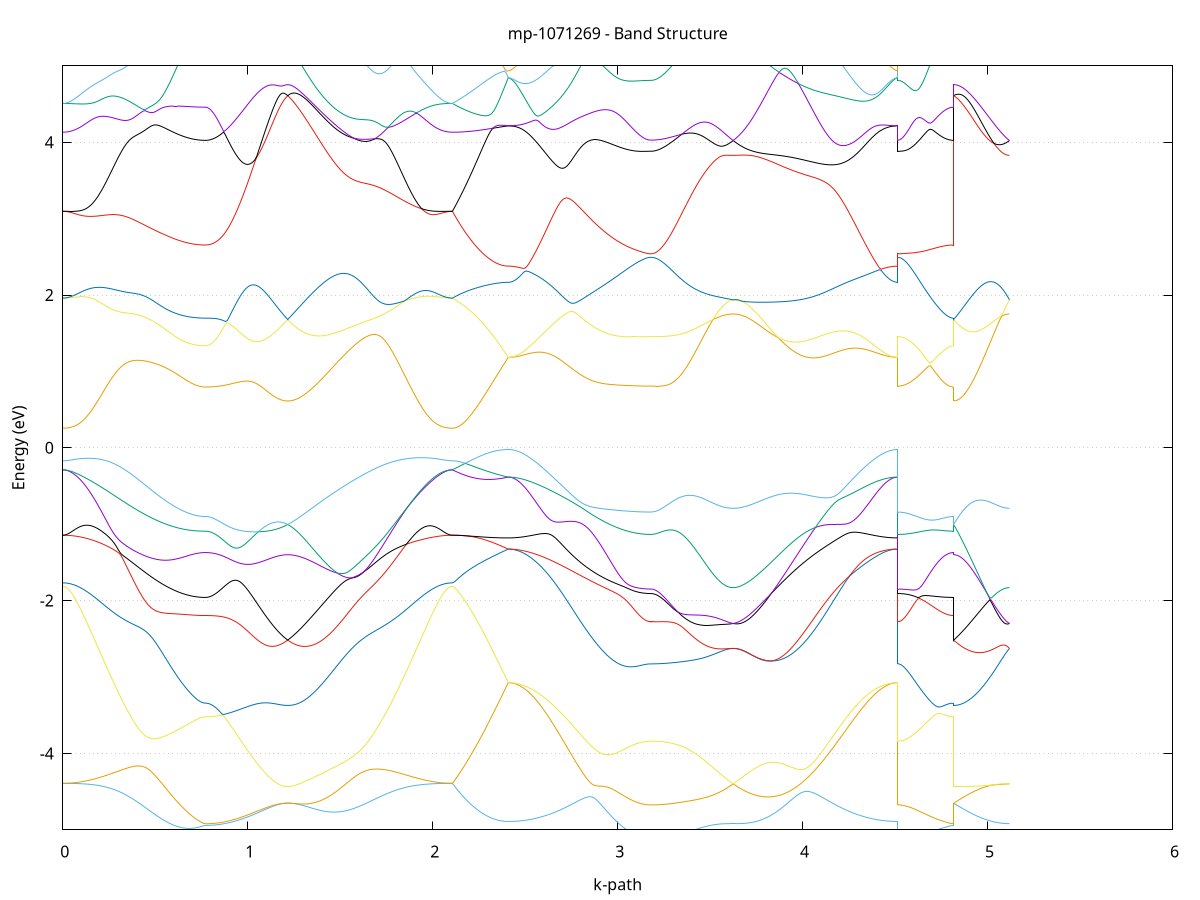 set title 'mp-1071269 - Band Structure'
set xlabel 'k-path'
set ylabel 'Energy (eV)'
set grid y
set yrange [-5:5]
set terminal png size 800,600
set output 'mp-1071269_bands_gnuplot.png'
plot '-' using 1:2 with lines notitle, '-' using 1:2 with lines notitle, '-' using 1:2 with lines notitle, '-' using 1:2 with lines notitle, '-' using 1:2 with lines notitle, '-' using 1:2 with lines notitle, '-' using 1:2 with lines notitle, '-' using 1:2 with lines notitle, '-' using 1:2 with lines notitle, '-' using 1:2 with lines notitle, '-' using 1:2 with lines notitle, '-' using 1:2 with lines notitle, '-' using 1:2 with lines notitle, '-' using 1:2 with lines notitle, '-' using 1:2 with lines notitle, '-' using 1:2 with lines notitle, '-' using 1:2 with lines notitle, '-' using 1:2 with lines notitle, '-' using 1:2 with lines notitle, '-' using 1:2 with lines notitle, '-' using 1:2 with lines notitle, '-' using 1:2 with lines notitle, '-' using 1:2 with lines notitle, '-' using 1:2 with lines notitle, '-' using 1:2 with lines notitle, '-' using 1:2 with lines notitle, '-' using 1:2 with lines notitle, '-' using 1:2 with lines notitle, '-' using 1:2 with lines notitle, '-' using 1:2 with lines notitle, '-' using 1:2 with lines notitle, '-' using 1:2 with lines notitle, '-' using 1:2 with lines notitle, '-' using 1:2 with lines notitle, '-' using 1:2 with lines notitle, '-' using 1:2 with lines notitle, '-' using 1:2 with lines notitle, '-' using 1:2 with lines notitle, '-' using 1:2 with lines notitle, '-' using 1:2 with lines notitle
0.000000 -11.716300
0.009886 -11.716100
0.019771 -11.715500
0.029657 -11.714600
0.039543 -11.713300
0.049428 -11.711500
0.059314 -11.709400
0.069200 -11.707000
0.079085 -11.704100
0.088971 -11.700900
0.098857 -11.697300
0.108742 -11.693400
0.118628 -11.689100
0.128514 -11.684400
0.138399 -11.679300
0.148285 -11.674000
0.158171 -11.668200
0.168056 -11.662200
0.177942 -11.655800
0.187828 -11.649000
0.197713 -11.642000
0.207599 -11.634600
0.217485 -11.626900
0.227370 -11.618900
0.237256 -11.610600
0.247142 -11.602000
0.257027 -11.593200
0.266913 -11.584000
0.276799 -11.574600
0.286684 -11.565000
0.296570 -11.555100
0.306456 -11.544900
0.316341 -11.534600
0.326227 -11.524000
0.336113 -11.513200
0.345998 -11.502200
0.355884 -11.491100
0.365770 -11.479800
0.375655 -11.468300
0.385541 -11.456700
0.395427 -11.444900
0.405312 -11.433100
0.415198 -11.421100
0.425084 -11.409000
0.434969 -11.396900
0.444855 -11.384700
0.454741 -11.372500
0.464626 -11.360200
0.474512 -11.347900
0.484398 -11.335600
0.494283 -11.323300
0.504169 -11.311100
0.514055 -11.298900
0.523940 -11.286800
0.533826 -11.274700
0.543712 -11.262800
0.553597 -11.251000
0.563483 -11.239300
0.573369 -11.227800
0.583254 -11.216400
0.593140 -11.205200
0.603026 -11.194300
0.612911 -11.183500
0.622797 -11.173100
0.632683 -11.162900
0.642568 -11.153000
0.652454 -11.143500
0.662340 -11.134300
0.672225 -11.125500
0.682111 -11.117200
0.691997 -11.109400
0.701882 -11.102200
0.711768 -11.095600
0.721654 -11.089800
0.731539 -11.084800
0.741425 -11.080700
0.751311 -11.077700
0.761196 -11.075900
0.771082 -11.075200
0.771082 -11.075200
0.780975 -11.075100
0.790868 -11.074900
0.800761 -11.074500
0.810654 -11.073900
0.820547 -11.073200
0.830440 -11.072300
0.840333 -11.071200
0.850226 -11.070000
0.860119 -11.068600
0.870012 -11.067100
0.879905 -11.065500
0.889798 -11.063700
0.899691 -11.061800
0.909584 -11.059700
0.919477 -11.057500
0.929370 -11.055200
0.939263 -11.052800
0.949156 -11.050300
0.959049 -11.047700
0.968942 -11.045000
0.978835 -11.042200
0.988728 -11.039400
0.998621 -11.036500
1.008514 -11.033500
1.018407 -11.030500
1.028300 -11.027500
1.038193 -11.024400
1.048086 -11.021400
1.057979 -11.018300
1.067872 -11.015300
1.077765 -11.012300
1.087658 -11.009400
1.097551 -11.006500
1.107444 -11.003700
1.117337 -11.001000
1.127230 -10.998400
1.137123 -10.996000
1.147016 -10.993700
1.156909 -10.991600
1.166802 -10.989800
1.176695 -10.988200
1.186588 -10.986900
1.196481 -10.985900
1.206374 -10.985300
1.216267 -10.985100
1.216267 -10.985100
1.226160 -10.985300
1.236053 -10.986000
1.245946 -10.987300
1.255839 -10.989000
1.265732 -10.991400
1.275625 -10.994300
1.285518 -10.997800
1.295411 -11.001900
1.305303 -11.006600
1.315196 -11.011900
1.325089 -11.017700
1.334982 -11.024000
1.344875 -11.030800
1.354768 -11.038000
1.364661 -11.045700
1.374554 -11.053800
1.384447 -11.062300
1.394340 -11.071100
1.404233 -11.080300
1.414126 -11.089700
1.424019 -11.099500
1.433912 -11.109600
1.443805 -11.119900
1.453698 -11.130400
1.463591 -11.141200
1.473484 -11.152200
1.483377 -11.163400
1.493270 -11.174800
1.503163 -11.186300
1.513056 -11.198100
1.522949 -11.209900
1.532842 -11.221900
1.542735 -11.234000
1.552628 -11.246200
1.562521 -11.258500
1.572414 -11.270900
1.582307 -11.283300
1.592200 -11.295800
1.602093 -11.308300
1.611986 -11.320800
1.621879 -11.333300
1.631772 -11.345800
1.641665 -11.358300
1.651558 -11.370800
1.661451 -11.383200
1.671344 -11.395600
1.681237 -11.407800
1.691130 -11.420000
1.701023 -11.432100
1.710916 -11.444100
1.720809 -11.455900
1.730702 -11.467600
1.740595 -11.479100
1.750488 -11.490500
1.760381 -11.501700
1.770274 -11.512800
1.780167 -11.523600
1.790060 -11.534200
1.799953 -11.544600
1.809846 -11.554800
1.819739 -11.564700
1.829632 -11.574400
1.839525 -11.583800
1.849418 -11.592900
1.859311 -11.601800
1.869204 -11.610400
1.879097 -11.618700
1.888990 -11.626700
1.898883 -11.634500
1.908776 -11.641800
1.918669 -11.648900
1.928562 -11.655700
1.938455 -11.662100
1.948348 -11.668200
1.958241 -11.673900
1.968134 -11.679300
1.978027 -11.684300
1.987920 -11.689000
1.997813 -11.693300
2.007706 -11.697300
2.017599 -11.700900
2.027492 -11.704100
2.037385 -11.707000
2.047278 -11.709400
2.057171 -11.711500
2.067064 -11.713300
2.076957 -11.714600
2.086849 -11.715500
2.096743 -11.716100
2.106635 -11.716300
2.106635 -11.716300
2.116370 -11.716100
2.126105 -11.715300
2.135839 -11.714100
2.145574 -11.712500
2.155308 -11.710300
2.165043 -11.707600
2.174777 -11.704500
2.184512 -11.700900
2.194246 -11.696800
2.203981 -11.692300
2.213715 -11.687300
2.223450 -11.681800
2.233184 -11.675800
2.242919 -11.669400
2.252653 -11.662500
2.262388 -11.655200
2.272122 -11.647400
2.281857 -11.639100
2.291591 -11.630400
2.301326 -11.621300
2.311060 -11.611700
2.320795 -11.601700
2.330530 -11.591200
2.340264 -11.580400
2.349999 -11.569100
2.359733 -11.557400
2.369468 -11.545300
2.379202 -11.532700
2.388937 -11.519800
2.398671 -11.506500
2.408406 -11.492900
2.408406 -11.492900
2.418291 -11.492700
2.428177 -11.492200
2.438063 -11.491500
2.447948 -11.490500
2.457834 -11.489100
2.467720 -11.487500
2.477605 -11.485600
2.487491 -11.483400
2.497377 -11.480900
2.507262 -11.478100
2.517148 -11.475100
2.527034 -11.471800
2.536919 -11.468200
2.546805 -11.464300
2.556691 -11.460200
2.566576 -11.455900
2.576462 -11.451200
2.586348 -11.446400
2.596233 -11.441300
2.606119 -11.435900
2.616005 -11.430400
2.625890 -11.424600
2.635776 -11.418600
2.645662 -11.412500
2.655547 -11.406100
2.665433 -11.399600
2.675319 -11.392800
2.685204 -11.385900
2.695090 -11.378900
2.704976 -11.371700
2.714861 -11.364400
2.724747 -11.357000
2.734633 -11.349400
2.744518 -11.341700
2.754404 -11.334000
2.764290 -11.326100
2.774175 -11.318200
2.784061 -11.310300
2.793947 -11.302300
2.803832 -11.294200
2.813718 -11.286200
2.823604 -11.278100
2.833489 -11.270100
2.843375 -11.262000
2.853261 -11.254000
2.863146 -11.246000
2.873032 -11.238100
2.882918 -11.230300
2.892803 -11.222600
2.902689 -11.214900
2.912575 -11.207400
2.922460 -11.199900
2.932346 -11.192700
2.942232 -11.185500
2.952117 -11.178600
2.962003 -11.171800
2.971889 -11.165200
2.981774 -11.158800
2.991660 -11.152600
3.001546 -11.146700
3.011431 -11.141000
3.021317 -11.135600
3.031203 -11.130400
3.041088 -11.125500
3.050974 -11.120900
3.060860 -11.116500
3.070745 -11.112500
3.080631 -11.108800
3.090517 -11.105500
3.100402 -11.102400
3.110288 -11.099700
3.120174 -11.097400
3.130059 -11.095400
3.139945 -11.093700
3.149831 -11.092500
3.159716 -11.091500
3.169602 -11.091000
3.179488 -11.090800
3.179488 -11.090800
3.189381 -11.090700
3.199274 -11.090400
3.209167 -11.089800
3.219060 -11.089000
3.228953 -11.088100
3.238846 -11.086900
3.248739 -11.085400
3.258632 -11.083800
3.268525 -11.082000
3.278418 -11.080000
3.288311 -11.077700
3.298204 -11.075300
3.308097 -11.072700
3.317990 -11.069900
3.327883 -11.066900
3.337776 -11.063700
3.347669 -11.060400
3.357562 -11.056900
3.367455 -11.053200
3.377348 -11.049400
3.387241 -11.045500
3.397134 -11.041500
3.407027 -11.037300
3.416920 -11.033000
3.426813 -11.028600
3.436706 -11.024100
3.446599 -11.019600
3.456492 -11.014900
3.466385 -11.010300
3.476278 -11.005600
3.486170 -11.000800
3.496063 -10.996100
3.505956 -10.991400
3.515849 -10.986700
3.525742 -10.982100
3.535635 -10.977500
3.545528 -10.973000
3.555421 -10.968700
3.565314 -10.964500
3.575207 -10.960500
3.585100 -10.956700
3.594993 -10.953200
3.604886 -10.950000
3.614779 -10.947000
3.624672 -10.944500
3.624672 -10.944500
3.634565 -10.947000
3.644458 -10.949600
3.654351 -10.952500
3.664244 -10.955600
3.674137 -10.958900
3.684030 -10.962400
3.693923 -10.966100
3.703816 -10.970000
3.713709 -10.974100
3.723602 -10.978500
3.733495 -10.983100
3.743388 -10.987900
3.753281 -10.992900
3.763174 -10.998100
3.773067 -11.003600
3.782960 -11.009300
3.792853 -11.015100
3.802746 -11.021200
3.812639 -11.027500
3.822532 -11.034000
3.832425 -11.040700
3.842318 -11.047600
3.852211 -11.054600
3.862104 -11.061900
3.871997 -11.069300
3.881890 -11.076900
3.891783 -11.084600
3.901676 -11.092500
3.911569 -11.100500
3.921462 -11.108700
3.931355 -11.117000
3.941248 -11.125400
3.951141 -11.133900
3.961034 -11.142600
3.970927 -11.151300
3.980820 -11.160100
3.990713 -11.169000
4.000606 -11.177900
4.010499 -11.186900
4.020392 -11.195900
4.030285 -11.204900
4.040178 -11.214000
4.050071 -11.223100
4.059964 -11.232200
4.069857 -11.241300
4.079750 -11.250300
4.089643 -11.259300
4.099536 -11.268300
4.109429 -11.277200
4.119322 -11.286100
4.129215 -11.294800
4.139108 -11.303500
4.149001 -11.312200
4.158894 -11.320700
4.168787 -11.329000
4.178680 -11.337300
4.188573 -11.345400
4.198466 -11.353400
4.208359 -11.361300
4.218252 -11.369000
4.228145 -11.376500
4.238038 -11.383800
4.247931 -11.391000
4.257824 -11.397900
4.267717 -11.404700
4.277609 -11.411300
4.287502 -11.417600
4.297395 -11.423800
4.307288 -11.429700
4.317181 -11.435300
4.327074 -11.440800
4.336967 -11.446000
4.346860 -11.450900
4.356753 -11.455600
4.366646 -11.460000
4.376539 -11.464200
4.386432 -11.468100
4.396325 -11.471700
4.406218 -11.475000
4.416111 -11.478100
4.426004 -11.480900
4.435897 -11.483400
4.445790 -11.485600
4.455683 -11.487500
4.465576 -11.489100
4.475469 -11.490500
4.485362 -11.491500
4.495255 -11.492200
4.505148 -11.492700
4.515041 -11.492900
4.515041 -11.090800
4.524776 -11.090800
4.534510 -11.090700
4.544245 -11.090500
4.553979 -11.090300
4.563714 -11.090000
4.573448 -11.089600
4.583183 -11.089200
4.592917 -11.088700
4.602652 -11.088200
4.612386 -11.087600
4.622121 -11.087000
4.631855 -11.086300
4.641590 -11.085600
4.651325 -11.084900
4.661059 -11.084100
4.670794 -11.083300
4.680528 -11.082600
4.690263 -11.081800
4.699997 -11.081000
4.709732 -11.080200
4.719466 -11.079500
4.729201 -11.078800
4.738935 -11.078100
4.748670 -11.077500
4.758404 -11.076900
4.768139 -11.076400
4.777873 -11.076000
4.787608 -11.075700
4.797342 -11.075400
4.807077 -11.075300
4.816811 -11.075200
4.816811 -10.985100
4.826546 -10.985100
4.836280 -10.984900
4.846015 -10.984700
4.855750 -10.984400
4.865484 -10.984000
4.875219 -10.983500
4.884953 -10.982900
4.894688 -10.982300
4.904422 -10.981500
4.914157 -10.980700
4.923891 -10.979800
4.933626 -10.978800
4.943360 -10.977700
4.953095 -10.976500
4.962829 -10.975200
4.972564 -10.973900
4.982298 -10.972500
4.992033 -10.971000
5.001767 -10.969400
5.011502 -10.967700
5.021236 -10.966000
5.030971 -10.964200
5.040705 -10.962300
5.050440 -10.960300
5.060175 -10.958300
5.069909 -10.956100
5.079644 -10.953900
5.089378 -10.951700
5.099113 -10.949400
5.108847 -10.947000
5.118582 -10.944500
e
0.000000 -10.941400
0.009886 -10.941400
0.019771 -10.941300
0.029657 -10.941200
0.039543 -10.940900
0.049428 -10.940600
0.059314 -10.940300
0.069200 -10.939900
0.079085 -10.939400
0.088971 -10.938900
0.098857 -10.938300
0.108742 -10.937700
0.118628 -10.937000
0.128514 -10.936300
0.138399 -10.935500
0.148285 -10.934700
0.158171 -10.933800
0.168056 -10.932900
0.177942 -10.932000
0.187828 -10.931100
0.197713 -10.930100
0.207599 -10.929100
0.217485 -10.928100
0.227370 -10.927100
0.237256 -10.926100
0.247142 -10.925000
0.257027 -10.924000
0.266913 -10.923000
0.276799 -10.922000
0.286684 -10.921000
0.296570 -10.920000
0.306456 -10.919100
0.316341 -10.918200
0.326227 -10.917300
0.336113 -10.916400
0.345998 -10.915600
0.355884 -10.914900
0.365770 -10.914200
0.375655 -10.913600
0.385541 -10.913000
0.395427 -10.912500
0.405312 -10.912100
0.415198 -10.911700
0.425084 -10.911500
0.434969 -10.911300
0.444855 -10.911200
0.454741 -10.911200
0.464626 -10.911400
0.474512 -10.911600
0.484398 -10.912000
0.494283 -10.912400
0.504169 -10.913000
0.514055 -10.913800
0.523940 -10.914600
0.533826 -10.915600
0.543712 -10.916800
0.553597 -10.918000
0.563483 -10.919500
0.573369 -10.921100
0.583254 -10.922800
0.593140 -10.924700
0.603026 -10.926700
0.612911 -10.928900
0.622797 -10.931300
0.632683 -10.933800
0.642568 -10.936400
0.652454 -10.939100
0.662340 -10.942000
0.672225 -10.944900
0.682111 -10.947900
0.691997 -10.950900
0.701882 -10.953900
0.711768 -10.956800
0.721654 -10.959400
0.731539 -10.961900
0.741425 -10.963900
0.751311 -10.965400
0.761196 -10.966400
0.771082 -10.966800
0.771082 -10.966800
0.780975 -10.966700
0.790868 -10.966400
0.800761 -10.966000
0.810654 -10.965500
0.820547 -10.964700
0.830440 -10.963900
0.840333 -10.962800
0.850226 -10.961600
0.860119 -10.960300
0.870012 -10.958800
0.879905 -10.957200
0.889798 -10.955400
0.899691 -10.953400
0.909584 -10.951400
0.919477 -10.949200
0.929370 -10.946900
0.939263 -10.944400
0.949156 -10.941800
0.959049 -10.939200
0.968942 -10.936400
0.978835 -10.933500
0.988728 -10.930500
0.998621 -10.927400
1.008514 -10.924200
1.018407 -10.921000
1.028300 -10.917700
1.038193 -10.914300
1.048086 -10.910800
1.057979 -10.907300
1.067872 -10.903800
1.077765 -10.900200
1.087658 -10.896600
1.097551 -10.892900
1.107444 -10.889200
1.117337 -10.885600
1.127230 -10.881900
1.137123 -10.878200
1.147016 -10.874600
1.156909 -10.870900
1.166802 -10.867300
1.176695 -10.863800
1.186588 -10.860200
1.196481 -10.856700
1.206374 -10.853300
1.216267 -10.850000
1.216267 -10.850000
1.226160 -10.853200
1.236053 -10.856200
1.245946 -10.859100
1.255839 -10.861700
1.265732 -10.864000
1.275625 -10.866100
1.285518 -10.867900
1.295411 -10.869400
1.305303 -10.870700
1.315196 -10.871800
1.325089 -10.872700
1.334982 -10.873300
1.344875 -10.873900
1.354768 -10.874300
1.364661 -10.874600
1.374554 -10.874900
1.384447 -10.875100
1.394340 -10.875300
1.404233 -10.875500
1.414126 -10.875700
1.424019 -10.875800
1.433912 -10.876000
1.443805 -10.876300
1.453698 -10.876600
1.463591 -10.876900
1.473484 -10.877300
1.483377 -10.877700
1.493270 -10.878200
1.503163 -10.878700
1.513056 -10.879300
1.522949 -10.880000
1.532842 -10.880700
1.542735 -10.881500
1.552628 -10.882300
1.562521 -10.883200
1.572414 -10.884200
1.582307 -10.885100
1.592200 -10.886200
1.602093 -10.887300
1.611986 -10.888400
1.621879 -10.889600
1.631772 -10.890800
1.641665 -10.892100
1.651558 -10.893300
1.661451 -10.894700
1.671344 -10.896000
1.681237 -10.897400
1.691130 -10.898800
1.701023 -10.900200
1.710916 -10.901600
1.720809 -10.903100
1.730702 -10.904500
1.740595 -10.906000
1.750488 -10.907500
1.760381 -10.909000
1.770274 -10.910400
1.780167 -10.911900
1.790060 -10.913400
1.799953 -10.914800
1.809846 -10.916200
1.819739 -10.917700
1.829632 -10.919100
1.839525 -10.920400
1.849418 -10.921800
1.859311 -10.923100
1.869204 -10.924400
1.879097 -10.925700
1.888990 -10.926900
1.898883 -10.928100
1.908776 -10.929300
1.918669 -10.930400
1.928562 -10.931500
1.938455 -10.932500
1.948348 -10.933500
1.958241 -10.934400
1.968134 -10.935300
1.978027 -10.936100
1.987920 -10.936900
1.997813 -10.937600
2.007706 -10.938200
2.017599 -10.938800
2.027492 -10.939400
2.037385 -10.939900
2.047278 -10.940300
2.057171 -10.940600
2.067064 -10.940900
2.076957 -10.941100
2.086849 -10.941300
2.096743 -10.941400
2.106635 -10.941400
2.106635 -10.941400
2.116370 -10.960600
2.126105 -10.979900
2.135839 -10.999300
2.145574 -11.018700
2.155308 -11.038200
2.165043 -11.057600
2.174777 -11.077100
2.184512 -11.096500
2.194246 -11.115900
2.203981 -11.135200
2.213715 -11.154400
2.223450 -11.173500
2.233184 -11.192400
2.242919 -11.211200
2.252653 -11.229800
2.262388 -11.248200
2.272122 -11.266500
2.281857 -11.284500
2.291591 -11.302200
2.301326 -11.319800
2.311060 -11.337000
2.320795 -11.354000
2.330530 -11.370700
2.340264 -11.387100
2.349999 -11.403200
2.359733 -11.419000
2.369468 -11.434500
2.379202 -11.449600
2.388937 -11.464400
2.398671 -11.478800
2.408406 -11.492800
2.408406 -11.492800
2.418291 -11.492700
2.428177 -11.492200
2.438063 -11.491300
2.447948 -11.490200
2.457834 -11.488600
2.467720 -11.486800
2.477605 -11.484600
2.487491 -11.482100
2.497377 -11.479200
2.507262 -11.476000
2.517148 -11.472500
2.527034 -11.468700
2.536919 -11.464600
2.546805 -11.460100
2.556691 -11.455400
2.566576 -11.450300
2.576462 -11.444900
2.586348 -11.439200
2.596233 -11.433300
2.606119 -11.427000
2.616005 -11.420500
2.625890 -11.413600
2.635776 -11.406600
2.645662 -11.399200
2.655547 -11.391600
2.665433 -11.383800
2.675319 -11.375700
2.685204 -11.367300
2.695090 -11.358800
2.704976 -11.350000
2.714861 -11.341000
2.724747 -11.331900
2.734633 -11.322500
2.744518 -11.313000
2.754404 -11.303300
2.764290 -11.293400
2.774175 -11.283400
2.784061 -11.273200
2.793947 -11.263000
2.803832 -11.252600
2.813718 -11.242100
2.823604 -11.231500
2.833489 -11.220900
2.843375 -11.210200
2.853261 -11.199500
2.863146 -11.188700
2.873032 -11.177900
2.882918 -11.167100
2.892803 -11.156300
2.902689 -11.145500
2.912575 -11.134800
2.922460 -11.124200
2.932346 -11.113500
2.942232 -11.103000
2.952117 -11.092600
2.962003 -11.082300
2.971889 -11.072200
2.981774 -11.062200
2.991660 -11.052300
3.001546 -11.042700
3.011431 -11.033200
3.021317 -11.024100
3.031203 -11.015100
3.041088 -11.006500
3.050974 -10.998100
3.060860 -10.990100
3.070745 -10.982500
3.080631 -10.975300
3.090517 -10.968500
3.100402 -10.962200
3.110288 -10.956500
3.120174 -10.951400
3.130059 -10.946900
3.139945 -10.943200
3.149831 -10.940200
3.159716 -10.938000
3.169602 -10.936700
3.179488 -10.936300
3.179488 -10.936300
3.189381 -10.936200
3.199274 -10.936200
3.209167 -10.936100
3.219060 -10.935900
3.228953 -10.935700
3.238846 -10.935500
3.248739 -10.935200
3.258632 -10.934900
3.268525 -10.934500
3.278418 -10.934100
3.288311 -10.933700
3.298204 -10.933300
3.308097 -10.932800
3.317990 -10.932400
3.327883 -10.931900
3.337776 -10.931400
3.347669 -10.930900
3.357562 -10.930400
3.367455 -10.930000
3.377348 -10.929500
3.387241 -10.929100
3.397134 -10.928700
3.407027 -10.928400
3.416920 -10.928000
3.426813 -10.927800
3.436706 -10.927600
3.446599 -10.927400
3.456492 -10.927400
3.466385 -10.927400
3.476278 -10.927500
3.486170 -10.927700
3.496063 -10.928000
3.505956 -10.928400
3.515849 -10.928900
3.525742 -10.929600
3.535635 -10.930400
3.545528 -10.931300
3.555421 -10.932400
3.565314 -10.933600
3.575207 -10.935000
3.585100 -10.936500
3.594993 -10.938300
3.604886 -10.940200
3.614779 -10.942200
3.624672 -10.944500
3.624672 -10.944500
3.634565 -10.942300
3.644458 -10.940600
3.654351 -10.939300
3.664244 -10.938500
3.674137 -10.938200
3.684030 -10.938400
3.693923 -10.939200
3.703816 -10.940400
3.713709 -10.942100
3.723602 -10.944400
3.733495 -10.947100
3.743388 -10.950300
3.753281 -10.953900
3.763174 -10.957900
3.773067 -10.962300
3.782960 -10.967100
3.792853 -10.972300
3.802746 -10.977800
3.812639 -10.983600
3.822532 -10.989800
3.832425 -10.996200
3.842318 -11.002900
3.852211 -11.010000
3.862104 -11.017200
3.871997 -11.024700
3.881890 -11.032500
3.891783 -11.040400
3.901676 -11.048600
3.911569 -11.057000
3.921462 -11.065600
3.931355 -11.074400
3.941248 -11.083300
3.951141 -11.092400
3.961034 -11.101600
3.970927 -11.111000
3.980820 -11.120500
3.990713 -11.130100
4.000606 -11.139700
4.010499 -11.149500
4.020392 -11.159400
4.030285 -11.169300
4.040178 -11.179300
4.050071 -11.189200
4.059964 -11.199300
4.069857 -11.209300
4.079750 -11.219300
4.089643 -11.229300
4.099536 -11.239300
4.109429 -11.249200
4.119322 -11.259100
4.129215 -11.268900
4.139108 -11.278600
4.149001 -11.288300
4.158894 -11.297800
4.168787 -11.307200
4.178680 -11.316500
4.188573 -11.325700
4.198466 -11.334700
4.208359 -11.343500
4.218252 -11.352200
4.228145 -11.360700
4.238038 -11.369000
4.247931 -11.377100
4.257824 -11.385000
4.267717 -11.392700
4.277609 -11.400100
4.287502 -11.407300
4.297395 -11.414300
4.307288 -11.421000
4.317181 -11.427400
4.327074 -11.433600
4.336967 -11.439500
4.346860 -11.445100
4.356753 -11.450400
4.366646 -11.455500
4.376539 -11.460200
4.386432 -11.464600
4.396325 -11.468800
4.406218 -11.472600
4.416111 -11.476100
4.426004 -11.479200
4.435897 -11.482100
4.445790 -11.484600
4.455683 -11.486800
4.465576 -11.488600
4.475469 -11.490100
4.485362 -11.491300
4.495255 -11.492200
4.505148 -11.492700
4.515041 -11.492800
4.515041 -10.936300
4.524776 -10.936300
4.534510 -10.936600
4.544245 -10.937000
4.553979 -10.937500
4.563714 -10.938100
4.573448 -10.938900
4.583183 -10.939900
4.592917 -10.940900
4.602652 -10.942000
4.612386 -10.943300
4.622121 -10.944600
4.631855 -10.946000
4.641590 -10.947400
4.651325 -10.948900
4.661059 -10.950400
4.670794 -10.952000
4.680528 -10.953500
4.690263 -10.955000
4.699997 -10.956500
4.709732 -10.957900
4.719466 -10.959300
4.729201 -10.960600
4.738935 -10.961800
4.748670 -10.962900
4.758404 -10.963900
4.768139 -10.964700
4.777873 -10.965500
4.787608 -10.966000
4.797342 -10.966400
4.807077 -10.966700
4.816811 -10.966800
4.816811 -10.850000
4.826546 -10.853000
4.836280 -10.856200
4.846015 -10.859300
4.855750 -10.862500
4.865484 -10.865700
4.875219 -10.869000
4.884953 -10.872200
4.894688 -10.875500
4.904422 -10.878700
4.914157 -10.882000
4.923891 -10.885200
4.933626 -10.888500
4.943360 -10.891700
4.953095 -10.894900
4.962829 -10.898100
4.972564 -10.901300
4.982298 -10.904500
4.992033 -10.907600
5.001767 -10.910700
5.011502 -10.913800
5.021236 -10.916800
5.030971 -10.919800
5.040705 -10.922700
5.050440 -10.925600
5.060175 -10.928500
5.069909 -10.931300
5.079644 -10.934100
5.089378 -10.936800
5.099113 -10.939400
5.108847 -10.942000
5.118582 -10.944500
e
0.000000 -10.941400
0.009886 -10.941300
0.019771 -10.941100
0.029657 -10.940700
0.039543 -10.940100
0.049428 -10.939400
0.059314 -10.938600
0.069200 -10.937600
0.079085 -10.936500
0.088971 -10.935200
0.098857 -10.933700
0.108742 -10.932200
0.118628 -10.930400
0.128514 -10.928600
0.138399 -10.926600
0.148285 -10.924400
0.158171 -10.922200
0.168056 -10.919800
0.177942 -10.917200
0.187828 -10.914600
0.197713 -10.911800
0.207599 -10.909000
0.217485 -10.906000
0.227370 -10.902900
0.237256 -10.899700
0.247142 -10.896400
0.257027 -10.893100
0.266913 -10.889600
0.276799 -10.886100
0.286684 -10.882500
0.296570 -10.878800
0.306456 -10.875100
0.316341 -10.871300
0.326227 -10.867500
0.336113 -10.863600
0.345998 -10.859700
0.355884 -10.855700
0.365770 -10.851800
0.375655 -10.847800
0.385541 -10.843800
0.395427 -10.839900
0.405312 -10.835900
0.415198 -10.831900
0.425084 -10.828000
0.434969 -10.824100
0.444855 -10.820200
0.454741 -10.816400
0.464626 -10.812600
0.474512 -10.808900
0.484398 -10.805200
0.494283 -10.801600
0.504169 -10.798100
0.514055 -10.794700
0.523940 -10.791400
0.533826 -10.788100
0.543712 -10.785000
0.553597 -10.781900
0.563483 -10.779000
0.573369 -10.776200
0.583254 -10.773500
0.593140 -10.770900
0.603026 -10.768500
0.612911 -10.766100
0.622797 -10.764000
0.632683 -10.761900
0.642568 -10.760000
0.652454 -10.758200
0.662340 -10.756500
0.672225 -10.755000
0.682111 -10.753700
0.691997 -10.752400
0.701882 -10.751400
0.711768 -10.750400
0.721654 -10.749600
0.731539 -10.749000
0.741425 -10.748500
0.751311 -10.748100
0.761196 -10.747900
0.771082 -10.747800
0.771082 -10.747800
0.780975 -10.747900
0.790868 -10.748000
0.800761 -10.748300
0.810654 -10.748700
0.820547 -10.749200
0.830440 -10.749800
0.840333 -10.750500
0.850226 -10.751300
0.860119 -10.752200
0.870012 -10.753200
0.879905 -10.754300
0.889798 -10.755600
0.899691 -10.756900
0.909584 -10.758400
0.919477 -10.759900
0.929370 -10.761600
0.939263 -10.763400
0.949156 -10.765300
0.959049 -10.767300
0.968942 -10.769400
0.978835 -10.771600
0.988728 -10.773900
0.998621 -10.776400
1.008514 -10.778900
1.018407 -10.781600
1.028300 -10.784300
1.038193 -10.787200
1.048086 -10.790100
1.057979 -10.793200
1.067872 -10.796400
1.077765 -10.799600
1.087658 -10.803000
1.097551 -10.806400
1.107444 -10.809900
1.117337 -10.813500
1.127230 -10.817100
1.137123 -10.820800
1.147016 -10.824500
1.156909 -10.828200
1.166802 -10.832000
1.176695 -10.835700
1.186588 -10.839400
1.196481 -10.843000
1.206374 -10.846500
1.216267 -10.849900
1.216267 -10.849900
1.226160 -10.846600
1.236053 -10.843400
1.245946 -10.840300
1.255839 -10.837300
1.265732 -10.834300
1.275625 -10.831500
1.285518 -10.828800
1.295411 -10.826200
1.305303 -10.823700
1.315196 -10.821400
1.325089 -10.819100
1.334982 -10.817100
1.344875 -10.815100
1.354768 -10.813300
1.364661 -10.811700
1.374554 -10.810200
1.384447 -10.808800
1.394340 -10.807600
1.404233 -10.806600
1.414126 -10.805700
1.424019 -10.805000
1.433912 -10.804500
1.443805 -10.804100
1.453698 -10.803900
1.463591 -10.803900
1.473484 -10.804000
1.483377 -10.804300
1.493270 -10.804700
1.503163 -10.805400
1.513056 -10.806100
1.522949 -10.807100
1.532842 -10.808200
1.542735 -10.809400
1.552628 -10.810800
1.562521 -10.812400
1.572414 -10.814100
1.582307 -10.815900
1.592200 -10.817800
1.602093 -10.819900
1.611986 -10.822100
1.621879 -10.824500
1.631772 -10.826900
1.641665 -10.829500
1.651558 -10.832100
1.661451 -10.834900
1.671344 -10.837700
1.681237 -10.840600
1.691130 -10.843600
1.701023 -10.846600
1.710916 -10.849700
1.720809 -10.852900
1.730702 -10.856100
1.740595 -10.859300
1.750488 -10.862600
1.760381 -10.865900
1.770274 -10.869200
1.780167 -10.872500
1.790060 -10.875800
1.799953 -10.879100
1.809846 -10.882300
1.819739 -10.885600
1.829632 -10.888800
1.839525 -10.892000
1.849418 -10.895100
1.859311 -10.898200
1.869204 -10.901200
1.879097 -10.904200
1.888990 -10.907100
1.898883 -10.909900
1.908776 -10.912600
1.918669 -10.915200
1.928562 -10.917700
1.938455 -10.920200
1.948348 -10.922500
1.958241 -10.924700
1.968134 -10.926700
1.978027 -10.928700
1.987920 -10.930500
1.997813 -10.932200
2.007706 -10.933800
2.017599 -10.935200
2.027492 -10.936500
2.037385 -10.937600
2.047278 -10.938600
2.057171 -10.939500
2.067064 -10.940200
2.076957 -10.940700
2.086849 -10.941100
2.096743 -10.941300
2.106635 -10.941400
2.106635 -10.941400
2.116370 -10.922400
2.126105 -10.903500
2.135839 -10.884800
2.145574 -10.866300
2.155308 -10.848100
2.165043 -10.830200
2.174777 -10.812700
2.184512 -10.795400
2.194246 -10.778600
2.203981 -10.762100
2.213715 -10.746200
2.223450 -10.730700
2.233184 -10.715800
2.242919 -10.701400
2.252653 -10.687600
2.262388 -10.674400
2.272122 -10.661900
2.281857 -10.650100
2.291591 -10.639000
2.301326 -10.628700
2.311060 -10.619100
2.320795 -10.610400
2.330530 -10.602600
2.340264 -10.595500
2.349999 -10.589400
2.359733 -10.584200
2.369468 -10.579900
2.379202 -10.576600
2.388937 -10.574200
2.398671 -10.572700
2.408406 -10.572200
2.408406 -10.572200
2.418291 -10.572300
2.428177 -10.572400
2.438063 -10.572700
2.447948 -10.573000
2.457834 -10.573400
2.467720 -10.573900
2.477605 -10.574500
2.487491 -10.575200
2.497377 -10.575900
2.507262 -10.576800
2.517148 -10.577700
2.527034 -10.578800
2.536919 -10.579900
2.546805 -10.581100
2.556691 -10.582400
2.566576 -10.583700
2.576462 -10.585200
2.586348 -10.586700
2.596233 -10.588300
2.606119 -10.590000
2.616005 -10.591800
2.625890 -10.593600
2.635776 -10.595500
2.645662 -10.597500
2.655547 -10.599500
2.665433 -10.601600
2.675319 -10.603800
2.685204 -10.606100
2.695090 -10.608400
2.704976 -10.610800
2.714861 -10.613300
2.724747 -10.615800
2.734633 -10.618300
2.744518 -10.621000
2.754404 -10.623700
2.764290 -10.626500
2.774175 -10.629300
2.784061 -10.632200
2.793947 -10.635100
2.803832 -10.638100
2.813718 -10.641100
2.823604 -10.644300
2.833489 -10.647400
2.843375 -10.650600
2.853261 -10.653900
2.863146 -10.657300
2.873032 -10.660700
2.882918 -10.664100
2.892803 -10.667600
2.902689 -10.671200
2.912575 -10.674800
2.922460 -10.678400
2.932346 -10.682100
2.942232 -10.685900
2.952117 -10.689700
2.962003 -10.693500
2.971889 -10.697400
2.981774 -10.701300
2.991660 -10.705300
3.001546 -10.709300
3.011431 -10.713300
3.021317 -10.717300
3.031203 -10.721300
3.041088 -10.725200
3.050974 -10.729200
3.060860 -10.733100
3.070745 -10.736900
3.080631 -10.740500
3.090517 -10.744100
3.100402 -10.747500
3.110288 -10.750600
3.120174 -10.753500
3.130059 -10.756000
3.139945 -10.758200
3.149831 -10.760000
3.159716 -10.761300
3.169602 -10.762100
3.179488 -10.762300
3.179488 -10.762300
3.189381 -10.762400
3.199274 -10.762400
3.209167 -10.762500
3.219060 -10.762700
3.228953 -10.762900
3.238846 -10.763100
3.248739 -10.763400
3.258632 -10.763700
3.268525 -10.764000
3.278418 -10.764400
3.288311 -10.764900
3.298204 -10.765300
3.308097 -10.765900
3.317990 -10.766400
3.327883 -10.767000
3.337776 -10.767700
3.347669 -10.768400
3.357562 -10.769100
3.367455 -10.769900
3.377348 -10.770700
3.387241 -10.771500
3.397134 -10.772400
3.407027 -10.773400
3.416920 -10.774300
3.426813 -10.775300
3.436706 -10.776400
3.446599 -10.777400
3.456492 -10.778500
3.466385 -10.779600
3.476278 -10.780800
3.486170 -10.781900
3.496063 -10.783100
3.505956 -10.784300
3.515849 -10.785400
3.525742 -10.786600
3.535635 -10.787700
3.545528 -10.788800
3.555421 -10.789900
3.565314 -10.790800
3.575207 -10.791700
3.585100 -10.792500
3.594993 -10.793200
3.604886 -10.793700
3.614779 -10.794000
3.624672 -10.794100
3.624672 -10.794100
3.634565 -10.794000
3.644458 -10.793600
3.654351 -10.792900
3.664244 -10.792000
3.674137 -10.790800
3.684030 -10.789300
3.693923 -10.787400
3.703816 -10.785300
3.713709 -10.782900
3.723602 -10.780300
3.733495 -10.777500
3.743388 -10.774400
3.753281 -10.771200
3.763174 -10.767800
3.773067 -10.764200
3.782960 -10.760600
3.792853 -10.756900
3.802746 -10.753100
3.812639 -10.749200
3.822532 -10.745300
3.832425 -10.741400
3.842318 -10.737400
3.852211 -10.733500
3.862104 -10.729500
3.871997 -10.725500
3.881890 -10.721600
3.891783 -10.717700
3.901676 -10.713800
3.911569 -10.709900
3.921462 -10.706000
3.931355 -10.702200
3.941248 -10.698400
3.951141 -10.694700
3.961034 -10.691000
3.970927 -10.687300
3.980820 -10.683700
3.990713 -10.680100
4.000606 -10.676600
4.010499 -10.673100
4.020392 -10.669600
4.030285 -10.666200
4.040178 -10.662800
4.050071 -10.659500
4.059964 -10.656300
4.069857 -10.653000
4.079750 -10.649900
4.089643 -10.646700
4.099536 -10.643600
4.109429 -10.640600
4.119322 -10.637600
4.129215 -10.634700
4.139108 -10.631800
4.149001 -10.629000
4.158894 -10.626200
4.168787 -10.623500
4.178680 -10.620800
4.188573 -10.618200
4.198466 -10.615700
4.208359 -10.613200
4.218252 -10.610700
4.228145 -10.608400
4.238038 -10.606100
4.247931 -10.603800
4.257824 -10.601600
4.267717 -10.599500
4.277609 -10.597500
4.287502 -10.595500
4.297395 -10.593600
4.307288 -10.591800
4.317181 -10.590000
4.327074 -10.588300
4.336967 -10.586700
4.346860 -10.585200
4.356753 -10.583800
4.366646 -10.582400
4.376539 -10.581100
4.386432 -10.579900
4.396325 -10.578800
4.406218 -10.577700
4.416111 -10.576800
4.426004 -10.575900
4.435897 -10.575200
4.445790 -10.574500
4.455683 -10.573900
4.465576 -10.573400
4.475469 -10.573000
4.485362 -10.572700
4.495255 -10.572400
4.505148 -10.572300
4.515041 -10.572200
4.515041 -10.762300
4.524776 -10.762300
4.534510 -10.762200
4.544245 -10.762000
4.553979 -10.761700
4.563714 -10.761300
4.573448 -10.760900
4.583183 -10.760400
4.592917 -10.759900
4.602652 -10.759300
4.612386 -10.758600
4.622121 -10.757900
4.631855 -10.757200
4.641590 -10.756500
4.651325 -10.755800
4.661059 -10.755100
4.670794 -10.754300
4.680528 -10.753600
4.690263 -10.752900
4.699997 -10.752200
4.709732 -10.751600
4.719466 -10.751000
4.729201 -10.750400
4.738935 -10.749900
4.748670 -10.749400
4.758404 -10.749000
4.768139 -10.748700
4.777873 -10.748400
4.787608 -10.748100
4.797342 -10.748000
4.807077 -10.747900
4.816811 -10.747800
4.816811 -10.849900
4.826546 -10.846900
4.836280 -10.843900
4.846015 -10.840900
4.855750 -10.838000
4.865484 -10.835100
4.875219 -10.832300
4.884953 -10.829600
4.894688 -10.827000
4.904422 -10.824400
4.914157 -10.821900
4.923891 -10.819500
4.933626 -10.817100
4.943360 -10.814900
4.953095 -10.812700
4.962829 -10.810700
4.972564 -10.808800
4.982298 -10.806900
4.992033 -10.805200
5.001767 -10.803600
5.011502 -10.802100
5.021236 -10.800700
5.030971 -10.799500
5.040705 -10.798400
5.050440 -10.797400
5.060175 -10.796500
5.069909 -10.795800
5.079644 -10.795200
5.089378 -10.794700
5.099113 -10.794400
5.108847 -10.794200
5.118582 -10.794100
e
0.000000 -7.186900
0.009886 -7.186900
0.019771 -7.187000
0.029657 -7.187200
0.039543 -7.187400
0.049428 -7.187600
0.059314 -7.187900
0.069200 -7.188300
0.079085 -7.188700
0.088971 -7.189100
0.098857 -7.189600
0.108742 -7.190100
0.118628 -7.190700
0.128514 -7.191200
0.138399 -7.191800
0.148285 -7.192400
0.158171 -7.192900
0.168056 -7.193500
0.177942 -7.194000
0.187828 -7.194500
0.197713 -7.195000
0.207599 -7.195400
0.217485 -7.195800
0.227370 -7.196200
0.237256 -7.196400
0.247142 -7.196700
0.257027 -7.196800
0.266913 -7.196900
0.276799 -7.196900
0.286684 -7.196900
0.296570 -7.196700
0.306456 -7.196500
0.316341 -7.196300
0.326227 -7.195900
0.336113 -7.195400
0.345998 -7.194900
0.355884 -7.194300
0.365770 -7.193600
0.375655 -7.192800
0.385541 -7.192000
0.395427 -7.191000
0.405312 -7.190000
0.415198 -7.188900
0.425084 -7.187800
0.434969 -7.186600
0.444855 -7.185300
0.454741 -7.184000
0.464626 -7.182600
0.474512 -7.181100
0.484398 -7.179600
0.494283 -7.178100
0.504169 -7.176500
0.514055 -7.174900
0.523940 -7.173300
0.533826 -7.171600
0.543712 -7.170000
0.553597 -7.168300
0.563483 -7.166600
0.573369 -7.164900
0.583254 -7.163300
0.593140 -7.161700
0.603026 -7.160100
0.612911 -7.158500
0.622797 -7.157000
0.632683 -7.155600
0.642568 -7.154200
0.652454 -7.152800
0.662340 -7.151600
0.672225 -7.150400
0.682111 -7.149300
0.691997 -7.148300
0.701882 -7.147400
0.711768 -7.146600
0.721654 -7.146000
0.731539 -7.145400
0.741425 -7.145000
0.751311 -7.144700
0.761196 -7.144500
0.771082 -7.144400
0.771082 -7.144400
0.780975 -7.144500
0.790868 -7.144600
0.800761 -7.144800
0.810654 -7.145100
0.820547 -7.145400
0.830440 -7.145900
0.840333 -7.146400
0.850226 -7.146900
0.860119 -7.147600
0.870012 -7.148200
0.879905 -7.148900
0.889798 -7.149700
0.899691 -7.150400
0.909584 -7.151200
0.919477 -7.152000
0.929370 -7.152800
0.939263 -7.153600
0.949156 -7.154400
0.959049 -7.155100
0.968942 -7.155800
0.978835 -7.156500
0.988728 -7.157100
0.998621 -7.157700
1.008514 -7.158200
1.018407 -7.158700
1.028300 -7.159100
1.038193 -7.159400
1.048086 -7.159700
1.057979 -7.159900
1.067872 -7.160000
1.077765 -7.160100
1.087658 -7.160100
1.097551 -7.159900
1.107444 -7.159800
1.117337 -7.159500
1.127230 -7.159200
1.137123 -7.158800
1.147016 -7.158300
1.156909 -7.157800
1.166802 -7.157200
1.176695 -7.156600
1.186588 -7.155900
1.196481 -7.155100
1.206374 -7.154300
1.216267 -7.153500
1.216267 -7.153500
1.226160 -7.154400
1.236053 -7.155200
1.245946 -7.156000
1.255839 -7.156900
1.265732 -7.157700
1.275625 -7.158600
1.285518 -7.159400
1.295411 -7.160300
1.305303 -7.161200
1.315196 -7.162100
1.325089 -7.162900
1.334982 -7.163800
1.344875 -7.164700
1.354768 -7.165600
1.364661 -7.166600
1.374554 -7.167500
1.384447 -7.168400
1.394340 -7.169300
1.404233 -7.170200
1.414126 -7.171100
1.424019 -7.172000
1.433912 -7.172900
1.443805 -7.173900
1.453698 -7.174800
1.463591 -7.175700
1.473484 -7.176500
1.483377 -7.177400
1.493270 -7.178300
1.503163 -7.179100
1.513056 -7.180000
1.522949 -7.180800
1.532842 -7.181700
1.542735 -7.182500
1.552628 -7.183300
1.562521 -7.184100
1.572414 -7.184800
1.582307 -7.185600
1.592200 -7.186300
1.602093 -7.187000
1.611986 -7.187800
1.621879 -7.188400
1.631772 -7.189100
1.641665 -7.189700
1.651558 -7.190400
1.661451 -7.191000
1.671344 -7.191500
1.681237 -7.192100
1.691130 -7.192600
1.701023 -7.193100
1.710916 -7.193500
1.720809 -7.193900
1.730702 -7.194300
1.740595 -7.194700
1.750488 -7.195000
1.760381 -7.195200
1.770274 -7.195500
1.780167 -7.195600
1.790060 -7.195800
1.799953 -7.195900
1.809846 -7.195900
1.819739 -7.195900
1.829632 -7.195900
1.839525 -7.195800
1.849418 -7.195700
1.859311 -7.195500
1.869204 -7.195300
1.879097 -7.195000
1.888990 -7.194700
1.898883 -7.194400
1.908776 -7.194000
1.918669 -7.193600
1.928562 -7.193200
1.938455 -7.192800
1.948348 -7.192300
1.958241 -7.191800
1.968134 -7.191300
1.978027 -7.190800
1.987920 -7.190400
1.997813 -7.189900
2.007706 -7.189400
2.017599 -7.189000
2.027492 -7.188600
2.037385 -7.188200
2.047278 -7.187900
2.057171 -7.187600
2.067064 -7.187300
2.076957 -7.187200
2.086849 -7.187000
2.096743 -7.186900
2.106635 -7.186900
2.106635 -7.186900
2.116370 -7.198000
2.126105 -7.209400
2.135839 -7.221000
2.145574 -7.232700
2.155308 -7.244500
2.165043 -7.256300
2.174777 -7.268200
2.184512 -7.280000
2.194246 -7.291800
2.203981 -7.303500
2.213715 -7.315100
2.223450 -7.326400
2.233184 -7.337500
2.242919 -7.348300
2.252653 -7.358800
2.262388 -7.368900
2.272122 -7.378600
2.281857 -7.387900
2.291591 -7.396600
2.301326 -7.404900
2.311060 -7.412500
2.320795 -7.419500
2.330530 -7.425900
2.340264 -7.431600
2.349999 -7.436600
2.359733 -7.440900
2.369468 -7.444400
2.379202 -7.447100
2.388937 -7.449100
2.398671 -7.450300
2.408406 -7.450700
2.408406 -7.450700
2.418291 -7.450700
2.428177 -7.450500
2.438063 -7.450300
2.447948 -7.450000
2.457834 -7.449600
2.467720 -7.449100
2.477605 -7.448500
2.487491 -7.447800
2.497377 -7.447100
2.507262 -7.446200
2.517148 -7.445300
2.527034 -7.444300
2.536919 -7.443300
2.546805 -7.442100
2.556691 -7.440900
2.566576 -7.439700
2.576462 -7.438400
2.586348 -7.437000
2.596233 -7.435600
2.606119 -7.434200
2.616005 -7.432700
2.625890 -7.431100
2.635776 -7.429500
2.645662 -7.427900
2.655547 -7.426300
2.665433 -7.424600
2.675319 -7.423000
2.685204 -7.421200
2.695090 -7.419500
2.704976 -7.417800
2.714861 -7.416000
2.724747 -7.414300
2.734633 -7.412500
2.744518 -7.410800
2.754404 -7.409000
2.764290 -7.407200
2.774175 -7.405400
2.784061 -7.403700
2.793947 -7.401900
2.803832 -7.400200
2.813718 -7.398500
2.823604 -7.396700
2.833489 -7.395000
2.843375 -7.393300
2.853261 -7.391700
2.863146 -7.390000
2.873032 -7.388400
2.882918 -7.386800
2.892803 -7.385200
2.902689 -7.383700
2.912575 -7.382200
2.922460 -7.380700
2.932346 -7.379300
2.942232 -7.377900
2.952117 -7.376500
2.962003 -7.375200
2.971889 -7.373900
2.981774 -7.372700
2.991660 -7.371500
3.001546 -7.370400
3.011431 -7.369400
3.021317 -7.368300
3.031203 -7.367400
3.041088 -7.366500
3.050974 -7.365600
3.060860 -7.364800
3.070745 -7.364100
3.080631 -7.363400
3.090517 -7.362800
3.100402 -7.362300
3.110288 -7.361800
3.120174 -7.361400
3.130059 -7.361000
3.139945 -7.360700
3.149831 -7.360500
3.159716 -7.360400
3.169602 -7.360300
3.179488 -7.360200
3.179488 -7.360200
3.189381 -7.360200
3.199274 -7.360200
3.209167 -7.360200
3.219060 -7.360200
3.228953 -7.360100
3.238846 -7.360100
3.248739 -7.360100
3.258632 -7.360000
3.268525 -7.360000
3.278418 -7.359900
3.288311 -7.359900
3.298204 -7.359800
3.308097 -7.359700
3.317990 -7.359700
3.327883 -7.359600
3.337776 -7.359500
3.347669 -7.359500
3.357562 -7.359400
3.367455 -7.359400
3.377348 -7.359300
3.387241 -7.359200
3.397134 -7.359200
3.407027 -7.359100
3.416920 -7.359100
3.426813 -7.359000
3.436706 -7.359000
3.446599 -7.358900
3.456492 -7.358900
3.466385 -7.358800
3.476278 -7.358800
3.486170 -7.358700
3.496063 -7.358700
3.505956 -7.358600
3.515849 -7.358600
3.525742 -7.358500
3.535635 -7.358500
3.545528 -7.358400
3.555421 -7.358400
3.565314 -7.358400
3.575207 -7.358300
3.585100 -7.358300
3.594993 -7.358300
3.604886 -7.358200
3.614779 -7.358200
3.624672 -7.358200
3.624672 -7.358200
3.634565 -7.358200
3.644458 -7.358300
3.654351 -7.358300
3.664244 -7.358300
3.674137 -7.358400
3.684030 -7.358500
3.693923 -7.358600
3.703816 -7.358700
3.713709 -7.358900
3.723602 -7.359100
3.733495 -7.359300
3.743388 -7.359500
3.753281 -7.359800
3.763174 -7.360100
3.773067 -7.360500
3.782960 -7.360900
3.792853 -7.361300
3.802746 -7.361800
3.812639 -7.362300
3.822532 -7.362900
3.832425 -7.363500
3.842318 -7.364200
3.852211 -7.364900
3.862104 -7.365700
3.871997 -7.366500
3.881890 -7.367400
3.891783 -7.368300
3.901676 -7.369300
3.911569 -7.370300
3.921462 -7.371400
3.931355 -7.372500
3.941248 -7.373600
3.951141 -7.374800
3.961034 -7.376100
3.970927 -7.377400
3.980820 -7.378700
3.990713 -7.380100
4.000606 -7.381500
4.010499 -7.382900
4.020392 -7.384400
4.030285 -7.385900
4.040178 -7.387400
4.050071 -7.389000
4.059964 -7.390600
4.069857 -7.392200
4.079750 -7.393800
4.089643 -7.395500
4.099536 -7.397100
4.109429 -7.398800
4.119322 -7.400500
4.129215 -7.402200
4.139108 -7.403900
4.149001 -7.405700
4.158894 -7.407400
4.168787 -7.409200
4.178680 -7.410900
4.188573 -7.412700
4.198466 -7.414400
4.208359 -7.416100
4.218252 -7.417900
4.228145 -7.419600
4.238038 -7.421300
4.247931 -7.423000
4.257824 -7.424700
4.267717 -7.426300
4.277609 -7.427900
4.287502 -7.429500
4.297395 -7.431100
4.307288 -7.432700
4.317181 -7.434200
4.327074 -7.435600
4.336967 -7.437000
4.346860 -7.438400
4.356753 -7.439700
4.366646 -7.440900
4.376539 -7.442100
4.386432 -7.443300
4.396325 -7.444300
4.406218 -7.445300
4.416111 -7.446200
4.426004 -7.447000
4.435897 -7.447800
4.445790 -7.448500
4.455683 -7.449100
4.465576 -7.449600
4.475469 -7.450000
4.485362 -7.450300
4.495255 -7.450500
4.505148 -7.450700
4.515041 -7.450700
4.515041 -7.360200
4.524776 -7.360000
4.534510 -7.359100
4.544245 -7.357800
4.553979 -7.355900
4.563714 -7.353400
4.573448 -7.350500
4.583183 -7.347000
4.592917 -7.343000
4.602652 -7.338400
4.612386 -7.333400
4.622121 -7.327800
4.631855 -7.321700
4.641590 -7.315200
4.651325 -7.308200
4.661059 -7.300700
4.670794 -7.292700
4.680528 -7.284400
4.690263 -7.275500
4.699997 -7.266300
4.709732 -7.256700
4.719466 -7.246800
4.729201 -7.236400
4.738935 -7.225800
4.748670 -7.214800
4.758404 -7.203600
4.768139 -7.192200
4.777873 -7.180700
4.787608 -7.169300
4.797342 -7.158300
4.807077 -7.148800
4.816811 -7.144400
4.816811 -7.153500
4.826546 -7.165300
4.836280 -7.176800
4.846015 -7.188000
4.855750 -7.199100
4.865484 -7.209800
4.875219 -7.220300
4.884953 -7.230400
4.894688 -7.240300
4.904422 -7.249800
4.914157 -7.259000
4.923891 -7.267800
4.933626 -7.276300
4.943360 -7.284400
4.953095 -7.292200
4.962829 -7.299500
4.972564 -7.306400
4.982298 -7.313000
4.992033 -7.319100
5.001767 -7.324800
5.011502 -7.330100
5.021236 -7.334900
5.030971 -7.339300
5.040705 -7.343200
5.050440 -7.346700
5.060175 -7.349800
5.069909 -7.352400
5.079644 -7.354500
5.089378 -7.356100
5.099113 -7.357300
5.108847 -7.358000
5.118582 -7.358200
e
0.000000 -7.186900
0.009886 -7.186900
0.019771 -7.187000
0.029657 -7.187100
0.039543 -7.187300
0.049428 -7.187500
0.059314 -7.187700
0.069200 -7.188000
0.079085 -7.188300
0.088971 -7.188500
0.098857 -7.188800
0.108742 -7.189100
0.118628 -7.189400
0.128514 -7.189700
0.138399 -7.189900
0.148285 -7.190200
0.158171 -7.190300
0.168056 -7.190500
0.177942 -7.190600
0.187828 -7.190600
0.197713 -7.190600
0.207599 -7.190500
0.217485 -7.190300
0.227370 -7.190100
0.237256 -7.189800
0.247142 -7.189400
0.257027 -7.189000
0.266913 -7.188500
0.276799 -7.187800
0.286684 -7.187200
0.296570 -7.186400
0.306456 -7.185500
0.316341 -7.184600
0.326227 -7.183600
0.336113 -7.182500
0.345998 -7.181300
0.355884 -7.180100
0.365770 -7.178800
0.375655 -7.177400
0.385541 -7.175900
0.395427 -7.174400
0.405312 -7.172800
0.415198 -7.171200
0.425084 -7.169500
0.434969 -7.167700
0.444855 -7.165800
0.454741 -7.164000
0.464626 -7.162000
0.474512 -7.160100
0.484398 -7.158000
0.494283 -7.156000
0.504169 -7.153900
0.514055 -7.151800
0.523940 -7.149600
0.533826 -7.147500
0.543712 -7.145300
0.553597 -7.143100
0.563483 -7.141000
0.573369 -7.138800
0.583254 -7.136700
0.593140 -7.134600
0.603026 -7.132500
0.612911 -7.130500
0.622797 -7.128500
0.632683 -7.126600
0.642568 -7.124800
0.652454 -7.123100
0.662340 -7.121400
0.672225 -7.119900
0.682111 -7.118500
0.691997 -7.117200
0.701882 -7.116000
0.711768 -7.115000
0.721654 -7.114100
0.731539 -7.113400
0.741425 -7.112800
0.751311 -7.112400
0.761196 -7.112100
0.771082 -7.112100
0.771082 -7.112100
0.780975 -7.112100
0.790868 -7.112300
0.800761 -7.112700
0.810654 -7.113100
0.820547 -7.113700
0.830440 -7.114400
0.840333 -7.115200
0.850226 -7.116100
0.860119 -7.117100
0.870012 -7.118100
0.879905 -7.119200
0.889798 -7.120300
0.899691 -7.121500
0.909584 -7.122600
0.919477 -7.123800
0.929370 -7.125100
0.939263 -7.126300
0.949156 -7.127500
0.959049 -7.128700
0.968942 -7.129900
0.978835 -7.131000
0.988728 -7.132200
0.998621 -7.133300
1.008514 -7.134400
1.018407 -7.135500
1.028300 -7.136600
1.038193 -7.137600
1.048086 -7.138600
1.057979 -7.139600
1.067872 -7.140600
1.077765 -7.141600
1.087658 -7.142500
1.097551 -7.143400
1.107444 -7.144300
1.117337 -7.145200
1.127230 -7.146000
1.137123 -7.146900
1.147016 -7.147700
1.156909 -7.148600
1.166802 -7.149400
1.176695 -7.150200
1.186588 -7.151000
1.196481 -7.151900
1.206374 -7.152700
1.216267 -7.153500
1.216267 -7.153500
1.226160 -7.152700
1.236053 -7.151800
1.245946 -7.150900
1.255839 -7.150100
1.265732 -7.149200
1.275625 -7.148300
1.285518 -7.147400
1.295411 -7.146600
1.305303 -7.145800
1.315196 -7.145000
1.325089 -7.144300
1.334982 -7.143600
1.344875 -7.142900
1.354768 -7.142400
1.364661 -7.141800
1.374554 -7.141400
1.384447 -7.141000
1.394340 -7.140700
1.404233 -7.140500
1.414126 -7.140400
1.424019 -7.140400
1.433912 -7.140500
1.443805 -7.140600
1.453698 -7.140900
1.463591 -7.141300
1.473484 -7.141700
1.483377 -7.142300
1.493270 -7.143000
1.503163 -7.143800
1.513056 -7.144700
1.522949 -7.145700
1.532842 -7.146700
1.542735 -7.147900
1.552628 -7.149100
1.562521 -7.150500
1.572414 -7.151900
1.582307 -7.153400
1.592200 -7.154900
1.602093 -7.156500
1.611986 -7.158100
1.621879 -7.159800
1.631772 -7.161500
1.641665 -7.163200
1.651558 -7.165000
1.661451 -7.166700
1.671344 -7.168500
1.681237 -7.170200
1.691130 -7.171900
1.701023 -7.173600
1.710916 -7.175200
1.720809 -7.176800
1.730702 -7.178300
1.740595 -7.179800
1.750488 -7.181200
1.760381 -7.182500
1.770274 -7.183700
1.780167 -7.184900
1.790060 -7.186000
1.799953 -7.186900
1.809846 -7.187800
1.819739 -7.188600
1.829632 -7.189300
1.839525 -7.189900
1.849418 -7.190400
1.859311 -7.190800
1.869204 -7.191200
1.879097 -7.191400
1.888990 -7.191600
1.898883 -7.191600
1.908776 -7.191600
1.918669 -7.191600
1.928562 -7.191400
1.938455 -7.191300
1.948348 -7.191000
1.958241 -7.190800
1.968134 -7.190400
1.978027 -7.190100
1.987920 -7.189800
1.997813 -7.189400
2.007706 -7.189000
2.017599 -7.188700
2.027492 -7.188400
2.037385 -7.188000
2.047278 -7.187700
2.057171 -7.187500
2.067064 -7.187300
2.076957 -7.187100
2.086849 -7.187000
2.096743 -7.186900
2.106635 -7.186900
2.106635 -7.186900
2.116370 -7.176000
2.126105 -7.165300
2.135839 -7.155000
2.145574 -7.144900
2.155308 -7.135300
2.165043 -7.125900
2.174777 -7.117000
2.184512 -7.108400
2.194246 -7.100200
2.203981 -7.092400
2.213715 -7.085000
2.223450 -7.077900
2.233184 -7.071200
2.242919 -7.064800
2.252653 -7.058700
2.262388 -7.052900
2.272122 -7.047400
2.281857 -7.042100
2.291591 -7.037100
2.301326 -7.032200
2.311060 -7.027600
2.320795 -7.023100
2.330530 -7.018800
2.340264 -7.014600
2.349999 -7.010500
2.359733 -7.006500
2.369468 -7.002600
2.379202 -6.998800
2.388937 -6.995100
2.398671 -6.991400
2.408406 -6.987800
2.408406 -6.987800
2.418291 -6.987800
2.428177 -6.987700
2.438063 -6.987500
2.447948 -6.987300
2.457834 -6.987000
2.467720 -6.986700
2.477605 -6.986300
2.487491 -6.985900
2.497377 -6.985400
2.507262 -6.984800
2.517148 -6.984200
2.527034 -6.983500
2.536919 -6.982800
2.546805 -6.982000
2.556691 -6.981200
2.566576 -6.980300
2.576462 -6.979300
2.586348 -6.978300
2.596233 -6.977300
2.606119 -6.976200
2.616005 -6.975100
2.625890 -6.973900
2.635776 -6.972700
2.645662 -6.971400
2.655547 -6.970100
2.665433 -6.968800
2.675319 -6.967400
2.685204 -6.966100
2.695090 -6.964700
2.704976 -6.963300
2.714861 -6.961900
2.724747 -6.960500
2.734633 -6.959100
2.744518 -6.957700
2.754404 -6.956300
2.764290 -6.954900
2.774175 -6.953600
2.784061 -6.952400
2.793947 -6.951100
2.803832 -6.950000
2.813718 -6.948900
2.823604 -6.947800
2.833489 -6.946900
2.843375 -6.946000
2.853261 -6.945200
2.863146 -6.944400
2.873032 -6.943800
2.882918 -6.943200
2.892803 -6.942700
2.902689 -6.942300
2.912575 -6.942000
2.922460 -6.941700
2.932346 -6.941400
2.942232 -6.941300
2.952117 -6.941100
2.962003 -6.941000
2.971889 -6.941000
2.981774 -6.941000
2.991660 -6.941000
3.001546 -6.941000
3.011431 -6.941000
3.021317 -6.941100
3.031203 -6.941100
3.041088 -6.941200
3.050974 -6.941300
3.060860 -6.941300
3.070745 -6.941400
3.080631 -6.941500
3.090517 -6.941500
3.100402 -6.941600
3.110288 -6.941600
3.120174 -6.941600
3.130059 -6.941700
3.139945 -6.941700
3.149831 -6.941700
3.159716 -6.941700
3.169602 -6.941700
3.179488 -6.941700
3.179488 -6.941700
3.189381 -6.941600
3.199274 -6.941100
3.209167 -6.940400
3.219060 -6.939400
3.228953 -6.938000
3.238846 -6.936400
3.248739 -6.934500
3.258632 -6.932400
3.268525 -6.930000
3.278418 -6.927300
3.288311 -6.924400
3.298204 -6.921300
3.308097 -6.917900
3.317990 -6.914400
3.327883 -6.910700
3.337776 -6.906900
3.347669 -6.902900
3.357562 -6.898900
3.367455 -6.894700
3.377348 -6.890500
3.387241 -6.886300
3.397134 -6.882100
3.407027 -6.877900
3.416920 -6.873800
3.426813 -6.869800
3.436706 -6.866000
3.446599 -6.862200
3.456492 -6.858700
3.466385 -6.855300
3.476278 -6.852100
3.486170 -6.849200
3.496063 -6.846500
3.505956 -6.843900
3.515849 -6.841600
3.525742 -6.839500
3.535635 -6.837600
3.545528 -6.835900
3.555421 -6.834300
3.565314 -6.833000
3.575207 -6.831800
3.585100 -6.830700
3.594993 -6.829900
3.604886 -6.829100
3.614779 -6.828500
3.624672 -6.828100
3.624672 -6.828100
3.634565 -6.828500
3.644458 -6.829100
3.654351 -6.829800
3.664244 -6.830700
3.674137 -6.831600
3.684030 -6.832700
3.693923 -6.833800
3.703816 -6.835100
3.713709 -6.836400
3.723602 -6.837800
3.733495 -6.839200
3.743388 -6.840700
3.753281 -6.842300
3.763174 -6.843900
3.773067 -6.845600
3.782960 -6.847300
3.792853 -6.849100
3.802746 -6.850900
3.812639 -6.852800
3.822532 -6.854700
3.832425 -6.856700
3.842318 -6.858700
3.852211 -6.860900
3.862104 -6.863000
3.871997 -6.865300
3.881890 -6.867600
3.891783 -6.870000
3.901676 -6.872500
3.911569 -6.875100
3.921462 -6.877700
3.931355 -6.880500
3.941248 -6.883300
3.951141 -6.886200
3.961034 -6.889200
3.970927 -6.892200
3.980820 -6.895300
3.990713 -6.898500
4.000606 -6.901700
4.010499 -6.904900
4.020392 -6.908100
4.030285 -6.911300
4.040178 -6.914600
4.050071 -6.917800
4.059964 -6.920900
4.069857 -6.924100
4.079750 -6.927100
4.089643 -6.930100
4.099536 -6.933100
4.109429 -6.935900
4.119322 -6.938700
4.129215 -6.941400
4.139108 -6.944100
4.149001 -6.946600
4.158894 -6.949000
4.168787 -6.951400
4.178680 -6.953600
4.188573 -6.955800
4.198466 -6.957900
4.208359 -6.959900
4.218252 -6.961800
4.228145 -6.963600
4.238038 -6.965300
4.247931 -6.967000
4.257824 -6.968500
4.267717 -6.970000
4.277609 -6.971400
4.287502 -6.972800
4.297395 -6.974000
4.307288 -6.975300
4.317181 -6.976400
4.327074 -6.977500
4.336967 -6.978500
4.346860 -6.979500
4.356753 -6.980400
4.366646 -6.981300
4.376539 -6.982100
4.386432 -6.982900
4.396325 -6.983600
4.406218 -6.984200
4.416111 -6.984800
4.426004 -6.985400
4.435897 -6.985900
4.445790 -6.986300
4.455683 -6.986700
4.465576 -6.987000
4.475469 -6.987300
4.485362 -6.987500
4.495255 -6.987700
4.505148 -6.987800
4.515041 -6.987800
4.515041 -6.941700
4.524776 -6.941800
4.534510 -6.941800
4.544245 -6.941800
4.553979 -6.941900
4.563714 -6.941900
4.573448 -6.942000
4.583183 -6.942200
4.592917 -6.942300
4.602652 -6.942600
4.612386 -6.942900
4.622121 -6.943300
4.631855 -6.943900
4.641590 -6.944900
4.651325 -6.946400
4.661059 -6.949000
4.670794 -6.953400
4.680528 -6.960100
4.690263 -6.968500
4.699997 -6.978300
4.709732 -6.989000
4.719466 -7.000300
4.729201 -7.012000
4.738935 -7.024100
4.748670 -7.036400
4.758404 -7.048900
4.768139 -7.061400
4.777873 -7.073900
4.787608 -7.086100
4.797342 -7.097700
4.807077 -7.107500
4.816811 -7.112100
4.816811 -7.153500
4.826546 -7.141600
4.836280 -7.129500
4.846015 -7.117200
4.855750 -7.104700
4.865484 -7.092100
4.875219 -7.079500
4.884953 -7.066700
4.894688 -7.053900
4.904422 -7.041100
4.914157 -7.028200
4.923891 -7.015500
4.933626 -7.002700
4.943360 -6.990100
4.953095 -6.977700
4.962829 -6.965500
4.972564 -6.953500
4.982298 -6.941800
4.992033 -6.930400
5.001767 -6.919500
5.011502 -6.909000
5.021236 -6.899000
5.030971 -6.889500
5.040705 -6.880500
5.050440 -6.872200
5.060175 -6.864400
5.069909 -6.857100
5.079644 -6.850400
5.089378 -6.844200
5.099113 -6.838400
5.108847 -6.833000
5.118582 -6.828100
e
0.000000 -6.919600
0.009886 -6.919800
0.019771 -6.920500
0.029657 -6.921300
0.039543 -6.922200
0.049428 -6.922900
0.059314 -6.923500
0.069200 -6.924000
0.079085 -6.924400
0.088971 -6.924600
0.098857 -6.924700
0.108742 -6.924700
0.118628 -6.924600
0.128514 -6.924400
0.138399 -6.924100
0.148285 -6.923800
0.158171 -6.923400
0.168056 -6.923000
0.177942 -6.922500
0.187828 -6.922000
0.197713 -6.921600
0.207599 -6.921100
0.217485 -6.920600
0.227370 -6.920200
0.237256 -6.919700
0.247142 -6.919300
0.257027 -6.919000
0.266913 -6.918700
0.276799 -6.918400
0.286684 -6.918200
0.296570 -6.918000
0.306456 -6.917900
0.316341 -6.917900
0.326227 -6.917900
0.336113 -6.918000
0.345998 -6.918200
0.355884 -6.918400
0.365770 -6.918700
0.375655 -6.919000
0.385541 -6.919400
0.395427 -6.919900
0.405312 -6.920400
0.415198 -6.921000
0.425084 -6.921600
0.434969 -6.922200
0.444855 -6.922900
0.454741 -6.923600
0.464626 -6.924400
0.474512 -6.925200
0.484398 -6.925900
0.494283 -6.926700
0.504169 -6.927500
0.514055 -6.928300
0.523940 -6.929100
0.533826 -6.929900
0.543712 -6.930600
0.553597 -6.931400
0.563483 -6.932100
0.573369 -6.932800
0.583254 -6.933500
0.593140 -6.934100
0.603026 -6.934700
0.612911 -6.935300
0.622797 -6.935800
0.632683 -6.936300
0.642568 -6.936700
0.652454 -6.937100
0.662340 -6.937500
0.672225 -6.937800
0.682111 -6.938100
0.691997 -6.938400
0.701882 -6.938600
0.711768 -6.938800
0.721654 -6.938900
0.731539 -6.939100
0.741425 -6.939200
0.751311 -6.939200
0.761196 -6.939300
0.771082 -6.939300
0.771082 -6.939300
0.780975 -6.939100
0.790868 -6.938600
0.800761 -6.937700
0.810654 -6.936500
0.820547 -6.934900
0.830440 -6.933000
0.840333 -6.930900
0.850226 -6.928400
0.860119 -6.925700
0.870012 -6.922800
0.879905 -6.919600
0.889798 -6.916300
0.899691 -6.912800
0.909584 -6.909100
0.919477 -6.905300
0.929370 -6.901400
0.939263 -6.897500
0.949156 -6.893400
0.959049 -6.889400
0.968942 -6.885300
0.978835 -6.881200
0.988728 -6.877200
0.998621 -6.873100
1.008514 -6.869200
1.018407 -6.865300
1.028300 -6.861500
1.038193 -6.857700
1.048086 -6.854100
1.057979 -6.850600
1.067872 -6.847200
1.077765 -6.843900
1.087658 -6.840800
1.097551 -6.837800
1.107444 -6.834900
1.117337 -6.832100
1.127230 -6.829500
1.137123 -6.827100
1.147016 -6.824700
1.156909 -6.822500
1.166802 -6.820500
1.176695 -6.818500
1.186588 -6.816700
1.196481 -6.815100
1.206374 -6.813500
1.216267 -6.812100
1.216267 -6.812100
1.226160 -6.813400
1.236053 -6.814800
1.245946 -6.816200
1.255839 -6.817600
1.265732 -6.819000
1.275625 -6.820400
1.285518 -6.821800
1.295411 -6.823200
1.305303 -6.824700
1.315196 -6.826100
1.325089 -6.827500
1.334982 -6.828900
1.344875 -6.830300
1.354768 -6.831700
1.364661 -6.833100
1.374554 -6.834500
1.384447 -6.835900
1.394340 -6.837300
1.404233 -6.838600
1.414126 -6.840000
1.424019 -6.841400
1.433912 -6.842700
1.443805 -6.844000
1.453698 -6.845400
1.463591 -6.846700
1.473484 -6.848000
1.483377 -6.849300
1.493270 -6.850500
1.503163 -6.851800
1.513056 -6.853100
1.522949 -6.854300
1.532842 -6.855500
1.542735 -6.856700
1.552628 -6.857900
1.562521 -6.859100
1.572414 -6.860300
1.582307 -6.861500
1.592200 -6.862700
1.602093 -6.863800
1.611986 -6.865000
1.621879 -6.866100
1.631772 -6.867300
1.641665 -6.868400
1.651558 -6.869600
1.661451 -6.870700
1.671344 -6.871900
1.681237 -6.873000
1.691130 -6.874200
1.701023 -6.875400
1.710916 -6.876600
1.720809 -6.877700
1.730702 -6.878900
1.740595 -6.880100
1.750488 -6.882200
1.760381 -6.884600
1.770274 -6.886900
1.780167 -6.889100
1.790060 -6.891400
1.799953 -6.893700
1.809846 -6.895900
1.819739 -6.898200
1.829632 -6.900300
1.839525 -6.902400
1.849418 -6.904500
1.859311 -6.906500
1.869204 -6.908500
1.879097 -6.910300
1.888990 -6.912100
1.898883 -6.913800
1.908776 -6.915400
1.918669 -6.916900
1.928562 -6.918200
1.938455 -6.919500
1.948348 -6.920600
1.958241 -6.921600
1.968134 -6.922400
1.978027 -6.923100
1.987920 -6.923600
1.997813 -6.924000
2.007706 -6.924200
2.017599 -6.924300
2.027492 -6.924200
2.037385 -6.923900
2.047278 -6.923500
2.057171 -6.922900
2.067064 -6.922100
2.076957 -6.921300
2.086849 -6.920500
2.096743 -6.919800
2.106635 -6.919600
2.106635 -6.919600
2.116370 -6.921200
2.126105 -6.922600
2.135839 -6.923800
2.145574 -6.924800
2.155308 -6.925600
2.165043 -6.926300
2.174777 -6.926900
2.184512 -6.927200
2.194246 -6.927500
2.203981 -6.927600
2.213715 -6.927700
2.223450 -6.927600
2.233184 -6.930200
2.242919 -6.932800
2.252653 -6.935600
2.262388 -6.938500
2.272122 -6.941400
2.281857 -6.944400
2.291591 -6.947500
2.301326 -6.950600
2.311060 -6.953800
2.320795 -6.957000
2.330530 -6.960200
2.340264 -6.963600
2.349999 -6.966900
2.359733 -6.970300
2.369468 -6.973700
2.379202 -6.977200
2.388937 -6.980700
2.398671 -6.984200
2.408406 -6.987800
2.408406 -6.987800
2.418291 -6.987600
2.428177 -6.987100
2.438063 -6.986400
2.447948 -6.985300
2.457834 -6.983900
2.467720 -6.982200
2.477605 -6.980200
2.487491 -6.978000
2.497377 -6.975500
2.507262 -6.972700
2.517148 -6.969800
2.527034 -6.966600
2.536919 -6.963200
2.546805 -6.959600
2.556691 -6.955900
2.566576 -6.952000
2.576462 -6.948100
2.586348 -6.944200
2.596233 -6.940200
2.606119 -6.936200
2.616005 -6.932400
2.625890 -6.928600
2.635776 -6.925000
2.645662 -6.921500
2.655547 -6.918200
2.665433 -6.915100
2.675319 -6.912200
2.685204 -6.909400
2.695090 -6.906800
2.704976 -6.904300
2.714861 -6.902000
2.724747 -6.899700
2.734633 -6.897500
2.744518 -6.895400
2.754404 -6.893400
2.764290 -6.891400
2.774175 -6.889500
2.784061 -6.887700
2.793947 -6.885900
2.803832 -6.884200
2.813718 -6.882500
2.823604 -6.880900
2.833489 -6.879300
2.843375 -6.877700
2.853261 -6.876200
2.863146 -6.874800
2.873032 -6.873400
2.882918 -6.872000
2.892803 -6.870700
2.902689 -6.869400
2.912575 -6.868300
2.922460 -6.867100
2.932346 -6.866100
2.942232 -6.865100
2.952117 -6.864100
2.962003 -6.863300
2.971889 -6.862400
2.981774 -6.861700
2.991660 -6.861000
3.001546 -6.860400
3.011431 -6.859800
3.021317 -6.859300
3.031203 -6.858800
3.041088 -6.858400
3.050974 -6.858000
3.060860 -6.857600
3.070745 -6.857200
3.080631 -6.856900
3.090517 -6.856500
3.100402 -6.856200
3.110288 -6.855900
3.120174 -6.855600
3.130059 -6.855400
3.139945 -6.855100
3.149831 -6.854900
3.159716 -6.854800
3.169602 -6.854700
3.179488 -6.854600
3.179488 -6.854600
3.189381 -6.854600
3.199274 -6.854600
3.209167 -6.854500
3.219060 -6.854400
3.228953 -6.854300
3.238846 -6.854100
3.248739 -6.853900
3.258632 -6.853700
3.268525 -6.853400
3.278418 -6.853100
3.288311 -6.852700
3.298204 -6.852300
3.308097 -6.851900
3.317990 -6.851400
3.327883 -6.850800
3.337776 -6.850200
3.347669 -6.849500
3.357562 -6.848800
3.367455 -6.848000
3.377348 -6.847100
3.387241 -6.846200
3.397134 -6.845300
3.407027 -6.844300
3.416920 -6.843200
3.426813 -6.842100
3.436706 -6.841000
3.446599 -6.839900
3.456492 -6.838700
3.466385 -6.837500
3.476278 -6.836300
3.486170 -6.835200
3.496063 -6.834100
3.505956 -6.833000
3.515849 -6.832000
3.525742 -6.831000
3.535635 -6.830200
3.545528 -6.829400
3.555421 -6.828800
3.565314 -6.828200
3.575207 -6.827900
3.585100 -6.827600
3.594993 -6.827500
3.604886 -6.827500
3.614779 -6.827700
3.624672 -6.828100
3.624672 -6.828100
3.634565 -6.827700
3.644458 -6.827500
3.654351 -6.827400
3.664244 -6.827400
3.674137 -6.827600
3.684030 -6.827800
3.693923 -6.828100
3.703816 -6.828500
3.713709 -6.828900
3.723602 -6.829500
3.733495 -6.830100
3.743388 -6.830700
3.753281 -6.831400
3.763174 -6.832100
3.773067 -6.832900
3.782960 -6.833700
3.792853 -6.834500
3.802746 -6.835300
3.812639 -6.836100
3.822532 -6.836900
3.832425 -6.837700
3.842318 -6.838400
3.852211 -6.839200
3.862104 -6.839900
3.871997 -6.840600
3.881890 -6.841300
3.891783 -6.842000
3.901676 -6.842600
3.911569 -6.843200
3.921462 -6.843800
3.931355 -6.844400
3.941248 -6.844900
3.951141 -6.845500
3.961034 -6.846000
3.970927 -6.846600
3.980820 -6.847200
3.990713 -6.847800
4.000606 -6.848400
4.010499 -6.849100
4.020392 -6.849900
4.030285 -6.850700
4.040178 -6.851700
4.050071 -6.852700
4.059964 -6.853800
4.069857 -6.855000
4.079750 -6.856300
4.089643 -6.857800
4.099536 -6.859400
4.109429 -6.861100
4.119322 -6.863000
4.129215 -6.865000
4.139108 -6.867200
4.149001 -6.869600
4.158894 -6.872200
4.168787 -6.875000
4.178680 -6.877900
4.188573 -6.881000
4.198466 -6.884300
4.208359 -6.887800
4.218252 -6.891500
4.228145 -6.895300
4.238038 -6.899300
4.247931 -6.903400
4.257824 -6.907600
4.267717 -6.911900
4.277609 -6.916300
4.287502 -6.920800
4.297395 -6.925200
4.307288 -6.929700
4.317181 -6.934200
4.327074 -6.938600
4.336967 -6.943000
4.346860 -6.947200
4.356753 -6.951400
4.366646 -6.955400
4.376539 -6.959200
4.386432 -6.962900
4.396325 -6.966400
4.406218 -6.969600
4.416111 -6.972700
4.426004 -6.975400
4.435897 -6.978000
4.445790 -6.980200
4.455683 -6.982200
4.465576 -6.983900
4.475469 -6.985300
4.485362 -6.986400
4.495255 -6.987100
4.505148 -6.987600
4.515041 -6.987800
4.515041 -6.854600
4.524776 -6.855600
4.534510 -6.857900
4.544245 -6.860600
4.553979 -6.863800
4.563714 -6.867300
4.573448 -6.871200
4.583183 -6.875600
4.592917 -6.880400
4.602652 -6.885700
4.612386 -6.891400
4.622121 -6.897600
4.631855 -6.904200
4.641590 -6.911100
4.651325 -6.918000
4.661059 -6.924400
4.670794 -6.929500
4.680528 -6.933000
4.690263 -6.935200
4.699997 -6.936400
4.709732 -6.937300
4.719466 -6.937800
4.729201 -6.938200
4.738935 -6.938500
4.748670 -6.938700
4.758404 -6.938900
4.768139 -6.939000
4.777873 -6.939100
4.787608 -6.939200
4.797342 -6.939200
4.807077 -6.939300
4.816811 -6.939300
4.816811 -6.812100
4.826546 -6.812500
4.836280 -6.812900
4.846015 -6.813100
4.855750 -6.813300
4.865484 -6.813300
4.875219 -6.813200
4.884953 -6.813100
4.894688 -6.812800
4.904422 -6.812500
4.914157 -6.812100
4.923891 -6.811600
4.933626 -6.811000
4.943360 -6.810400
4.953095 -6.809700
4.962829 -6.809000
4.972564 -6.808200
4.982298 -6.807400
4.992033 -6.806600
5.001767 -6.805800
5.011502 -6.804900
5.021236 -6.804100
5.030971 -6.803300
5.040705 -6.802500
5.050440 -6.801800
5.060175 -6.804200
5.069909 -6.807600
5.079644 -6.811200
5.089378 -6.815000
5.099113 -6.819100
5.108847 -6.823400
5.118582 -6.828100
e
0.000000 -6.919600
0.009886 -6.919500
0.019771 -6.919300
0.029657 -6.919100
0.039543 -6.918700
0.049428 -6.918200
0.059314 -6.917600
0.069200 -6.916800
0.079085 -6.916000
0.088971 -6.915000
0.098857 -6.913900
0.108742 -6.912600
0.118628 -6.911200
0.128514 -6.909700
0.138399 -6.908100
0.148285 -6.906300
0.158171 -6.904400
0.168056 -6.902400
0.177942 -6.900200
0.187828 -6.898000
0.197713 -6.895600
0.207599 -6.893200
0.217485 -6.890600
0.227370 -6.888000
0.237256 -6.885300
0.247142 -6.882600
0.257027 -6.879900
0.266913 -6.877100
0.276799 -6.874400
0.286684 -6.871600
0.296570 -6.868800
0.306456 -6.866100
0.316341 -6.863500
0.326227 -6.860800
0.336113 -6.858300
0.345998 -6.855800
0.355884 -6.853400
0.365770 -6.851000
0.375655 -6.848800
0.385541 -6.846600
0.395427 -6.844500
0.405312 -6.842400
0.415198 -6.840500
0.425084 -6.838600
0.434969 -6.836800
0.444855 -6.835100
0.454741 -6.833500
0.464626 -6.831900
0.474512 -6.830400
0.484398 -6.829000
0.494283 -6.827600
0.504169 -6.826300
0.514055 -6.825000
0.523940 -6.823800
0.533826 -6.822600
0.543712 -6.821500
0.553597 -6.820400
0.563483 -6.819400
0.573369 -6.818400
0.583254 -6.817400
0.593140 -6.816500
0.603026 -6.815600
0.612911 -6.814800
0.622797 -6.813900
0.632683 -6.813100
0.642568 -6.812300
0.652454 -6.811600
0.662340 -6.810900
0.672225 -6.810200
0.682111 -6.809600
0.691997 -6.808900
0.701882 -6.808400
0.711768 -6.807900
0.721654 -6.807400
0.731539 -6.807000
0.741425 -6.806700
0.751311 -6.806500
0.761196 -6.806400
0.771082 -6.806300
0.771082 -6.806300
0.780975 -6.806300
0.790868 -6.806100
0.800761 -6.805800
0.810654 -6.805300
0.820547 -6.804800
0.830440 -6.804100
0.840333 -6.803300
0.850226 -6.802400
0.860119 -6.801500
0.870012 -6.800400
0.879905 -6.799300
0.889798 -6.798200
0.899691 -6.797000
0.909584 -6.795900
0.919477 -6.794700
0.929370 -6.793600
0.939263 -6.792600
0.949156 -6.791700
0.959049 -6.790900
0.968942 -6.790300
0.978835 -6.789900
0.988728 -6.789700
0.998621 -6.789700
1.008514 -6.789900
1.018407 -6.790200
1.028300 -6.790700
1.038193 -6.791300
1.048086 -6.792100
1.057979 -6.792900
1.067872 -6.793800
1.077765 -6.794800
1.087658 -6.795800
1.097551 -6.796900
1.107444 -6.798000
1.117337 -6.799200
1.127230 -6.800400
1.137123 -6.801600
1.147016 -6.802900
1.156909 -6.804100
1.166802 -6.805400
1.176695 -6.806700
1.186588 -6.808000
1.196481 -6.809400
1.206374 -6.810700
1.216267 -6.812100
1.216267 -6.812100
1.226160 -6.810800
1.236053 -6.809600
1.245946 -6.808500
1.255839 -6.807600
1.265732 -6.806800
1.275625 -6.806200
1.285518 -6.805700
1.295411 -6.805300
1.305303 -6.805200
1.315196 -6.805100
1.325089 -6.805300
1.334982 -6.805600
1.344875 -6.806100
1.354768 -6.806800
1.364661 -6.807600
1.374554 -6.808600
1.384447 -6.809800
1.394340 -6.811000
1.404233 -6.812400
1.414126 -6.813900
1.424019 -6.815500
1.433912 -6.817200
1.443805 -6.818900
1.453698 -6.820700
1.463591 -6.822500
1.473484 -6.824400
1.483377 -6.826200
1.493270 -6.828100
1.503163 -6.830100
1.513056 -6.832000
1.522949 -6.833900
1.532842 -6.835900
1.542735 -6.837800
1.552628 -6.839800
1.562521 -6.841700
1.572414 -6.843700
1.582307 -6.845700
1.592200 -6.847700
1.602093 -6.849700
1.611986 -6.851700
1.621879 -6.853800
1.631772 -6.855800
1.641665 -6.857900
1.651558 -6.860000
1.661451 -6.862200
1.671344 -6.864300
1.681237 -6.866500
1.691130 -6.868700
1.701023 -6.870900
1.710916 -6.873100
1.720809 -6.875400
1.730702 -6.877700
1.740595 -6.880000
1.750488 -6.881400
1.760381 -6.882600
1.770274 -6.883800
1.780167 -6.885100
1.790060 -6.886400
1.799953 -6.887700
1.809846 -6.889000
1.819739 -6.890300
1.829632 -6.891600
1.839525 -6.893000
1.849418 -6.894300
1.859311 -6.895700
1.869204 -6.897000
1.879097 -6.898400
1.888990 -6.899700
1.898883 -6.901100
1.908776 -6.902500
1.918669 -6.903800
1.928562 -6.905100
1.938455 -6.906400
1.948348 -6.907700
1.958241 -6.908900
1.968134 -6.910100
1.978027 -6.911300
1.987920 -6.912400
1.997813 -6.913500
2.007706 -6.914400
2.017599 -6.915400
2.027492 -6.916200
2.037385 -6.917000
2.047278 -6.917600
2.057171 -6.918200
2.067064 -6.918700
2.076957 -6.919100
2.086849 -6.919300
2.096743 -6.919500
2.106635 -6.919600
2.106635 -6.919600
2.116370 -6.917800
2.126105 -6.915700
2.135839 -6.913500
2.145574 -6.912900
2.155308 -6.914100
2.165043 -6.915400
2.174777 -6.917000
2.184512 -6.918800
2.194246 -6.920800
2.203981 -6.922900
2.213715 -6.925200
2.223450 -6.927600
2.233184 -6.927400
2.242919 -6.927200
2.252653 -6.926900
2.262388 -6.926600
2.272122 -6.926200
2.281857 -6.925700
2.291591 -6.925300
2.301326 -6.924800
2.311060 -6.924400
2.320795 -6.923900
2.330530 -6.923500
2.340264 -6.923100
2.349999 -6.922700
2.359733 -6.922400
2.369468 -6.922100
2.379202 -6.921900
2.388937 -6.921700
2.398671 -6.921600
2.408406 -6.921600
2.408406 -6.921600
2.418291 -6.921500
2.428177 -6.921400
2.438063 -6.921200
2.447948 -6.920900
2.457834 -6.920600
2.467720 -6.920100
2.477605 -6.919600
2.487491 -6.919000
2.497377 -6.918300
2.507262 -6.917500
2.517148 -6.916600
2.527034 -6.915600
2.536919 -6.914500
2.546805 -6.913300
2.556691 -6.911900
2.566576 -6.910400
2.576462 -6.908800
2.586348 -6.907000
2.596233 -6.905100
2.606119 -6.902900
2.616005 -6.900600
2.625890 -6.898100
2.635776 -6.895300
2.645662 -6.892400
2.655547 -6.889300
2.665433 -6.886000
2.675319 -6.882700
2.685204 -6.879400
2.695090 -6.876000
2.704976 -6.872700
2.714861 -6.869500
2.724747 -6.866500
2.734633 -6.863700
2.744518 -6.861100
2.754404 -6.858700
2.764290 -6.856600
2.774175 -6.854700
2.784061 -6.853000
2.793947 -6.851600
2.803832 -6.850300
2.813718 -6.849300
2.823604 -6.848400
2.833489 -6.847600
2.843375 -6.847000
2.853261 -6.846500
2.863146 -6.846100
2.873032 -6.845700
2.882918 -6.845500
2.892803 -6.845300
2.902689 -6.845100
2.912575 -6.845000
2.922460 -6.844900
2.932346 -6.844900
2.942232 -6.844800
2.952117 -6.844800
2.962003 -6.844900
2.971889 -6.844900
2.981774 -6.845000
2.991660 -6.845100
3.001546 -6.845200
3.011431 -6.845400
3.021317 -6.845600
3.031203 -6.845800
3.041088 -6.846000
3.050974 -6.846200
3.060860 -6.846500
3.070745 -6.846800
3.080631 -6.847100
3.090517 -6.847500
3.100402 -6.847800
3.110288 -6.848100
3.120174 -6.848400
3.130059 -6.848800
3.139945 -6.849000
3.149831 -6.849300
3.159716 -6.849500
3.169602 -6.849600
3.179488 -6.849600
3.179488 -6.849600
3.189381 -6.849600
3.199274 -6.849400
3.209167 -6.849200
3.219060 -6.848900
3.228953 -6.848500
3.238846 -6.848000
3.248739 -6.847400
3.258632 -6.846800
3.268525 -6.846000
3.278418 -6.845200
3.288311 -6.844300
3.298204 -6.843300
3.308097 -6.842200
3.317990 -6.841100
3.327883 -6.839900
3.337776 -6.838600
3.347669 -6.837200
3.357562 -6.835800
3.367455 -6.834300
3.377348 -6.832700
3.387241 -6.831100
3.397134 -6.829400
3.407027 -6.827700
3.416920 -6.825900
3.426813 -6.824000
3.436706 -6.822200
3.446599 -6.820300
3.456492 -6.818400
3.466385 -6.816500
3.476278 -6.814600
3.486170 -6.812700
3.496063 -6.810900
3.505956 -6.809200
3.515849 -6.807600
3.525742 -6.806100
3.535635 -6.804700
3.545528 -6.803500
3.555421 -6.802400
3.565314 -6.801500
3.575207 -6.800700
3.585100 -6.800100
3.594993 -6.799700
3.604886 -6.799300
3.614779 -6.799200
3.624672 -6.799100
3.624672 -6.799100
3.634565 -6.799200
3.644458 -6.799300
3.654351 -6.799600
3.664244 -6.799900
3.674137 -6.800300
3.684030 -6.800800
3.693923 -6.801300
3.703816 -6.801900
3.713709 -6.802500
3.723602 -6.803100
3.733495 -6.803800
3.743388 -6.804600
3.753281 -6.805300
3.763174 -6.806100
3.773067 -6.807000
3.782960 -6.807800
3.792853 -6.808700
3.802746 -6.809500
3.812639 -6.810400
3.822532 -6.811300
3.832425 -6.812200
3.842318 -6.813100
3.852211 -6.814000
3.862104 -6.814900
3.871997 -6.815700
3.881890 -6.816600
3.891783 -6.817400
3.901676 -6.818200
3.911569 -6.818900
3.921462 -6.819600
3.931355 -6.820200
3.941248 -6.820800
3.951141 -6.821300
3.961034 -6.821800
3.970927 -6.822200
3.980820 -6.822500
3.990713 -6.825100
4.000606 -6.828000
4.010499 -6.830800
4.020392 -6.833600
4.030285 -6.836300
4.040178 -6.838900
4.050071 -6.841500
4.059964 -6.844100
4.069857 -6.846600
4.079750 -6.849100
4.089643 -6.851600
4.099536 -6.854000
4.109429 -6.856500
4.119322 -6.859000
4.129215 -6.861400
4.139108 -6.863900
4.149001 -6.866300
4.158894 -6.868800
4.168787 -6.871200
4.178680 -6.873700
4.188573 -6.876100
4.198466 -6.878500
4.208359 -6.880900
4.218252 -6.883300
4.228145 -6.885600
4.238038 -6.888000
4.247931 -6.890200
4.257824 -6.892500
4.267717 -6.894600
4.277609 -6.896700
4.287502 -6.898800
4.297395 -6.900800
4.307288 -6.902600
4.317181 -6.904500
4.327074 -6.906200
4.336967 -6.907800
4.346860 -6.909400
4.356753 -6.910800
4.366646 -6.912200
4.376539 -6.913400
4.386432 -6.914600
4.396325 -6.915700
4.406218 -6.916600
4.416111 -6.917500
4.426004 -6.918300
4.435897 -6.919000
4.445790 -6.919600
4.455683 -6.920100
4.465576 -6.920600
4.475469 -6.920900
4.485362 -6.921200
4.495255 -6.921400
4.505148 -6.921500
4.515041 -6.921600
4.515041 -6.849600
4.524776 -6.848800
4.534510 -6.847200
4.544245 -6.845500
4.553979 -6.843800
4.563714 -6.842200
4.573448 -6.840600
4.583183 -6.839000
4.592917 -6.837400
4.602652 -6.835800
4.612386 -6.834300
4.622121 -6.832700
4.631855 -6.831100
4.641590 -6.829400
4.651325 -6.827800
4.661059 -6.826100
4.670794 -6.824400
4.680528 -6.822700
4.690263 -6.821000
4.699997 -6.819300
4.709732 -6.817600
4.719466 -6.815900
4.729201 -6.814300
4.738935 -6.812800
4.748670 -6.811400
4.758404 -6.810200
4.768139 -6.809000
4.777873 -6.808100
4.787608 -6.807300
4.797342 -6.806800
4.807077 -6.806400
4.816811 -6.806300
4.816811 -6.812100
4.826546 -6.811500
4.836280 -6.810800
4.846015 -6.809900
4.855750 -6.809000
4.865484 -6.807900
4.875219 -6.806600
4.884953 -6.805200
4.894688 -6.803700
4.904422 -6.802000
4.914157 -6.800100
4.923891 -6.798000
4.933626 -6.795800
4.943360 -6.793400
4.953095 -6.790700
4.962829 -6.787900
4.972564 -6.784800
4.982298 -6.782500
4.992033 -6.784800
5.001767 -6.787100
5.011502 -6.789600
5.021236 -6.792300
5.030971 -6.795000
5.040705 -6.797900
5.050440 -6.801000
5.060175 -6.801100
5.069909 -6.800600
5.079644 -6.800000
5.089378 -6.799600
5.099113 -6.799300
5.108847 -6.799200
5.118582 -6.799100
e
0.000000 -6.910800
0.009886 -6.910400
0.019771 -6.909100
0.029657 -6.907300
0.039543 -6.905100
0.049428 -6.902600
0.059314 -6.899900
0.069200 -6.897000
0.079085 -6.893900
0.088971 -6.890600
0.098857 -6.887200
0.108742 -6.883600
0.118628 -6.879900
0.128514 -6.876100
0.138399 -6.872200
0.148285 -6.868100
0.158171 -6.864000
0.168056 -6.859800
0.177942 -6.855600
0.187828 -6.851300
0.197713 -6.847000
0.207599 -6.842600
0.217485 -6.838300
0.227370 -6.833900
0.237256 -6.829600
0.247142 -6.825300
0.257027 -6.821000
0.266913 -6.816900
0.276799 -6.812900
0.286684 -6.809000
0.296570 -6.805400
0.306456 -6.802000
0.316341 -6.798800
0.326227 -6.795900
0.336113 -6.793400
0.345998 -6.791000
0.355884 -6.788900
0.365770 -6.787100
0.375655 -6.785300
0.385541 -6.783800
0.395427 -6.782400
0.405312 -6.781100
0.415198 -6.779900
0.425084 -6.778800
0.434969 -6.777800
0.444855 -6.776900
0.454741 -6.776000
0.464626 -6.775300
0.474512 -6.774600
0.484398 -6.774000
0.494283 -6.773500
0.504169 -6.773100
0.514055 -6.772700
0.523940 -6.772400
0.533826 -6.772100
0.543712 -6.772000
0.553597 -6.771900
0.563483 -6.771900
0.573369 -6.772000
0.583254 -6.772100
0.593140 -6.772300
0.603026 -6.772600
0.612911 -6.773000
0.622797 -6.773400
0.632683 -6.773900
0.642568 -6.774500
0.652454 -6.775100
0.662340 -6.775700
0.672225 -6.776300
0.682111 -6.777000
0.691997 -6.777600
0.701882 -6.778200
0.711768 -6.778700
0.721654 -6.779200
0.731539 -6.779600
0.741425 -6.779900
0.751311 -6.780200
0.761196 -6.780300
0.771082 -6.780400
0.771082 -6.780400
0.780975 -6.780400
0.790868 -6.780300
0.800761 -6.780300
0.810654 -6.780200
0.820547 -6.780100
0.830440 -6.779900
0.840333 -6.779700
0.850226 -6.779500
0.860119 -6.779300
0.870012 -6.779000
0.879905 -6.778800
0.889798 -6.778500
0.899691 -6.778100
0.909584 -6.777800
0.919477 -6.777400
0.929370 -6.777000
0.939263 -6.776600
0.949156 -6.776100
0.959049 -6.775700
0.968942 -6.775200
0.978835 -6.774700
0.988728 -6.774100
0.998621 -6.773600
1.008514 -6.773000
1.018407 -6.772400
1.028300 -6.771900
1.038193 -6.771300
1.048086 -6.770700
1.057979 -6.770000
1.067872 -6.769400
1.077765 -6.768800
1.087658 -6.768200
1.097551 -6.767600
1.107444 -6.767100
1.117337 -6.766500
1.127230 -6.766000
1.137123 -6.765500
1.147016 -6.765100
1.156909 -6.764700
1.166802 -6.764300
1.176695 -6.764000
1.186588 -6.763800
1.196481 -6.763600
1.206374 -6.763500
1.216267 -6.763500
1.216267 -6.763500
1.226160 -6.763500
1.236053 -6.763600
1.245946 -6.763800
1.255839 -6.764000
1.265732 -6.764200
1.275625 -6.764500
1.285518 -6.764800
1.295411 -6.765100
1.305303 -6.765400
1.315196 -6.765700
1.325089 -6.765900
1.334982 -6.766000
1.344875 -6.766100
1.354768 -6.766100
1.364661 -6.766000
1.374554 -6.765800
1.384447 -6.765600
1.394340 -6.765200
1.404233 -6.764800
1.414126 -6.764300
1.424019 -6.763800
1.433912 -6.763200
1.443805 -6.763100
1.453698 -6.764500
1.463591 -6.765800
1.473484 -6.767000
1.483377 -6.768200
1.493270 -6.769400
1.503163 -6.770400
1.513056 -6.771500
1.522949 -6.772400
1.532842 -6.773400
1.542735 -6.774300
1.552628 -6.775100
1.562521 -6.775900
1.572414 -6.776600
1.582307 -6.777300
1.592200 -6.777900
1.602093 -6.778500
1.611986 -6.779100
1.621879 -6.779700
1.631772 -6.780200
1.641665 -6.780700
1.651558 -6.781100
1.661451 -6.781600
1.671344 -6.782000
1.681237 -6.782500
1.691130 -6.782900
1.701023 -6.783300
1.710916 -6.783700
1.720809 -6.784200
1.730702 -6.784600
1.740595 -6.785000
1.750488 -6.785500
1.760381 -6.786000
1.770274 -6.786500
1.780167 -6.790100
1.790060 -6.793800
1.799953 -6.797700
1.809846 -6.801700
1.819739 -6.805900
1.829632 -6.810100
1.839525 -6.814400
1.849418 -6.818800
1.859311 -6.823200
1.869204 -6.827700
1.879097 -6.832200
1.888990 -6.836700
1.898883 -6.841200
1.908776 -6.845700
1.918669 -6.850200
1.928562 -6.854700
1.938455 -6.859000
1.948348 -6.863300
1.958241 -6.867600
1.968134 -6.871700
1.978027 -6.875700
1.987920 -6.879600
1.997813 -6.883400
2.007706 -6.887000
2.017599 -6.890500
2.027492 -6.893800
2.037385 -6.897000
2.047278 -6.899900
2.057171 -6.902600
2.067064 -6.905100
2.076957 -6.907300
2.086849 -6.909100
2.096743 -6.910400
2.106635 -6.910800
2.106635 -6.910800
2.116370 -6.911000
2.126105 -6.911300
2.135839 -6.912000
2.145574 -6.911000
2.155308 -6.908300
2.165043 -6.905400
2.174777 -6.902200
2.184512 -6.898800
2.194246 -6.895300
2.203981 -6.891500
2.213715 -6.887600
2.223450 -6.883400
2.233184 -6.879200
2.242919 -6.874900
2.252653 -6.870400
2.262388 -6.865900
2.272122 -6.861400
2.281857 -6.856900
2.291591 -6.852300
2.301326 -6.847900
2.311060 -6.843500
2.320795 -6.839200
2.330530 -6.835000
2.340264 -6.830900
2.349999 -6.827000
2.359733 -6.823200
2.369468 -6.819600
2.379202 -6.816200
2.388937 -6.813100
2.398671 -6.810100
2.408406 -6.807400
2.408406 -6.807400
2.418291 -6.807400
2.428177 -6.807300
2.438063 -6.807300
2.447948 -6.807200
2.457834 -6.807200
2.467720 -6.807100
2.477605 -6.807000
2.487491 -6.806900
2.497377 -6.806700
2.507262 -6.806600
2.517148 -6.806400
2.527034 -6.806300
2.536919 -6.806100
2.546805 -6.805900
2.556691 -6.805600
2.566576 -6.805400
2.576462 -6.805100
2.586348 -6.804900
2.596233 -6.804500
2.606119 -6.804200
2.616005 -6.803800
2.625890 -6.803400
2.635776 -6.802900
2.645662 -6.802300
2.655547 -6.801700
2.665433 -6.801000
2.675319 -6.800200
2.685204 -6.799300
2.695090 -6.798300
2.704976 -6.797200
2.714861 -6.795900
2.724747 -6.794500
2.734633 -6.792900
2.744518 -6.791200
2.754404 -6.789400
2.764290 -6.787400
2.774175 -6.785400
2.784061 -6.783400
2.793947 -6.781300
2.803832 -6.779400
2.813718 -6.777700
2.823604 -6.776400
2.833489 -6.775300
2.843375 -6.774600
2.853261 -6.774100
2.863146 -6.773900
2.873032 -6.773800
2.882918 -6.773800
2.892803 -6.773900
2.902689 -6.774100
2.912575 -6.774300
2.922460 -6.774700
2.932346 -6.775000
2.942232 -6.775500
2.952117 -6.775900
2.962003 -6.776400
2.971889 -6.777000
2.981774 -6.777500
2.991660 -6.778100
3.001546 -6.778700
3.011431 -6.779300
3.021317 -6.779900
3.031203 -6.780500
3.041088 -6.781100
3.050974 -6.781700
3.060860 -6.782300
3.070745 -6.782800
3.080631 -6.783300
3.090517 -6.783800
3.100402 -6.784200
3.110288 -6.784600
3.120174 -6.785000
3.130059 -6.785300
3.139945 -6.785500
3.149831 -6.785700
3.159716 -6.785900
3.169602 -6.786000
3.179488 -6.786000
3.179488 -6.786000
3.189381 -6.785900
3.199274 -6.785800
3.209167 -6.785600
3.219060 -6.785300
3.228953 -6.785000
3.238846 -6.784500
3.248739 -6.784000
3.258632 -6.783400
3.268525 -6.782700
3.278418 -6.781900
3.288311 -6.781100
3.298204 -6.780200
3.308097 -6.779200
3.317990 -6.778200
3.327883 -6.777000
3.337776 -6.775900
3.347669 -6.774600
3.357562 -6.773400
3.367455 -6.772000
3.377348 -6.770600
3.387241 -6.769100
3.397134 -6.767600
3.407027 -6.766100
3.416920 -6.764500
3.426813 -6.762900
3.436706 -6.761300
3.446599 -6.759600
3.456492 -6.757800
3.466385 -6.756100
3.476278 -6.754300
3.486170 -6.752500
3.496063 -6.750700
3.505956 -6.748900
3.515849 -6.747000
3.525742 -6.745200
3.535635 -6.743300
3.545528 -6.741400
3.555421 -6.739500
3.565314 -6.737600
3.575207 -6.735700
3.585100 -6.733800
3.594993 -6.732000
3.604886 -6.730200
3.614779 -6.728600
3.624672 -6.727400
3.624672 -6.727400
3.634565 -6.728000
3.644458 -6.728700
3.654351 -6.730000
3.664244 -6.731300
3.674137 -6.732800
3.684030 -6.734400
3.693923 -6.736000
3.703816 -6.737800
3.713709 -6.739700
3.723602 -6.741700
3.733495 -6.743800
3.743388 -6.746000
3.753281 -6.748400
3.763174 -6.750900
3.773067 -6.753500
3.782960 -6.756200
3.792853 -6.759000
3.802746 -6.762000
3.812639 -6.765100
3.822532 -6.768200
3.832425 -6.771500
3.842318 -6.774800
3.852211 -6.778200
3.862104 -6.781700
3.871997 -6.785200
3.881890 -6.788700
3.891783 -6.792200
3.901676 -6.795800
3.911569 -6.799300
3.921462 -6.802700
3.931355 -6.806100
3.941248 -6.809500
3.951141 -6.812800
3.961034 -6.816000
3.970927 -6.819100
3.980820 -6.822200
3.990713 -6.822700
4.000606 -6.822800
4.010499 -6.822800
4.020392 -6.822800
4.030285 -6.822700
4.040178 -6.822400
4.050071 -6.822100
4.059964 -6.821700
4.069857 -6.821300
4.079750 -6.820700
4.089643 -6.820100
4.099536 -6.819400
4.109429 -6.818700
4.119322 -6.818000
4.129215 -6.817200
4.139108 -6.816400
4.149001 -6.815600
4.158894 -6.814800
4.168787 -6.813900
4.178680 -6.813100
4.188573 -6.812300
4.198466 -6.811600
4.208359 -6.810800
4.218252 -6.810100
4.228145 -6.809500
4.238038 -6.808900
4.247931 -6.808400
4.257824 -6.807900
4.267717 -6.807500
4.277609 -6.807100
4.287502 -6.806800
4.297395 -6.806600
4.307288 -6.806400
4.317181 -6.806300
4.327074 -6.806200
4.336967 -6.806200
4.346860 -6.806200
4.356753 -6.806200
4.366646 -6.806200
4.376539 -6.806300
4.386432 -6.806400
4.396325 -6.806500
4.406218 -6.806600
4.416111 -6.806700
4.426004 -6.806800
4.435897 -6.806900
4.445790 -6.807000
4.455683 -6.807100
4.465576 -6.807200
4.475469 -6.807300
4.485362 -6.807300
4.495255 -6.807300
4.505148 -6.807400
4.515041 -6.807400
4.515041 -6.786000
4.524776 -6.785900
4.534510 -6.785800
4.544245 -6.785600
4.553979 -6.785200
4.563714 -6.784800
4.573448 -6.784400
4.583183 -6.783900
4.592917 -6.783500
4.602652 -6.783000
4.612386 -6.782500
4.622121 -6.782100
4.631855 -6.781800
4.641590 -6.781500
4.651325 -6.781300
4.661059 -6.781200
4.670794 -6.781100
4.680528 -6.781100
4.690263 -6.781200
4.699997 -6.781300
4.709732 -6.781400
4.719466 -6.781500
4.729201 -6.781500
4.738935 -6.781600
4.748670 -6.781500
4.758404 -6.781400
4.768139 -6.781300
4.777873 -6.781100
4.787608 -6.780800
4.797342 -6.780600
4.807077 -6.780500
4.816811 -6.780400
4.816811 -6.763500
4.826546 -6.763600
4.836280 -6.763800
4.846015 -6.764100
4.855750 -6.764600
4.865484 -6.765200
4.875219 -6.766000
4.884953 -6.766900
4.894688 -6.767900
4.904422 -6.769000
4.914157 -6.770300
4.923891 -6.771600
4.933626 -6.773200
4.943360 -6.774800
4.953095 -6.776600
4.962829 -6.778400
4.972564 -6.780400
4.982298 -6.781500
4.992033 -6.777900
5.001767 -6.774100
5.011502 -6.770100
5.021236 -6.765900
5.030971 -6.761500
5.040705 -6.757000
5.050440 -6.752500
5.060175 -6.748000
5.069909 -6.743600
5.079644 -6.739500
5.089378 -6.735800
5.099113 -6.732500
5.108847 -6.729700
5.118582 -6.727400
e
0.000000 -6.805100
0.009886 -6.805000
0.019771 -6.805000
0.029657 -6.804800
0.039543 -6.804600
0.049428 -6.804400
0.059314 -6.804100
0.069200 -6.803700
0.079085 -6.803300
0.088971 -6.802800
0.098857 -6.802300
0.108742 -6.801800
0.118628 -6.801200
0.128514 -6.800500
0.138399 -6.799900
0.148285 -6.799100
0.158171 -6.798400
0.168056 -6.797600
0.177942 -6.796700
0.187828 -6.795800
0.197713 -6.794900
0.207599 -6.793900
0.217485 -6.792800
0.227370 -6.791700
0.237256 -6.790500
0.247142 -6.789200
0.257027 -6.787700
0.266913 -6.786200
0.276799 -6.784600
0.286684 -6.782700
0.296570 -6.780700
0.306456 -6.778500
0.316341 -6.776000
0.326227 -6.773300
0.336113 -6.770400
0.345998 -6.767400
0.355884 -6.764200
0.365770 -6.761100
0.375655 -6.757900
0.385541 -6.754900
0.395427 -6.752100
0.405312 -6.749500
0.415198 -6.747200
0.425084 -6.745400
0.434969 -6.744000
0.444855 -6.743000
0.454741 -6.742500
0.464626 -6.742400
0.474512 -6.742600
0.484398 -6.743100
0.494283 -6.743800
0.504169 -6.744600
0.514055 -6.745600
0.523940 -6.746700
0.533826 -6.747900
0.543712 -6.749100
0.553597 -6.750300
0.563483 -6.751500
0.573369 -6.752600
0.583254 -6.753800
0.593140 -6.754800
0.603026 -6.755800
0.612911 -6.756800
0.622797 -6.757600
0.632683 -6.758400
0.642568 -6.759000
0.652454 -6.759600
0.662340 -6.760200
0.672225 -6.760600
0.682111 -6.761000
0.691997 -6.761400
0.701882 -6.761700
0.711768 -6.761900
0.721654 -6.762100
0.731539 -6.762300
0.741425 -6.762400
0.751311 -6.762500
0.761196 -6.762600
0.771082 -6.762600
0.771082 -6.762600
0.780975 -6.762600
0.790868 -6.762700
0.800761 -6.762800
0.810654 -6.763000
0.820547 -6.763200
0.830440 -6.763500
0.840333 -6.763700
0.850226 -6.764100
0.860119 -6.764400
0.870012 -6.764800
0.879905 -6.765200
0.889798 -6.765500
0.899691 -6.765900
0.909584 -6.766200
0.919477 -6.766500
0.929370 -6.766700
0.939263 -6.766700
0.949156 -6.766700
0.959049 -6.766500
0.968942 -6.766100
0.978835 -6.765500
0.988728 -6.764700
0.998621 -6.763700
1.008514 -6.762500
1.018407 -6.761100
1.028300 -6.759600
1.038193 -6.758000
1.048086 -6.756300
1.057979 -6.754500
1.067872 -6.752700
1.077765 -6.750900
1.087658 -6.749000
1.097551 -6.747200
1.107444 -6.745400
1.117337 -6.743600
1.127230 -6.741900
1.137123 -6.740300
1.147016 -6.738800
1.156909 -6.737500
1.166802 -6.736300
1.176695 -6.735300
1.186588 -6.734400
1.196481 -6.733800
1.206374 -6.733500
1.216267 -6.733400
1.216267 -6.733400
1.226160 -6.733500
1.236053 -6.733800
1.245946 -6.734400
1.255839 -6.735200
1.265732 -6.736100
1.275625 -6.737200
1.285518 -6.738500
1.295411 -6.739800
1.305303 -6.741300
1.315196 -6.742800
1.325089 -6.744400
1.334982 -6.746000
1.344875 -6.747600
1.354768 -6.749200
1.364661 -6.750900
1.374554 -6.752500
1.384447 -6.754100
1.394340 -6.755700
1.404233 -6.757300
1.414126 -6.758800
1.424019 -6.760300
1.433912 -6.761700
1.443805 -6.762500
1.453698 -6.761800
1.463591 -6.761100
1.473484 -6.760400
1.483377 -6.759700
1.493270 -6.759000
1.503163 -6.758200
1.513056 -6.757600
1.522949 -6.756900
1.532842 -6.756300
1.542735 -6.755700
1.552628 -6.755300
1.562521 -6.754900
1.572414 -6.754600
1.582307 -6.754400
1.592200 -6.754400
1.602093 -6.754500
1.611986 -6.754800
1.621879 -6.755200
1.631772 -6.755800
1.641665 -6.756700
1.651558 -6.757700
1.661451 -6.759000
1.671344 -6.760400
1.681237 -6.762100
1.691130 -6.764000
1.701023 -6.766100
1.710916 -6.768500
1.720809 -6.771000
1.730702 -6.773700
1.740595 -6.776600
1.750488 -6.779800
1.760381 -6.783000
1.770274 -6.786500
1.780167 -6.787000
1.790060 -6.787600
1.799953 -6.788100
1.809846 -6.788700
1.819739 -6.789300
1.829632 -6.790000
1.839525 -6.790600
1.849418 -6.791300
1.859311 -6.792000
1.869204 -6.792700
1.879097 -6.793400
1.888990 -6.794200
1.898883 -6.794900
1.908776 -6.795700
1.918669 -6.796400
1.928562 -6.797200
1.938455 -6.797900
1.948348 -6.798600
1.958241 -6.799300
1.968134 -6.800000
1.978027 -6.800600
1.987920 -6.801200
1.997813 -6.801800
2.007706 -6.802300
2.017599 -6.802800
2.027492 -6.803300
2.037385 -6.803700
2.047278 -6.804100
2.057171 -6.804400
2.067064 -6.804600
2.076957 -6.804800
2.086849 -6.805000
2.096743 -6.805000
2.106635 -6.805100
2.106635 -6.805100
2.116370 -6.805000
2.126105 -6.804800
2.135839 -6.804400
2.145574 -6.803900
2.155308 -6.803300
2.165043 -6.802600
2.174777 -6.801800
2.184512 -6.801000
2.194246 -6.800100
2.203981 -6.799100
2.213715 -6.798200
2.223450 -6.797300
2.233184 -6.796400
2.242919 -6.795600
2.252653 -6.794900
2.262388 -6.794200
2.272122 -6.793700
2.281857 -6.793300
2.291591 -6.793100
2.301326 -6.793100
2.311060 -6.793200
2.320795 -6.793600
2.330530 -6.794200
2.340264 -6.795000
2.349999 -6.796000
2.359733 -6.797300
2.369468 -6.798800
2.379202 -6.800600
2.388937 -6.802600
2.398671 -6.804900
2.408406 -6.807400
2.408406 -6.807400
2.418291 -6.807400
2.428177 -6.807300
2.438063 -6.807200
2.447948 -6.807100
2.457834 -6.807000
2.467720 -6.806800
2.477605 -6.806600
2.487491 -6.806300
2.497377 -6.806100
2.507262 -6.805800
2.517148 -6.805500
2.527034 -6.805100
2.536919 -6.804700
2.546805 -6.804300
2.556691 -6.803900
2.566576 -6.803500
2.576462 -6.803000
2.586348 -6.802500
2.596233 -6.801900
2.606119 -6.801400
2.616005 -6.800700
2.625890 -6.800100
2.635776 -6.799400
2.645662 -6.798600
2.655547 -6.797800
2.665433 -6.796900
2.675319 -6.795900
2.685204 -6.794800
2.695090 -6.793700
2.704976 -6.792400
2.714861 -6.790900
2.724747 -6.789400
2.734633 -6.787700
2.744518 -6.785800
2.754404 -6.783800
2.764290 -6.781700
2.774175 -6.779500
2.784061 -6.777200
2.793947 -6.774800
2.803832 -6.772500
2.813718 -6.770300
2.823604 -6.768100
2.833489 -6.765800
2.843375 -6.763400
2.853261 -6.760900
2.863146 -6.758300
2.873032 -6.755600
2.882918 -6.752800
2.892803 -6.750100
2.902689 -6.747300
2.912575 -6.744600
2.922460 -6.741800
2.932346 -6.739100
2.942232 -6.736400
2.952117 -6.733700
2.962003 -6.731000
2.971889 -6.728400
2.981774 -6.725800
2.991660 -6.723300
3.001546 -6.720900
3.011431 -6.718500
3.021317 -6.716200
3.031203 -6.714000
3.041088 -6.711900
3.050974 -6.709800
3.060860 -6.707900
3.070745 -6.706100
3.080631 -6.704400
3.090517 -6.702900
3.100402 -6.701500
3.110288 -6.700200
3.120174 -6.699100
3.130059 -6.698100
3.139945 -6.697300
3.149831 -6.696700
3.159716 -6.696200
3.169602 -6.695900
3.179488 -6.695900
3.179488 -6.695900
3.189381 -6.695900
3.199274 -6.696000
3.209167 -6.696100
3.219060 -6.696300
3.228953 -6.696500
3.238846 -6.696800
3.248739 -6.697100
3.258632 -6.697500
3.268525 -6.697900
3.278418 -6.698400
3.288311 -6.698900
3.298204 -6.699500
3.308097 -6.700200
3.317990 -6.700900
3.327883 -6.701600
3.337776 -6.702400
3.347669 -6.703200
3.357562 -6.704100
3.367455 -6.705100
3.377348 -6.706000
3.387241 -6.707000
3.397134 -6.708100
3.407027 -6.709100
3.416920 -6.710200
3.426813 -6.711300
3.436706 -6.712400
3.446599 -6.713500
3.456492 -6.714600
3.466385 -6.715700
3.476278 -6.716700
3.486170 -6.717700
3.496063 -6.718700
3.505956 -6.719700
3.515849 -6.720500
3.525742 -6.721400
3.535635 -6.722200
3.545528 -6.722900
3.555421 -6.723600
3.565314 -6.724200
3.575207 -6.724800
3.585100 -6.725400
3.594993 -6.725900
3.604886 -6.726400
3.614779 -6.726900
3.624672 -6.727400
3.624672 -6.727400
3.634565 -6.727700
3.644458 -6.728500
3.654351 -6.729100
3.664244 -6.729700
3.674137 -6.730400
3.684030 -6.731100
3.693923 -6.731800
3.703816 -6.732600
3.713709 -6.733300
3.723602 -6.734200
3.733495 -6.735000
3.743388 -6.735800
3.753281 -6.736600
3.763174 -6.737400
3.773067 -6.738200
3.782960 -6.739000
3.792853 -6.739800
3.802746 -6.740400
3.812639 -6.741100
3.822532 -6.741700
3.832425 -6.742300
3.842318 -6.742800
3.852211 -6.743300
3.862104 -6.743700
3.871997 -6.744100
3.881890 -6.744400
3.891783 -6.744800
3.901676 -6.745000
3.911569 -6.745300
3.921462 -6.745500
3.931355 -6.745800
3.941248 -6.746000
3.951141 -6.746200
3.961034 -6.746400
3.970927 -6.746700
3.980820 -6.746900
3.990713 -6.747200
4.000606 -6.747600
4.010499 -6.747900
4.020392 -6.748300
4.030285 -6.748900
4.040178 -6.751400
4.050071 -6.754000
4.059964 -6.756500
4.069857 -6.759000
4.079750 -6.761400
4.089643 -6.763800
4.099536 -6.766200
4.109429 -6.768500
4.119322 -6.770700
4.129215 -6.772900
4.139108 -6.775000
4.149001 -6.777000
4.158894 -6.779000
4.168787 -6.780900
4.178680 -6.782700
4.188573 -6.784400
4.198466 -6.786100
4.208359 -6.787600
4.218252 -6.789100
4.228145 -6.790500
4.238038 -6.791900
4.247931 -6.793100
4.257824 -6.794300
4.267717 -6.795500
4.277609 -6.796500
4.287502 -6.797500
4.297395 -6.798500
4.307288 -6.799300
4.317181 -6.800200
4.327074 -6.800900
4.336967 -6.801600
4.346860 -6.802300
4.356753 -6.802900
4.366646 -6.803500
4.376539 -6.804000
4.386432 -6.804500
4.396325 -6.804900
4.406218 -6.805300
4.416111 -6.805700
4.426004 -6.806000
4.435897 -6.806300
4.445790 -6.806600
4.455683 -6.806800
4.465576 -6.807000
4.475469 -6.807100
4.485362 -6.807200
4.495255 -6.807300
4.505148 -6.807400
4.515041 -6.807400
4.515041 -6.695900
4.524776 -6.696200
4.534510 -6.697100
4.544245 -6.698500
4.553979 -6.700400
4.563714 -6.702800
4.573448 -6.705600
4.583183 -6.708600
4.592917 -6.711800
4.602652 -6.715200
4.612386 -6.718700
4.622121 -6.722200
4.631855 -6.725600
4.641590 -6.729000
4.651325 -6.732200
4.661059 -6.735300
4.670794 -6.738200
4.680528 -6.740900
4.690263 -6.743500
4.699997 -6.745800
4.709732 -6.748000
4.719466 -6.750100
4.729201 -6.752100
4.738935 -6.753900
4.748670 -6.755600
4.758404 -6.757200
4.768139 -6.758700
4.777873 -6.760000
4.787608 -6.761000
4.797342 -6.761900
4.807077 -6.762400
4.816811 -6.762600
4.816811 -6.733400
4.826546 -6.733300
4.836280 -6.733200
4.846015 -6.733100
4.855750 -6.732900
4.865484 -6.732600
4.875219 -6.732300
4.884953 -6.731900
4.894688 -6.731500
4.904422 -6.731000
4.914157 -6.730500
4.923891 -6.730000
4.933626 -6.729400
4.943360 -6.728800
4.953095 -6.728200
4.962829 -6.727500
4.972564 -6.726800
4.982298 -6.726200
4.992033 -6.725500
5.001767 -6.724900
5.011502 -6.724300
5.021236 -6.723700
5.030971 -6.723200
5.040705 -6.722900
5.050440 -6.722600
5.060175 -6.722400
5.069909 -6.722500
5.079644 -6.722900
5.089378 -6.723600
5.099113 -6.724300
5.108847 -6.725600
5.118582 -6.727400
e
0.000000 -6.720500
0.009886 -6.720500
0.019771 -6.720500
0.029657 -6.720500
0.039543 -6.720400
0.049428 -6.720300
0.059314 -6.720200
0.069200 -6.720100
0.079085 -6.720000
0.088971 -6.719900
0.098857 -6.719700
0.108742 -6.719500
0.118628 -6.719300
0.128514 -6.719100
0.138399 -6.718900
0.148285 -6.718600
0.158171 -6.718300
0.168056 -6.718000
0.177942 -6.717700
0.187828 -6.717300
0.197713 -6.716900
0.207599 -6.716500
0.217485 -6.716000
0.227370 -6.715600
0.237256 -6.715100
0.247142 -6.714600
0.257027 -6.714000
0.266913 -6.713500
0.276799 -6.713000
0.286684 -6.712500
0.296570 -6.712000
0.306456 -6.711500
0.316341 -6.711200
0.326227 -6.710900
0.336113 -6.710700
0.345998 -6.710600
0.355884 -6.710600
0.365770 -6.710500
0.375655 -6.710500
0.385541 -6.710400
0.395427 -6.710200
0.405312 -6.709800
0.415198 -6.709300
0.425084 -6.708500
0.434969 -6.707300
0.444855 -6.705900
0.454741 -6.704300
0.464626 -6.702400
0.474512 -6.700400
0.484398 -6.698300
0.494283 -6.696200
0.504169 -6.694200
0.514055 -6.692200
0.523940 -6.690300
0.533826 -6.688600
0.543712 -6.686900
0.553597 -6.685400
0.563483 -6.683900
0.573369 -6.682600
0.583254 -6.681400
0.593140 -6.680200
0.603026 -6.679200
0.612911 -6.678200
0.622797 -6.677200
0.632683 -6.676300
0.642568 -6.675500
0.652454 -6.674700
0.662340 -6.673900
0.672225 -6.673200
0.682111 -6.672500
0.691997 -6.671800
0.701882 -6.671100
0.711768 -6.670500
0.721654 -6.669900
0.731539 -6.669300
0.741425 -6.668700
0.751311 -6.668200
0.761196 -6.667700
0.771082 -6.667500
0.771082 -6.667500
0.780975 -6.667400
0.790868 -6.667400
0.800761 -6.667300
0.810654 -6.667200
0.820547 -6.667100
0.830440 -6.666900
0.840333 -6.666700
0.850226 -6.666500
0.860119 -6.666300
0.870012 -6.666100
0.879905 -6.665900
0.889798 -6.665700
0.899691 -6.665500
0.909584 -6.665300
0.919477 -6.665100
0.929370 -6.665000
0.939263 -6.664800
0.949156 -6.664700
0.959049 -6.664700
0.968942 -6.664600
0.978835 -6.664600
0.988728 -6.664600
0.998621 -6.664700
1.008514 -6.664800
1.018407 -6.664900
1.028300 -6.665000
1.038193 -6.665200
1.048086 -6.665400
1.057979 -6.665700
1.067872 -6.665900
1.077765 -6.666200
1.087658 -6.666500
1.097551 -6.666900
1.107444 -6.667200
1.117337 -6.667800
1.127230 -6.668600
1.137123 -6.669400
1.147016 -6.670100
1.156909 -6.670800
1.166802 -6.671300
1.176695 -6.671800
1.186588 -6.672000
1.196481 -6.672100
1.206374 -6.672000
1.216267 -6.671700
1.216267 -6.671700
1.226160 -6.672100
1.236053 -6.672500
1.245946 -6.672900
1.255839 -6.673200
1.265732 -6.673600
1.275625 -6.673900
1.285518 -6.674300
1.295411 -6.674600
1.305303 -6.674900
1.315196 -6.675300
1.325089 -6.675600
1.334982 -6.676000
1.344875 -6.676300
1.354768 -6.676700
1.364661 -6.677100
1.374554 -6.677600
1.384447 -6.678000
1.394340 -6.678500
1.404233 -6.679000
1.414126 -6.679600
1.424019 -6.680200
1.433912 -6.680900
1.443805 -6.681600
1.453698 -6.682300
1.463591 -6.683100
1.473484 -6.684000
1.483377 -6.684800
1.493270 -6.685800
1.503163 -6.686700
1.513056 -6.687700
1.522949 -6.688700
1.532842 -6.689700
1.542735 -6.690800
1.552628 -6.691800
1.562521 -6.692900
1.572414 -6.693900
1.582307 -6.694900
1.592200 -6.695900
1.602093 -6.696800
1.611986 -6.697700
1.621879 -6.698500
1.631772 -6.699300
1.641665 -6.700000
1.651558 -6.700600
1.661451 -6.701100
1.671344 -6.701600
1.681237 -6.702000
1.691130 -6.702400
1.701023 -6.702700
1.710916 -6.702900
1.720809 -6.703200
1.730702 -6.703400
1.740595 -6.703500
1.750488 -6.703700
1.760381 -6.703900
1.770274 -6.704100
1.780167 -6.704300
1.790060 -6.704500
1.799953 -6.705500
1.809846 -6.706800
1.819739 -6.708000
1.829632 -6.709200
1.839525 -6.710300
1.849418 -6.711300
1.859311 -6.712200
1.869204 -6.713100
1.879097 -6.713900
1.888990 -6.714600
1.898883 -6.715300
1.908776 -6.715900
1.918669 -6.716500
1.928562 -6.717000
1.938455 -6.717500
1.948348 -6.717900
1.958241 -6.718300
1.968134 -6.718600
1.978027 -6.718900
1.987920 -6.719200
1.997813 -6.719400
2.007706 -6.719600
2.017599 -6.719800
2.027492 -6.720000
2.037385 -6.720100
2.047278 -6.720200
2.057171 -6.720300
2.067064 -6.720400
2.076957 -6.720500
2.086849 -6.720500
2.096743 -6.720500
2.106635 -6.720500
2.106635 -6.720500
2.116370 -6.722300
2.126105 -6.724000
2.135839 -6.725800
2.145574 -6.727700
2.155308 -6.729600
2.165043 -6.731500
2.174777 -6.733400
2.184512 -6.735400
2.194246 -6.737300
2.203981 -6.739300
2.213715 -6.741300
2.223450 -6.743200
2.233184 -6.745100
2.242919 -6.747000
2.252653 -6.748800
2.262388 -6.750600
2.272122 -6.752300
2.281857 -6.754000
2.291591 -6.755600
2.301326 -6.757100
2.311060 -6.758500
2.320795 -6.759800
2.330530 -6.761000
2.340264 -6.762100
2.349999 -6.763100
2.359733 -6.763900
2.369468 -6.764600
2.379202 -6.765100
2.388937 -6.765500
2.398671 -6.765700
2.408406 -6.765800
2.408406 -6.765800
2.418291 -6.765800
2.428177 -6.765900
2.438063 -6.765900
2.447948 -6.766100
2.457834 -6.766200
2.467720 -6.766400
2.477605 -6.766600
2.487491 -6.766800
2.497377 -6.767000
2.507262 -6.767300
2.517148 -6.767600
2.527034 -6.767800
2.536919 -6.768100
2.546805 -6.768400
2.556691 -6.768600
2.566576 -6.768900
2.576462 -6.769100
2.586348 -6.769400
2.596233 -6.769600
2.606119 -6.769700
2.616005 -6.769900
2.625890 -6.770000
2.635776 -6.770100
2.645662 -6.770100
2.655547 -6.770100
2.665433 -6.770100
2.675319 -6.770000
2.685204 -6.769900
2.695090 -6.769800
2.704976 -6.769600
2.714861 -6.769400
2.724747 -6.769200
2.734633 -6.768900
2.744518 -6.768600
2.754404 -6.768200
2.764290 -6.767700
2.774175 -6.767100
2.784061 -6.766300
2.793947 -6.765200
2.803832 -6.763600
2.813718 -6.761600
2.823604 -6.759000
2.833489 -6.755900
2.843375 -6.752500
2.853261 -6.748800
2.863146 -6.744900
2.873032 -6.740800
2.882918 -6.736500
2.892803 -6.732200
2.902689 -6.727700
2.912575 -6.723200
2.922460 -6.718700
2.932346 -6.714200
2.942232 -6.709800
2.952117 -6.705400
2.962003 -6.701200
2.971889 -6.697100
2.981774 -6.693200
2.991660 -6.689400
3.001546 -6.685900
3.011431 -6.682600
3.021317 -6.679500
3.031203 -6.676600
3.041088 -6.674000
3.050974 -6.671500
3.060860 -6.669400
3.070745 -6.667400
3.080631 -6.665600
3.090517 -6.664100
3.100402 -6.662700
3.110288 -6.661600
3.120174 -6.660700
3.130059 -6.659900
3.139945 -6.659300
3.149831 -6.658900
3.159716 -6.658500
3.169602 -6.658400
3.179488 -6.658300
3.179488 -6.658300
3.189381 -6.658400
3.199274 -6.658500
3.209167 -6.658900
3.219060 -6.659300
3.228953 -6.659800
3.238846 -6.660500
3.248739 -6.661300
3.258632 -6.662200
3.268525 -6.663200
3.278418 -6.664400
3.288311 -6.665600
3.298204 -6.667000
3.308097 -6.668500
3.317990 -6.670100
3.327883 -6.671800
3.337776 -6.673600
3.347669 -6.675400
3.357562 -6.677300
3.367455 -6.679300
3.377348 -6.681300
3.387241 -6.683400
3.397134 -6.685500
3.407027 -6.687600
3.416920 -6.689800
3.426813 -6.691900
3.436706 -6.694100
3.446599 -6.696200
3.456492 -6.698300
3.466385 -6.700400
3.476278 -6.702400
3.486170 -6.704400
3.496063 -6.706300
3.505956 -6.708200
3.515849 -6.710000
3.525742 -6.711700
3.535635 -6.713300
3.545528 -6.714900
3.555421 -6.716400
3.565314 -6.717800
3.575207 -6.719200
3.585100 -6.720500
3.594993 -6.721700
3.604886 -6.722900
3.614779 -6.724000
3.624672 -6.724600
3.624672 -6.724600
3.634565 -6.723800
3.644458 -6.722400
3.654351 -6.720800
3.664244 -6.719300
3.674137 -6.717800
3.684030 -6.716400
3.693923 -6.715100
3.703816 -6.713900
3.713709 -6.712800
3.723602 -6.711800
3.733495 -6.711000
3.743388 -6.710200
3.753281 -6.709600
3.763174 -6.709200
3.773067 -6.708800
3.782960 -6.708600
3.792853 -6.708600
3.802746 -6.708700
3.812639 -6.709000
3.822532 -6.709500
3.832425 -6.710100
3.842318 -6.710900
3.852211 -6.711800
3.862104 -6.712900
3.871997 -6.714200
3.881890 -6.715600
3.891783 -6.717100
3.901676 -6.718800
3.911569 -6.720700
3.921462 -6.722600
3.931355 -6.724700
3.941248 -6.726800
3.951141 -6.729100
3.961034 -6.731400
3.970927 -6.733800
3.980820 -6.736300
3.990713 -6.738700
4.000606 -6.741300
4.010499 -6.743800
4.020392 -6.746300
4.030285 -6.748800
4.040178 -6.749300
4.050071 -6.749800
4.059964 -6.750500
4.069857 -6.751200
4.079750 -6.751900
4.089643 -6.752700
4.099536 -6.753500
4.109429 -6.754500
4.119322 -6.755400
4.129215 -6.756400
4.139108 -6.757400
4.149001 -6.758400
4.158894 -6.759500
4.168787 -6.760500
4.178680 -6.761500
4.188573 -6.762500
4.198466 -6.763500
4.208359 -6.764400
4.218252 -6.765200
4.228145 -6.766000
4.238038 -6.766700
4.247931 -6.767300
4.257824 -6.767800
4.267717 -6.768300
4.277609 -6.768600
4.287502 -6.768900
4.297395 -6.769100
4.307288 -6.769200
4.317181 -6.769200
4.327074 -6.769200
4.336967 -6.769100
4.346860 -6.768900
4.356753 -6.768800
4.366646 -6.768600
4.376539 -6.768300
4.386432 -6.768100
4.396325 -6.767800
4.406218 -6.767500
4.416111 -6.767300
4.426004 -6.767000
4.435897 -6.766800
4.445790 -6.766600
4.455683 -6.766400
4.465576 -6.766200
4.475469 -6.766100
4.485362 -6.765900
4.495255 -6.765900
4.505148 -6.765800
4.515041 -6.765800
4.515041 -6.658300
4.524776 -6.658200
4.534510 -6.658100
4.544245 -6.657800
4.553979 -6.657400
4.563714 -6.657100
4.573448 -6.656800
4.583183 -6.656500
4.592917 -6.656400
4.602652 -6.656300
4.612386 -6.656500
4.622121 -6.656700
4.631855 -6.657200
4.641590 -6.657900
4.651325 -6.658800
4.661059 -6.659800
4.670794 -6.660900
4.680528 -6.661900
4.690263 -6.663000
4.699997 -6.664000
4.709732 -6.664900
4.719466 -6.665600
4.729201 -6.666300
4.738935 -6.666900
4.748670 -6.667300
4.758404 -6.667700
4.768139 -6.667900
4.777873 -6.667900
4.787608 -6.667900
4.797342 -6.667800
4.807077 -6.667600
4.816811 -6.667500
4.816811 -6.671700
4.826546 -6.673400
4.836280 -6.675200
4.846015 -6.677100
4.855750 -6.679100
4.865484 -6.681100
4.875219 -6.683200
4.884953 -6.685300
4.894688 -6.687500
4.904422 -6.689700
4.914157 -6.691900
4.923891 -6.694100
4.933626 -6.696400
4.943360 -6.698600
4.953095 -6.700800
4.962829 -6.703000
4.972564 -6.705100
4.982298 -6.707200
4.992033 -6.709300
5.001767 -6.711200
5.011502 -6.713100
5.021236 -6.714900
5.030971 -6.716600
5.040705 -6.718200
5.050440 -6.719600
5.060175 -6.720800
5.069909 -6.722000
5.079644 -6.722800
5.089378 -6.723400
5.099113 -6.724100
5.108847 -6.724500
5.118582 -6.724600
e
0.000000 -6.720500
0.009886 -6.720500
0.019771 -6.720400
0.029657 -6.720300
0.039543 -6.720100
0.049428 -6.719800
0.059314 -6.719500
0.069200 -6.719200
0.079085 -6.718700
0.088971 -6.718300
0.098857 -6.717700
0.108742 -6.717200
0.118628 -6.716500
0.128514 -6.715800
0.138399 -6.715100
0.148285 -6.714400
0.158171 -6.713600
0.168056 -6.712700
0.177942 -6.711900
0.187828 -6.711100
0.197713 -6.710300
0.207599 -6.709500
0.217485 -6.708800
0.227370 -6.708100
0.237256 -6.707400
0.247142 -6.706900
0.257027 -6.706300
0.266913 -6.705900
0.276799 -6.705400
0.286684 -6.704900
0.296570 -6.704500
0.306456 -6.704000
0.316341 -6.703400
0.326227 -6.702700
0.336113 -6.701900
0.345998 -6.701000
0.355884 -6.700000
0.365770 -6.698900
0.375655 -6.697700
0.385541 -6.696400
0.395427 -6.695100
0.405312 -6.693700
0.415198 -6.692200
0.425084 -6.690700
0.434969 -6.689100
0.444855 -6.687500
0.454741 -6.685900
0.464626 -6.684200
0.474512 -6.682500
0.484398 -6.680800
0.494283 -6.679100
0.504169 -6.677300
0.514055 -6.675700
0.523940 -6.674100
0.533826 -6.672600
0.543712 -6.671200
0.553597 -6.670000
0.563483 -6.668900
0.573369 -6.668100
0.583254 -6.667300
0.593140 -6.666700
0.603026 -6.666200
0.612911 -6.665800
0.622797 -6.665500
0.632683 -6.665200
0.642568 -6.665000
0.652454 -6.664900
0.662340 -6.664800
0.672225 -6.664800
0.682111 -6.664800
0.691997 -6.664900
0.701882 -6.665000
0.711768 -6.665200
0.721654 -6.665400
0.731539 -6.665700
0.741425 -6.666000
0.751311 -6.666300
0.761196 -6.666700
0.771082 -6.666900
0.771082 -6.666900
0.780975 -6.666900
0.790868 -6.666900
0.800761 -6.666700
0.810654 -6.666600
0.820547 -6.666400
0.830440 -6.666200
0.840333 -6.666000
0.850226 -6.665700
0.860119 -6.665400
0.870012 -6.665100
0.879905 -6.664700
0.889798 -6.664400
0.899691 -6.664000
0.909584 -6.663700
0.919477 -6.663400
0.929370 -6.663000
0.939263 -6.662700
0.949156 -6.662500
0.959049 -6.662200
0.968942 -6.662100
0.978835 -6.661900
0.988728 -6.661900
0.998621 -6.661900
1.008514 -6.661900
1.018407 -6.662100
1.028300 -6.662300
1.038193 -6.662700
1.048086 -6.663100
1.057979 -6.663500
1.067872 -6.664100
1.077765 -6.664700
1.087658 -6.665500
1.097551 -6.666200
1.107444 -6.667000
1.117337 -6.667600
1.127230 -6.668000
1.137123 -6.668400
1.147016 -6.668800
1.156909 -6.669200
1.166802 -6.669600
1.176695 -6.670100
1.186588 -6.670500
1.196481 -6.670900
1.206374 -6.671300
1.216267 -6.671700
1.216267 -6.671700
1.226160 -6.671200
1.236053 -6.670500
1.245946 -6.669700
1.255839 -6.668600
1.265732 -6.667500
1.275625 -6.666300
1.285518 -6.664900
1.295411 -6.663600
1.305303 -6.662200
1.315196 -6.660800
1.325089 -6.659400
1.334982 -6.658100
1.344875 -6.656900
1.354768 -6.655700
1.364661 -6.654600
1.374554 -6.653700
1.384447 -6.652800
1.394340 -6.652100
1.404233 -6.651500
1.414126 -6.651000
1.424019 -6.650700
1.433912 -6.650500
1.443805 -6.650400
1.453698 -6.650500
1.463591 -6.650700
1.473484 -6.651100
1.483377 -6.651600
1.493270 -6.652200
1.503163 -6.653000
1.513056 -6.653900
1.522949 -6.655000
1.532842 -6.656100
1.542735 -6.657500
1.552628 -6.658900
1.562521 -6.660400
1.572414 -6.662100
1.582307 -6.663900
1.592200 -6.665700
1.602093 -6.667600
1.611986 -6.669600
1.621879 -6.671700
1.631772 -6.673700
1.641665 -6.675900
1.651558 -6.678000
1.661451 -6.680100
1.671344 -6.682200
1.681237 -6.684300
1.691130 -6.686400
1.701023 -6.688400
1.710916 -6.690400
1.720809 -6.692400
1.730702 -6.694200
1.740595 -6.696100
1.750488 -6.697800
1.760381 -6.699500
1.770274 -6.701100
1.780167 -6.702600
1.790060 -6.704100
1.799953 -6.704700
1.809846 -6.705000
1.819739 -6.705400
1.829632 -6.705700
1.839525 -6.706100
1.849418 -6.706600
1.859311 -6.707200
1.869204 -6.707800
1.879097 -6.708400
1.888990 -6.709100
1.898883 -6.709800
1.908776 -6.710600
1.918669 -6.711400
1.928562 -6.712200
1.938455 -6.713000
1.948348 -6.713800
1.958241 -6.714600
1.968134 -6.715300
1.978027 -6.716000
1.987920 -6.716600
1.997813 -6.717200
2.007706 -6.717800
2.017599 -6.718300
2.027492 -6.718800
2.037385 -6.719200
2.047278 -6.719500
2.057171 -6.719800
2.067064 -6.720100
2.076957 -6.720300
2.086849 -6.720400
2.096743 -6.720500
2.106635 -6.720500
2.106635 -6.720500
2.116370 -6.718800
2.126105 -6.717200
2.135839 -6.715700
2.145574 -6.714200
2.155308 -6.712800
2.165043 -6.711500
2.174777 -6.710200
2.184512 -6.709000
2.194246 -6.707900
2.203981 -6.706900
2.213715 -6.706000
2.223450 -6.705500
2.233184 -6.705800
2.242919 -6.706100
2.252653 -6.706400
2.262388 -6.706700
2.272122 -6.706900
2.281857 -6.707100
2.291591 -6.707300
2.301326 -6.707500
2.311060 -6.707600
2.320795 -6.707600
2.330530 -6.707600
2.340264 -6.707500
2.349999 -6.707400
2.359733 -6.707200
2.369468 -6.706900
2.379202 -6.706600
2.388937 -6.706300
2.398671 -6.705900
2.408406 -6.705500
2.408406 -6.705500
2.418291 -6.705500
2.428177 -6.705400
2.438063 -6.705200
2.447948 -6.705000
2.457834 -6.704700
2.467720 -6.704300
2.477605 -6.703800
2.487491 -6.703300
2.497377 -6.702800
2.507262 -6.702100
2.517148 -6.701400
2.527034 -6.700700
2.536919 -6.699900
2.546805 -6.699000
2.556691 -6.698100
2.566576 -6.697200
2.576462 -6.696200
2.586348 -6.695100
2.596233 -6.694000
2.606119 -6.692900
2.616005 -6.691700
2.625890 -6.690500
2.635776 -6.689200
2.645662 -6.687900
2.655547 -6.686600
2.665433 -6.685200
2.675319 -6.683800
2.685204 -6.682400
2.695090 -6.681000
2.704976 -6.679600
2.714861 -6.678100
2.724747 -6.676700
2.734633 -6.675200
2.744518 -6.673800
2.754404 -6.672300
2.764290 -6.670900
2.774175 -6.669400
2.784061 -6.668000
2.793947 -6.666600
2.803832 -6.665300
2.813718 -6.664000
2.823604 -6.662700
2.833489 -6.661400
2.843375 -6.660200
2.853261 -6.659000
2.863146 -6.657900
2.873032 -6.656800
2.882918 -6.655700
2.892803 -6.654600
2.902689 -6.653600
2.912575 -6.652600
2.922460 -6.651700
2.932346 -6.650800
2.942232 -6.649900
2.952117 -6.649100
2.962003 -6.648400
2.971889 -6.647700
2.981774 -6.647100
2.991660 -6.646500
3.001546 -6.646100
3.011431 -6.645700
3.021317 -6.645300
3.031203 -6.645000
3.041088 -6.644800
3.050974 -6.644700
3.060860 -6.644500
3.070745 -6.644400
3.080631 -6.644300
3.090517 -6.644200
3.100402 -6.644100
3.110288 -6.644000
3.120174 -6.643800
3.130059 -6.643700
3.139945 -6.643500
3.149831 -6.643300
3.159716 -6.643200
3.169602 -6.643100
3.179488 -6.643100
3.179488 -6.643100
3.189381 -6.643100
3.199274 -6.643200
3.209167 -6.643300
3.219060 -6.643400
3.228953 -6.643600
3.238846 -6.643700
3.248739 -6.644000
3.258632 -6.644200
3.268525 -6.644400
3.278418 -6.644700
3.288311 -6.645000
3.298204 -6.645200
3.308097 -6.645500
3.317990 -6.645800
3.327883 -6.646100
3.337776 -6.646400
3.347669 -6.646700
3.357562 -6.647000
3.367455 -6.647300
3.377348 -6.647600
3.387241 -6.647900
3.397134 -6.648100
3.407027 -6.648400
3.416920 -6.648700
3.426813 -6.648900
3.436706 -6.649200
3.446599 -6.649400
3.456492 -6.649600
3.466385 -6.649700
3.476278 -6.649900
3.486170 -6.650000
3.496063 -6.650100
3.505956 -6.650100
3.515849 -6.650100
3.525742 -6.650000
3.535635 -6.649900
3.545528 -6.649700
3.555421 -6.649400
3.565314 -6.649000
3.575207 -6.648600
3.585100 -6.648000
3.594993 -6.647400
3.604886 -6.646600
3.614779 -6.645700
3.624672 -6.644700
3.624672 -6.644700
3.634565 -6.645700
3.644458 -6.646600
3.654351 -6.647400
3.664244 -6.648100
3.674137 -6.648600
3.684030 -6.649000
3.693923 -6.649300
3.703816 -6.649500
3.713709 -6.649600
3.723602 -6.649600
3.733495 -6.649500
3.743388 -6.649300
3.753281 -6.649100
3.763174 -6.648700
3.773067 -6.648400
3.782960 -6.648000
3.792853 -6.647600
3.802746 -6.647200
3.812639 -6.646800
3.822532 -6.646400
3.832425 -6.646000
3.842318 -6.645600
3.852211 -6.645300
3.862104 -6.645100
3.871997 -6.644900
3.881890 -6.644800
3.891783 -6.644700
3.901676 -6.644700
3.911569 -6.644800
3.921462 -6.645000
3.931355 -6.645200
3.941248 -6.645500
3.951141 -6.645900
3.961034 -6.646400
3.970927 -6.647000
3.980820 -6.648300
3.990713 -6.649700
4.000606 -6.651100
4.010499 -6.652500
4.020392 -6.653900
4.030285 -6.655300
4.040178 -6.656600
4.050071 -6.658000
4.059964 -6.659300
4.069857 -6.660600
4.079750 -6.661900
4.089643 -6.663300
4.099536 -6.664600
4.109429 -6.666000
4.119322 -6.667300
4.129215 -6.668600
4.139108 -6.670000
4.149001 -6.671300
4.158894 -6.672600
4.168787 -6.674000
4.178680 -6.675300
4.188573 -6.676700
4.198466 -6.678000
4.208359 -6.679300
4.218252 -6.680700
4.228145 -6.682000
4.238038 -6.683300
4.247931 -6.684600
4.257824 -6.685800
4.267717 -6.687100
4.277609 -6.688300
4.287502 -6.689500
4.297395 -6.690700
4.307288 -6.691900
4.317181 -6.693000
4.327074 -6.694100
4.336967 -6.695200
4.346860 -6.696200
4.356753 -6.697200
4.366646 -6.698200
4.376539 -6.699100
4.386432 -6.699900
4.396325 -6.700700
4.406218 -6.701400
4.416111 -6.702100
4.426004 -6.702800
4.435897 -6.703300
4.445790 -6.703800
4.455683 -6.704300
4.465576 -6.704700
4.475469 -6.705000
4.485362 -6.705200
4.495255 -6.705400
4.505148 -6.705500
4.515041 -6.705500
4.515041 -6.643100
4.524776 -6.643200
4.534510 -6.643500
4.544245 -6.644100
4.553979 -6.644800
4.563714 -6.645600
4.573448 -6.646600
4.583183 -6.647700
4.592917 -6.648800
4.602652 -6.650000
4.612386 -6.651200
4.622121 -6.652400
4.631855 -6.653500
4.641590 -6.654500
4.651325 -6.655400
4.661059 -6.656200
4.670794 -6.656900
4.680528 -6.657700
4.690263 -6.658400
4.699997 -6.659200
4.709732 -6.660000
4.719466 -6.660700
4.729201 -6.661500
4.738935 -6.662300
4.748670 -6.663000
4.758404 -6.663800
4.768139 -6.664500
4.777873 -6.665100
4.787608 -6.665700
4.797342 -6.666300
4.807077 -6.666700
4.816811 -6.666900
4.816811 -6.671700
4.826546 -6.670100
4.836280 -6.668600
4.846015 -6.667200
4.855750 -6.666000
4.865484 -6.664900
4.875219 -6.663900
4.884953 -6.663000
4.894688 -6.662300
4.904422 -6.661800
4.914157 -6.661300
4.923891 -6.661000
4.933626 -6.660900
4.943360 -6.660800
4.953095 -6.660800
4.962829 -6.660900
4.972564 -6.661100
4.982298 -6.661200
4.992033 -6.661400
5.001767 -6.661600
5.011502 -6.661700
5.021236 -6.661600
5.030971 -6.661500
5.040705 -6.661100
5.050440 -6.660500
5.060175 -6.659500
5.069909 -6.658200
5.079644 -6.656400
5.089378 -6.654200
5.099113 -6.651500
5.108847 -6.648300
5.118582 -6.644700
e
0.000000 -6.703300
0.009886 -6.703300
0.019771 -6.703300
0.029657 -6.703200
0.039543 -6.703100
0.049428 -6.703000
0.059314 -6.702900
0.069200 -6.702700
0.079085 -6.702500
0.088971 -6.702300
0.098857 -6.702000
0.108742 -6.701800
0.118628 -6.701500
0.128514 -6.701100
0.138399 -6.700700
0.148285 -6.700300
0.158171 -6.699800
0.168056 -6.699300
0.177942 -6.698700
0.187828 -6.698000
0.197713 -6.697200
0.207599 -6.696400
0.217485 -6.695400
0.227370 -6.694300
0.237256 -6.693200
0.247142 -6.691900
0.257027 -6.690500
0.266913 -6.689100
0.276799 -6.687500
0.286684 -6.686000
0.296570 -6.684400
0.306456 -6.682800
0.316341 -6.681200
0.326227 -6.679600
0.336113 -6.678100
0.345998 -6.676600
0.355884 -6.675100
0.365770 -6.673800
0.375655 -6.672500
0.385541 -6.671300
0.395427 -6.670100
0.405312 -6.669000
0.415198 -6.668000
0.425084 -6.667100
0.434969 -6.666200
0.444855 -6.665400
0.454741 -6.664600
0.464626 -6.663800
0.474512 -6.663000
0.484398 -6.662200
0.494283 -6.661400
0.504169 -6.660500
0.514055 -6.659600
0.523940 -6.658500
0.533826 -6.657300
0.543712 -6.656000
0.553597 -6.654500
0.563483 -6.652900
0.573369 -6.651100
0.583254 -6.649300
0.593140 -6.647400
0.603026 -6.645500
0.612911 -6.643700
0.622797 -6.641800
0.632683 -6.640000
0.642568 -6.638300
0.652454 -6.636700
0.662340 -6.635200
0.672225 -6.633800
0.682111 -6.632500
0.691997 -6.631300
0.701882 -6.630300
0.711768 -6.629300
0.721654 -6.628600
0.731539 -6.627900
0.741425 -6.627400
0.751311 -6.627100
0.761196 -6.626800
0.771082 -6.626800
0.771082 -6.626800
0.780975 -6.626700
0.790868 -6.626500
0.800761 -6.626200
0.810654 -6.625800
0.820547 -6.625200
0.830440 -6.624500
0.840333 -6.623700
0.850226 -6.622700
0.860119 -6.621600
0.870012 -6.620300
0.879905 -6.618900
0.889798 -6.617400
0.899691 -6.615700
0.909584 -6.613900
0.919477 -6.611900
0.929370 -6.609800
0.939263 -6.607600
0.949156 -6.605300
0.959049 -6.602800
0.968942 -6.600300
0.978835 -6.597700
0.988728 -6.595000
0.998621 -6.592200
1.008514 -6.589500
1.018407 -6.586700
1.028300 -6.583900
1.038193 -6.581100
1.048086 -6.578400
1.057979 -6.575700
1.067872 -6.573100
1.077765 -6.570600
1.087658 -6.568800
1.097551 -6.569000
1.107444 -6.569100
1.117337 -6.569200
1.127230 -6.569200
1.137123 -6.569200
1.147016 -6.569100
1.156909 -6.569000
1.166802 -6.568900
1.176695 -6.568800
1.186588 -6.568700
1.196481 -6.568600
1.206374 -6.568600
1.216267 -6.568600
1.216267 -6.568600
1.226160 -6.568600
1.236053 -6.568600
1.245946 -6.568800
1.255839 -6.568900
1.265732 -6.569200
1.275625 -6.569400
1.285518 -6.569800
1.295411 -6.570100
1.305303 -6.570500
1.315196 -6.571000
1.325089 -6.571400
1.334982 -6.572000
1.344875 -6.572600
1.354768 -6.573200
1.364661 -6.573900
1.374554 -6.574700
1.384447 -6.575600
1.394340 -6.576500
1.404233 -6.577500
1.414126 -6.578600
1.424019 -6.579800
1.433912 -6.582000
1.443805 -6.584600
1.453698 -6.587300
1.463591 -6.589900
1.473484 -6.592600
1.483377 -6.595300
1.493270 -6.598000
1.503163 -6.600700
1.513056 -6.603300
1.522949 -6.606000
1.532842 -6.608700
1.542735 -6.611400
1.552628 -6.614000
1.562521 -6.616700
1.572414 -6.619300
1.582307 -6.622000
1.592200 -6.624700
1.602093 -6.627300
1.611986 -6.630000
1.621879 -6.632700
1.631772 -6.635400
1.641665 -6.638100
1.651558 -6.640800
1.661451 -6.643500
1.671344 -6.646200
1.681237 -6.649000
1.691130 -6.651700
1.701023 -6.654500
1.710916 -6.657200
1.720809 -6.659900
1.730702 -6.662600
1.740595 -6.665300
1.750488 -6.667900
1.760381 -6.670500
1.770274 -6.673100
1.780167 -6.675500
1.790060 -6.677900
1.799953 -6.680200
1.809846 -6.682400
1.819739 -6.684400
1.829632 -6.686400
1.839525 -6.688200
1.849418 -6.689900
1.859311 -6.691400
1.869204 -6.692800
1.879097 -6.694100
1.888990 -6.695300
1.898883 -6.696300
1.908776 -6.697200
1.918669 -6.697900
1.928562 -6.698600
1.938455 -6.699200
1.948348 -6.699800
1.958241 -6.700300
1.968134 -6.700700
1.978027 -6.701100
1.987920 -6.701400
1.997813 -6.701800
2.007706 -6.702000
2.017599 -6.702300
2.027492 -6.702500
2.037385 -6.702700
2.047278 -6.702800
2.057171 -6.703000
2.067064 -6.703100
2.076957 -6.703200
2.086849 -6.703300
2.096743 -6.703300
2.106635 -6.703300
2.106635 -6.703300
2.116370 -6.703300
2.126105 -6.703400
2.135839 -6.703500
2.145574 -6.703600
2.155308 -6.703700
2.165043 -6.703900
2.174777 -6.704100
2.184512 -6.704400
2.194246 -6.704600
2.203981 -6.704900
2.213715 -6.705200
2.223450 -6.705200
2.233184 -6.704500
2.242919 -6.703900
2.252653 -6.703400
2.262388 -6.703000
2.272122 -6.702700
2.281857 -6.702400
2.291591 -6.702300
2.301326 -6.702300
2.311060 -6.702300
2.320795 -6.702400
2.330530 -6.702600
2.340264 -6.702900
2.349999 -6.703100
2.359733 -6.703500
2.369468 -6.703900
2.379202 -6.704300
2.388937 -6.704700
2.398671 -6.705100
2.408406 -6.705500
2.408406 -6.705500
2.418291 -6.705500
2.428177 -6.705300
2.438063 -6.705100
2.447948 -6.704800
2.457834 -6.704400
2.467720 -6.703900
2.477605 -6.703400
2.487491 -6.702700
2.497377 -6.702000
2.507262 -6.701200
2.517148 -6.700300
2.527034 -6.699400
2.536919 -6.698300
2.546805 -6.697200
2.556691 -6.696100
2.566576 -6.694900
2.576462 -6.693600
2.586348 -6.692200
2.596233 -6.690900
2.606119 -6.689400
2.616005 -6.688000
2.625890 -6.686500
2.635776 -6.685000
2.645662 -6.683500
2.655547 -6.681900
2.665433 -6.680400
2.675319 -6.678900
2.685204 -6.677300
2.695090 -6.675800
2.704976 -6.674300
2.714861 -6.672800
2.724747 -6.671400
2.734633 -6.669900
2.744518 -6.668500
2.754404 -6.667100
2.764290 -6.665700
2.774175 -6.664400
2.784061 -6.663000
2.793947 -6.661700
2.803832 -6.660400
2.813718 -6.659100
2.823604 -6.657700
2.833489 -6.656400
2.843375 -6.655100
2.853261 -6.653800
2.863146 -6.652500
2.873032 -6.651200
2.882918 -6.649900
2.892803 -6.648600
2.902689 -6.647400
2.912575 -6.646200
2.922460 -6.645000
2.932346 -6.643900
2.942232 -6.642800
2.952117 -6.641800
2.962003 -6.640800
2.971889 -6.639900
2.981774 -6.639000
2.991660 -6.638200
3.001546 -6.637500
3.011431 -6.636800
3.021317 -6.636200
3.031203 -6.635700
3.041088 -6.635200
3.050974 -6.634900
3.060860 -6.634500
3.070745 -6.634300
3.080631 -6.634100
3.090517 -6.634000
3.100402 -6.633900
3.110288 -6.633900
3.120174 -6.633900
3.130059 -6.634000
3.139945 -6.634100
3.149831 -6.634100
3.159716 -6.634200
3.169602 -6.634200
3.179488 -6.634300
3.179488 -6.634300
3.189381 -6.634300
3.199274 -6.634300
3.209167 -6.634400
3.219060 -6.634500
3.228953 -6.634600
3.238846 -6.634700
3.248739 -6.634900
3.258632 -6.635000
3.268525 -6.635100
3.278418 -6.635300
3.288311 -6.635400
3.298204 -6.635500
3.308097 -6.635500
3.317990 -6.635500
3.327883 -6.635400
3.337776 -6.635300
3.347669 -6.635100
3.357562 -6.634900
3.367455 -6.634500
3.377348 -6.634100
3.387241 -6.633700
3.397134 -6.633100
3.407027 -6.632600
3.416920 -6.632000
3.426813 -6.631500
3.436706 -6.630900
3.446599 -6.630500
3.456492 -6.630200
3.466385 -6.630000
3.476278 -6.630000
3.486170 -6.630100
3.496063 -6.630500
3.505956 -6.631100
3.515849 -6.631800
3.525742 -6.632700
3.535635 -6.633800
3.545528 -6.634900
3.555421 -6.636100
3.565314 -6.637400
3.575207 -6.638700
3.585100 -6.640000
3.594993 -6.641200
3.604886 -6.642500
3.614779 -6.643600
3.624672 -6.644700
3.624672 -6.644700
3.634565 -6.643600
3.644458 -6.642400
3.654351 -6.641100
3.664244 -6.639700
3.674137 -6.638300
3.684030 -6.636800
3.693923 -6.635200
3.703816 -6.633700
3.713709 -6.632100
3.723602 -6.630700
3.733495 -6.629300
3.743388 -6.628000
3.753281 -6.626800
3.763174 -6.625800
3.773067 -6.625000
3.782960 -6.624500
3.792853 -6.624200
3.802746 -6.624200
3.812639 -6.624500
3.822532 -6.625100
3.832425 -6.625900
3.842318 -6.626900
3.852211 -6.628100
3.862104 -6.629500
3.871997 -6.631000
3.881890 -6.632500
3.891783 -6.634200
3.901676 -6.635800
3.911569 -6.637400
3.921462 -6.639100
3.931355 -6.640700
3.941248 -6.642300
3.951141 -6.643800
3.961034 -6.645300
3.970927 -6.646800
3.980820 -6.647600
3.990713 -6.648300
4.000606 -6.649000
4.010499 -6.649800
4.020392 -6.650600
4.030285 -6.651500
4.040178 -6.652400
4.050071 -6.653300
4.059964 -6.654300
4.069857 -6.655300
4.079750 -6.656300
4.089643 -6.657300
4.099536 -6.658400
4.109429 -6.659400
4.119322 -6.660500
4.129215 -6.661700
4.139108 -6.662800
4.149001 -6.664000
4.158894 -6.665300
4.168787 -6.666600
4.178680 -6.667900
4.188573 -6.669300
4.198466 -6.670700
4.208359 -6.672100
4.218252 -6.673600
4.228145 -6.675100
4.238038 -6.676700
4.247931 -6.678300
4.257824 -6.679900
4.267717 -6.681500
4.277609 -6.683100
4.287502 -6.684600
4.297395 -6.686200
4.307288 -6.687700
4.317181 -6.689200
4.327074 -6.690700
4.336967 -6.692100
4.346860 -6.693500
4.356753 -6.694800
4.366646 -6.696000
4.376539 -6.697200
4.386432 -6.698300
4.396325 -6.699300
4.406218 -6.700300
4.416111 -6.701200
4.426004 -6.702000
4.435897 -6.702700
4.445790 -6.703400
4.455683 -6.703900
4.465576 -6.704400
4.475469 -6.704800
4.485362 -6.705100
4.495255 -6.705300
4.505148 -6.705500
4.515041 -6.705500
4.515041 -6.634300
4.524776 -6.634200
4.534510 -6.634100
4.544245 -6.633800
4.553979 -6.633600
4.563714 -6.633300
4.573448 -6.632900
4.583183 -6.632600
4.592917 -6.632200
4.602652 -6.631900
4.612386 -6.631500
4.622121 -6.631100
4.631855 -6.630700
4.641590 -6.630400
4.651325 -6.630000
4.661059 -6.629700
4.670794 -6.629300
4.680528 -6.629000
4.690263 -6.628700
4.699997 -6.628400
4.709732 -6.628200
4.719466 -6.627900
4.729201 -6.627700
4.738935 -6.627500
4.748670 -6.627300
4.758404 -6.627200
4.768139 -6.627100
4.777873 -6.627000
4.787608 -6.626900
4.797342 -6.626800
4.807077 -6.626800
4.816811 -6.626800
4.816811 -6.568600
4.826546 -6.568600
4.836280 -6.568800
4.846015 -6.569200
4.855750 -6.569700
4.865484 -6.570400
4.875219 -6.571200
4.884953 -6.572200
4.894688 -6.573300
4.904422 -6.574600
4.914157 -6.576000
4.923891 -6.577600
4.933626 -6.579400
4.943360 -6.581300
4.953095 -6.583400
4.962829 -6.585700
4.972564 -6.588100
4.982298 -6.590800
4.992033 -6.593600
5.001767 -6.596700
5.011502 -6.600000
5.021236 -6.603400
5.030971 -6.607100
5.040705 -6.610900
5.050440 -6.615000
5.060175 -6.619200
5.069909 -6.623500
5.079644 -6.627900
5.089378 -6.632300
5.099113 -6.636600
5.108847 -6.640800
5.118582 -6.644700
e
0.000000 -6.570000
0.009886 -6.570200
0.019771 -6.570800
0.029657 -6.571700
0.039543 -6.572700
0.049428 -6.573900
0.059314 -6.575100
0.069200 -6.576300
0.079085 -6.577600
0.088971 -6.578900
0.098857 -6.580200
0.108742 -6.581400
0.118628 -6.582700
0.128514 -6.584000
0.138399 -6.585300
0.148285 -6.586600
0.158171 -6.587800
0.168056 -6.589000
0.177942 -6.590200
0.187828 -6.591400
0.197713 -6.592500
0.207599 -6.593600
0.217485 -6.594600
0.227370 -6.595600
0.237256 -6.596500
0.247142 -6.597300
0.257027 -6.598000
0.266913 -6.598700
0.276799 -6.599200
0.286684 -6.599600
0.296570 -6.600000
0.306456 -6.600200
0.316341 -6.600200
0.326227 -6.600200
0.336113 -6.600000
0.345998 -6.599600
0.355884 -6.599200
0.365770 -6.598600
0.375655 -6.597900
0.385541 -6.597100
0.395427 -6.596200
0.405312 -6.595200
0.415198 -6.594100
0.425084 -6.593000
0.434969 -6.591800
0.444855 -6.590500
0.454741 -6.589200
0.464626 -6.587900
0.474512 -6.586500
0.484398 -6.585100
0.494283 -6.583700
0.504169 -6.582300
0.514055 -6.580800
0.523940 -6.579300
0.533826 -6.577900
0.543712 -6.576400
0.553597 -6.574900
0.563483 -6.573400
0.573369 -6.572000
0.583254 -6.570500
0.593140 -6.569100
0.603026 -6.567700
0.612911 -6.566300
0.622797 -6.564900
0.632683 -6.563600
0.642568 -6.562400
0.652454 -6.561200
0.662340 -6.560100
0.672225 -6.559000
0.682111 -6.558100
0.691997 -6.557200
0.701882 -6.556400
0.711768 -6.555800
0.721654 -6.555200
0.731539 -6.554800
0.741425 -6.554400
0.751311 -6.554200
0.761196 -6.554100
0.771082 -6.554000
0.771082 -6.554000
0.780975 -6.554000
0.790868 -6.554100
0.800761 -6.554100
0.810654 -6.554200
0.820547 -6.554300
0.830440 -6.554500
0.840333 -6.554700
0.850226 -6.554900
0.860119 -6.555200
0.870012 -6.555600
0.879905 -6.555900
0.889798 -6.556400
0.899691 -6.556900
0.909584 -6.557400
0.919477 -6.558100
0.929370 -6.558700
0.939263 -6.559400
0.949156 -6.560100
0.959049 -6.560900
0.968942 -6.561600
0.978835 -6.562400
0.988728 -6.563200
0.998621 -6.564000
1.008514 -6.564700
1.018407 -6.565400
1.028300 -6.566100
1.038193 -6.566700
1.048086 -6.567200
1.057979 -6.567700
1.067872 -6.568100
1.077765 -6.568500
1.087658 -6.568200
1.097551 -6.565900
1.107444 -6.563700
1.117337 -6.561600
1.127230 -6.559800
1.137123 -6.558000
1.147016 -6.556400
1.156909 -6.555000
1.166802 -6.553700
1.176695 -6.552600
1.186588 -6.551700
1.196481 -6.551000
1.206374 -6.550400
1.216267 -6.550100
1.216267 -6.550100
1.226160 -6.550300
1.236053 -6.550500
1.245946 -6.550500
1.255839 -6.550500
1.265732 -6.550900
1.275625 -6.551600
1.285518 -6.552500
1.295411 -6.553500
1.305303 -6.554700
1.315196 -6.556100
1.325089 -6.557700
1.334982 -6.559300
1.344875 -6.561200
1.354768 -6.563100
1.364661 -6.565200
1.374554 -6.567300
1.384447 -6.569600
1.394340 -6.572000
1.404233 -6.574400
1.414126 -6.576900
1.424019 -6.579400
1.433912 -6.581000
1.443805 -6.582400
1.453698 -6.583800
1.463591 -6.585300
1.473484 -6.586800
1.483377 -6.588300
1.493270 -6.589900
1.503163 -6.591500
1.513056 -6.593000
1.522949 -6.594600
1.532842 -6.596100
1.542735 -6.597600
1.552628 -6.599000
1.562521 -6.600300
1.572414 -6.601500
1.582307 -6.602700
1.592200 -6.603700
1.602093 -6.604600
1.611986 -6.605500
1.621879 -6.606200
1.631772 -6.606900
1.641665 -6.607400
1.651558 -6.607800
1.661451 -6.608200
1.671344 -6.608400
1.681237 -6.608500
1.691130 -6.608600
1.701023 -6.608600
1.710916 -6.608400
1.720809 -6.608200
1.730702 -6.608000
1.740595 -6.607600
1.750488 -6.607200
1.760381 -6.606700
1.770274 -6.606100
1.780167 -6.605500
1.790060 -6.604800
1.799953 -6.604100
1.809846 -6.603300
1.819739 -6.602400
1.829632 -6.601500
1.839525 -6.600600
1.849418 -6.599600
1.859311 -6.598500
1.869204 -6.597500
1.879097 -6.596400
1.888990 -6.595200
1.898883 -6.594100
1.908776 -6.592900
1.918669 -6.591700
1.928562 -6.590400
1.938455 -6.589200
1.948348 -6.587900
1.958241 -6.586700
1.968134 -6.585400
1.978027 -6.584100
1.987920 -6.582800
1.997813 -6.581500
2.007706 -6.580200
2.017599 -6.578900
2.027492 -6.577600
2.037385 -6.576300
2.047278 -6.575100
2.057171 -6.573900
2.067064 -6.572700
2.076957 -6.571700
2.086849 -6.570800
2.096743 -6.570200
2.106635 -6.570000
2.106635 -6.570000
2.116370 -6.570100
2.126105 -6.570200
2.135839 -6.570400
2.145574 -6.570700
2.155308 -6.571000
2.165043 -6.572000
2.174777 -6.573800
2.184512 -6.575600
2.194246 -6.577300
2.203981 -6.578900
2.213715 -6.580500
2.223450 -6.582000
2.233184 -6.583300
2.242919 -6.584600
2.252653 -6.585700
2.262388 -6.586800
2.272122 -6.587700
2.281857 -6.588500
2.291591 -6.589200
2.301326 -6.589800
2.311060 -6.590300
2.320795 -6.590700
2.330530 -6.591000
2.340264 -6.591100
2.349999 -6.591200
2.359733 -6.591200
2.369468 -6.591000
2.379202 -6.590800
2.388937 -6.590500
2.398671 -6.590200
2.408406 -6.589800
2.408406 -6.589800
2.418291 -6.589800
2.428177 -6.589900
2.438063 -6.590000
2.447948 -6.590200
2.457834 -6.590400
2.467720 -6.590700
2.477605 -6.591100
2.487491 -6.591400
2.497377 -6.591800
2.507262 -6.592300
2.517148 -6.592700
2.527034 -6.593200
2.536919 -6.593700
2.546805 -6.594300
2.556691 -6.594800
2.566576 -6.595300
2.576462 -6.595800
2.586348 -6.596300
2.596233 -6.596800
2.606119 -6.597200
2.616005 -6.597600
2.625890 -6.597900
2.635776 -6.598200
2.645662 -6.598500
2.655547 -6.598700
2.665433 -6.598800
2.675319 -6.598800
2.685204 -6.598800
2.695090 -6.598600
2.704976 -6.598400
2.714861 -6.598100
2.724747 -6.597700
2.734633 -6.597200
2.744518 -6.596600
2.754404 -6.595900
2.764290 -6.595100
2.774175 -6.594200
2.784061 -6.593200
2.793947 -6.592100
2.803832 -6.590900
2.813718 -6.589700
2.823604 -6.588400
2.833489 -6.587000
2.843375 -6.585600
2.853261 -6.584000
2.863146 -6.582500
2.873032 -6.580800
2.882918 -6.579100
2.892803 -6.577400
2.902689 -6.575600
2.912575 -6.573700
2.922460 -6.571700
2.932346 -6.569700
2.942232 -6.567700
2.952117 -6.565600
2.962003 -6.563400
2.971889 -6.561300
2.981774 -6.559200
2.991660 -6.557100
3.001546 -6.555000
3.011431 -6.553100
3.021317 -6.551200
3.031203 -6.549400
3.041088 -6.547700
3.050974 -6.546100
3.060860 -6.544600
3.070745 -6.543100
3.080631 -6.541800
3.090517 -6.540600
3.100402 -6.539500
3.110288 -6.538500
3.120174 -6.537600
3.130059 -6.536900
3.139945 -6.536300
3.149831 -6.535800
3.159716 -6.535400
3.169602 -6.535200
3.179488 -6.535200
3.179488 -6.535200
3.189381 -6.535200
3.199274 -6.535400
3.209167 -6.535700
3.219060 -6.536200
3.228953 -6.536800
3.238846 -6.537400
3.248739 -6.538200
3.258632 -6.539100
3.268525 -6.540200
3.278418 -6.541300
3.288311 -6.542500
3.298204 -6.543700
3.308097 -6.545000
3.317990 -6.546400
3.327883 -6.547800
3.337776 -6.549300
3.347669 -6.550700
3.357562 -6.552100
3.367455 -6.553500
3.377348 -6.554800
3.387241 -6.556100
3.397134 -6.557200
3.407027 -6.558100
3.416920 -6.558800
3.426813 -6.559300
3.436706 -6.559500
3.446599 -6.559300
3.456492 -6.558800
3.466385 -6.557800
3.476278 -6.556400
3.486170 -6.554500
3.496063 -6.552200
3.505956 -6.549500
3.515849 -6.546400
3.525742 -6.543100
3.535635 -6.539500
3.545528 -6.535900
3.555421 -6.532200
3.565314 -6.528600
3.575207 -6.525200
3.585100 -6.522000
3.594993 -6.519200
3.604886 -6.516800
3.614779 -6.514800
3.624672 -6.513200
3.624672 -6.513200
3.634565 -6.514700
3.644458 -6.516300
3.654351 -6.518200
3.664244 -6.520200
3.674137 -6.522300
3.684030 -6.524600
3.693923 -6.527000
3.703816 -6.529500
3.713709 -6.532100
3.723602 -6.534700
3.733495 -6.537400
3.743388 -6.540100
3.753281 -6.542700
3.763174 -6.545200
3.773067 -6.547500
3.782960 -6.549700
3.792853 -6.551700
3.802746 -6.553500
3.812639 -6.555000
3.822532 -6.556300
3.832425 -6.557300
3.842318 -6.558100
3.852211 -6.558600
3.862104 -6.559000
3.871997 -6.559200
3.881890 -6.559300
3.891783 -6.559300
3.901676 -6.559200
3.911569 -6.561100
3.921462 -6.563100
3.931355 -6.565000
3.941248 -6.566800
3.951141 -6.568500
3.961034 -6.570100
3.970927 -6.571600
3.980820 -6.573000
3.990713 -6.574400
4.000606 -6.575700
4.010499 -6.577000
4.020392 -6.578200
4.030285 -6.579300
4.040178 -6.580500
4.050071 -6.581600
4.059964 -6.582700
4.069857 -6.583700
4.079750 -6.584800
4.089643 -6.585800
4.099536 -6.586900
4.109429 -6.587900
4.119322 -6.588900
4.129215 -6.589900
4.139108 -6.590800
4.149001 -6.591800
4.158894 -6.592700
4.168787 -6.593500
4.178680 -6.594300
4.188573 -6.595000
4.198466 -6.595600
4.208359 -6.596200
4.218252 -6.596700
4.228145 -6.597100
4.238038 -6.597400
4.247931 -6.597600
4.257824 -6.597700
4.267717 -6.597700
4.277609 -6.597700
4.287502 -6.597600
4.297395 -6.597400
4.307288 -6.597100
4.317181 -6.596800
4.327074 -6.596400
4.336967 -6.596000
4.346860 -6.595600
4.356753 -6.595100
4.366646 -6.594700
4.376539 -6.594200
4.386432 -6.593700
4.396325 -6.593200
4.406218 -6.592700
4.416111 -6.592300
4.426004 -6.591800
4.435897 -6.591400
4.445790 -6.591100
4.455683 -6.590700
4.465576 -6.590400
4.475469 -6.590200
4.485362 -6.590000
4.495255 -6.589900
4.505148 -6.589800
4.515041 -6.589800
4.515041 -6.535200
4.524776 -6.535200
4.534510 -6.535400
4.544245 -6.535700
4.553979 -6.536200
4.563714 -6.536700
4.573448 -6.537400
4.583183 -6.538100
4.592917 -6.538900
4.602652 -6.539700
4.612386 -6.540600
4.622121 -6.541500
4.631855 -6.542400
4.641590 -6.543400
4.651325 -6.544300
4.661059 -6.545300
4.670794 -6.546200
4.680528 -6.547100
4.690263 -6.547900
4.699997 -6.548800
4.709732 -6.549600
4.719466 -6.550300
4.729201 -6.551000
4.738935 -6.551600
4.748670 -6.552200
4.758404 -6.552600
4.768139 -6.553100
4.777873 -6.553400
4.787608 -6.553700
4.797342 -6.553900
4.807077 -6.554000
4.816811 -6.554000
4.816811 -6.550100
4.826546 -6.551500
4.836280 -6.552800
4.846015 -6.554000
4.855750 -6.555000
4.865484 -6.555800
4.875219 -6.556500
4.884953 -6.557000
4.894688 -6.557200
4.904422 -6.557300
4.914157 -6.557200
4.923891 -6.556900
4.933626 -6.556400
4.943360 -6.555600
4.953095 -6.554700
4.962829 -6.553600
4.972564 -6.552200
4.982298 -6.550700
4.992033 -6.549000
5.001767 -6.547200
5.011502 -6.545100
5.021236 -6.542900
5.030971 -6.540500
5.040705 -6.538000
5.050440 -6.535300
5.060175 -6.532500
5.069909 -6.529600
5.079644 -6.526500
5.089378 -6.523300
5.099113 -6.520000
5.108847 -6.516600
5.118582 -6.513200
e
0.000000 -6.559900
0.009886 -6.559900
0.019771 -6.559900
0.029657 -6.559800
0.039543 -6.559800
0.049428 -6.559800
0.059314 -6.559800
0.069200 -6.559700
0.079085 -6.559600
0.088971 -6.559600
0.098857 -6.559500
0.108742 -6.559400
0.118628 -6.559200
0.128514 -6.559100
0.138399 -6.558900
0.148285 -6.558600
0.158171 -6.558400
0.168056 -6.558100
0.177942 -6.557800
0.187828 -6.557400
0.197713 -6.556900
0.207599 -6.556500
0.217485 -6.555900
0.227370 -6.555300
0.237256 -6.554700
0.247142 -6.554000
0.257027 -6.553300
0.266913 -6.552500
0.276799 -6.551700
0.286684 -6.550800
0.296570 -6.550000
0.306456 -6.549200
0.316341 -6.548400
0.326227 -6.547600
0.336113 -6.546900
0.345998 -6.546300
0.355884 -6.545700
0.365770 -6.545200
0.375655 -6.544800
0.385541 -6.544400
0.395427 -6.544100
0.405312 -6.543800
0.415198 -6.543500
0.425084 -6.543300
0.434969 -6.543100
0.444855 -6.542900
0.454741 -6.542800
0.464626 -6.542600
0.474512 -6.542400
0.484398 -6.542300
0.494283 -6.542100
0.504169 -6.542000
0.514055 -6.541800
0.523940 -6.541700
0.533826 -6.541500
0.543712 -6.541300
0.553597 -6.541100
0.563483 -6.540900
0.573369 -6.540600
0.583254 -6.540400
0.593140 -6.540100
0.603026 -6.539800
0.612911 -6.539400
0.622797 -6.539000
0.632683 -6.538600
0.642568 -6.538100
0.652454 -6.537500
0.662340 -6.536900
0.672225 -6.536100
0.682111 -6.535300
0.691997 -6.534400
0.701882 -6.533400
0.711768 -6.532400
0.721654 -6.531200
0.731539 -6.530100
0.741425 -6.529000
0.751311 -6.528000
0.761196 -6.527400
0.771082 -6.527100
0.771082 -6.527100
0.780975 -6.527100
0.790868 -6.527200
0.800761 -6.527300
0.810654 -6.527400
0.820547 -6.527500
0.830440 -6.527700
0.840333 -6.527900
0.850226 -6.528100
0.860119 -6.528400
0.870012 -6.528700
0.879905 -6.528900
0.889798 -6.529200
0.899691 -6.529600
0.909584 -6.529900
0.919477 -6.530300
0.929370 -6.530600
0.939263 -6.531000
0.949156 -6.531500
0.959049 -6.531900
0.968942 -6.532400
0.978835 -6.533000
0.988728 -6.533500
0.998621 -6.534100
1.008514 -6.534800
1.018407 -6.535500
1.028300 -6.536200
1.038193 -6.537000
1.048086 -6.537700
1.057979 -6.538600
1.067872 -6.539400
1.077765 -6.540300
1.087658 -6.541100
1.097551 -6.542000
1.107444 -6.542900
1.117337 -6.543700
1.127230 -6.544600
1.137123 -6.545400
1.147016 -6.546200
1.156909 -6.546900
1.166802 -6.547600
1.176695 -6.548300
1.186588 -6.548800
1.196481 -6.549300
1.206374 -6.549700
1.216267 -6.550100
1.216267 -6.550100
1.226160 -6.549900
1.236053 -6.549800
1.245946 -6.550000
1.255839 -6.550400
1.265732 -6.550400
1.275625 -6.550300
1.285518 -6.550100
1.295411 -6.549800
1.305303 -6.549500
1.315196 -6.549200
1.325089 -6.548800
1.334982 -6.548400
1.344875 -6.548000
1.354768 -6.547500
1.364661 -6.547100
1.374554 -6.546600
1.384447 -6.546000
1.394340 -6.545500
1.404233 -6.544900
1.414126 -6.544300
1.424019 -6.543700
1.433912 -6.543100
1.443805 -6.542500
1.453698 -6.541800
1.463591 -6.541200
1.473484 -6.540500
1.483377 -6.539900
1.493270 -6.539300
1.503163 -6.538600
1.513056 -6.538000
1.522949 -6.537400
1.532842 -6.536800
1.542735 -6.536200
1.552628 -6.535700
1.562521 -6.535100
1.572414 -6.534600
1.582307 -6.534100
1.592200 -6.533600
1.602093 -6.533200
1.611986 -6.532800
1.621879 -6.532400
1.631772 -6.532000
1.641665 -6.531600
1.651558 -6.531300
1.661451 -6.530900
1.671344 -6.530600
1.681237 -6.530400
1.691130 -6.530100
1.701023 -6.529900
1.710916 -6.529700
1.720809 -6.530400
1.730702 -6.532600
1.740595 -6.534700
1.750488 -6.536700
1.760381 -6.538700
1.770274 -6.540600
1.780167 -6.542500
1.790060 -6.544200
1.799953 -6.545800
1.809846 -6.547300
1.819739 -6.548700
1.829632 -6.550000
1.839525 -6.551200
1.849418 -6.552200
1.859311 -6.553200
1.869204 -6.554100
1.879097 -6.554900
1.888990 -6.555600
1.898883 -6.556200
1.908776 -6.556700
1.918669 -6.557200
1.928562 -6.557600
1.938455 -6.558000
1.948348 -6.558300
1.958241 -6.558600
1.968134 -6.558800
1.978027 -6.559000
1.987920 -6.559200
1.997813 -6.559300
2.007706 -6.559500
2.017599 -6.559600
2.027492 -6.559600
2.037385 -6.559700
2.047278 -6.559700
2.057171 -6.559800
2.067064 -6.559800
2.076957 -6.559800
2.086849 -6.559900
2.096743 -6.559900
2.106635 -6.559900
2.106635 -6.559900
2.116370 -6.562000
2.126105 -6.564000
2.135839 -6.566100
2.145574 -6.568100
2.155308 -6.570000
2.165043 -6.571400
2.174777 -6.571900
2.184512 -6.572400
2.194246 -6.573000
2.203981 -6.573700
2.213715 -6.574400
2.223450 -6.575100
2.233184 -6.575900
2.242919 -6.576700
2.252653 -6.577500
2.262388 -6.578400
2.272122 -6.579300
2.281857 -6.580100
2.291591 -6.581000
2.301326 -6.581900
2.311060 -6.582700
2.320795 -6.583600
2.330530 -6.584400
2.340264 -6.585200
2.349999 -6.586000
2.359733 -6.586700
2.369468 -6.587400
2.379202 -6.588100
2.388937 -6.588700
2.398671 -6.589300
2.408406 -6.589700
2.408406 -6.589700
2.418291 -6.589700
2.428177 -6.589600
2.438063 -6.589500
2.447948 -6.589400
2.457834 -6.589100
2.467720 -6.588900
2.477605 -6.588600
2.487491 -6.588200
2.497377 -6.587800
2.507262 -6.587400
2.517148 -6.586900
2.527034 -6.586400
2.536919 -6.585800
2.546805 -6.585200
2.556691 -6.584500
2.566576 -6.583800
2.576462 -6.583100
2.586348 -6.582300
2.596233 -6.581500
2.606119 -6.580700
2.616005 -6.579900
2.625890 -6.579000
2.635776 -6.578100
2.645662 -6.577200
2.655547 -6.576300
2.665433 -6.575400
2.675319 -6.574500
2.685204 -6.573700
2.695090 -6.572800
2.704976 -6.571900
2.714861 -6.571100
2.724747 -6.570300
2.734633 -6.569500
2.744518 -6.568800
2.754404 -6.568100
2.764290 -6.567400
2.774175 -6.566700
2.784061 -6.566000
2.793947 -6.565400
2.803832 -6.564700
2.813718 -6.564100
2.823604 -6.563400
2.833489 -6.562700
2.843375 -6.561900
2.853261 -6.561100
2.863146 -6.560200
2.873032 -6.559300
2.882918 -6.558200
2.892803 -6.557000
2.902689 -6.555600
2.912575 -6.554100
2.922460 -6.552400
2.932346 -6.550500
2.942232 -6.548300
2.952117 -6.545900
2.962003 -6.543300
2.971889 -6.540400
2.981774 -6.537200
2.991660 -6.534000
3.001546 -6.530700
3.011431 -6.527900
3.021317 -6.526000
3.031203 -6.524800
3.041088 -6.524100
3.050974 -6.523600
3.060860 -6.523300
3.070745 -6.523000
3.080631 -6.522800
3.090517 -6.522700
3.100402 -6.522500
3.110288 -6.522400
3.120174 -6.522400
3.130059 -6.522300
3.139945 -6.522200
3.149831 -6.522200
3.159716 -6.522200
3.169602 -6.522200
3.179488 -6.522200
3.179488 -6.522200
3.189381 -6.522100
3.199274 -6.522100
3.209167 -6.522100
3.219060 -6.522100
3.228953 -6.522000
3.238846 -6.522000
3.248739 -6.521900
3.258632 -6.521800
3.268525 -6.521600
3.278418 -6.521500
3.288311 -6.521300
3.298204 -6.521100
3.308097 -6.520900
3.317990 -6.520700
3.327883 -6.520400
3.337776 -6.520100
3.347669 -6.519700
3.357562 -6.519300
3.367455 -6.518900
3.377348 -6.518500
3.387241 -6.518000
3.397134 -6.517500
3.407027 -6.517000
3.416920 -6.516500
3.426813 -6.515900
3.436706 -6.515300
3.446599 -6.514700
3.456492 -6.514100
3.466385 -6.513500
3.476278 -6.512900
3.486170 -6.512300
3.496063 -6.511700
3.505956 -6.511200
3.515849 -6.510700
3.525742 -6.510200
3.535635 -6.509800
3.545528 -6.509500
3.555421 -6.509300
3.565314 -6.509200
3.575207 -6.509300
3.585100 -6.509600
3.594993 -6.510200
3.604886 -6.510900
3.614779 -6.512000
3.624672 -6.513200
3.624672 -6.513200
3.634565 -6.512100
3.644458 -6.511300
3.654351 -6.511000
3.664244 -6.511000
3.674137 -6.511300
3.684030 -6.511900
3.693923 -6.512800
3.703816 -6.513900
3.713709 -6.515300
3.723602 -6.516900
3.733495 -6.518700
3.743388 -6.520600
3.753281 -6.522700
3.763174 -6.525000
3.773067 -6.527300
3.782960 -6.529700
3.792853 -6.532200
3.802746 -6.534800
3.812639 -6.537300
3.822532 -6.539900
3.832425 -6.542500
3.842318 -6.545000
3.852211 -6.547500
3.862104 -6.550000
3.871997 -6.552400
3.881890 -6.554700
3.891783 -6.556900
3.901676 -6.559100
3.911569 -6.559100
3.921462 -6.559000
3.931355 -6.558800
3.941248 -6.558700
3.951141 -6.558600
3.961034 -6.558500
3.970927 -6.558400
3.980820 -6.558400
3.990713 -6.558400
4.000606 -6.558500
4.010499 -6.558600
4.020392 -6.558800
4.030285 -6.559000
4.040178 -6.559300
4.050071 -6.559700
4.059964 -6.560000
4.069857 -6.560500
4.079750 -6.561000
4.089643 -6.561500
4.099536 -6.562100
4.109429 -6.562700
4.119322 -6.563400
4.129215 -6.564100
4.139108 -6.564900
4.149001 -6.565700
4.158894 -6.566500
4.168787 -6.567300
4.178680 -6.568200
4.188573 -6.569100
4.198466 -6.570000
4.208359 -6.570900
4.218252 -6.571900
4.228145 -6.572800
4.238038 -6.573700
4.247931 -6.574700
4.257824 -6.575600
4.267717 -6.576500
4.277609 -6.577400
4.287502 -6.578300
4.297395 -6.579200
4.307288 -6.580000
4.317181 -6.580900
4.327074 -6.581700
4.336967 -6.582400
4.346860 -6.583200
4.356753 -6.583900
4.366646 -6.584600
4.376539 -6.585200
4.386432 -6.585800
4.396325 -6.586400
4.406218 -6.586900
4.416111 -6.587400
4.426004 -6.587800
4.435897 -6.588200
4.445790 -6.588600
4.455683 -6.588900
4.465576 -6.589100
4.475469 -6.589400
4.485362 -6.589500
4.495255 -6.589600
4.505148 -6.589700
4.515041 -6.589700
4.515041 -6.522200
4.524776 -6.522200
4.534510 -6.522200
4.544245 -6.522400
4.553979 -6.522500
4.563714 -6.522700
4.573448 -6.522900
4.583183 -6.523200
4.592917 -6.523500
4.602652 -6.523800
4.612386 -6.524100
4.622121 -6.524500
4.631855 -6.524800
4.641590 -6.525200
4.651325 -6.525500
4.661059 -6.525800
4.670794 -6.526100
4.680528 -6.526400
4.690263 -6.526700
4.699997 -6.526900
4.709732 -6.527000
4.719466 -6.527100
4.729201 -6.527200
4.738935 -6.527300
4.748670 -6.527300
4.758404 -6.527300
4.768139 -6.527300
4.777873 -6.527200
4.787608 -6.527200
4.797342 -6.527200
4.807077 -6.527100
4.816811 -6.527100
4.816811 -6.550100
4.826546 -6.548500
4.836280 -6.546800
4.846015 -6.545000
4.855750 -6.543200
4.865484 -6.541300
4.875219 -6.539300
4.884953 -6.537200
4.894688 -6.535100
4.904422 -6.533000
4.914157 -6.530800
4.923891 -6.528600
4.933626 -6.526500
4.943360 -6.524300
4.953095 -6.522200
4.962829 -6.520000
4.972564 -6.518000
4.982298 -6.515900
4.992033 -6.513900
5.001767 -6.512000
5.011502 -6.510200
5.021236 -6.508500
5.030971 -6.506900
5.040705 -6.505400
5.050440 -6.504000
5.060175 -6.502800
5.069909 -6.501700
5.079644 -6.500800
5.089378 -6.503000
5.099113 -6.506400
5.108847 -6.509800
5.118582 -6.513200
e
0.000000 -6.559900
0.009886 -6.559600
0.019771 -6.559000
0.029657 -6.558100
0.039543 -6.556900
0.049428 -6.555700
0.059314 -6.554300
0.069200 -6.552900
0.079085 -6.551400
0.088971 -6.549900
0.098857 -6.548400
0.108742 -6.546800
0.118628 -6.545300
0.128514 -6.543800
0.138399 -6.542300
0.148285 -6.540900
0.158171 -6.539500
0.168056 -6.538100
0.177942 -6.536800
0.187828 -6.535600
0.197713 -6.534400
0.207599 -6.533200
0.217485 -6.532100
0.227370 -6.531000
0.237256 -6.529900
0.247142 -6.528900
0.257027 -6.527800
0.266913 -6.526600
0.276799 -6.525400
0.286684 -6.524100
0.296570 -6.522600
0.306456 -6.521000
0.316341 -6.519200
0.326227 -6.517200
0.336113 -6.514900
0.345998 -6.512500
0.355884 -6.509800
0.365770 -6.507000
0.375655 -6.504100
0.385541 -6.501200
0.395427 -6.498300
0.405312 -6.495500
0.415198 -6.492800
0.425084 -6.490300
0.434969 -6.487900
0.444855 -6.485800
0.454741 -6.483900
0.464626 -6.482300
0.474512 -6.480900
0.484398 -6.479800
0.494283 -6.478900
0.504169 -6.478300
0.514055 -6.477900
0.523940 -6.477600
0.533826 -6.477500
0.543712 -6.477600
0.553597 -6.477900
0.563483 -6.478300
0.573369 -6.478900
0.583254 -6.479700
0.593140 -6.480600
0.603026 -6.481800
0.612911 -6.483100
0.622797 -6.484600
0.632683 -6.486200
0.642568 -6.488000
0.652454 -6.490000
0.662340 -6.492000
0.672225 -6.494200
0.682111 -6.496400
0.691997 -6.498600
0.701882 -6.500900
0.711768 -6.503100
0.721654 -6.505300
0.731539 -6.507300
0.741425 -6.509100
0.751311 -6.510500
0.761196 -6.511500
0.771082 -6.511900
0.771082 -6.511900
0.780975 -6.511800
0.790868 -6.511700
0.800761 -6.511400
0.810654 -6.511000
0.820547 -6.510500
0.830440 -6.509900
0.840333 -6.509200
0.850226 -6.508400
0.860119 -6.507500
0.870012 -6.506400
0.879905 -6.505300
0.889798 -6.504000
0.899691 -6.502600
0.909584 -6.501100
0.919477 -6.499500
0.929370 -6.497800
0.939263 -6.495900
0.949156 -6.494000
0.959049 -6.492000
0.968942 -6.489900
0.978835 -6.487700
0.988728 -6.485600
0.998621 -6.483400
1.008514 -6.481200
1.018407 -6.479200
1.028300 -6.477300
1.038193 -6.475600
1.048086 -6.474100
1.057979 -6.472800
1.067872 -6.471700
1.077765 -6.470800
1.087658 -6.470200
1.097551 -6.469600
1.107444 -6.469200
1.117337 -6.468900
1.127230 -6.468700
1.137123 -6.468500
1.147016 -6.468400
1.156909 -6.468300
1.166802 -6.468200
1.176695 -6.468100
1.186588 -6.468100
1.196481 -6.468100
1.206374 -6.468000
1.216267 -6.468000
1.216267 -6.468000
1.226160 -6.468000
1.236053 -6.468100
1.245946 -6.468100
1.255839 -6.468200
1.265732 -6.468200
1.275625 -6.468400
1.285518 -6.468500
1.295411 -6.468700
1.305303 -6.469000
1.315196 -6.469300
1.325089 -6.469800
1.334982 -6.470300
1.344875 -6.470900
1.354768 -6.471600
1.364661 -6.472400
1.374554 -6.473400
1.384447 -6.474500
1.394340 -6.475600
1.404233 -6.476900
1.414126 -6.478200
1.424019 -6.479600
1.433912 -6.481000
1.443805 -6.482500
1.453698 -6.484000
1.463591 -6.485500
1.473484 -6.487000
1.483377 -6.488400
1.493270 -6.489900
1.503163 -6.491400
1.513056 -6.492900
1.522949 -6.494400
1.532842 -6.495800
1.542735 -6.497300
1.552628 -6.498800
1.562521 -6.500300
1.572414 -6.501900
1.582307 -6.503500
1.592200 -6.505100
1.602093 -6.506700
1.611986 -6.508400
1.621879 -6.510100
1.631772 -6.511900
1.641665 -6.513800
1.651558 -6.515700
1.661451 -6.517700
1.671344 -6.519700
1.681237 -6.521800
1.691130 -6.523900
1.701023 -6.526100
1.710916 -6.528300
1.720809 -6.529500
1.730702 -6.529400
1.740595 -6.529300
1.750488 -6.529200
1.760381 -6.529100
1.770274 -6.529100
1.780167 -6.529100
1.790060 -6.529200
1.799953 -6.529300
1.809846 -6.529500
1.819739 -6.529700
1.829632 -6.530000
1.839525 -6.530300
1.849418 -6.530700
1.859311 -6.531200
1.869204 -6.531800
1.879097 -6.532400
1.888990 -6.533200
1.898883 -6.534000
1.908776 -6.535000
1.918669 -6.536000
1.928562 -6.537100
1.938455 -6.538300
1.948348 -6.539600
1.958241 -6.541000
1.968134 -6.542400
1.978027 -6.543900
1.987920 -6.545300
1.997813 -6.546800
2.007706 -6.548400
2.017599 -6.549900
2.027492 -6.551400
2.037385 -6.552900
2.047278 -6.554300
2.057171 -6.555700
2.067064 -6.556900
2.076957 -6.558100
2.086849 -6.559000
2.096743 -6.559600
2.106635 -6.559900
2.106635 -6.559900
2.116370 -6.557800
2.126105 -6.555700
2.135839 -6.553600
2.145574 -6.551600
2.155308 -6.549600
2.165043 -6.547600
2.174777 -6.545700
2.184512 -6.543900
2.194246 -6.542200
2.203981 -6.540500
2.213715 -6.539100
2.223450 -6.537700
2.233184 -6.536500
2.242919 -6.535500
2.252653 -6.534600
2.262388 -6.533800
2.272122 -6.533200
2.281857 -6.532700
2.291591 -6.532400
2.301326 -6.532100
2.311060 -6.531900
2.320795 -6.531800
2.330530 -6.531700
2.340264 -6.531600
2.349999 -6.531600
2.359733 -6.531500
2.369468 -6.531500
2.379202 -6.531500
2.388937 -6.531500
2.398671 -6.531500
2.408406 -6.531500
2.408406 -6.531500
2.418291 -6.531500
2.428177 -6.531500
2.438063 -6.531400
2.447948 -6.531300
2.457834 -6.531200
2.467720 -6.531000
2.477605 -6.530800
2.487491 -6.530600
2.497377 -6.530400
2.507262 -6.530100
2.517148 -6.529800
2.527034 -6.529500
2.536919 -6.529200
2.546805 -6.528900
2.556691 -6.528500
2.566576 -6.528200
2.576462 -6.527900
2.586348 -6.527500
2.596233 -6.527200
2.606119 -6.526800
2.616005 -6.526500
2.625890 -6.526300
2.635776 -6.526000
2.645662 -6.525800
2.655547 -6.525600
2.665433 -6.525400
2.675319 -6.525300
2.685204 -6.525200
2.695090 -6.525100
2.704976 -6.525100
2.714861 -6.525000
2.724747 -6.525000
2.734633 -6.525000
2.744518 -6.525000
2.754404 -6.525000
2.764290 -6.525000
2.774175 -6.525000
2.784061 -6.524900
2.793947 -6.524900
2.803832 -6.524900
2.813718 -6.524800
2.823604 -6.524700
2.833489 -6.524700
2.843375 -6.524600
2.853261 -6.524500
2.863146 -6.524400
2.873032 -6.524200
2.882918 -6.524100
2.892803 -6.524000
2.902689 -6.523800
2.912575 -6.523600
2.922460 -6.523500
2.932346 -6.523300
2.942232 -6.523100
2.952117 -6.522800
2.962003 -6.522600
2.971889 -6.522200
2.981774 -6.521800
2.991660 -6.521200
3.001546 -6.520300
3.011431 -6.518700
3.021317 -6.516200
3.031203 -6.512900
3.041088 -6.509200
3.050974 -6.505600
3.060860 -6.502100
3.070745 -6.499000
3.080631 -6.496300
3.090517 -6.494000
3.100402 -6.492100
3.110288 -6.490600
3.120174 -6.489300
3.130059 -6.488400
3.139945 -6.487600
3.149831 -6.487000
3.159716 -6.486700
3.169602 -6.486400
3.179488 -6.486400
3.179488 -6.486400
3.189381 -6.486400
3.199274 -6.486400
3.209167 -6.486400
3.219060 -6.486400
3.228953 -6.486400
3.238846 -6.486500
3.248739 -6.486500
3.258632 -6.486600
3.268525 -6.486700
3.278418 -6.486700
3.288311 -6.486800
3.298204 -6.486900
3.308097 -6.487100
3.317990 -6.487200
3.327883 -6.487400
3.337776 -6.487500
3.347669 -6.487700
3.357562 -6.487900
3.367455 -6.488100
3.377348 -6.488400
3.387241 -6.488700
3.397134 -6.489000
3.407027 -6.489300
3.416920 -6.489600
3.426813 -6.490000
3.436706 -6.490400
3.446599 -6.490800
3.456492 -6.491200
3.466385 -6.491700
3.476278 -6.492200
3.486170 -6.492800
3.496063 -6.493300
3.505956 -6.493900
3.515849 -6.494500
3.525742 -6.495200
3.535635 -6.495800
3.545528 -6.496400
3.555421 -6.497100
3.565314 -6.497600
3.575207 -6.498100
3.585100 -6.498600
3.594993 -6.498900
3.604886 -6.499100
3.614779 -6.499200
3.624672 -6.499200
3.624672 -6.499200
3.634565 -6.499200
3.644458 -6.499100
3.654351 -6.499100
3.664244 -6.499000
3.674137 -6.498900
3.684030 -6.498800
3.693923 -6.498800
3.703816 -6.498800
3.713709 -6.498800
3.723602 -6.498800
3.733495 -6.498900
3.743388 -6.498900
3.753281 -6.499100
3.763174 -6.499200
3.773067 -6.499300
3.782960 -6.499500
3.792853 -6.499700
3.802746 -6.499900
3.812639 -6.500200
3.822532 -6.500400
3.832425 -6.500700
3.842318 -6.501000
3.852211 -6.501400
3.862104 -6.501700
3.871997 -6.502100
3.881890 -6.502500
3.891783 -6.502900
3.901676 -6.503300
3.911569 -6.503800
3.921462 -6.504300
3.931355 -6.504800
3.941248 -6.505300
3.951141 -6.505800
3.961034 -6.506400
3.970927 -6.506900
3.980820 -6.507500
3.990713 -6.508100
4.000606 -6.508700
4.010499 -6.509300
4.020392 -6.509900
4.030285 -6.510600
4.040178 -6.511200
4.050071 -6.511800
4.059964 -6.512500
4.069857 -6.513100
4.079750 -6.513700
4.089643 -6.514400
4.099536 -6.515000
4.109429 -6.515600
4.119322 -6.516200
4.129215 -6.516800
4.139108 -6.517400
4.149001 -6.517900
4.158894 -6.518500
4.168787 -6.519000
4.178680 -6.519600
4.188573 -6.520100
4.198466 -6.520700
4.208359 -6.521200
4.218252 -6.521700
4.228145 -6.522200
4.238038 -6.522700
4.247931 -6.523200
4.257824 -6.523700
4.267717 -6.524100
4.277609 -6.524600
4.287502 -6.525100
4.297395 -6.525500
4.307288 -6.526000
4.317181 -6.526400
4.327074 -6.526900
4.336967 -6.527300
4.346860 -6.527700
4.356753 -6.528100
4.366646 -6.528500
4.376539 -6.528800
4.386432 -6.529200
4.396325 -6.529500
4.406218 -6.529800
4.416111 -6.530100
4.426004 -6.530400
4.435897 -6.530600
4.445790 -6.530800
4.455683 -6.531000
4.465576 -6.531200
4.475469 -6.531300
4.485362 -6.531400
4.495255 -6.531500
4.505148 -6.531500
4.515041 -6.531500
4.515041 -6.486400
4.524776 -6.486300
4.534510 -6.486100
4.544245 -6.485800
4.553979 -6.485500
4.563714 -6.485100
4.573448 -6.484700
4.583183 -6.484300
4.592917 -6.484000
4.602652 -6.483900
4.612386 -6.484100
4.622121 -6.484600
4.631855 -6.485500
4.641590 -6.486800
4.651325 -6.488500
4.661059 -6.490500
4.670794 -6.492600
4.680528 -6.494700
4.690263 -6.496900
4.699997 -6.498900
4.709732 -6.500900
4.719466 -6.502700
4.729201 -6.504400
4.738935 -6.505900
4.748670 -6.507300
4.758404 -6.508500
4.768139 -6.509500
4.777873 -6.510300
4.787608 -6.511000
4.797342 -6.511500
4.807077 -6.511800
4.816811 -6.511900
4.816811 -6.468000
4.826546 -6.468100
4.836280 -6.468100
4.846015 -6.468200
4.855750 -6.468300
4.865484 -6.468500
4.875219 -6.468700
4.884953 -6.468900
4.894688 -6.469200
4.904422 -6.469600
4.914157 -6.470100
4.923891 -6.470600
4.933626 -6.471200
4.943360 -6.472000
4.953095 -6.472800
4.962829 -6.473800
4.972564 -6.475000
4.982298 -6.476200
4.992033 -6.477700
5.001767 -6.479400
5.011502 -6.481200
5.021236 -6.483300
5.030971 -6.485500
5.040705 -6.488000
5.050440 -6.490700
5.060175 -6.493500
5.069909 -6.496600
5.079644 -6.499700
5.089378 -6.500100
5.099113 -6.499600
5.108847 -6.499300
5.118582 -6.499200
e
0.000000 -6.506200
0.009886 -6.506200
0.019771 -6.506100
0.029657 -6.506000
0.039543 -6.505900
0.049428 -6.505800
0.059314 -6.505600
0.069200 -6.505400
0.079085 -6.505100
0.088971 -6.504800
0.098857 -6.504500
0.108742 -6.504200
0.118628 -6.503900
0.128514 -6.503500
0.138399 -6.503100
0.148285 -6.502700
0.158171 -6.502200
0.168056 -6.501700
0.177942 -6.501200
0.187828 -6.500700
0.197713 -6.500100
0.207599 -6.499500
0.217485 -6.498900
0.227370 -6.498200
0.237256 -6.497500
0.247142 -6.496700
0.257027 -6.496000
0.266913 -6.495200
0.276799 -6.494300
0.286684 -6.493500
0.296570 -6.492600
0.306456 -6.491700
0.316341 -6.490800
0.326227 -6.489800
0.336113 -6.488900
0.345998 -6.487900
0.355884 -6.486900
0.365770 -6.486000
0.375655 -6.485000
0.385541 -6.484000
0.395427 -6.483100
0.405312 -6.482100
0.415198 -6.481200
0.425084 -6.480300
0.434969 -6.479300
0.444855 -6.478400
0.454741 -6.477500
0.464626 -6.476500
0.474512 -6.475500
0.484398 -6.474300
0.494283 -6.473200
0.504169 -6.471900
0.514055 -6.470700
0.523940 -6.469400
0.533826 -6.468200
0.543712 -6.467000
0.553597 -6.465800
0.563483 -6.464600
0.573369 -6.463500
0.583254 -6.462500
0.593140 -6.461500
0.603026 -6.460500
0.612911 -6.459600
0.622797 -6.458700
0.632683 -6.457900
0.642568 -6.457100
0.652454 -6.456400
0.662340 -6.455800
0.672225 -6.455100
0.682111 -6.454600
0.691997 -6.454100
0.701882 -6.453600
0.711768 -6.453200
0.721654 -6.452900
0.731539 -6.452600
0.741425 -6.452400
0.751311 -6.452300
0.761196 -6.452200
0.771082 -6.452200
0.771082 -6.452200
0.780975 -6.452200
0.790868 -6.452200
0.800761 -6.452200
0.810654 -6.452200
0.820547 -6.452200
0.830440 -6.452300
0.840333 -6.452300
0.850226 -6.452400
0.860119 -6.452400
0.870012 -6.452400
0.879905 -6.452500
0.889798 -6.452500
0.899691 -6.452500
0.909584 -6.452500
0.919477 -6.452500
0.929370 -6.452400
0.939263 -6.452300
0.949156 -6.452200
0.959049 -6.452000
0.968942 -6.451700
0.978835 -6.451300
0.988728 -6.450800
0.998621 -6.450100
1.008514 -6.449200
1.018407 -6.448000
1.028300 -6.446600
1.038193 -6.444800
1.048086 -6.442700
1.057979 -6.440200
1.067872 -6.437400
1.077765 -6.434400
1.087658 -6.431200
1.097551 -6.427800
1.107444 -6.424400
1.117337 -6.421100
1.127230 -6.417800
1.137123 -6.414800
1.147016 -6.412300
1.156909 -6.411200
1.166802 -6.410200
1.176695 -6.409100
1.186588 -6.408100
1.196481 -6.407200
1.206374 -6.406200
1.216267 -6.405300
1.216267 -6.405300
1.226160 -6.406500
1.236053 -6.408100
1.245946 -6.410000
1.255839 -6.412400
1.265732 -6.415000
1.275625 -6.417800
1.285518 -6.420700
1.295411 -6.423700
1.305303 -6.426800
1.315196 -6.429800
1.325089 -6.432700
1.334982 -6.435500
1.344875 -6.438200
1.354768 -6.440700
1.364661 -6.443000
1.374554 -6.445100
1.384447 -6.447000
1.394340 -6.448700
1.404233 -6.450200
1.414126 -6.451600
1.424019 -6.452900
1.433912 -6.454100
1.443805 -6.455100
1.453698 -6.456200
1.463591 -6.457100
1.473484 -6.458100
1.483377 -6.459000
1.493270 -6.459900
1.503163 -6.460800
1.513056 -6.461800
1.522949 -6.462700
1.532842 -6.463700
1.542735 -6.464700
1.552628 -6.465700
1.562521 -6.466700
1.572414 -6.467800
1.582307 -6.468900
1.592200 -6.470000
1.602093 -6.471100
1.611986 -6.472200
1.621879 -6.473400
1.631772 -6.474600
1.641665 -6.475700
1.651558 -6.476900
1.661451 -6.478100
1.671344 -6.479200
1.681237 -6.480300
1.691130 -6.481500
1.701023 -6.482600
1.710916 -6.483600
1.720809 -6.484700
1.730702 -6.485700
1.740595 -6.486700
1.750488 -6.487600
1.760381 -6.488500
1.770274 -6.489400
1.780167 -6.490200
1.790060 -6.491000
1.799953 -6.491800
1.809846 -6.492500
1.819739 -6.493300
1.829632 -6.493900
1.839525 -6.494600
1.849418 -6.495300
1.859311 -6.495900
1.869204 -6.496500
1.879097 -6.497100
1.888990 -6.497700
1.898883 -6.498300
1.908776 -6.498900
1.918669 -6.499500
1.928562 -6.500000
1.938455 -6.500600
1.948348 -6.501100
1.958241 -6.501700
1.968134 -6.502200
1.978027 -6.502700
1.987920 -6.503200
1.997813 -6.503600
2.007706 -6.504100
2.017599 -6.504500
2.027492 -6.504900
2.037385 -6.505200
2.047278 -6.505500
2.057171 -6.505700
2.067064 -6.505900
2.076957 -6.506000
2.086849 -6.506100
2.096743 -6.506200
2.106635 -6.506200
2.106635 -6.506200
2.116370 -6.506900
2.126105 -6.507600
2.135839 -6.508200
2.145574 -6.508800
2.155308 -6.509400
2.165043 -6.509900
2.174777 -6.510300
2.184512 -6.510600
2.194246 -6.510900
2.203981 -6.511100
2.213715 -6.511100
2.223450 -6.511100
2.233184 -6.510900
2.242919 -6.510600
2.252653 -6.510300
2.262388 -6.509800
2.272122 -6.509200
2.281857 -6.508500
2.291591 -6.507800
2.301326 -6.507100
2.311060 -6.506400
2.320795 -6.505700
2.330530 -6.505000
2.340264 -6.504300
2.349999 -6.503800
2.359733 -6.503200
2.369468 -6.502800
2.379202 -6.502500
2.388937 -6.502300
2.398671 -6.502100
2.408406 -6.502100
2.408406 -6.502100
2.418291 -6.502100
2.428177 -6.502200
2.438063 -6.502300
2.447948 -6.502400
2.457834 -6.502600
2.467720 -6.502800
2.477605 -6.503100
2.487491 -6.503400
2.497377 -6.503600
2.507262 -6.503900
2.517148 -6.504200
2.527034 -6.504500
2.536919 -6.504800
2.546805 -6.505000
2.556691 -6.505200
2.566576 -6.505400
2.576462 -6.505600
2.586348 -6.505700
2.596233 -6.505700
2.606119 -6.505700
2.616005 -6.505600
2.625890 -6.505500
2.635776 -6.505200
2.645662 -6.504900
2.655547 -6.504500
2.665433 -6.503900
2.675319 -6.503300
2.685204 -6.502600
2.695090 -6.501800
2.704976 -6.500900
2.714861 -6.499900
2.724747 -6.498900
2.734633 -6.497800
2.744518 -6.496700
2.754404 -6.495500
2.764290 -6.494300
2.774175 -6.493000
2.784061 -6.491700
2.793947 -6.490400
2.803832 -6.489100
2.813718 -6.487800
2.823604 -6.486500
2.833489 -6.485200
2.843375 -6.483900
2.853261 -6.482600
2.863146 -6.481400
2.873032 -6.480100
2.882918 -6.478900
2.892803 -6.477700
2.902689 -6.476500
2.912575 -6.475300
2.922460 -6.474100
2.932346 -6.472900
2.942232 -6.471700
2.952117 -6.470400
2.962003 -6.469200
2.971889 -6.467800
2.981774 -6.466500
2.991660 -6.465000
3.001546 -6.463400
3.011431 -6.461700
3.021317 -6.459800
3.031203 -6.457900
3.041088 -6.456000
3.050974 -6.454200
3.060860 -6.452600
3.070745 -6.451300
3.080631 -6.450200
3.090517 -6.449200
3.100402 -6.448400
3.110288 -6.447800
3.120174 -6.447300
3.130059 -6.446800
3.139945 -6.446500
3.149831 -6.446200
3.159716 -6.446000
3.169602 -6.445900
3.179488 -6.445900
3.179488 -6.445900
3.189381 -6.445900
3.199274 -6.445900
3.209167 -6.445900
3.219060 -6.445900
3.228953 -6.445800
3.238846 -6.445800
3.248739 -6.445800
3.258632 -6.445800
3.268525 -6.445800
3.278418 -6.445800
3.288311 -6.445800
3.298204 -6.445800
3.308097 -6.445700
3.317990 -6.445700
3.327883 -6.445700
3.337776 -6.445700
3.347669 -6.445700
3.357562 -6.445700
3.367455 -6.445700
3.377348 -6.445700
3.387241 -6.445700
3.397134 -6.445700
3.407027 -6.445700
3.416920 -6.445700
3.426813 -6.445600
3.436706 -6.445500
3.446599 -6.445400
3.456492 -6.445300
3.466385 -6.445100
3.476278 -6.444800
3.486170 -6.444400
3.496063 -6.444000
3.505956 -6.443400
3.515849 -6.442700
3.525742 -6.441800
3.535635 -6.440800
3.545528 -6.439500
3.555421 -6.438100
3.565314 -6.436500
3.575207 -6.434700
3.585100 -6.433000
3.594993 -6.431300
3.604886 -6.429800
3.614779 -6.428900
3.624672 -6.428500
3.624672 -6.428500
3.634565 -6.428900
3.644458 -6.429900
3.654351 -6.431500
3.664244 -6.433500
3.674137 -6.435800
3.684030 -6.438400
3.693923 -6.441100
3.703816 -6.443900
3.713709 -6.446700
3.723602 -6.449500
3.733495 -6.452300
3.743388 -6.455000
3.753281 -6.457700
3.763174 -6.460200
3.773067 -6.462700
3.782960 -6.465000
3.792853 -6.467300
3.802746 -6.469400
3.812639 -6.471500
3.822532 -6.473500
3.832425 -6.475300
3.842318 -6.477100
3.852211 -6.478900
3.862104 -6.480500
3.871997 -6.482100
3.881890 -6.483600
3.891783 -6.485100
3.901676 -6.486500
3.911569 -6.487800
3.921462 -6.489100
3.931355 -6.490400
3.941248 -6.491600
3.951141 -6.492700
3.961034 -6.493900
3.970927 -6.494900
3.980820 -6.496000
3.990713 -6.496900
4.000606 -6.497900
4.010499 -6.498800
4.020392 -6.499700
4.030285 -6.500500
4.040178 -6.501300
4.050071 -6.502000
4.059964 -6.502700
4.069857 -6.503400
4.079750 -6.504000
4.089643 -6.504600
4.099536 -6.505100
4.109429 -6.505600
4.119322 -6.506000
4.129215 -6.506400
4.139108 -6.506800
4.149001 -6.507100
4.158894 -6.507400
4.168787 -6.507600
4.178680 -6.507800
4.188573 -6.508000
4.198466 -6.508100
4.208359 -6.508200
4.218252 -6.508200
4.228145 -6.508200
4.238038 -6.508200
4.247931 -6.508100
4.257824 -6.508000
4.267717 -6.507900
4.277609 -6.507700
4.287502 -6.507600
4.297395 -6.507400
4.307288 -6.507100
4.317181 -6.506900
4.327074 -6.506700
4.336967 -6.506400
4.346860 -6.506100
4.356753 -6.505800
4.366646 -6.505500
4.376539 -6.505200
4.386432 -6.504900
4.396325 -6.504600
4.406218 -6.504300
4.416111 -6.504000
4.426004 -6.503700
4.435897 -6.503400
4.445790 -6.503100
4.455683 -6.502800
4.465576 -6.502600
4.475469 -6.502400
4.485362 -6.502300
4.495255 -6.502200
4.505148 -6.502100
4.515041 -6.502100
4.515041 -6.445900
4.524776 -6.445900
4.534510 -6.446100
4.544245 -6.446500
4.553979 -6.446900
4.563714 -6.447600
4.573448 -6.448400
4.583183 -6.449500
4.592917 -6.450800
4.602652 -6.452200
4.612386 -6.453700
4.622121 -6.455200
4.631855 -6.456400
4.641590 -6.457400
4.651325 -6.458000
4.661059 -6.458200
4.670794 -6.458100
4.680528 -6.457900
4.690263 -6.457400
4.699997 -6.456900
4.709732 -6.456300
4.719466 -6.455700
4.729201 -6.455100
4.738935 -6.454600
4.748670 -6.454000
4.758404 -6.453600
4.768139 -6.453100
4.777873 -6.452800
4.787608 -6.452500
4.797342 -6.452300
4.807077 -6.452200
4.816811 -6.452200
4.816811 -6.405300
4.826546 -6.406000
4.836280 -6.406700
4.846015 -6.407500
4.855750 -6.408200
4.865484 -6.409000
4.875219 -6.409800
4.884953 -6.410600
4.894688 -6.411400
4.904422 -6.412300
4.914157 -6.413200
4.923891 -6.414100
4.933626 -6.415000
4.943360 -6.415900
4.953095 -6.416900
4.962829 -6.417800
4.972564 -6.418800
4.982298 -6.419800
4.992033 -6.420700
5.001767 -6.421700
5.011502 -6.422600
5.021236 -6.423500
5.030971 -6.424300
5.040705 -6.425100
5.050440 -6.425900
5.060175 -6.426500
5.069909 -6.427100
5.079644 -6.427600
5.089378 -6.428000
5.099113 -6.428300
5.108847 -6.428500
5.118582 -6.428500
e
0.000000 -6.506200
0.009886 -6.506200
0.019771 -6.506100
0.029657 -6.506000
0.039543 -6.505800
0.049428 -6.505600
0.059314 -6.505400
0.069200 -6.505000
0.079085 -6.504600
0.088971 -6.504100
0.098857 -6.503600
0.108742 -6.502900
0.118628 -6.502200
0.128514 -6.501400
0.138399 -6.500500
0.148285 -6.499500
0.158171 -6.498300
0.168056 -6.497100
0.177942 -6.495700
0.187828 -6.494200
0.197713 -6.492700
0.207599 -6.491000
0.217485 -6.489200
0.227370 -6.487400
0.237256 -6.485600
0.247142 -6.483700
0.257027 -6.482000
0.266913 -6.480300
0.276799 -6.478700
0.286684 -6.477000
0.296570 -6.475400
0.306456 -6.473600
0.316341 -6.471700
0.326227 -6.469600
0.336113 -6.467400
0.345998 -6.464900
0.355884 -6.462100
0.365770 -6.459000
0.375655 -6.455500
0.385541 -6.451600
0.395427 -6.447600
0.405312 -6.444100
0.415198 -6.441200
0.425084 -6.438900
0.434969 -6.436900
0.444855 -6.435100
0.454741 -6.433400
0.464626 -6.432000
0.474512 -6.430600
0.484398 -6.429500
0.494283 -6.428500
0.504169 -6.427600
0.514055 -6.426900
0.523940 -6.426300
0.533826 -6.425900
0.543712 -6.425600
0.553597 -6.425400
0.563483 -6.425300
0.573369 -6.425300
0.583254 -6.425400
0.593140 -6.425500
0.603026 -6.425700
0.612911 -6.426000
0.622797 -6.426200
0.632683 -6.426400
0.642568 -6.426700
0.652454 -6.426900
0.662340 -6.427100
0.672225 -6.427300
0.682111 -6.427500
0.691997 -6.427700
0.701882 -6.427800
0.711768 -6.427900
0.721654 -6.428000
0.731539 -6.428100
0.741425 -6.428200
0.751311 -6.428200
0.761196 -6.428200
0.771082 -6.428200
0.771082 -6.428200
0.780975 -6.428200
0.790868 -6.428300
0.800761 -6.428300
0.810654 -6.428400
0.820547 -6.428500
0.830440 -6.428600
0.840333 -6.428700
0.850226 -6.428800
0.860119 -6.428900
0.870012 -6.429000
0.879905 -6.429000
0.889798 -6.429100
0.899691 -6.429100
0.909584 -6.429100
0.919477 -6.429000
0.929370 -6.428900
0.939263 -6.428700
0.949156 -6.428500
0.959049 -6.428200
0.968942 -6.427900
0.978835 -6.427400
0.988728 -6.426900
0.998621 -6.426400
1.008514 -6.425700
1.018407 -6.425000
1.028300 -6.424300
1.038193 -6.423500
1.048086 -6.422600
1.057979 -6.421700
1.067872 -6.420700
1.077765 -6.419700
1.087658 -6.418700
1.097551 -6.417600
1.107444 -6.416600
1.117337 -6.415500
1.127230 -6.414400
1.137123 -6.413300
1.147016 -6.412000
1.156909 -6.409600
1.166802 -6.407600
1.176695 -6.406100
1.186588 -6.405100
1.196481 -6.404600
1.206374 -6.404700
1.216267 -6.405300
1.216267 -6.405300
1.226160 -6.404500
1.236053 -6.403700
1.245946 -6.402900
1.255839 -6.402100
1.265732 -6.401400
1.275625 -6.400800
1.285518 -6.400100
1.295411 -6.399600
1.305303 -6.399000
1.315196 -6.398500
1.325089 -6.398100
1.334982 -6.397600
1.344875 -6.397300
1.354768 -6.397000
1.364661 -6.396700
1.374554 -6.396500
1.384447 -6.396300
1.394340 -6.396200
1.404233 -6.396100
1.414126 -6.396100
1.424019 -6.396200
1.433912 -6.396300
1.443805 -6.396500
1.453698 -6.396800
1.463591 -6.397200
1.473484 -6.397700
1.483377 -6.398300
1.493270 -6.398900
1.503163 -6.399700
1.513056 -6.400600
1.522949 -6.401700
1.532842 -6.402800
1.542735 -6.404100
1.552628 -6.405400
1.562521 -6.406900
1.572414 -6.408500
1.582307 -6.410300
1.592200 -6.412100
1.602093 -6.414000
1.611986 -6.416100
1.621879 -6.418300
1.631772 -6.420500
1.641665 -6.422900
1.651558 -6.425400
1.661451 -6.427900
1.671344 -6.430500
1.681237 -6.433200
1.691130 -6.435900
1.701023 -6.438700
1.710916 -6.441600
1.720809 -6.444500
1.730702 -6.447400
1.740595 -6.450300
1.750488 -6.453300
1.760381 -6.456200
1.770274 -6.459200
1.780167 -6.462100
1.790060 -6.465000
1.799953 -6.467900
1.809846 -6.470700
1.819739 -6.473500
1.829632 -6.476200
1.839525 -6.478800
1.849418 -6.481300
1.859311 -6.483800
1.869204 -6.486100
1.879097 -6.488200
1.888990 -6.490300
1.898883 -6.492200
1.908776 -6.493900
1.918669 -6.495500
1.928562 -6.497000
1.938455 -6.498300
1.948348 -6.499500
1.958241 -6.500500
1.968134 -6.501400
1.978027 -6.502200
1.987920 -6.502900
1.997813 -6.503500
2.007706 -6.504000
2.017599 -6.504400
2.027492 -6.504800
2.037385 -6.505100
2.047278 -6.505400
2.057171 -6.505700
2.067064 -6.505900
2.076957 -6.506000
2.086849 -6.506100
2.096743 -6.506200
2.106635 -6.506200
2.106635 -6.506200
2.116370 -6.505500
2.126105 -6.504700
2.135839 -6.503900
2.145574 -6.503100
2.155308 -6.502300
2.165043 -6.501500
2.174777 -6.500700
2.184512 -6.499900
2.194246 -6.499100
2.203981 -6.498200
2.213715 -6.497400
2.223450 -6.496700
2.233184 -6.495900
2.242919 -6.495100
2.252653 -6.494300
2.262388 -6.493600
2.272122 -6.492900
2.281857 -6.492200
2.291591 -6.491600
2.301326 -6.490900
2.311060 -6.490300
2.320795 -6.489800
2.330530 -6.489200
2.340264 -6.488700
2.349999 -6.488300
2.359733 -6.487800
2.369468 -6.487500
2.379202 -6.487100
2.388937 -6.486800
2.398671 -6.486600
2.408406 -6.486400
2.408406 -6.486400
2.418291 -6.486300
2.428177 -6.486300
2.438063 -6.486200
2.447948 -6.486200
2.457834 -6.486000
2.467720 -6.485900
2.477605 -6.485700
2.487491 -6.485600
2.497377 -6.485300
2.507262 -6.485100
2.517148 -6.484800
2.527034 -6.484600
2.536919 -6.484300
2.546805 -6.483900
2.556691 -6.483600
2.566576 -6.483200
2.576462 -6.482800
2.586348 -6.482400
2.596233 -6.482000
2.606119 -6.481500
2.616005 -6.481100
2.625890 -6.480600
2.635776 -6.480100
2.645662 -6.479500
2.655547 -6.479000
2.665433 -6.478400
2.675319 -6.477800
2.685204 -6.477200
2.695090 -6.476600
2.704976 -6.475900
2.714861 -6.475200
2.724747 -6.474600
2.734633 -6.473900
2.744518 -6.473100
2.754404 -6.472400
2.764290 -6.471600
2.774175 -6.470900
2.784061 -6.470100
2.793947 -6.469200
2.803832 -6.468400
2.813718 -6.467600
2.823604 -6.466700
2.833489 -6.465800
2.843375 -6.464900
2.853261 -6.464000
2.863146 -6.463100
2.873032 -6.462100
2.882918 -6.461100
2.892803 -6.460200
2.902689 -6.459200
2.912575 -6.458200
2.922460 -6.457200
2.932346 -6.456200
2.942232 -6.455100
2.952117 -6.454100
2.962003 -6.453000
2.971889 -6.451900
2.981774 -6.450800
2.991660 -6.449600
3.001546 -6.448300
3.011431 -6.446800
3.021317 -6.445100
3.031203 -6.443000
3.041088 -6.440400
3.050974 -6.437000
3.060860 -6.432700
3.070745 -6.427500
3.080631 -6.421300
3.090517 -6.414300
3.100402 -6.406700
3.110288 -6.398400
3.120174 -6.389700
3.130059 -6.380700
3.139945 -6.371600
3.149831 -6.362300
3.159716 -6.353000
3.169602 -6.343800
3.179488 -6.336400
3.179488 -6.336500
3.189381 -6.336400
3.199274 -6.336300
3.209167 -6.336200
3.219060 -6.336000
3.228953 -6.335800
3.238846 -6.335500
3.248739 -6.335200
3.258632 -6.334900
3.268525 -6.334500
3.278418 -6.334100
3.288311 -6.333700
3.298204 -6.333400
3.308097 -6.333500
3.317990 -6.333800
3.327883 -6.334100
3.337776 -6.334500
3.347669 -6.335000
3.357562 -6.335600
3.367455 -6.336200
3.377348 -6.337000
3.387241 -6.337800
3.397134 -6.338800
3.407027 -6.339900
3.416920 -6.341000
3.426813 -6.342300
3.436706 -6.343700
3.446599 -6.345300
3.456492 -6.346900
3.466385 -6.348700
3.476278 -6.350500
3.486170 -6.352500
3.496063 -6.354600
3.505956 -6.356700
3.515849 -6.358900
3.525742 -6.361200
3.535635 -6.363500
3.545528 -6.365700
3.555421 -6.367800
3.565314 -6.369700
3.575207 -6.371400
3.585100 -6.372600
3.594993 -6.373300
3.604886 -6.373100
3.614779 -6.372000
3.624672 -6.369800
3.624672 -6.369800
3.634565 -6.372600
3.644458 -6.375400
3.654351 -6.378200
3.664244 -6.380900
3.674137 -6.383700
3.684030 -6.386300
3.693923 -6.388900
3.703816 -6.391400
3.713709 -6.393800
3.723602 -6.396200
3.733495 -6.398400
3.743388 -6.400500
3.753281 -6.402500
3.763174 -6.404400
3.773067 -6.406300
3.782960 -6.408000
3.792853 -6.409600
3.802746 -6.411200
3.812639 -6.412700
3.822532 -6.414200
3.832425 -6.415600
3.842318 -6.417000
3.852211 -6.418300
3.862104 -6.419600
3.871997 -6.420900
3.881890 -6.422200
3.891783 -6.423500
3.901676 -6.424800
3.911569 -6.426100
3.921462 -6.427400
3.931355 -6.428700
3.941248 -6.430100
3.951141 -6.431400
3.961034 -6.432800
3.970927 -6.434200
3.980820 -6.435700
3.990713 -6.437100
4.000606 -6.438600
4.010499 -6.440100
4.020392 -6.441600
4.030285 -6.443100
4.040178 -6.444700
4.050071 -6.446200
4.059964 -6.447800
4.069857 -6.449300
4.079750 -6.450900
4.089643 -6.452500
4.099536 -6.454000
4.109429 -6.455600
4.119322 -6.457100
4.129215 -6.458600
4.139108 -6.460100
4.149001 -6.461500
4.158894 -6.463000
4.168787 -6.464400
4.178680 -6.465700
4.188573 -6.467100
4.198466 -6.468400
4.208359 -6.469600
4.218252 -6.470800
4.228145 -6.472000
4.238038 -6.473100
4.247931 -6.474200
4.257824 -6.475200
4.267717 -6.476200
4.277609 -6.477100
4.287502 -6.477900
4.297395 -6.478800
4.307288 -6.479500
4.317181 -6.480200
4.327074 -6.480900
4.336967 -6.481500
4.346860 -6.482100
4.356753 -6.482600
4.366646 -6.483100
4.376539 -6.483600
4.386432 -6.484000
4.396325 -6.484400
4.406218 -6.484700
4.416111 -6.485000
4.426004 -6.485300
4.435897 -6.485500
4.445790 -6.485700
4.455683 -6.485900
4.465576 -6.486000
4.475469 -6.486100
4.485362 -6.486200
4.495255 -6.486300
4.505148 -6.486300
4.515041 -6.486400
4.515041 -6.336500
4.524776 -6.345400
4.534510 -6.355700
4.544245 -6.365500
4.553979 -6.374800
4.563714 -6.383500
4.573448 -6.391400
4.583183 -6.398400
4.592917 -6.404600
4.602652 -6.409800
4.612386 -6.414100
4.622121 -6.417500
4.631855 -6.420200
4.641590 -6.422200
4.651325 -6.423800
4.661059 -6.424900
4.670794 -6.425800
4.680528 -6.426500
4.690263 -6.427000
4.699997 -6.427400
4.709732 -6.427600
4.719466 -6.427800
4.729201 -6.428000
4.738935 -6.428100
4.748670 -6.428100
4.758404 -6.428200
4.768139 -6.428200
4.777873 -6.428200
4.787608 -6.428200
4.797342 -6.428200
4.807077 -6.428200
4.816811 -6.428200
4.816811 -6.405300
4.826546 -6.404700
4.836280 -6.404000
4.846015 -6.403400
4.855750 -6.402800
4.865484 -6.402100
4.875219 -6.401500
4.884953 -6.400900
4.894688 -6.400300
4.904422 -6.399700
4.914157 -6.399100
4.923891 -6.398500
4.933626 -6.397800
4.943360 -6.397200
4.953095 -6.396500
4.962829 -6.395800
4.972564 -6.395000
4.982298 -6.394200
4.992033 -6.393300
5.001767 -6.392300
5.011502 -6.391300
5.021236 -6.390200
5.030971 -6.389000
5.040705 -6.387600
5.050440 -6.386100
5.060175 -6.384500
5.069909 -6.382600
5.079644 -6.380600
5.089378 -6.378300
5.099113 -6.375700
5.108847 -6.372900
5.118582 -6.369800
e
0.000000 -6.491900
0.009886 -6.491800
0.019771 -6.491800
0.029657 -6.491800
0.039543 -6.491700
0.049428 -6.491500
0.059314 -6.491400
0.069200 -6.491200
0.079085 -6.491000
0.088971 -6.490800
0.098857 -6.490500
0.108742 -6.490100
0.118628 -6.489800
0.128514 -6.489400
0.138399 -6.488900
0.148285 -6.488400
0.158171 -6.487800
0.168056 -6.487200
0.177942 -6.486500
0.187828 -6.485700
0.197713 -6.484900
0.207599 -6.484000
0.217485 -6.483000
0.227370 -6.481800
0.237256 -6.480500
0.247142 -6.479000
0.257027 -6.477300
0.266913 -6.475300
0.276799 -6.473200
0.286684 -6.470900
0.296570 -6.468500
0.306456 -6.466000
0.316341 -6.463400
0.326227 -6.460900
0.336113 -6.458300
0.345998 -6.455700
0.355884 -6.453200
0.365770 -6.450600
0.375655 -6.448000
0.385541 -6.445300
0.395427 -6.442200
0.405312 -6.438200
0.415198 -6.432800
0.425084 -6.426300
0.434969 -6.418900
0.444855 -6.410800
0.454741 -6.401900
0.464626 -6.392400
0.474512 -6.382300
0.484398 -6.371700
0.494283 -6.360600
0.504169 -6.349000
0.514055 -6.337100
0.523940 -6.324800
0.533826 -6.312200
0.543712 -6.299500
0.553597 -6.286600
0.563483 -6.273600
0.573369 -6.260500
0.583254 -6.247500
0.593140 -6.234500
0.603026 -6.221700
0.612911 -6.209200
0.622797 -6.196900
0.632683 -6.184900
0.642568 -6.173400
0.652454 -6.162400
0.662340 -6.151900
0.672225 -6.142100
0.682111 -6.132900
0.691997 -6.124600
0.701882 -6.117000
0.711768 -6.110300
0.721654 -6.104600
0.731539 -6.099800
0.741425 -6.096100
0.751311 -6.093400
0.761196 -6.091700
0.771082 -6.091200
0.771082 -6.091200
0.780975 -6.091300
0.790868 -6.091600
0.800761 -6.092000
0.810654 -6.092700
0.820547 -6.093500
0.830440 -6.094600
0.840333 -6.095800
0.850226 -6.097200
0.860119 -6.098800
0.870012 -6.100600
0.879905 -6.102500
0.889798 -6.104700
0.899691 -6.107100
0.909584 -6.109600
0.919477 -6.112300
0.929370 -6.115200
0.939263 -6.118300
0.949156 -6.121600
0.959049 -6.125100
0.968942 -6.128700
0.978835 -6.132500
0.988728 -6.136400
0.998621 -6.140500
1.008514 -6.144700
1.018407 -6.149100
1.028300 -6.153600
1.038193 -6.158100
1.048086 -6.162800
1.057979 -6.167400
1.067872 -6.172100
1.077765 -6.176800
1.087658 -6.181400
1.097551 -6.186000
1.107444 -6.190400
1.117337 -6.194600
1.127230 -6.198600
1.137123 -6.202300
1.147016 -6.205600
1.156909 -6.208600
1.166802 -6.211200
1.176695 -6.213300
1.186588 -6.214900
1.196481 -6.216000
1.206374 -6.216600
1.216267 -6.216800
1.216267 -6.216800
1.226160 -6.216600
1.236053 -6.216100
1.245946 -6.215400
1.255839 -6.214400
1.265732 -6.213400
1.275625 -6.212400
1.285518 -6.211500
1.295411 -6.210700
1.305303 -6.210100
1.315196 -6.209800
1.325089 -6.209800
1.334982 -6.210300
1.344875 -6.211100
1.354768 -6.212400
1.364661 -6.214100
1.374554 -6.216400
1.384447 -6.219100
1.394340 -6.222400
1.404233 -6.226100
1.414126 -6.230300
1.424019 -6.235000
1.433912 -6.240200
1.443805 -6.245800
1.453698 -6.251800
1.463591 -6.258200
1.473484 -6.264900
1.483377 -6.272000
1.493270 -6.279300
1.503163 -6.286900
1.513056 -6.294700
1.522949 -6.302600
1.532842 -6.310700
1.542735 -6.318900
1.552628 -6.327100
1.562521 -6.335300
1.572414 -6.343500
1.582307 -6.351600
1.592200 -6.359600
1.602093 -6.367500
1.611986 -6.375200
1.621879 -6.382600
1.631772 -6.389900
1.641665 -6.396800
1.651558 -6.403500
1.661451 -6.409800
1.671344 -6.415800
1.681237 -6.421500
1.691130 -6.426900
1.701023 -6.431900
1.710916 -6.436600
1.720809 -6.441000
1.730702 -6.445000
1.740595 -6.448800
1.750488 -6.452300
1.760381 -6.455600
1.770274 -6.458600
1.780167 -6.461400
1.790060 -6.464100
1.799953 -6.466500
1.809846 -6.468800
1.819739 -6.470900
1.829632 -6.472900
1.839525 -6.474700
1.849418 -6.476400
1.859311 -6.478000
1.869204 -6.479500
1.879097 -6.480800
1.888990 -6.482100
1.898883 -6.483200
1.908776 -6.484300
1.918669 -6.485200
1.928562 -6.486100
1.938455 -6.486900
1.948348 -6.487600
1.958241 -6.488200
1.968134 -6.488800
1.978027 -6.489300
1.987920 -6.489700
1.997813 -6.490100
2.007706 -6.490500
2.017599 -6.490800
2.027492 -6.491000
2.037385 -6.491200
2.047278 -6.491400
2.057171 -6.491500
2.067064 -6.491700
2.076957 -6.491800
2.086849 -6.491800
2.096743 -6.491800
2.106635 -6.491900
2.106635 -6.491900
2.116370 -6.491800
2.126105 -6.491800
2.135839 -6.491700
2.145574 -6.491500
2.155308 -6.491300
2.165043 -6.491100
2.174777 -6.490800
2.184512 -6.490600
2.194246 -6.490200
2.203981 -6.489900
2.213715 -6.489600
2.223450 -6.489200
2.233184 -6.488900
2.242919 -6.488500
2.252653 -6.488200
2.262388 -6.487900
2.272122 -6.487500
2.281857 -6.487200
2.291591 -6.487000
2.301326 -6.486700
2.311060 -6.486500
2.320795 -6.486300
2.330530 -6.486200
2.340264 -6.486000
2.349999 -6.485900
2.359733 -6.485900
2.369468 -6.485900
2.379202 -6.486000
2.388937 -6.486000
2.398671 -6.486200
2.408406 -6.486300
2.408406 -6.486300
2.418291 -6.486300
2.428177 -6.486100
2.438063 -6.485700
2.447948 -6.485300
2.457834 -6.484700
2.467720 -6.484000
2.477605 -6.483200
2.487491 -6.482300
2.497377 -6.481300
2.507262 -6.480200
2.517148 -6.478900
2.527034 -6.477600
2.536919 -6.476100
2.546805 -6.474500
2.556691 -6.472800
2.566576 -6.470900
2.576462 -6.468900
2.586348 -6.466800
2.596233 -6.464600
2.606119 -6.462100
2.616005 -6.459500
2.625890 -6.456800
2.635776 -6.453800
2.645662 -6.450700
2.655547 -6.447300
2.665433 -6.443800
2.675319 -6.440000
2.685204 -6.436000
2.695090 -6.431700
2.704976 -6.427200
2.714861 -6.422400
2.724747 -6.417400
2.734633 -6.412200
2.744518 -6.406700
2.754404 -6.400900
2.764290 -6.395000
2.774175 -6.388800
2.784061 -6.382400
2.793947 -6.375800
2.803832 -6.369100
2.813718 -6.362200
2.823604 -6.355200
2.833489 -6.348200
2.843375 -6.341100
2.853261 -6.334100
2.863146 -6.327100
2.873032 -6.320100
2.882918 -6.313300
2.892803 -6.306600
2.902689 -6.300200
2.912575 -6.294000
2.922460 -6.288200
2.932346 -6.282600
2.942232 -6.277500
2.952117 -6.272700
2.962003 -6.268500
2.971889 -6.264800
2.981774 -6.261600
2.991660 -6.259000
3.001546 -6.257000
3.011431 -6.255700
3.021317 -6.255000
3.031203 -6.255000
3.041088 -6.255800
3.050974 -6.257200
3.060860 -6.259400
3.070745 -6.262300
3.080631 -6.265900
3.090517 -6.270200
3.100402 -6.275100
3.110288 -6.280700
3.120174 -6.286900
3.130059 -6.293700
3.139945 -6.301000
3.149831 -6.308800
3.159716 -6.317000
3.169602 -6.325400
3.179488 -6.332600
3.179488 -6.332600
3.189381 -6.332600
3.199274 -6.332600
3.209167 -6.332600
3.219060 -6.332600
3.228953 -6.332600
3.238846 -6.332600
3.248739 -6.332700
3.258632 -6.332700
3.268525 -6.332800
3.278418 -6.332900
3.288311 -6.333100
3.298204 -6.333200
3.308097 -6.333000
3.317990 -6.332700
3.327883 -6.332300
3.337776 -6.332100
3.347669 -6.331900
3.357562 -6.331700
3.367455 -6.331600
3.377348 -6.331600
3.387241 -6.331700
3.397134 -6.331900
3.407027 -6.332100
3.416920 -6.332500
3.426813 -6.333000
3.436706 -6.333600
3.446599 -6.334400
3.456492 -6.335300
3.466385 -6.336300
3.476278 -6.337400
3.486170 -6.338700
3.496063 -6.340200
3.505956 -6.341700
3.515849 -6.343500
3.525742 -6.345300
3.535635 -6.347300
3.545528 -6.349400
3.555421 -6.351600
3.565314 -6.354000
3.575207 -6.356400
3.585100 -6.359000
3.594993 -6.361600
3.604886 -6.364300
3.614779 -6.367000
3.624672 -6.369800
3.624672 -6.369800
3.634565 -6.366400
3.644458 -6.362000
3.654351 -6.356700
3.664244 -6.350700
3.674137 -6.344100
3.684030 -6.337100
3.693923 -6.329800
3.703816 -6.322400
3.713709 -6.314900
3.723602 -6.307400
3.733495 -6.300100
3.743388 -6.292900
3.753281 -6.286000
3.763174 -6.279400
3.773067 -6.273100
3.782960 -6.267300
3.792853 -6.261800
3.802746 -6.256900
3.812639 -6.252400
3.822532 -6.248500
3.832425 -6.245200
3.842318 -6.242400
3.852211 -6.240300
3.862104 -6.238800
3.871997 -6.237900
3.881890 -6.237700
3.891783 -6.238100
3.901676 -6.239100
3.911569 -6.240800
3.921462 -6.243000
3.931355 -6.245900
3.941248 -6.249300
3.951141 -6.253300
3.961034 -6.257800
3.970927 -6.262800
3.980820 -6.268200
3.990713 -6.274000
4.000606 -6.280200
4.010499 -6.286700
4.020392 -6.293500
4.030285 -6.300600
4.040178 -6.307800
4.050071 -6.315200
4.059964 -6.322700
4.069857 -6.330300
4.079750 -6.337900
4.089643 -6.345400
4.099536 -6.352900
4.109429 -6.360300
4.119322 -6.367600
4.129215 -6.374700
4.139108 -6.381600
4.149001 -6.388300
4.158894 -6.394700
4.168787 -6.400900
4.178680 -6.406900
4.188573 -6.412500
4.198466 -6.417900
4.208359 -6.423000
4.218252 -6.427800
4.228145 -6.432400
4.238038 -6.436600
4.247931 -6.440700
4.257824 -6.444400
4.267717 -6.448000
4.277609 -6.451300
4.287502 -6.454400
4.297395 -6.457300
4.307288 -6.460000
4.317181 -6.462600
4.327074 -6.465000
4.336967 -6.467200
4.346860 -6.469300
4.356753 -6.471200
4.366646 -6.473000
4.376539 -6.474700
4.386432 -6.476200
4.396325 -6.477700
4.406218 -6.479000
4.416111 -6.480200
4.426004 -6.481300
4.435897 -6.482400
4.445790 -6.483300
4.455683 -6.484100
4.465576 -6.484700
4.475469 -6.485300
4.485362 -6.485800
4.495255 -6.486100
4.505148 -6.486300
4.515041 -6.486300
4.515041 -6.332600
4.524776 -6.323300
4.534510 -6.312100
4.544245 -6.300600
4.553979 -6.289100
4.563714 -6.277400
4.573448 -6.265800
4.583183 -6.254200
4.592917 -6.242800
4.602652 -6.231500
4.612386 -6.220400
4.622121 -6.209600
4.631855 -6.199100
4.641590 -6.188900
4.651325 -6.179100
4.661059 -6.169600
4.670794 -6.160600
4.680528 -6.152100
4.690263 -6.144000
4.699997 -6.136400
4.709732 -6.129400
4.719466 -6.122900
4.729201 -6.117000
4.738935 -6.111700
4.748670 -6.106900
4.758404 -6.102800
4.768139 -6.099300
4.777873 -6.096400
4.787608 -6.094100
4.797342 -6.092500
4.807077 -6.091500
4.816811 -6.091200
4.816811 -6.216800
4.826546 -6.217100
4.836280 -6.218000
4.846015 -6.219600
4.855750 -6.221700
4.865484 -6.224300
4.875219 -6.227600
4.884953 -6.231400
4.894688 -6.235600
4.904422 -6.240400
4.914157 -6.245600
4.923891 -6.251200
4.933626 -6.257200
4.943360 -6.263400
4.953095 -6.270000
4.962829 -6.276800
4.972564 -6.283700
4.982298 -6.290700
4.992033 -6.297800
5.001767 -6.304800
5.011502 -6.311700
5.021236 -6.318600
5.030971 -6.325200
5.040705 -6.331500
5.050440 -6.337600
5.060175 -6.343300
5.069909 -6.348700
5.079644 -6.353700
5.089378 -6.358300
5.099113 -6.362500
5.108847 -6.366300
5.118582 -6.369800
e
0.000000 -4.392100
0.009886 -4.392200
0.019771 -4.392300
0.029657 -4.392500
0.039543 -4.392800
0.049428 -4.393200
0.059314 -4.393800
0.069200 -4.394400
0.079085 -4.395200
0.088971 -4.396200
0.098857 -4.397300
0.108742 -4.398500
0.118628 -4.400000
0.128514 -4.401700
0.138399 -4.403700
0.148285 -4.405900
0.158171 -4.408500
0.168056 -4.411300
0.177942 -4.414500
0.187828 -4.418100
0.197713 -4.422200
0.207599 -4.426600
0.217485 -4.431600
0.227370 -4.437000
0.237256 -4.443000
0.247142 -4.449500
0.257027 -4.456700
0.266913 -4.464400
0.276799 -4.472800
0.286684 -4.481800
0.296570 -4.491500
0.306456 -4.501800
0.316341 -4.512800
0.326227 -4.524500
0.336113 -4.536800
0.345998 -4.549800
0.355884 -4.563400
0.365770 -4.577600
0.375655 -4.592300
0.385541 -4.607500
0.395427 -4.623200
0.405312 -4.639300
0.415198 -4.655800
0.425084 -4.672600
0.434969 -4.689600
0.444855 -4.706700
0.454741 -4.724000
0.464626 -4.741300
0.474512 -4.758500
0.484398 -4.775500
0.494283 -4.792400
0.504169 -4.808900
0.514055 -4.825100
0.523940 -4.840900
0.533826 -4.856100
0.543712 -4.870800
0.553597 -4.884800
0.563483 -4.898100
0.573369 -4.910600
0.583254 -4.922200
0.593140 -4.933000
0.603026 -4.942800
0.612911 -4.951600
0.622797 -4.959400
0.632683 -4.966100
0.642568 -4.971700
0.652454 -4.976100
0.662340 -4.979400
0.672225 -4.981500
0.682111 -4.982300
0.691997 -4.981900
0.701882 -4.980300
0.711768 -4.977500
0.721654 -4.973400
0.731539 -4.968100
0.741425 -4.961800
0.751311 -4.954500
0.761196 -4.947100
0.771082 -4.943100
0.771082 -4.943100
0.780975 -4.942800
0.790868 -4.942200
0.800761 -4.941100
0.810654 -4.939600
0.820547 -4.937600
0.830440 -4.935200
0.840333 -4.932400
0.850226 -4.929100
0.860119 -4.925500
0.870012 -4.921300
0.879905 -4.916800
0.889798 -4.911900
0.899691 -4.906500
0.909584 -4.900800
0.919477 -4.894700
0.929370 -4.888100
0.939263 -4.881200
0.949156 -4.873900
0.959049 -4.866300
0.968942 -4.858300
0.978835 -4.850000
0.988728 -4.841300
0.998621 -4.832300
1.008514 -4.823100
1.018407 -4.813600
1.028300 -4.803800
1.038193 -4.793800
1.048086 -4.783700
1.057979 -4.773400
1.067872 -4.762900
1.077765 -4.752500
1.087658 -4.741900
1.097551 -4.731500
1.107444 -4.721200
1.117337 -4.711000
1.127230 -4.701200
1.137123 -4.691900
1.147016 -4.683100
1.156909 -4.675100
1.166802 -4.668000
1.176695 -4.662000
1.186588 -4.657300
1.196481 -4.654000
1.206374 -4.652000
1.216267 -4.651400
1.216267 -4.651400
1.226160 -4.651900
1.236053 -4.653400
1.245946 -4.655900
1.255839 -4.659200
1.265732 -4.663300
1.275625 -4.668300
1.285518 -4.673800
1.295411 -4.680000
1.305303 -4.686500
1.315196 -4.693500
1.325089 -4.700600
1.334982 -4.707800
1.344875 -4.715100
1.354768 -4.722200
1.364661 -4.729100
1.374554 -4.735700
1.384447 -4.741900
1.394340 -4.747600
1.404233 -4.752800
1.414126 -4.757300
1.424019 -4.761100
1.433912 -4.764200
1.443805 -4.766500
1.453698 -4.768000
1.463591 -4.768700
1.473484 -4.768500
1.483377 -4.767500
1.493270 -4.765600
1.503163 -4.762900
1.513056 -4.759300
1.522949 -4.754900
1.532842 -4.749800
1.542735 -4.743800
1.552628 -4.737100
1.562521 -4.729800
1.572414 -4.721800
1.582307 -4.713100
1.592200 -4.704000
1.602093 -4.694300
1.611986 -4.684300
1.621879 -4.673800
1.631772 -4.663000
1.641665 -4.652000
1.651558 -4.640700
1.661451 -4.629300
1.671344 -4.617900
1.681237 -4.606400
1.691130 -4.594900
1.701023 -4.583500
1.710916 -4.572200
1.720809 -4.561100
1.730702 -4.550200
1.740595 -4.539600
1.750488 -4.529300
1.760381 -4.519400
1.770274 -4.509700
1.780167 -4.500500
1.790060 -4.491700
1.799953 -4.483300
1.809846 -4.475300
1.819739 -4.467800
1.829632 -4.460700
1.839525 -4.454100
1.849418 -4.447900
1.859311 -4.442100
1.869204 -4.436800
1.879097 -4.431800
1.888990 -4.427300
1.898883 -4.423100
1.908776 -4.419300
1.918669 -4.415900
1.928562 -4.412700
1.938455 -4.409900
1.948348 -4.407400
1.958241 -4.405100
1.968134 -4.403100
1.978027 -4.401300
1.987920 -4.399700
1.997813 -4.398300
2.007706 -4.397100
2.017599 -4.396100
2.027492 -4.395200
2.037385 -4.394400
2.047278 -4.393800
2.057171 -4.393200
2.067064 -4.392800
2.076957 -4.392500
2.086849 -4.392300
2.096743 -4.392200
2.106635 -4.392100
2.106635 -4.392100
2.116370 -4.423300
2.126105 -4.453600
2.135839 -4.482900
2.145574 -4.511200
2.155308 -4.538600
2.165043 -4.565000
2.174777 -4.590400
2.184512 -4.614800
2.194246 -4.638200
2.203981 -4.660600
2.213715 -4.682000
2.223450 -4.702300
2.233184 -4.721600
2.242919 -4.739900
2.252653 -4.757200
2.262388 -4.773400
2.272122 -4.788600
2.281857 -4.802700
2.291591 -4.815800
2.301326 -4.827800
2.311060 -4.838800
2.320795 -4.848800
2.330530 -4.857700
2.340264 -4.865500
2.349999 -4.872400
2.359733 -4.878100
2.369468 -4.882800
2.379202 -4.886500
2.388937 -4.889100
2.398671 -4.890700
2.408406 -4.891200
2.408406 -4.891200
2.418291 -4.891000
2.428177 -4.890500
2.438063 -4.889600
2.447948 -4.888300
2.457834 -4.886700
2.467720 -4.884700
2.477605 -4.882400
2.487491 -4.879600
2.497377 -4.876500
2.507262 -4.873100
2.517148 -4.869200
2.527034 -4.865000
2.536919 -4.860400
2.546805 -4.855400
2.556691 -4.850100
2.566576 -4.844300
2.576462 -4.838200
2.586348 -4.831700
2.596233 -4.824800
2.606119 -4.817500
2.616005 -4.809800
2.625890 -4.801700
2.635776 -4.793200
2.645662 -4.784300
2.655547 -4.775000
2.665433 -4.765400
2.675319 -4.755300
2.685204 -4.744900
2.695090 -4.734200
2.704976 -4.723100
2.714861 -4.711700
2.724747 -4.700000
2.734633 -4.688000
2.744518 -4.675800
2.754404 -4.663400
2.764290 -4.650900
2.774175 -4.638400
2.784061 -4.625900
2.793947 -4.613700
2.803832 -4.602000
2.813718 -4.591000
2.823604 -4.581200
2.833489 -4.573300
2.843375 -4.568200
2.853261 -4.567400
2.863146 -4.572400
2.873032 -4.584100
2.882918 -4.602000
2.892803 -4.624500
2.902689 -4.649800
2.912575 -4.676600
2.922460 -4.704100
2.932346 -4.731600
2.942232 -4.758800
2.952117 -4.785600
2.962003 -4.811600
2.971889 -4.836900
2.981774 -4.861300
2.991660 -4.884700
3.001546 -4.907100
3.011431 -4.928400
3.021317 -4.948700
3.031203 -4.967800
3.041088 -4.985700
3.050974 -5.002500
3.060860 -5.018100
3.070745 -5.032500
3.080631 -5.045600
3.090517 -5.057500
3.100402 -5.068200
3.110288 -5.077600
3.120174 -5.085800
3.130059 -5.092700
3.139945 -5.098400
3.149831 -5.102800
3.159716 -5.105900
3.169602 -5.107800
3.179488 -5.108400
3.179488 -5.108400
3.189381 -5.108200
3.199274 -5.107600
3.209167 -5.106500
3.219060 -5.105000
3.228953 -5.103100
3.238846 -5.100700
3.248739 -5.098000
3.258632 -5.094800
3.268525 -5.091200
3.278418 -5.087200
3.288311 -5.082900
3.298204 -5.078100
3.308097 -5.073000
3.317990 -5.067600
3.327883 -5.061800
3.337776 -5.055700
3.347669 -5.049300
3.357562 -5.042700
3.367455 -5.035800
3.377348 -5.028700
3.387241 -5.021500
3.397134 -5.014100
3.407027 -5.006700
3.416920 -4.999200
3.426813 -4.991700
3.436706 -4.984400
3.446599 -4.977200
3.456492 -4.970200
3.466385 -4.963400
3.476278 -4.957100
3.486170 -4.951100
3.496063 -4.945600
3.505956 -4.940700
3.515849 -4.936200
3.525742 -4.932400
3.535635 -4.929100
3.545528 -4.926400
3.555421 -4.924300
3.565314 -4.922700
3.575207 -4.921500
3.585100 -4.920700
3.594993 -4.920300
3.604886 -4.920100
3.614779 -4.920000
3.624672 -4.920000
3.624672 -4.920000
3.634565 -4.920000
3.644458 -4.919800
3.654351 -4.919500
3.664244 -4.918800
3.674137 -4.917800
3.684030 -4.916400
3.693923 -4.914400
3.703816 -4.911900
3.713709 -4.908700
3.723602 -4.904800
3.733495 -4.900100
3.743388 -4.894700
3.753281 -4.888400
3.763174 -4.881300
3.773067 -4.873300
3.782960 -4.864300
3.792853 -4.854500
3.802746 -4.843600
3.812639 -4.831900
3.822532 -4.819200
3.832425 -4.805500
3.842318 -4.791000
3.852211 -4.775500
3.862104 -4.759200
3.871997 -4.742000
3.881890 -4.724000
3.891783 -4.705400
3.901676 -4.686100
3.911569 -4.666300
3.921462 -4.646100
3.931355 -4.625800
3.941248 -4.605400
3.951141 -4.585400
3.961034 -4.566100
3.970927 -4.548000
3.980820 -4.531700
3.990713 -4.517900
4.000606 -4.507300
4.010499 -4.500500
4.020392 -4.497500
4.030285 -4.498300
4.040178 -4.502400
4.050071 -4.509200
4.059964 -4.518200
4.069857 -4.528700
4.079750 -4.540400
4.089643 -4.553000
4.099536 -4.566100
4.109429 -4.579500
4.119322 -4.593100
4.129215 -4.606800
4.139108 -4.620500
4.149001 -4.634100
4.158894 -4.647500
4.168787 -4.660600
4.178680 -4.673600
4.188573 -4.686200
4.198466 -4.698500
4.208359 -4.710500
4.218252 -4.722100
4.228145 -4.733400
4.238038 -4.744300
4.247931 -4.754800
4.257824 -4.764900
4.267717 -4.774700
4.277609 -4.784000
4.287502 -4.792900
4.297395 -4.801500
4.307288 -4.809600
4.317181 -4.817300
4.327074 -4.824600
4.336967 -4.831600
4.346860 -4.838100
4.356753 -4.844300
4.366646 -4.850000
4.376539 -4.855400
4.386432 -4.860400
4.396325 -4.865000
4.406218 -4.869200
4.416111 -4.873000
4.426004 -4.876500
4.435897 -4.879600
4.445790 -4.882300
4.455683 -4.884700
4.465576 -4.886700
4.475469 -4.888300
4.485362 -4.889600
4.495255 -4.890500
4.505148 -4.891000
4.515041 -4.891200
4.515041 -5.108400
4.524776 -5.108100
4.534510 -5.107300
4.544245 -5.105900
4.553979 -5.103900
4.563714 -5.101400
4.573448 -5.098400
4.583183 -5.094800
4.592917 -5.090800
4.602652 -5.086200
4.612386 -5.081200
4.622121 -5.075800
4.631855 -5.070000
4.641590 -5.063800
4.651325 -5.057300
4.661059 -5.050500
4.670794 -5.043400
4.680528 -5.036200
4.690263 -5.028800
4.699997 -5.021200
4.709732 -5.013700
4.719466 -5.006100
4.729201 -4.998500
4.738935 -4.991000
4.748670 -4.983600
4.758404 -4.976300
4.768139 -4.969200
4.777873 -4.962400
4.787608 -4.955900
4.797342 -4.949900
4.807077 -4.945100
4.816811 -4.943100
4.816811 -4.651400
4.826546 -4.665800
4.836280 -4.680100
4.846015 -4.694200
4.855750 -4.708200
4.865484 -4.721900
4.875219 -4.735400
4.884953 -4.748600
4.894688 -4.761500
4.904422 -4.774000
4.914157 -4.786100
4.923891 -4.797900
4.933626 -4.809200
4.943360 -4.820000
4.953095 -4.830400
4.962829 -4.840300
4.972564 -4.849700
4.982298 -4.858500
4.992033 -4.866800
5.001767 -4.874500
5.011502 -4.881700
5.021236 -4.888200
5.030971 -4.894200
5.040705 -4.899600
5.050440 -4.904300
5.060175 -4.908500
5.069909 -4.912000
5.079644 -4.914900
5.089378 -4.917100
5.099113 -4.918700
5.108847 -4.919700
5.118582 -4.920000
e
0.000000 -4.392100
0.009886 -4.391900
0.019771 -4.391300
0.029657 -4.390300
0.039543 -4.388900
0.049428 -4.387100
0.059314 -4.384900
0.069200 -4.382400
0.079085 -4.379400
0.088971 -4.376100
0.098857 -4.372400
0.108742 -4.368300
0.118628 -4.363900
0.128514 -4.359100
0.138399 -4.354000
0.148285 -4.348500
0.158171 -4.342700
0.168056 -4.336600
0.177942 -4.330200
0.187828 -4.323500
0.197713 -4.316500
0.207599 -4.309200
0.217485 -4.301700
0.227370 -4.294000
0.237256 -4.286100
0.247142 -4.277900
0.257027 -4.269700
0.266913 -4.261200
0.276799 -4.252700
0.286684 -4.244100
0.296570 -4.235500
0.306456 -4.226900
0.316341 -4.218400
0.326227 -4.210100
0.336113 -4.202000
0.345998 -4.194200
0.355884 -4.186900
0.365770 -4.180200
0.375655 -4.174300
0.385541 -4.169500
0.395427 -4.166100
0.405312 -4.164300
0.415198 -4.164600
0.425084 -4.167500
0.434969 -4.173300
0.444855 -4.182300
0.454741 -4.194900
0.464626 -4.210900
0.474512 -4.230100
0.484398 -4.252100
0.494283 -4.276500
0.504169 -4.302600
0.514055 -4.330100
0.523940 -4.358500
0.533826 -4.387500
0.543712 -4.416800
0.553597 -4.446200
0.563483 -4.475500
0.573369 -4.504600
0.583254 -4.533300
0.593140 -4.561600
0.603026 -4.589300
0.612911 -4.616500
0.622797 -4.642900
0.632683 -4.668700
0.642568 -4.693700
0.652454 -4.717800
0.662340 -4.741100
0.672225 -4.763500
0.682111 -4.785000
0.691997 -4.805500
0.701882 -4.825000
0.711768 -4.843400
0.721654 -4.860700
0.731539 -4.876800
0.741425 -4.891700
0.751311 -4.905000
0.761196 -4.916000
0.771082 -4.921300
0.771082 -4.921300
0.780975 -4.921100
0.790868 -4.920400
0.800761 -4.919200
0.810654 -4.917600
0.820547 -4.915500
0.830440 -4.912900
0.840333 -4.909900
0.850226 -4.906500
0.860119 -4.902500
0.870012 -4.898200
0.879905 -4.893400
0.889798 -4.888200
0.899691 -4.882600
0.909584 -4.876500
0.919477 -4.870100
0.929370 -4.863300
0.939263 -4.856100
0.949156 -4.848600
0.959049 -4.840700
0.968942 -4.832500
0.978835 -4.824100
0.988728 -4.815300
0.998621 -4.806400
1.008514 -4.797200
1.018407 -4.787900
1.028300 -4.778400
1.038193 -4.768900
1.048086 -4.759300
1.057979 -4.749800
1.067872 -4.740300
1.077765 -4.730900
1.087658 -4.721700
1.097551 -4.712800
1.107444 -4.704200
1.117337 -4.696000
1.127230 -4.688200
1.137123 -4.681000
1.147016 -4.674400
1.156909 -4.668600
1.166802 -4.663500
1.176695 -4.659200
1.186588 -4.655800
1.196481 -4.653400
1.206374 -4.651900
1.216267 -4.651400
1.216267 -4.651400
1.226160 -4.651900
1.236053 -4.653300
1.245946 -4.655200
1.255839 -4.657300
1.265732 -4.659300
1.275625 -4.661100
1.285518 -4.662400
1.295411 -4.663000
1.305303 -4.662900
1.315196 -4.661900
1.325089 -4.660000
1.334982 -4.657200
1.344875 -4.653300
1.354768 -4.648300
1.364661 -4.642300
1.374554 -4.635200
1.384447 -4.627000
1.394340 -4.617800
1.404233 -4.607500
1.414126 -4.596100
1.424019 -4.583700
1.433912 -4.570400
1.443805 -4.556100
1.453698 -4.540900
1.463591 -4.524800
1.473484 -4.507900
1.483377 -4.490300
1.493270 -4.472100
1.503163 -4.453300
1.513056 -4.434000
1.522949 -4.414500
1.532842 -4.394700
1.542735 -4.375000
1.552628 -4.355500
1.562521 -4.336400
1.572414 -4.318000
1.582307 -4.300500
1.592200 -4.284200
1.602093 -4.269200
1.611986 -4.255800
1.621879 -4.244000
1.631772 -4.233800
1.641665 -4.225400
1.651558 -4.218500
1.661451 -4.213200
1.671344 -4.209300
1.681237 -4.206700
1.691130 -4.205400
1.701023 -4.205100
1.710916 -4.205900
1.720809 -4.207600
1.730702 -4.210100
1.740595 -4.213400
1.750488 -4.217300
1.760381 -4.221800
1.770274 -4.226800
1.780167 -4.232200
1.790060 -4.238000
1.799953 -4.244200
1.809846 -4.250600
1.819739 -4.257200
1.829632 -4.264000
1.839525 -4.270900
1.849418 -4.277900
1.859311 -4.284900
1.869204 -4.291900
1.879097 -4.298900
1.888990 -4.305800
1.898883 -4.312500
1.908776 -4.319100
1.918669 -4.325600
1.928562 -4.331900
1.938455 -4.337900
1.948348 -4.343700
1.958241 -4.349300
1.968134 -4.354500
1.978027 -4.359500
1.987920 -4.364200
1.997813 -4.368500
2.007706 -4.372500
2.017599 -4.376200
2.027492 -4.379500
2.037385 -4.382400
2.047278 -4.385000
2.057171 -4.387100
2.067064 -4.388900
2.076957 -4.390300
2.086849 -4.391300
2.096743 -4.391900
2.106635 -4.392100
2.106635 -4.392100
2.116370 -4.360000
2.126105 -4.327000
2.135839 -4.293000
2.145574 -4.258300
2.155308 -4.222600
2.165043 -4.186100
2.174777 -4.148800
2.184512 -4.110700
2.194246 -4.071800
2.203981 -4.032200
2.213715 -3.991800
2.223450 -3.950800
2.233184 -3.909000
2.242919 -3.866600
2.252653 -3.823600
2.262388 -3.779900
2.272122 -3.735700
2.281857 -3.691000
2.291591 -3.645700
2.301326 -3.600000
2.311060 -3.553800
2.320795 -3.507100
2.330530 -3.460100
2.340264 -3.412800
2.349999 -3.365100
2.359733 -3.317100
2.369468 -3.268900
2.379202 -3.220400
2.388937 -3.171800
2.398671 -3.123100
2.408406 -3.074200
2.408406 -3.074200
2.418291 -3.075200
2.428177 -3.078300
2.438063 -3.083400
2.447948 -3.090400
2.457834 -3.099500
2.467720 -3.110600
2.477605 -3.123600
2.487491 -3.138600
2.497377 -3.155400
2.507262 -3.174100
2.517148 -3.194600
2.527034 -3.216900
2.536919 -3.240900
2.546805 -3.266400
2.556691 -3.293600
2.566576 -3.322200
2.576462 -3.352200
2.586348 -3.383600
2.596233 -3.416200
2.606119 -3.450000
2.616005 -3.484800
2.625890 -3.520600
2.635776 -3.557200
2.645662 -3.594700
2.655547 -3.632900
2.665433 -3.671600
2.675319 -3.710900
2.685204 -3.750700
2.695090 -3.790700
2.704976 -3.831000
2.714861 -3.871500
2.724747 -3.912100
2.734633 -3.952600
2.744518 -3.993000
2.754404 -4.033300
2.764290 -4.073200
2.774175 -4.112700
2.784061 -4.151700
2.793947 -4.190000
2.803832 -4.227300
2.813718 -4.263500
2.823604 -4.298100
2.833489 -4.330500
2.843375 -4.359800
2.853261 -4.384700
2.863146 -4.403900
2.873032 -4.416700
2.882918 -4.423700
2.892803 -4.426900
2.902689 -4.428300
2.912575 -4.429400
2.922460 -4.431400
2.932346 -4.435000
2.942232 -4.440500
2.952117 -4.447900
2.962003 -4.457300
2.971889 -4.468300
2.981774 -4.480700
2.991660 -4.494000
3.001546 -4.508100
3.011431 -4.522600
3.021317 -4.537200
3.031203 -4.551700
3.041088 -4.565800
3.050974 -4.579600
3.060860 -4.592700
3.070745 -4.605100
3.080631 -4.616600
3.090517 -4.627300
3.100402 -4.637000
3.110288 -4.645600
3.120174 -4.653200
3.130059 -4.659700
3.139945 -4.665000
3.149831 -4.669200
3.159716 -4.672200
3.169602 -4.674000
3.179488 -4.674600
3.179488 -4.674600
3.189381 -4.674500
3.199274 -4.674000
3.209167 -4.673300
3.219060 -4.672300
3.228953 -4.671000
3.238846 -4.669500
3.248739 -4.667700
3.258632 -4.665600
3.268525 -4.663400
3.278418 -4.660900
3.288311 -4.658200
3.298204 -4.655300
3.308097 -4.652200
3.317990 -4.649000
3.327883 -4.645600
3.337776 -4.642100
3.347669 -4.638500
3.357562 -4.634700
3.367455 -4.630900
3.377348 -4.626900
3.387241 -4.622800
3.397134 -4.618600
3.407027 -4.614300
3.416920 -4.609800
3.426813 -4.605100
3.436706 -4.600100
3.446599 -4.594900
3.456492 -4.589400
3.466385 -4.583400
3.476278 -4.577000
3.486170 -4.570000
3.496063 -4.562500
3.505956 -4.554400
3.515849 -4.545500
3.525742 -4.535900
3.535635 -4.525500
3.545528 -4.514400
3.555421 -4.502400
3.565314 -4.489700
3.575207 -4.476200
3.585100 -4.462000
3.594993 -4.447000
3.604886 -4.431500
3.614779 -4.415400
3.624672 -4.398800
3.624672 -4.398800
3.634565 -4.415300
3.644458 -4.431100
3.654351 -4.446200
3.664244 -4.460500
3.674137 -4.474000
3.684030 -4.486800
3.693923 -4.498600
3.703816 -4.509700
3.713709 -4.519800
3.723602 -4.529100
3.733495 -4.537500
3.743388 -4.544900
3.753281 -4.551400
3.763174 -4.556900
3.773067 -4.561400
3.782960 -4.565000
3.792853 -4.567600
3.802746 -4.569100
3.812639 -4.569600
3.822532 -4.569100
3.832425 -4.567500
3.842318 -4.564900
3.852211 -4.561100
3.862104 -4.556300
3.871997 -4.550400
3.881890 -4.543400
3.891783 -4.535400
3.901676 -4.526200
3.911569 -4.515900
3.921462 -4.504500
3.931355 -4.492000
3.941248 -4.478400
3.951141 -4.463700
3.961034 -4.448000
3.970927 -4.431200
3.980820 -4.413400
3.990713 -4.394600
4.000606 -4.374700
4.010499 -4.353900
4.020392 -4.332100
4.030285 -4.309400
4.040178 -4.285800
4.050071 -4.261300
4.059964 -4.236000
4.069857 -4.209800
4.079750 -4.182900
4.089643 -4.155300
4.099536 -4.126900
4.109429 -4.097900
4.119322 -4.068300
4.129215 -4.038100
4.139108 -4.007300
4.149001 -3.976100
4.158894 -3.944400
4.168787 -3.912300
4.178680 -3.879900
4.188573 -3.847200
4.198466 -3.814300
4.208359 -3.781200
4.218252 -3.748000
4.228145 -3.714700
4.238038 -3.681500
4.247931 -3.648300
4.257824 -3.615300
4.267717 -3.582400
4.277609 -3.549900
4.287502 -3.517800
4.297395 -3.486100
4.307288 -3.454900
4.317181 -3.424400
4.327074 -3.394500
4.336967 -3.365400
4.346860 -3.337200
4.356753 -3.310000
4.366646 -3.283800
4.376539 -3.258800
4.386432 -3.235000
4.396325 -3.212600
4.406218 -3.191500
4.416111 -3.172000
4.426004 -3.154000
4.435897 -3.137700
4.445790 -3.123100
4.455683 -3.110300
4.465576 -3.099400
4.475469 -3.090400
4.485362 -3.083300
4.495255 -3.078300
4.505148 -3.075200
4.515041 -3.074200
4.515041 -4.674600
4.524776 -4.675400
4.534510 -4.677600
4.544245 -4.681200
4.553979 -4.686200
4.563714 -4.692300
4.573448 -4.699600
4.583183 -4.707800
4.592917 -4.716900
4.602652 -4.726500
4.612386 -4.736700
4.622121 -4.747300
4.631855 -4.758200
4.641590 -4.769200
4.651325 -4.780200
4.661059 -4.791200
4.670794 -4.802100
4.680528 -4.812700
4.690263 -4.823200
4.699997 -4.833300
4.709732 -4.843100
4.719466 -4.852600
4.729201 -4.861700
4.738935 -4.870400
4.748670 -4.878700
4.758404 -4.886700
4.768139 -4.894300
4.777873 -4.901500
4.787608 -4.908300
4.797342 -4.914400
4.807077 -4.919300
4.816811 -4.921300
4.816811 -4.651400
4.826546 -4.637000
4.836280 -4.622600
4.846015 -4.608300
4.855750 -4.594000
4.865484 -4.580000
4.875219 -4.566100
4.884953 -4.552500
4.894688 -4.539200
4.904422 -4.526300
4.914157 -4.513800
4.923891 -4.501800
4.933626 -4.490400
4.943360 -4.479500
4.953095 -4.469200
4.962829 -4.459600
4.972564 -4.450600
4.982298 -4.442400
4.992033 -4.434900
5.001767 -4.428100
5.011502 -4.422100
5.021236 -4.416800
5.030971 -4.413500
5.040705 -4.411400
5.050440 -4.409400
5.060175 -4.407500
5.069909 -4.405600
5.079644 -4.403800
5.089378 -4.402200
5.099113 -4.400800
5.108847 -4.399600
5.118582 -4.398800
e
0.000000 -1.812100
0.009886 -1.816300
0.019771 -1.828900
0.029657 -1.849000
0.039543 -1.875800
0.049428 -1.908200
0.059314 -1.945300
0.069200 -1.986100
0.079085 -2.029900
0.088971 -2.076300
0.098857 -2.124500
0.108742 -2.174400
0.118628 -2.225500
0.128514 -2.277600
0.138399 -2.330400
0.148285 -2.383900
0.158171 -2.437700
0.168056 -2.491800
0.177942 -2.546100
0.187828 -2.600500
0.197713 -2.654900
0.207599 -2.709100
0.217485 -2.763200
0.227370 -2.817100
0.237256 -2.870600
0.247142 -2.923700
0.257027 -2.976400
0.266913 -3.028700
0.276799 -3.080300
0.286684 -3.131400
0.296570 -3.181800
0.306456 -3.231400
0.316341 -3.280200
0.326227 -3.328100
0.336113 -3.375000
0.345998 -3.420700
0.355884 -3.465200
0.365770 -3.508200
0.375655 -3.549600
0.385541 -3.589100
0.395427 -3.626400
0.405312 -3.661200
0.415198 -3.693100
0.425084 -3.721500
0.434969 -3.746200
0.444855 -3.766700
0.454741 -3.782900
0.464626 -3.794800
0.474512 -3.802600
0.484398 -3.806700
0.494283 -3.807700
0.504169 -3.805900
0.514055 -3.802000
0.523940 -3.796300
0.533826 -3.789100
0.543712 -3.780800
0.553597 -3.771500
0.563483 -3.761400
0.573369 -3.750600
0.583254 -3.739300
0.593140 -3.727600
0.603026 -3.715400
0.612911 -3.703000
0.622797 -3.690300
0.632683 -3.677400
0.642568 -3.664300
0.652454 -3.651100
0.662340 -3.637700
0.672225 -3.624200
0.682111 -3.610700
0.691997 -3.597300
0.701882 -3.583900
0.711768 -3.570900
0.721654 -3.558300
0.731539 -3.546600
0.741425 -3.536200
0.751311 -3.527800
0.761196 -3.522200
0.771082 -3.520300
0.771082 -3.520300
0.780975 -3.520000
0.790868 -3.519100
0.800761 -3.517600
0.810654 -3.515400
0.820547 -3.512700
0.830440 -3.509400
0.840333 -3.505500
0.850226 -3.501100
0.860119 -3.496100
0.870012 -3.511400
0.879905 -3.541900
0.889798 -3.573800
0.899691 -3.606800
0.909584 -3.640700
0.919477 -3.675300
0.929370 -3.710400
0.939263 -3.745900
0.949156 -3.781500
0.959049 -3.817300
0.968942 -3.852900
0.978835 -3.888300
0.988728 -3.923500
0.998621 -3.958200
1.008514 -3.992400
1.018407 -4.026100
1.028300 -4.059000
1.038193 -4.091200
1.048086 -4.122600
1.057979 -4.153000
1.067872 -4.182500
1.077765 -4.210900
1.087658 -4.238100
1.097551 -4.264100
1.107444 -4.288800
1.117337 -4.312000
1.127230 -4.333700
1.137123 -4.353700
1.147016 -4.371800
1.156909 -4.388000
1.166802 -4.401900
1.176695 -4.413500
1.186588 -4.422600
1.196481 -4.429000
1.206374 -4.432800
1.216267 -4.434000
1.216267 -4.434000
1.226160 -4.432800
1.236053 -4.429600
1.245946 -4.424700
1.255839 -4.418300
1.265732 -4.410700
1.275625 -4.402200
1.285518 -4.392900
1.295411 -4.383100
1.305303 -4.372900
1.315196 -4.362300
1.325089 -4.351400
1.334982 -4.340300
1.344875 -4.329100
1.354768 -4.317700
1.364661 -4.306200
1.374554 -4.294600
1.384447 -4.282900
1.394340 -4.271200
1.404233 -4.259400
1.414126 -4.247500
1.424019 -4.235600
1.433912 -4.223500
1.443805 -4.211500
1.453698 -4.199300
1.463591 -4.187100
1.473484 -4.174800
1.483377 -4.162400
1.493270 -4.149800
1.503163 -4.137000
1.513056 -4.124000
1.522949 -4.110600
1.532842 -4.096800
1.542735 -4.082500
1.552628 -4.067400
1.562521 -4.051500
1.572414 -4.034500
1.582307 -4.016200
1.592200 -3.996500
1.602093 -3.975100
1.611986 -3.951900
1.621879 -3.926900
1.631772 -3.899900
1.641665 -3.871100
1.651558 -3.840500
1.661451 -3.808200
1.671344 -3.774200
1.681237 -3.738700
1.691130 -3.701700
1.701023 -3.663400
1.710916 -3.623800
1.720809 -3.583100
1.730702 -3.541200
1.740595 -3.498200
1.750488 -3.454300
1.760381 -3.409400
1.770274 -3.363600
1.780167 -3.316900
1.790060 -3.269400
1.799953 -3.221200
1.809846 -3.172200
1.819739 -3.122500
1.829632 -3.072200
1.839525 -3.021300
1.849418 -2.969800
1.859311 -2.917900
1.869204 -2.865400
1.879097 -2.812600
1.888990 -2.759400
1.898883 -2.705900
1.908776 -2.652200
1.918669 -2.598300
1.928562 -2.544300
1.938455 -2.490400
1.948348 -2.436600
1.958241 -2.383100
1.968134 -2.329900
1.978027 -2.277200
1.987920 -2.225300
1.997813 -2.174300
2.007706 -2.124600
2.017599 -2.076400
2.027492 -2.030100
2.037385 -1.986200
2.047278 -1.945400
2.057171 -1.908300
2.067064 -1.875900
2.076957 -1.849100
2.086849 -1.828900
2.096743 -1.816300
2.106635 -1.812100
2.106635 -1.812100
2.116370 -1.824500
2.126105 -1.848600
2.135839 -1.876200
2.145574 -1.905700
2.155308 -1.937000
2.165043 -1.969600
2.174777 -2.003700
2.184512 -2.039000
2.194246 -2.075600
2.203981 -2.113400
2.213715 -2.152400
2.223450 -2.192400
2.233184 -2.233400
2.242919 -2.275400
2.252653 -2.318200
2.262388 -2.361900
2.272122 -2.406400
2.281857 -2.451500
2.291591 -2.497300
2.301326 -2.543600
2.311060 -2.590400
2.320795 -2.637700
2.330530 -2.685300
2.340264 -2.733300
2.349999 -2.781600
2.359733 -2.830100
2.369468 -2.878700
2.379202 -2.927500
2.388937 -2.976400
2.398671 -3.025300
2.408406 -3.074200
2.408406 -3.074200
2.418291 -3.074800
2.428177 -3.076400
2.438063 -3.079000
2.447948 -3.082800
2.457834 -3.087600
2.467720 -3.093400
2.477605 -3.100300
2.487491 -3.108100
2.497377 -3.117000
2.507262 -3.126900
2.517148 -3.137700
2.527034 -3.149400
2.536919 -3.162100
2.546805 -3.175600
2.556691 -3.190100
2.566576 -3.205400
2.576462 -3.221500
2.586348 -3.238500
2.596233 -3.256300
2.606119 -3.274800
2.616005 -3.294100
2.625890 -3.314100
2.635776 -3.334800
2.645662 -3.356200
2.655547 -3.378300
2.665433 -3.401000
2.675319 -3.424300
2.685204 -3.448200
2.695090 -3.472700
2.704976 -3.497600
2.714861 -3.523000
2.724747 -3.548900
2.734633 -3.575100
2.744518 -3.601700
2.754404 -3.628500
2.764290 -3.655500
2.774175 -3.682600
2.784061 -3.709900
2.793947 -3.737000
2.803832 -3.764000
2.813718 -3.790800
2.823604 -3.817100
2.833489 -3.842900
2.843375 -3.868000
2.853261 -3.892100
2.863146 -3.915100
2.873032 -3.936600
2.882918 -3.956300
2.892803 -3.974000
2.902689 -3.989200
2.912575 -4.001700
2.922460 -4.011200
2.932346 -4.017500
2.942232 -4.020600
2.952117 -4.020600
2.962003 -4.017800
2.971889 -4.012400
2.981774 -4.005000
2.991660 -3.995900
3.001546 -3.985500
3.011431 -3.974100
3.021317 -3.962200
3.031203 -3.950000
3.041088 -3.937700
3.050974 -3.925600
3.060860 -3.913900
3.070745 -3.902800
3.080631 -3.892400
3.090517 -3.882700
3.100402 -3.874000
3.110288 -3.866200
3.120174 -3.859300
3.130059 -3.853600
3.139945 -3.848800
3.149831 -3.845100
3.159716 -3.842500
3.169602 -3.840900
3.179488 -3.840400
3.179488 -3.840400
3.189381 -3.840600
3.199274 -3.841100
3.209167 -3.842000
3.219060 -3.843200
3.228953 -3.844900
3.238846 -3.847000
3.248739 -3.849500
3.258632 -3.852500
3.268525 -3.856000
3.278418 -3.860100
3.288311 -3.864800
3.298204 -3.870100
3.308097 -3.876100
3.317990 -3.882800
3.327883 -3.890300
3.337776 -3.898700
3.347669 -3.907800
3.357562 -3.917900
3.367455 -3.928800
3.377348 -3.940700
3.387241 -3.953500
3.397134 -3.967100
3.407027 -3.981700
3.416920 -3.997200
3.426813 -4.013400
3.436706 -4.030400
3.446599 -4.048200
3.456492 -4.066600
3.466385 -4.085500
3.476278 -4.105000
3.486170 -4.124800
3.496063 -4.145000
3.505956 -4.165400
3.515849 -4.185900
3.525742 -4.206500
3.535635 -4.227100
3.545528 -4.247500
3.555421 -4.267800
3.565314 -4.287800
3.575207 -4.307500
3.585100 -4.326800
3.594993 -4.345600
3.604886 -4.363900
3.614779 -4.381700
3.624672 -4.398800
3.624672 -4.398800
3.634565 -4.381800
3.644458 -4.364400
3.654351 -4.346800
3.664244 -4.329100
3.674137 -4.311300
3.684030 -4.293500
3.693923 -4.275900
3.703816 -4.258600
3.713709 -4.241700
3.723602 -4.225400
3.733495 -4.209600
3.743388 -4.194700
3.753281 -4.180800
3.763174 -4.167900
3.773067 -4.156200
3.782960 -4.145800
3.792853 -4.136900
3.802746 -4.129600
3.812639 -4.123800
3.822532 -4.119800
3.832425 -4.117400
3.842318 -4.116800
3.852211 -4.117800
3.862104 -4.120500
3.871997 -4.124700
3.881890 -4.130200
3.891783 -4.137000
3.901676 -4.144900
3.911569 -4.153600
3.921462 -4.162900
3.931355 -4.172400
3.941248 -4.182000
3.951141 -4.191100
3.961034 -4.199400
3.970927 -4.206100
3.980820 -4.210700
3.990713 -4.212300
4.000606 -4.210300
4.010499 -4.204100
4.020392 -4.193400
4.030285 -4.178300
4.040178 -4.159400
4.050071 -4.137100
4.059964 -4.112100
4.069857 -4.084900
4.079750 -4.055900
4.089643 -4.025600
4.099536 -3.994100
4.109429 -3.961800
4.119322 -3.928800
4.129215 -3.895300
4.139108 -3.861400
4.149001 -3.827300
4.158894 -3.793100
4.168787 -3.758800
4.178680 -3.724700
4.188573 -3.690700
4.198466 -3.657000
4.208359 -3.623700
4.218252 -3.590800
4.228145 -3.558400
4.238038 -3.526700
4.247931 -3.495700
4.257824 -3.465500
4.267717 -3.436100
4.277609 -3.407600
4.287502 -3.380100
4.297395 -3.353700
4.307288 -3.328300
4.317181 -3.304100
4.327074 -3.281100
4.336967 -3.259200
4.346860 -3.238600
4.356753 -3.219200
4.366646 -3.201100
4.376539 -3.184300
4.386432 -3.168700
4.396325 -3.154300
4.406218 -3.141200
4.416111 -3.129400
4.426004 -3.118700
4.435897 -3.109200
4.445790 -3.100900
4.455683 -3.093800
4.465576 -3.087800
4.475469 -3.082900
4.485362 -3.079100
4.495255 -3.076400
4.505148 -3.074800
4.515041 -3.074200
4.515041 -3.840400
4.524776 -3.839100
4.534510 -3.835300
4.544245 -3.829000
4.553979 -3.820400
4.563714 -3.809500
4.573448 -3.796500
4.583183 -3.781600
4.592917 -3.765000
4.602652 -3.746900
4.612386 -3.727400
4.622121 -3.706800
4.631855 -3.685300
4.641590 -3.663100
4.651325 -3.640300
4.661059 -3.617300
4.670794 -3.594300
4.680528 -3.571400
4.690263 -3.549200
4.699997 -3.528000
4.709732 -3.508400
4.719466 -3.491800
4.729201 -3.480200
4.738935 -3.476100
4.748670 -3.479500
4.758404 -3.487200
4.768139 -3.496000
4.777873 -3.504200
4.787608 -3.511000
4.797342 -3.516100
4.807077 -3.519200
4.816811 -3.520300
4.816811 -4.434000
4.826546 -4.434000
4.836280 -4.433900
4.846015 -4.433800
4.855750 -4.433600
4.865484 -4.433400
4.875219 -4.433100
4.884953 -4.432800
4.894688 -4.432300
4.904422 -4.431800
4.914157 -4.431100
4.923891 -4.430300
4.933626 -4.429400
4.943360 -4.428400
4.953095 -4.427200
4.962829 -4.425900
4.972564 -4.424400
4.982298 -4.422900
4.992033 -4.421200
5.001767 -4.419300
5.011502 -4.417500
5.021236 -4.415500
5.030971 -4.412200
5.040705 -4.408300
5.050440 -4.405100
5.060175 -4.402600
5.069909 -4.400700
5.079644 -4.399300
5.089378 -4.398500
5.099113 -4.398200
5.108847 -4.398300
5.118582 -4.398800
e
0.000000 -1.767700
0.009886 -1.768400
0.019771 -1.770500
0.029657 -1.774000
0.039543 -1.778900
0.049428 -1.785100
0.059314 -1.792700
0.069200 -1.801600
0.079085 -1.811700
0.088971 -1.823000
0.098857 -1.835400
0.108742 -1.848900
0.118628 -1.863500
0.128514 -1.878900
0.138399 -1.895200
0.148285 -1.912300
0.158171 -1.930000
0.168056 -1.948400
0.177942 -1.967200
0.187828 -1.986300
0.197713 -2.005800
0.207599 -2.025400
0.217485 -2.045100
0.227370 -2.064700
0.237256 -2.084200
0.247142 -2.103500
0.257027 -2.122400
0.266913 -2.140900
0.276799 -2.158900
0.286684 -2.176300
0.296570 -2.193100
0.306456 -2.209300
0.316341 -2.224700
0.326227 -2.239500
0.336113 -2.253500
0.345998 -2.266900
0.355884 -2.279600
0.365770 -2.291800
0.375655 -2.303600
0.385541 -2.315100
0.395427 -2.326600
0.405312 -2.338300
0.415198 -2.350700
0.425084 -2.364000
0.434969 -2.378900
0.444855 -2.395800
0.454741 -2.415200
0.464626 -2.437600
0.474512 -2.463100
0.484398 -2.491700
0.494283 -2.523100
0.504169 -2.556900
0.514055 -2.592600
0.523940 -2.629600
0.533826 -2.667600
0.543712 -2.706100
0.553597 -2.744800
0.563483 -2.783400
0.573369 -2.821800
0.583254 -2.859800
0.593140 -2.897100
0.603026 -2.933700
0.612911 -2.969500
0.622797 -3.004300
0.632683 -3.038200
0.642568 -3.070900
0.652454 -3.102500
0.662340 -3.132900
0.672225 -3.162000
0.682111 -3.189700
0.691997 -3.216000
0.701882 -3.240700
0.711768 -3.263700
0.721654 -3.284600
0.731539 -3.303300
0.741425 -3.319100
0.751311 -3.331300
0.761196 -3.339100
0.771082 -3.341900
0.771082 -3.341900
0.780975 -3.343800
0.790868 -3.349600
0.800761 -3.359200
0.810654 -3.372300
0.820547 -3.388800
0.830440 -3.408300
0.840333 -3.430700
0.850226 -3.455500
0.860119 -3.482500
0.870012 -3.490600
0.879905 -3.484600
0.889798 -3.478200
0.899691 -3.471300
0.909584 -3.464000
0.919477 -3.456300
0.929370 -3.448300
0.939263 -3.440000
0.949156 -3.431500
0.959049 -3.422900
0.968942 -3.414200
0.978835 -3.405400
0.988728 -3.396700
0.998621 -3.388300
1.008514 -3.380000
1.018407 -3.372200
1.028300 -3.364900
1.038193 -3.358200
1.048086 -3.352300
1.057979 -3.347300
1.067872 -3.343200
1.077765 -3.340300
1.087658 -3.338500
1.097551 -3.338000
1.107444 -3.338600
1.117337 -3.340200
1.127230 -3.342900
1.137123 -3.346400
1.147016 -3.350400
1.156909 -3.354700
1.166802 -3.359100
1.176695 -3.363200
1.186588 -3.366900
1.196481 -3.369800
1.206374 -3.371600
1.216267 -3.372300
1.216267 -3.372300
1.226160 -3.371600
1.236053 -3.369300
1.245946 -3.365400
1.255839 -3.359800
1.265732 -3.352500
1.275625 -3.343300
1.285518 -3.332300
1.295411 -3.319600
1.305303 -3.305200
1.315196 -3.289200
1.325089 -3.271500
1.334982 -3.252400
1.344875 -3.231900
1.354768 -3.210000
1.364661 -3.186900
1.374554 -3.162700
1.384447 -3.137400
1.394340 -3.111200
1.404233 -3.084200
1.414126 -3.056400
1.424019 -3.028100
1.433912 -2.999200
1.443805 -2.969900
1.453698 -2.940300
1.463591 -2.910500
1.473484 -2.880600
1.483377 -2.850800
1.493270 -2.821200
1.503163 -2.791800
1.513056 -2.762900
1.522949 -2.734500
1.532842 -2.706700
1.542735 -2.679800
1.552628 -2.653700
1.562521 -2.628600
1.572414 -2.604500
1.582307 -2.581600
1.592200 -2.559800
1.602093 -2.539100
1.611986 -2.519600
1.621879 -2.501200
1.631772 -2.483700
1.641665 -2.467200
1.651558 -2.451400
1.661451 -2.436300
1.671344 -2.421800
1.681237 -2.407600
1.691130 -2.393600
1.701023 -2.379800
1.710916 -2.366000
1.720809 -2.352000
1.730702 -2.337800
1.740595 -2.323300
1.750488 -2.308400
1.760381 -2.293000
1.770274 -2.277200
1.780167 -2.260900
1.790060 -2.244000
1.799953 -2.226600
1.809846 -2.208700
1.819739 -2.190200
1.829632 -2.171300
1.839525 -2.152000
1.849418 -2.132300
1.859311 -2.112300
1.869204 -2.092100
1.879097 -2.071700
1.888990 -2.051300
1.898883 -2.030900
1.908776 -2.010600
1.918669 -1.990500
1.928562 -1.970800
1.938455 -1.951400
1.948348 -1.932600
1.958241 -1.914400
1.968134 -1.897000
1.978027 -1.880300
1.987920 -1.864500
1.997813 -1.849700
2.007706 -1.836000
2.017599 -1.823400
2.027492 -1.811900
2.037385 -1.801700
2.047278 -1.792800
2.057171 -1.785200
2.067064 -1.778900
2.076957 -1.774000
2.086849 -1.770500
2.096743 -1.768400
2.106635 -1.767700
2.106635 -1.767700
2.116370 -1.756500
2.126105 -1.736200
2.135839 -1.715000
2.145574 -1.694100
2.155308 -1.674100
2.165043 -1.654900
2.174777 -1.636500
2.184512 -1.619000
2.194246 -1.602200
2.203981 -1.586100
2.213715 -1.570700
2.223450 -1.555800
2.233184 -1.541400
2.242919 -1.527500
2.252653 -1.514000
2.262388 -1.500900
2.272122 -1.488000
2.281857 -1.475400
2.291591 -1.463100
2.301326 -1.450900
2.311060 -1.438900
2.320795 -1.427100
2.330530 -1.415400
2.340264 -1.403800
2.349999 -1.392300
2.359733 -1.381000
2.369468 -1.369700
2.379202 -1.358500
2.388937 -1.347400
2.398671 -1.336500
2.408406 -1.325600
2.408406 -1.325600
2.418291 -1.326400
2.428177 -1.328700
2.438063 -1.332500
2.447948 -1.337800
2.457834 -1.344600
2.467720 -1.352900
2.477605 -1.362600
2.487491 -1.373700
2.497377 -1.386200
2.507262 -1.400000
2.517148 -1.415200
2.527034 -1.431600
2.536919 -1.449300
2.546805 -1.468200
2.556691 -1.488300
2.566576 -1.509700
2.576462 -1.532200
2.586348 -1.555900
2.596233 -1.580700
2.606119 -1.606700
2.616005 -1.633800
2.625890 -1.662000
2.635776 -1.691400
2.645662 -1.721700
2.655547 -1.753100
2.665433 -1.785400
2.675319 -1.818500
2.685204 -1.852500
2.695090 -1.887200
2.704976 -1.922500
2.714861 -1.958400
2.724747 -1.994700
2.734633 -2.031300
2.744518 -2.068100
2.754404 -2.105000
2.764290 -2.141900
2.774175 -2.178800
2.784061 -2.215400
2.793947 -2.251800
2.803832 -2.287800
2.813718 -2.323400
2.823604 -2.358500
2.833489 -2.392900
2.843375 -2.426700
2.853261 -2.459700
2.863146 -2.491900
2.873032 -2.523200
2.882918 -2.553600
2.892803 -2.583000
2.902689 -2.611300
2.912575 -2.638500
2.922460 -2.664400
2.932346 -2.689100
2.942232 -2.712500
2.952117 -2.734500
2.962003 -2.755000
2.971889 -2.773900
2.981774 -2.791300
2.991660 -2.807000
3.001546 -2.820900
3.011431 -2.833100
3.021317 -2.843400
3.031203 -2.851800
3.041088 -2.858400
3.050974 -2.863100
3.060860 -2.865900
3.070745 -2.867000
3.080631 -2.866300
3.090517 -2.864200
3.100402 -2.860800
3.110288 -2.856300
3.120174 -2.851200
3.130059 -2.845700
3.139945 -2.840300
3.149831 -2.835500
3.159716 -2.831600
3.169602 -2.829200
3.179488 -2.828300
3.179488 -2.828300
3.189381 -2.828200
3.199274 -2.827900
3.209167 -2.827300
3.219060 -2.826500
3.228953 -2.825500
3.238846 -2.824300
3.248739 -2.822900
3.258632 -2.821300
3.268525 -2.819500
3.278418 -2.817500
3.288311 -2.815400
3.298204 -2.813200
3.308097 -2.810800
3.317990 -2.808300
3.327883 -2.805700
3.337776 -2.802900
3.347669 -2.800100
3.357562 -2.797100
3.367455 -2.794000
3.377348 -2.790700
3.387241 -2.787100
3.397134 -2.783400
3.407027 -2.779400
3.416920 -2.775000
3.426813 -2.770300
3.436706 -2.765200
3.446599 -2.759600
3.456492 -2.753500
3.466385 -2.747000
3.476278 -2.739900
3.486170 -2.732300
3.496063 -2.724100
3.505956 -2.715600
3.515849 -2.706600
3.525742 -2.697300
3.535635 -2.687800
3.545528 -2.678100
3.555421 -2.668600
3.565314 -2.659400
3.575207 -2.650600
3.585100 -2.642700
3.594993 -2.636000
3.604886 -2.630700
3.614779 -2.627300
3.624672 -2.625900
3.624672 -2.625900
3.634565 -2.626900
3.644458 -2.630100
3.654351 -2.635600
3.664244 -2.643000
3.674137 -2.652200
3.684030 -2.662600
3.693923 -2.674000
3.703816 -2.685900
3.713709 -2.698200
3.723602 -2.710300
3.733495 -2.722300
3.743388 -2.735400
3.753281 -2.747600
3.763174 -2.758900
3.773067 -2.768800
3.782960 -2.777200
3.792853 -2.783800
3.802746 -2.788500
3.812639 -2.791000
3.822532 -2.791300
3.832425 -2.790100
3.842318 -2.789600
3.852211 -2.787600
3.862104 -2.784000
3.871997 -2.778800
3.881890 -2.772100
3.891783 -2.763700
3.901676 -2.753800
3.911569 -2.742300
3.921462 -2.729200
3.931355 -2.714500
3.941248 -2.698300
3.951141 -2.680600
3.961034 -2.661500
3.970927 -2.640800
3.980820 -2.618800
3.990713 -2.595300
4.000606 -2.570600
4.010499 -2.544500
4.020392 -2.517100
4.030285 -2.488600
4.040178 -2.458800
4.050071 -2.428000
4.059964 -2.396100
4.069857 -2.363200
4.079750 -2.329400
4.089643 -2.294700
4.099536 -2.259200
4.109429 -2.223000
4.119322 -2.186200
4.129215 -2.148800
4.139108 -2.110900
4.149001 -2.072600
4.158894 -2.034100
4.168787 -1.995500
4.178680 -1.956800
4.188573 -1.918200
4.198466 -1.879900
4.208359 -1.842100
4.218252 -1.804800
4.228145 -1.768200
4.238038 -1.732600
4.247931 -1.698200
4.257824 -1.670300
4.267717 -1.649900
4.277609 -1.630100
4.287502 -1.610700
4.297395 -1.591800
4.307288 -1.573200
4.317181 -1.555100
4.327074 -1.537200
4.336967 -1.519700
4.346860 -1.502600
4.356753 -1.485800
4.366646 -1.469400
4.376539 -1.453500
4.386432 -1.438200
4.396325 -1.423400
4.406218 -1.409300
4.416111 -1.395900
4.426004 -1.383500
4.435897 -1.372000
4.445790 -1.361600
4.455683 -1.352400
4.465576 -1.344400
4.475469 -1.337700
4.485362 -1.332500
4.495255 -1.328700
4.505148 -1.326400
4.515041 -1.325600
4.515041 -2.828300
4.524776 -2.832200
4.534510 -2.843400
4.544245 -2.860900
4.553979 -2.883600
4.563714 -2.910200
4.573448 -2.939600
4.583183 -2.971000
4.592917 -3.003600
4.602652 -3.036800
4.612386 -3.070400
4.622121 -3.103800
4.631855 -3.136800
4.641590 -3.169300
4.651325 -3.200900
4.661059 -3.231400
4.670794 -3.260700
4.680528 -3.288600
4.690263 -3.314700
4.699997 -3.338800
4.709732 -3.360100
4.719466 -3.377800
4.729201 -3.389700
4.738935 -3.393400
4.748670 -3.389200
4.758404 -3.380400
4.768139 -3.370400
4.777873 -3.360900
4.787608 -3.352900
4.797342 -3.346800
4.807077 -3.343100
4.816811 -3.341900
4.816811 -3.372300
4.826546 -3.371300
4.836280 -3.368300
4.846015 -3.363200
4.855750 -3.356200
4.865484 -3.347200
4.875219 -3.336300
4.884953 -3.323500
4.894688 -3.308800
4.904422 -3.292400
4.914157 -3.274100
4.923891 -3.254200
4.933626 -3.232600
4.943360 -3.209400
4.953095 -3.184700
4.962829 -3.158500
4.972564 -3.130900
4.982298 -3.101900
4.992033 -3.071700
5.001767 -3.040300
5.011502 -3.007800
5.021236 -2.974200
5.030971 -2.939700
5.040705 -2.904400
5.050440 -2.868400
5.060175 -2.831900
5.069909 -2.795100
5.079644 -2.758500
5.089378 -2.722300
5.099113 -2.687400
5.108847 -2.654800
5.118582 -2.625900
e
0.000000 -1.144200
0.009886 -1.144400
0.019771 -1.145100
0.029657 -1.146300
0.039543 -1.148000
0.049428 -1.150200
0.059314 -1.152900
0.069200 -1.156000
0.079085 -1.159700
0.088971 -1.163800
0.098857 -1.168400
0.108742 -1.173500
0.118628 -1.179000
0.128514 -1.185000
0.138399 -1.191500
0.148285 -1.198500
0.158171 -1.206000
0.168056 -1.213900
0.177942 -1.222400
0.187828 -1.231300
0.197713 -1.240700
0.207599 -1.250600
0.217485 -1.261100
0.227370 -1.272100
0.237256 -1.283600
0.247142 -1.295700
0.257027 -1.308400
0.266913 -1.321700
0.276799 -1.335700
0.286684 -1.350500
0.296570 -1.366300
0.306456 -1.384700
0.316341 -1.415800
0.326227 -1.460700
0.336113 -1.508600
0.345998 -1.557400
0.355884 -1.606500
0.365770 -1.655500
0.375655 -1.704100
0.385541 -1.751900
0.395427 -1.798800
0.405312 -1.844300
0.415198 -1.888000
0.425084 -1.929500
0.434969 -1.968400
0.444855 -2.004000
0.454741 -2.035900
0.464626 -2.063700
0.474512 -2.087300
0.484398 -2.106700
0.494283 -2.122300
0.504169 -2.134600
0.514055 -2.144000
0.523940 -2.151200
0.533826 -2.156600
0.543712 -2.160600
0.553597 -2.163700
0.563483 -2.166100
0.573369 -2.168000
0.583254 -2.169600
0.593140 -2.171100
0.603026 -2.172500
0.612911 -2.173900
0.622797 -2.175400
0.632683 -2.176900
0.642568 -2.178600
0.652454 -2.180300
0.662340 -2.182100
0.672225 -2.183900
0.682111 -2.185700
0.691997 -2.187400
0.701882 -2.189000
0.711768 -2.190600
0.721654 -2.191900
0.731539 -2.193100
0.741425 -2.194000
0.751311 -2.194700
0.761196 -2.195100
0.771082 -2.195200
0.771082 -2.195200
0.780975 -2.195300
0.790868 -2.195800
0.800761 -2.196500
0.810654 -2.197500
0.820547 -2.198900
0.830440 -2.200800
0.840333 -2.203300
0.850226 -2.206300
0.860119 -2.210200
0.870012 -2.214900
0.879905 -2.220600
0.889798 -2.227400
0.899691 -2.235600
0.909584 -2.245100
0.919477 -2.256100
0.929370 -2.268700
0.939263 -2.282900
0.949156 -2.298700
0.959049 -2.316100
0.968942 -2.334800
0.978835 -2.354800
0.988728 -2.375800
0.998621 -2.397500
1.008514 -2.419700
1.018407 -2.441900
1.028300 -2.463900
1.038193 -2.485300
1.048086 -2.505700
1.057979 -2.524800
1.067872 -2.542200
1.077765 -2.557800
1.087658 -2.571000
1.097551 -2.581900
1.107444 -2.590200
1.117337 -2.595700
1.127230 -2.598600
1.137123 -2.598700
1.147016 -2.596200
1.156909 -2.591200
1.166802 -2.583800
1.176695 -2.574100
1.186588 -2.562500
1.196481 -2.548900
1.206374 -2.533700
1.216267 -2.516900
1.216267 -2.516900
1.226160 -2.533500
1.236053 -2.548400
1.245946 -2.561400
1.255839 -2.572500
1.265732 -2.581800
1.275625 -2.589200
1.285518 -2.594700
1.295411 -2.598300
1.305303 -2.599900
1.315196 -2.599600
1.325089 -2.597400
1.334982 -2.593300
1.344875 -2.587400
1.354768 -2.579600
1.364661 -2.570000
1.374554 -2.558700
1.384447 -2.545600
1.394340 -2.530900
1.404233 -2.514600
1.414126 -2.496700
1.424019 -2.477400
1.433912 -2.456700
1.443805 -2.434600
1.453698 -2.411300
1.463591 -2.386800
1.473484 -2.361200
1.483377 -2.334700
1.493270 -2.307200
1.503163 -2.279000
1.513056 -2.250100
1.522949 -2.220700
1.532842 -2.191000
1.542735 -2.161000
1.552628 -2.131000
1.562521 -2.101100
1.572414 -2.071600
1.582307 -2.042700
1.592200 -2.014600
1.602093 -1.987300
1.611986 -1.961000
1.621879 -1.935700
1.631772 -1.911100
1.641665 -1.887300
1.651558 -1.863800
1.661451 -1.840400
1.671344 -1.817000
1.681237 -1.793100
1.691130 -1.768800
1.701023 -1.743700
1.710916 -1.717900
1.720809 -1.691300
1.730702 -1.663800
1.740595 -1.635500
1.750488 -1.606400
1.760381 -1.576500
1.770274 -1.546000
1.780167 -1.514800
1.790060 -1.483100
1.799953 -1.451000
1.809846 -1.418600
1.819739 -1.386100
1.829632 -1.353600
1.839525 -1.321400
1.849418 -1.289500
1.859311 -1.260500
1.869204 -1.252100
1.879097 -1.244100
1.888990 -1.236500
1.898883 -1.229200
1.908776 -1.222100
1.918669 -1.215400
1.928562 -1.209000
1.938455 -1.202800
1.948348 -1.196900
1.958241 -1.191200
1.968134 -1.185700
1.978027 -1.180600
1.987920 -1.175600
1.997813 -1.171000
2.007706 -1.166700
2.017599 -1.162600
2.027492 -1.158900
2.037385 -1.155600
2.047278 -1.152700
2.057171 -1.150100
2.067064 -1.148000
2.076957 -1.146300
2.086849 -1.145100
2.096743 -1.144400
2.106635 -1.144200
2.106635 -1.144200
2.116370 -1.144500
2.126105 -1.145100
2.135839 -1.145900
2.145574 -1.146900
2.155308 -1.148000
2.165043 -1.149300
2.174777 -1.150800
2.184512 -1.153200
2.194246 -1.156200
2.203981 -1.159600
2.213715 -1.163400
2.223450 -1.167800
2.233184 -1.172600
2.242919 -1.177900
2.252653 -1.183700
2.262388 -1.189900
2.272122 -1.196600
2.281857 -1.203700
2.291591 -1.211200
2.301326 -1.219200
2.311060 -1.227500
2.320795 -1.236100
2.330530 -1.245100
2.340264 -1.254400
2.349999 -1.263900
2.359733 -1.273700
2.369468 -1.283700
2.379202 -1.293900
2.388937 -1.304300
2.398671 -1.314900
2.408406 -1.325600
2.408406 -1.325600
2.418291 -1.326000
2.428177 -1.326900
2.438063 -1.328600
2.447948 -1.330800
2.457834 -1.333700
2.467720 -1.337100
2.477605 -1.341200
2.487491 -1.345800
2.497377 -1.350900
2.507262 -1.356600
2.517148 -1.362700
2.527034 -1.369300
2.536919 -1.376400
2.546805 -1.383900
2.556691 -1.391800
2.566576 -1.400200
2.576462 -1.408900
2.586348 -1.418000
2.596233 -1.427400
2.606119 -1.437200
2.616005 -1.447300
2.625890 -1.457700
2.635776 -1.468400
2.645662 -1.479400
2.655547 -1.490600
2.665433 -1.502000
2.675319 -1.513700
2.685204 -1.525600
2.695090 -1.537600
2.704976 -1.549800
2.714861 -1.562100
2.724747 -1.574600
2.734633 -1.587200
2.744518 -1.599800
2.754404 -1.612600
2.764290 -1.625300
2.774175 -1.638100
2.784061 -1.650900
2.793947 -1.663700
2.803832 -1.676500
2.813718 -1.689200
2.823604 -1.701800
2.833489 -1.714400
2.843375 -1.726800
2.853261 -1.739200
2.863146 -1.751400
2.873032 -1.763500
2.882918 -1.775500
2.892803 -1.787300
2.902689 -1.799000
2.912575 -1.810600
2.922460 -1.822000
2.932346 -1.833400
2.942232 -1.844700
2.952117 -1.856100
2.962003 -1.867500
2.971889 -1.879200
2.981774 -1.891200
2.991660 -1.903800
3.001546 -1.917200
3.011431 -1.931700
3.021317 -1.947900
3.031203 -1.966100
3.041088 -1.986600
3.050974 -2.009500
3.060860 -2.034800
3.070745 -2.061700
3.080631 -2.089700
3.090517 -2.118000
3.100402 -2.145900
3.110288 -2.172600
3.120174 -2.197500
3.130059 -2.220100
3.139945 -2.239600
3.149831 -2.255500
3.159716 -2.267300
3.169602 -2.274600
3.179488 -2.277000
3.179488 -2.277000
3.189381 -2.277000
3.199274 -2.276900
3.209167 -2.276700
3.219060 -2.276600
3.228953 -2.276400
3.238846 -2.276300
3.248739 -2.276400
3.258632 -2.276800
3.268525 -2.277700
3.278418 -2.279300
3.288311 -2.281800
3.298204 -2.285900
3.308097 -2.291900
3.317990 -2.300500
3.327883 -2.312000
3.337776 -2.326700
3.347669 -2.344100
3.357562 -2.363600
3.367455 -2.384400
3.377348 -2.406000
3.387241 -2.427800
3.397134 -2.449300
3.407027 -2.470200
3.416920 -2.490400
3.426813 -2.509500
3.436706 -2.527500
3.446599 -2.544200
3.456492 -2.559500
3.466385 -2.573400
3.476278 -2.585800
3.486170 -2.596700
3.496063 -2.606100
3.505956 -2.614000
3.515849 -2.620300
3.525742 -2.625300
3.535635 -2.628800
3.545528 -2.631100
3.555421 -2.632300
3.565314 -2.632400
3.575207 -2.631700
3.585100 -2.630500
3.594993 -2.628900
3.604886 -2.627400
3.614779 -2.626200
3.624672 -2.625900
3.624672 -2.625900
3.634565 -2.626800
3.644458 -2.629300
3.654351 -2.633700
3.664244 -2.640000
3.674137 -2.648300
3.684030 -2.658300
3.693923 -2.669700
3.703816 -2.682200
3.713709 -2.695400
3.723602 -2.708900
3.733495 -2.722200
3.743388 -2.733600
3.753281 -2.744300
3.763174 -2.754200
3.773067 -2.763100
3.782960 -2.770800
3.792853 -2.777400
3.802746 -2.782600
3.812639 -2.786600
3.822532 -2.789000
3.832425 -2.789200
3.842318 -2.784700
3.852211 -2.777800
3.862104 -2.768500
3.871997 -2.756800
3.881890 -2.742700
3.891783 -2.726500
3.901676 -2.708100
3.911569 -2.687800
3.921462 -2.665600
3.931355 -2.641600
3.941248 -2.616100
3.951141 -2.589200
3.961034 -2.561000
3.970927 -2.531600
3.980820 -2.501200
3.990713 -2.469900
4.000606 -2.437900
4.010499 -2.405300
4.020392 -2.372100
4.030285 -2.338600
4.040178 -2.304800
4.050071 -2.270800
4.059964 -2.236800
4.069857 -2.202900
4.079750 -2.169100
4.089643 -2.135600
4.099536 -2.102500
4.109429 -2.069800
4.119322 -2.037700
4.129215 -2.006100
4.139108 -1.975300
4.149001 -1.945200
4.158894 -1.915900
4.168787 -1.887500
4.178680 -1.860000
4.188573 -1.833300
4.198466 -1.807500
4.208359 -1.782600
4.218252 -1.758600
4.228145 -1.735400
4.238038 -1.713000
4.247931 -1.691300
4.257824 -1.665000
4.267717 -1.633300
4.277609 -1.603200
4.287502 -1.574800
4.297395 -1.548200
4.307288 -1.523500
4.317181 -1.500600
4.327074 -1.479600
4.336967 -1.460400
4.346860 -1.442900
4.356753 -1.427100
4.366646 -1.412800
4.376539 -1.400000
4.386432 -1.388500
4.396325 -1.378200
4.406218 -1.369000
4.416111 -1.360900
4.426004 -1.353800
4.435897 -1.347600
4.445790 -1.342300
4.455683 -1.337700
4.465576 -1.334000
4.475469 -1.330900
4.485362 -1.328600
4.495255 -1.326900
4.505148 -1.326000
4.515041 -1.325600
4.515041 -2.277000
4.524776 -2.272800
4.534510 -2.260400
4.544245 -2.240900
4.553979 -2.215500
4.563714 -2.185600
4.573448 -2.152400
4.583183 -2.116900
4.592917 -2.080400
4.602652 -2.043900
4.612386 -2.009300
4.622121 -1.979200
4.631855 -1.970700
4.641590 -1.982400
4.651325 -1.995300
4.661059 -2.009100
4.670794 -2.023600
4.680528 -2.038700
4.690263 -2.054200
4.699997 -2.070000
4.709732 -2.085800
4.719466 -2.101400
4.729201 -2.116600
4.738935 -2.131100
4.748670 -2.144700
4.758404 -2.157200
4.768139 -2.168200
4.777873 -2.177600
4.787608 -2.185200
4.797342 -2.190700
4.807077 -2.194100
4.816811 -2.195200
4.816811 -2.516900
4.826546 -2.537400
4.836280 -2.556900
4.846015 -2.575100
4.855750 -2.592100
4.865484 -2.607800
4.875219 -2.622200
4.884953 -2.635100
4.894688 -2.646600
4.904422 -2.656500
4.914157 -2.664800
4.923891 -2.671500
4.933626 -2.676500
4.943360 -2.679800
4.953095 -2.681300
4.962829 -2.681200
4.972564 -2.679300
4.982298 -2.675600
4.992033 -2.670300
5.001767 -2.663300
5.011502 -2.654900
5.021236 -2.645100
5.030971 -2.634200
5.040705 -2.622400
5.050440 -2.610400
5.060175 -2.598800
5.069909 -2.588900
5.079644 -2.582300
5.089378 -2.581100
5.099113 -2.587700
5.108847 -2.602900
5.118582 -2.625900
e
0.000000 -1.144200
0.009886 -1.141800
0.019771 -1.134800
0.029657 -1.124000
0.039543 -1.110400
0.049428 -1.095100
0.059314 -1.079200
0.069200 -1.063700
0.079085 -1.049400
0.088971 -1.036900
0.098857 -1.026800
0.108742 -1.019300
0.118628 -1.014600
0.128514 -1.012900
0.138399 -1.013900
0.148285 -1.017800
0.158171 -1.024100
0.168056 -1.032900
0.177942 -1.043700
0.187828 -1.056400
0.197713 -1.070800
0.207599 -1.086800
0.217485 -1.104100
0.227370 -1.122700
0.237256 -1.142700
0.247142 -1.164200
0.257027 -1.187900
0.266913 -1.214400
0.276799 -1.244800
0.286684 -1.279800
0.296570 -1.318900
0.306456 -1.359700
0.316341 -1.390800
0.326227 -1.410400
0.336113 -1.428300
0.345998 -1.446200
0.355884 -1.464300
0.365770 -1.482500
0.375655 -1.500900
0.385541 -1.519400
0.395427 -1.537900
0.405312 -1.556400
0.415198 -1.574800
0.425084 -1.593100
0.434969 -1.611200
0.444855 -1.629100
0.454741 -1.646800
0.464626 -1.664200
0.474512 -1.681300
0.484398 -1.698000
0.494283 -1.714400
0.504169 -1.730400
0.514055 -1.746000
0.523940 -1.761100
0.533826 -1.775800
0.543712 -1.790000
0.553597 -1.803700
0.563483 -1.817000
0.573369 -1.829700
0.583254 -1.841800
0.593140 -1.853400
0.603026 -1.864500
0.612911 -1.875000
0.622797 -1.884900
0.632683 -1.894200
0.642568 -1.902900
0.652454 -1.911000
0.662340 -1.918500
0.672225 -1.925400
0.682111 -1.931600
0.691997 -1.937200
0.701882 -1.942100
0.711768 -1.946400
0.721654 -1.950100
0.731539 -1.953100
0.741425 -1.955400
0.751311 -1.957000
0.761196 -1.958000
0.771082 -1.958400
0.771082 -1.958400
0.780975 -1.956700
0.790868 -1.951600
0.800761 -1.943400
0.810654 -1.932100
0.820547 -1.918100
0.830440 -1.901800
0.840333 -1.883500
0.850226 -1.863700
0.860119 -1.843000
0.870012 -1.821900
0.879905 -1.801000
0.889798 -1.781200
0.899691 -1.763400
0.909584 -1.748700
0.919477 -1.738200
0.929370 -1.733000
0.939263 -1.734100
0.949156 -1.741700
0.959049 -1.755600
0.968942 -1.775000
0.978835 -1.798900
0.988728 -1.826400
0.998621 -1.856600
1.008514 -1.888800
1.018407 -1.922300
1.028300 -1.956800
1.038193 -1.991900
1.048086 -2.027200
1.057979 -2.062600
1.067872 -2.097800
1.077765 -2.132700
1.087658 -2.167000
1.097551 -2.200700
1.107444 -2.233600
1.117337 -2.265700
1.127230 -2.296700
1.137123 -2.326600
1.147016 -2.355400
1.156909 -2.382900
1.166802 -2.409000
1.176695 -2.433700
1.186588 -2.456900
1.196481 -2.478500
1.206374 -2.498500
1.216267 -2.516900
1.216267 -2.516900
1.226160 -2.498700
1.236053 -2.479400
1.245946 -2.458800
1.255839 -2.437300
1.265732 -2.414900
1.275625 -2.391700
1.285518 -2.367800
1.295411 -2.343200
1.305303 -2.318100
1.315196 -2.292500
1.325089 -2.266500
1.334982 -2.240100
1.344875 -2.213400
1.354768 -2.186500
1.364661 -2.159300
1.374554 -2.132000
1.384447 -2.104600
1.394340 -2.077100
1.404233 -2.049600
1.414126 -2.022100
1.424019 -1.994800
1.433912 -1.967600
1.443805 -1.940700
1.453698 -1.914000
1.463591 -1.887700
1.473484 -1.862000
1.483377 -1.836900
1.493270 -1.812800
1.503163 -1.790000
1.513056 -1.768900
1.522949 -1.750400
1.532842 -1.734800
1.542735 -1.722200
1.552628 -1.711800
1.562521 -1.703300
1.572414 -1.700200
1.582307 -1.693900
1.592200 -1.684400
1.602093 -1.671400
1.611986 -1.655000
1.621879 -1.635300
1.631772 -1.615900
1.641665 -1.598500
1.651558 -1.580100
1.661451 -1.560800
1.671344 -1.541100
1.681237 -1.521000
1.691130 -1.501000
1.701023 -1.481100
1.710916 -1.461700
1.720809 -1.442800
1.730702 -1.424700
1.740595 -1.407400
1.750488 -1.390900
1.760381 -1.375400
1.770274 -1.360700
1.780167 -1.346800
1.790060 -1.333700
1.799953 -1.321400
1.809846 -1.309800
1.819739 -1.298900
1.829632 -1.288500
1.839525 -1.278700
1.849418 -1.269400
1.859311 -1.258200
1.869204 -1.227700
1.879097 -1.198300
1.888990 -1.170100
1.898883 -1.143600
1.908776 -1.118900
1.918669 -1.096300
1.928562 -1.076200
1.938455 -1.058800
1.948348 -1.044400
1.958241 -1.033200
1.968134 -1.025400
1.978027 -1.021100
1.987920 -1.020400
1.997813 -1.023200
2.007706 -1.029300
2.017599 -1.038500
2.027492 -1.050300
2.037385 -1.064200
2.047278 -1.079400
2.057171 -1.095100
2.067064 -1.110400
2.076957 -1.124000
2.086849 -1.134800
2.096743 -1.141700
2.106635 -1.144200
2.106635 -1.144200
2.116370 -1.144100
2.126105 -1.144300
2.135839 -1.144900
2.145574 -1.145800
2.155308 -1.147000
2.165043 -1.148700
2.174777 -1.150700
2.184512 -1.152300
2.194246 -1.153900
2.203981 -1.155600
2.213715 -1.157300
2.223450 -1.159000
2.233184 -1.160700
2.242919 -1.162400
2.252653 -1.164100
2.262388 -1.165800
2.272122 -1.167400
2.281857 -1.168900
2.291591 -1.170400
2.301326 -1.171800
2.311060 -1.173100
2.320795 -1.174300
2.330530 -1.175400
2.340264 -1.176300
2.349999 -1.177200
2.359733 -1.177900
2.369468 -1.178500
2.379202 -1.179000
2.388937 -1.179300
2.398671 -1.179500
2.408406 -1.179600
2.408406 -1.179600
2.418291 -1.179400
2.428177 -1.178700
2.438063 -1.177600
2.447948 -1.176100
2.457834 -1.174200
2.467720 -1.171800
2.477605 -1.169100
2.487491 -1.166000
2.497377 -1.162600
2.507262 -1.158800
2.517148 -1.154800
2.527034 -1.150500
2.536919 -1.146100
2.546805 -1.141600
2.556691 -1.137000
2.566576 -1.132600
2.576462 -1.128600
2.586348 -1.125100
2.596233 -1.122500
2.606119 -1.121400
2.616005 -1.122500
2.625890 -1.126600
2.635776 -1.134600
2.645662 -1.147000
2.655547 -1.163800
2.665433 -1.184200
2.675319 -1.207100
2.685204 -1.231500
2.695090 -1.256600
2.704976 -1.282000
2.714861 -1.307300
2.724747 -1.332200
2.734633 -1.356600
2.744518 -1.380400
2.754404 -1.403500
2.764290 -1.426000
2.774175 -1.447800
2.784061 -1.468800
2.793947 -1.489200
2.803832 -1.508900
2.813718 -1.527900
2.823604 -1.546300
2.833489 -1.564100
2.843375 -1.581200
2.853261 -1.597800
2.863146 -1.613700
2.873032 -1.629200
2.882918 -1.644000
2.892803 -1.658400
2.902689 -1.672200
2.912575 -1.685600
2.922460 -1.698500
2.932346 -1.710900
2.942232 -1.722800
2.952117 -1.734300
2.962003 -1.745400
2.971889 -1.756100
2.981774 -1.766400
2.991660 -1.776500
3.001546 -1.786300
3.011431 -1.795900
3.021317 -1.805500
3.031203 -1.815200
3.041088 -1.825300
3.050974 -1.835800
3.060860 -1.846500
3.070745 -1.856900
3.080631 -1.866500
3.090517 -1.875000
3.100402 -1.882400
3.110288 -1.888600
3.120174 -1.893900
3.130059 -1.898200
3.139945 -1.901600
3.149831 -1.904200
3.159716 -1.906000
3.169602 -1.907100
3.179488 -1.907500
3.179488 -1.907500
3.189381 -1.909300
3.199274 -1.914800
3.209167 -1.923800
3.219060 -1.936000
3.228953 -1.951000
3.238846 -1.968600
3.248739 -1.988200
3.258632 -2.009500
3.268525 -2.031700
3.278418 -2.054500
3.288311 -2.077200
3.298204 -2.099100
3.308097 -2.119300
3.317990 -2.137200
3.327883 -2.153700
3.337776 -2.176600
3.347669 -2.198100
3.357562 -2.217900
3.367455 -2.236100
3.377348 -2.252600
3.387241 -2.267200
3.397134 -2.280100
3.407027 -2.291100
3.416920 -2.300400
3.426813 -2.308000
3.436706 -2.314000
3.446599 -2.318600
3.456492 -2.321800
3.466385 -2.323800
3.476278 -2.324700
3.486170 -2.324700
3.496063 -2.324000
3.505956 -2.322800
3.515849 -2.321100
3.525742 -2.319300
3.535635 -2.317300
3.545528 -2.315400
3.555421 -2.313700
3.565314 -2.312200
3.575207 -2.310900
3.585100 -2.309700
3.594993 -2.308300
3.604886 -2.306400
3.614779 -2.303600
3.624672 -2.299600
3.624672 -2.299600
3.634565 -2.303300
3.644458 -2.304600
3.654351 -2.303100
3.664244 -2.298600
3.674137 -2.291100
3.684030 -2.280600
3.693923 -2.267300
3.703816 -2.251400
3.713709 -2.233200
3.723602 -2.212800
3.733495 -2.190700
3.743388 -2.166900
3.753281 -2.141600
3.763174 -2.114900
3.773067 -2.087100
3.782960 -2.058200
3.792853 -2.028300
3.802746 -1.997600
3.812639 -1.966000
3.822532 -1.933700
3.832425 -1.901800
3.842318 -1.877200
3.852211 -1.852600
3.862104 -1.828100
3.871997 -1.803800
3.881890 -1.779700
3.891783 -1.755700
3.901676 -1.732100
3.911569 -1.708700
3.921462 -1.685600
3.931355 -1.662800
3.941248 -1.640400
3.951141 -1.618300
3.961034 -1.596600
3.970927 -1.575300
3.980820 -1.554300
3.990713 -1.533800
4.000606 -1.513600
4.010499 -1.493900
4.020392 -1.474500
4.030285 -1.455600
4.040178 -1.437000
4.050071 -1.418800
4.059964 -1.400900
4.069857 -1.383400
4.079750 -1.366300
4.089643 -1.349400
4.099536 -1.332900
4.109429 -1.316600
4.119322 -1.300600
4.129215 -1.284800
4.139108 -1.269200
4.149001 -1.253700
4.158894 -1.238400
4.168787 -1.223200
4.178680 -1.208100
4.188573 -1.193200
4.198466 -1.178400
4.208359 -1.164000
4.218252 -1.150200
4.228145 -1.137300
4.238038 -1.125900
4.247931 -1.116500
4.257824 -1.109700
4.267717 -1.105500
4.277609 -1.103900
4.287502 -1.104200
4.297395 -1.106100
4.307288 -1.109100
4.317181 -1.112800
4.327074 -1.117100
4.336967 -1.121700
4.346860 -1.126500
4.356753 -1.131400
4.366646 -1.136300
4.376539 -1.141200
4.386432 -1.145900
4.396325 -1.150400
4.406218 -1.154700
4.416111 -1.158800
4.426004 -1.162600
4.435897 -1.166000
4.445790 -1.169100
4.455683 -1.171800
4.465576 -1.174200
4.475469 -1.176100
4.485362 -1.177600
4.495255 -1.178700
4.505148 -1.179400
4.515041 -1.179600
4.515041 -1.907500
4.524776 -1.907800
4.534510 -1.909000
4.544245 -1.910900
4.553979 -1.913600
4.563714 -1.917100
4.573448 -1.921600
4.583183 -1.927000
4.592917 -1.933400
4.602652 -1.940900
4.612386 -1.949600
4.622121 -1.959100
4.631855 -1.955800
4.641590 -1.942500
4.651325 -1.936200
4.661059 -1.934100
4.670794 -1.934300
4.680528 -1.935600
4.690263 -1.937600
4.699997 -1.939900
4.709732 -1.942400
4.719466 -1.944800
4.729201 -1.947100
4.738935 -1.949300
4.748670 -1.951300
4.758404 -1.953100
4.768139 -1.954700
4.777873 -1.956000
4.787608 -1.957000
4.797342 -1.957800
4.807077 -1.958200
4.816811 -1.958400
4.816811 -2.516900
4.826546 -2.495300
4.836280 -2.472800
4.846015 -2.449400
4.855750 -2.425100
4.865484 -2.400000
4.875219 -2.374300
4.884953 -2.348000
4.894688 -2.321100
4.904422 -2.293700
4.914157 -2.266000
4.923891 -2.237900
4.933626 -2.209700
4.943360 -2.181300
4.953095 -2.153000
4.962829 -2.124800
4.972564 -2.096800
4.982298 -2.069200
4.992033 -2.042200
5.001767 -2.015900
5.011502 -1.990400
5.021236 -2.023200
5.030971 -2.070100
5.040705 -2.115600
5.050440 -2.159000
5.060175 -2.199700
5.069909 -2.236400
5.079644 -2.267600
5.089378 -2.291000
5.099113 -2.304400
5.108847 -2.307000
5.118582 -2.299600
e
0.000000 -0.287900
0.009886 -0.289500
0.019771 -0.294300
0.029657 -0.302100
0.039543 -0.312700
0.049428 -0.325800
0.059314 -0.341400
0.069200 -0.359400
0.079085 -0.379700
0.088971 -0.402400
0.098857 -0.427300
0.108742 -0.454500
0.118628 -0.483900
0.128514 -0.515300
0.138399 -0.548600
0.148285 -0.583900
0.158171 -0.620800
0.168056 -0.659400
0.177942 -0.699400
0.187828 -0.740700
0.197713 -0.783200
0.207599 -0.826600
0.217485 -0.870700
0.227370 -0.915300
0.237256 -0.960100
0.247142 -1.004400
0.257027 -1.047500
0.266913 -1.088400
0.276799 -1.125700
0.286684 -1.158600
0.296570 -1.186900
0.306456 -1.211400
0.316341 -1.233000
0.326227 -1.252500
0.336113 -1.270500
0.345998 -1.287300
0.355884 -1.303100
0.365770 -1.318000
0.375655 -1.332200
0.385541 -1.345700
0.395427 -1.358600
0.405312 -1.370900
0.415198 -1.382500
0.425084 -1.393600
0.434969 -1.404100
0.444855 -1.414000
0.454741 -1.423200
0.464626 -1.431700
0.474512 -1.439600
0.484398 -1.446600
0.494283 -1.452900
0.504169 -1.458300
0.514055 -1.462800
0.523940 -1.466400
0.533826 -1.469100
0.543712 -1.470800
0.553597 -1.471400
0.563483 -1.471100
0.573369 -1.469800
0.583254 -1.467500
0.593140 -1.464300
0.603026 -1.460200
0.612911 -1.455300
0.622797 -1.449800
0.632683 -1.443600
0.642568 -1.437000
0.652454 -1.430000
0.662340 -1.422900
0.672225 -1.415700
0.682111 -1.408500
0.691997 -1.401600
0.701882 -1.395200
0.711768 -1.389200
0.721654 -1.383900
0.731539 -1.379400
0.741425 -1.375800
0.751311 -1.373100
0.761196 -1.371500
0.771082 -1.371000
0.771082 -1.371000
0.780975 -1.371400
0.790868 -1.372900
0.800761 -1.375300
0.810654 -1.378700
0.820547 -1.383200
0.830440 -1.388700
0.840333 -1.395200
0.850226 -1.402800
0.860119 -1.411400
0.870012 -1.420900
0.879905 -1.431200
0.889798 -1.442100
0.899691 -1.453400
0.909584 -1.464700
0.919477 -1.475800
0.929370 -1.486400
0.939263 -1.496100
0.949156 -1.504800
0.959049 -1.512100
0.968942 -1.518000
0.978835 -1.522200
0.988728 -1.524900
0.998621 -1.525900
1.008514 -1.525400
1.018407 -1.523400
1.028300 -1.520000
1.038193 -1.515400
1.048086 -1.509700
1.057979 -1.503000
1.067872 -1.495600
1.077765 -1.487500
1.087658 -1.479000
1.097551 -1.470200
1.107444 -1.461200
1.117337 -1.452300
1.127230 -1.443700
1.137123 -1.435400
1.147016 -1.427700
1.156909 -1.420700
1.166802 -1.414500
1.176695 -1.409300
1.186588 -1.405100
1.196481 -1.402100
1.206374 -1.400300
1.216267 -1.399700
1.216267 -1.399700
1.226160 -1.400300
1.236053 -1.402100
1.245946 -1.405100
1.255839 -1.409100
1.265732 -1.414300
1.275625 -1.420500
1.285518 -1.427500
1.295411 -1.435500
1.305303 -1.444300
1.315196 -1.453800
1.325089 -1.463900
1.334982 -1.474600
1.344875 -1.485900
1.354768 -1.497500
1.364661 -1.509400
1.374554 -1.521600
1.384447 -1.533900
1.394340 -1.546300
1.404233 -1.558600
1.414126 -1.570700
1.424019 -1.582500
1.433912 -1.593900
1.443805 -1.604700
1.453698 -1.614800
1.463591 -1.624000
1.473484 -1.632100
1.483377 -1.638700
1.493270 -1.652800
1.503163 -1.666600
1.513056 -1.678400
1.522949 -1.688200
1.532842 -1.695800
1.542735 -1.700900
1.552628 -1.703500
1.562521 -1.702600
1.572414 -1.693400
1.582307 -1.683600
1.592200 -1.672800
1.602093 -1.660700
1.611986 -1.647100
1.621879 -1.632200
1.631772 -1.612400
1.641665 -1.586600
1.651558 -1.558200
1.661451 -1.527500
1.671344 -1.495000
1.681237 -1.460900
1.691130 -1.425600
1.701023 -1.389300
1.710916 -1.352200
1.720809 -1.314500
1.730702 -1.276400
1.740595 -1.238100
1.750488 -1.199600
1.760381 -1.161100
1.770274 -1.122700
1.780167 -1.084500
1.790060 -1.046600
1.799953 -1.009000
1.809846 -0.971800
1.819739 -0.935100
1.829632 -0.899000
1.839525 -0.863500
1.849418 -0.828600
1.859311 -0.794300
1.869204 -0.760900
1.879097 -0.730800
1.888990 -0.701900
1.898883 -0.673600
1.908776 -0.645800
1.918669 -0.618700
1.928562 -0.592200
1.938455 -0.566400
1.948348 -0.541300
1.958241 -0.516900
1.968134 -0.493300
1.978027 -0.470500
1.987920 -0.448500
1.997813 -0.427400
2.007706 -0.407300
2.017599 -0.388200
2.027492 -0.370100
2.037385 -0.353400
2.047278 -0.337900
2.057171 -0.324100
2.067064 -0.311900
2.076957 -0.301900
2.086849 -0.294300
2.096743 -0.289500
2.106635 -0.287900
2.106635 -0.287900
2.116370 -0.299100
2.126105 -0.310100
2.135839 -0.320600
2.145574 -0.330800
2.155308 -0.340500
2.165043 -0.349700
2.174777 -0.358400
2.184512 -0.366500
2.194246 -0.374000
2.203981 -0.381000
2.213715 -0.387200
2.223450 -0.392900
2.233184 -0.397800
2.242919 -0.402100
2.252653 -0.405800
2.262388 -0.408700
2.272122 -0.411000
2.281857 -0.412600
2.291591 -0.413600
2.301326 -0.413900
2.311060 -0.413700
2.320795 -0.412800
2.330530 -0.411400
2.340264 -0.409500
2.349999 -0.407000
2.359733 -0.404100
2.369468 -0.400700
2.379202 -0.396900
2.388937 -0.392700
2.398671 -0.388100
2.408406 -0.383100
2.408406 -0.383100
2.418291 -0.384900
2.428177 -0.390200
2.438063 -0.399000
2.447948 -0.411100
2.457834 -0.426500
2.467720 -0.444800
2.477605 -0.466000
2.487491 -0.489700
2.497377 -0.515800
2.507262 -0.543900
2.517148 -0.573700
2.527034 -0.605100
2.536919 -0.637600
2.546805 -0.670900
2.556691 -0.704900
2.566576 -0.739000
2.576462 -0.773000
2.586348 -0.806400
2.596233 -0.838600
2.606119 -0.869100
2.616005 -0.897000
2.625890 -0.921300
2.635776 -0.941100
2.645662 -0.955700
2.655547 -0.965300
2.665433 -0.970600
2.675319 -0.972800
2.685204 -0.972700
2.695090 -0.971400
2.704976 -0.969300
2.714861 -0.967000
2.724747 -0.964800
2.734633 -0.963100
2.744518 -0.962200
2.754404 -0.962400
2.764290 -0.963900
2.774175 -0.967200
2.784061 -0.972500
2.793947 -0.980200
2.803832 -0.990600
2.813718 -1.004100
2.823604 -1.020700
2.833489 -1.040500
2.843375 -1.063500
2.853261 -1.089300
2.863146 -1.117700
2.873032 -1.148500
2.882918 -1.181300
2.892803 -1.215900
2.902689 -1.252000
2.912575 -1.289300
2.922460 -1.327600
2.932346 -1.366700
2.942232 -1.406300
2.952117 -1.446200
2.962003 -1.486200
2.971889 -1.526000
2.981774 -1.565200
2.991660 -1.603400
3.001546 -1.640200
3.011431 -1.674900
3.021317 -1.706800
3.031203 -1.735300
3.041088 -1.759600
3.050974 -1.779300
3.060860 -1.794600
3.070745 -1.806500
3.080631 -1.815700
3.090517 -1.823000
3.100402 -1.829000
3.110288 -1.833900
3.120174 -1.838000
3.130059 -1.841300
3.139945 -1.844000
3.149831 -1.846000
3.159716 -1.847500
3.169602 -1.848300
3.179488 -1.848600
3.179488 -1.848600
3.189381 -1.851000
3.199274 -1.858000
3.209167 -1.869300
3.219060 -1.884600
3.228953 -1.903100
3.238846 -1.924300
3.248739 -1.947700
3.258632 -1.972700
3.268525 -1.998600
3.278418 -2.025200
3.288311 -2.051900
3.298204 -2.078400
3.308097 -2.104400
3.317990 -2.129600
3.327883 -2.152100
3.337776 -2.163600
3.347669 -2.172100
3.357562 -2.178000
3.367455 -2.181900
3.377348 -2.184400
3.387241 -2.185900
3.397134 -2.186900
3.407027 -2.187500
3.416920 -2.188000
3.426813 -2.188600
3.436706 -2.189400
3.446599 -2.190500
3.456492 -2.192000
3.466385 -2.194000
3.476278 -2.196600
3.486170 -2.199800
3.496063 -2.203800
3.505956 -2.208500
3.515849 -2.214000
3.525742 -2.220200
3.535635 -2.227200
3.545528 -2.234800
3.555421 -2.243100
3.565314 -2.251800
3.575207 -2.260800
3.585100 -2.269800
3.594993 -2.278600
3.604886 -2.286800
3.614779 -2.294000
3.624672 -2.299600
3.624672 -2.299600
3.634565 -2.294000
3.644458 -2.286500
3.654351 -2.277000
3.664244 -2.265400
3.674137 -2.251900
3.684030 -2.236600
3.693923 -2.219800
3.703816 -2.201500
3.713709 -2.182100
3.723602 -2.161600
3.733495 -2.140300
3.743388 -2.118200
3.753281 -2.095400
3.763174 -2.072200
3.773067 -2.048500
3.782960 -2.024500
3.792853 -2.000300
3.802746 -1.975800
3.812639 -1.951200
3.822532 -1.926500
3.832425 -1.900700
3.842318 -1.867100
3.852211 -1.833000
3.862104 -1.798400
3.871997 -1.763400
3.881890 -1.727900
3.891783 -1.692200
3.901676 -1.656200
3.911569 -1.619900
3.921462 -1.583400
3.931355 -1.546800
3.941248 -1.510100
3.951141 -1.473300
3.961034 -1.436500
3.970927 -1.399700
3.980820 -1.363000
3.990713 -1.326300
4.000606 -1.289800
4.010499 -1.253400
4.020392 -1.217300
4.030285 -1.181400
4.040178 -1.145800
4.050071 -1.110400
4.059964 -1.075500
4.069857 -1.042100
4.079750 -1.033700
4.089643 -1.026400
4.099536 -1.020100
4.109429 -1.014900
4.119322 -1.010600
4.129215 -1.007300
4.139108 -1.004800
4.149001 -1.003100
4.158894 -1.002000
4.168787 -1.001500
4.178680 -1.001500
4.188573 -1.001700
4.198466 -1.001900
4.208359 -1.001800
4.218252 -1.001100
4.228145 -0.999100
4.238038 -0.995200
4.247931 -0.988600
4.257824 -0.978600
4.267717 -0.965000
4.277609 -0.947800
4.287502 -0.927400
4.297395 -0.904300
4.307288 -0.878800
4.317181 -0.851500
4.327074 -0.822500
4.336967 -0.792200
4.346860 -0.761000
4.356753 -0.729200
4.366646 -0.697000
4.376539 -0.664800
4.386432 -0.632900
4.396325 -0.601600
4.406218 -0.571200
4.416111 -0.542200
4.426004 -0.514700
4.435897 -0.489100
4.445790 -0.465600
4.455683 -0.444700
4.465576 -0.426400
4.475469 -0.411100
4.485362 -0.399000
4.495255 -0.390200
4.505148 -0.384900
4.515041 -0.383100
4.515041 -1.848600
4.524776 -1.848900
4.534510 -1.849800
4.544245 -1.851200
4.553979 -1.853000
4.563714 -1.855200
4.573448 -1.857500
4.583183 -1.859700
4.592917 -1.861200
4.602652 -1.861400
4.612386 -1.858900
4.622121 -1.851500
4.631855 -1.836100
4.641590 -1.811500
4.651325 -1.780000
4.661059 -1.744700
4.670794 -1.707900
4.680528 -1.670800
4.690263 -1.634300
4.699997 -1.599000
4.709732 -1.565200
4.719466 -1.533400
4.729201 -1.503900
4.738935 -1.476900
4.748670 -1.452600
4.758404 -1.431300
4.768139 -1.413000
4.777873 -1.398000
4.787608 -1.386200
4.797342 -1.377800
4.807077 -1.372700
4.816811 -1.371000
4.816811 -1.399700
4.826546 -1.401800
4.836280 -1.408100
4.846015 -1.418400
4.855750 -1.432600
4.865484 -1.450500
4.875219 -1.471800
4.884953 -1.496200
4.894688 -1.523300
4.904422 -1.552900
4.914157 -1.584600
4.923891 -1.618200
4.933626 -1.653300
4.943360 -1.689700
4.953095 -1.727100
4.962829 -1.765200
4.972564 -1.803900
4.982298 -1.843000
4.992033 -1.882200
5.001767 -1.926100
5.011502 -1.975100
5.021236 -1.998600
5.030971 -2.036500
5.040705 -2.073500
5.050440 -2.109600
5.060175 -2.144300
5.069909 -2.177500
5.079644 -2.208800
5.089378 -2.237500
5.099113 -2.263100
5.108847 -2.284300
5.118582 -2.299600
e
0.000000 -0.287900
0.009886 -0.288900
0.019771 -0.291800
0.029657 -0.296500
0.039543 -0.302900
0.049428 -0.310800
0.059314 -0.319800
0.069200 -0.329700
0.079085 -0.340400
0.088971 -0.351700
0.098857 -0.363500
0.108742 -0.375700
0.118628 -0.388200
0.128514 -0.401000
0.138399 -0.414100
0.148285 -0.427500
0.158171 -0.441200
0.168056 -0.455100
0.177942 -0.469300
0.187828 -0.483700
0.197713 -0.498300
0.207599 -0.513200
0.217485 -0.528300
0.227370 -0.543600
0.237256 -0.559000
0.247142 -0.574500
0.257027 -0.590100
0.266913 -0.605700
0.276799 -0.621500
0.286684 -0.637200
0.296570 -0.652900
0.306456 -0.668600
0.316341 -0.684200
0.326227 -0.699700
0.336113 -0.715100
0.345998 -0.730500
0.355884 -0.745600
0.365770 -0.760600
0.375655 -0.775400
0.385541 -0.790100
0.395427 -0.804500
0.405312 -0.818600
0.415198 -0.832600
0.425084 -0.846300
0.434969 -0.859700
0.444855 -0.872800
0.454741 -0.885600
0.464626 -0.898100
0.474512 -0.910300
0.484398 -0.922200
0.494283 -0.933700
0.504169 -0.944800
0.514055 -0.955600
0.523940 -0.966100
0.533826 -0.976100
0.543712 -0.985800
0.553597 -0.995100
0.563483 -1.003900
0.573369 -1.012400
0.583254 -1.020400
0.593140 -1.028000
0.603026 -1.035200
0.612911 -1.042000
0.622797 -1.048300
0.632683 -1.054100
0.642568 -1.059500
0.652454 -1.064500
0.662340 -1.069000
0.672225 -1.073100
0.682111 -1.076700
0.691997 -1.079900
0.701882 -1.082600
0.711768 -1.085000
0.721654 -1.086900
0.731539 -1.088400
0.741425 -1.089600
0.751311 -1.090400
0.761196 -1.090900
0.771082 -1.091100
0.771082 -1.091100
0.780975 -1.092500
0.790868 -1.096700
0.800761 -1.103600
0.810654 -1.113200
0.820547 -1.125200
0.830440 -1.139500
0.840333 -1.155800
0.850226 -1.173800
0.860119 -1.193100
0.870012 -1.213300
0.879905 -1.233700
0.889798 -1.253700
0.899691 -1.272500
0.909584 -1.289000
0.919477 -1.302000
0.929370 -1.310400
0.939263 -1.313500
0.949156 -1.310800
0.959049 -1.302700
0.968942 -1.289800
0.978835 -1.273300
0.988728 -1.253900
0.998621 -1.232700
1.008514 -1.210400
1.018407 -1.187400
1.028300 -1.164300
1.038193 -1.141400
1.048086 -1.119100
1.057979 -1.099400
1.067872 -1.098300
1.077765 -1.096700
1.087658 -1.094700
1.097551 -1.092100
1.107444 -1.089000
1.117337 -1.085300
1.127230 -1.080900
1.137123 -1.075800
1.147016 -1.069900
1.156909 -1.063200
1.166802 -1.055600
1.176695 -1.047100
1.186588 -1.037600
1.196481 -1.027200
1.206374 -1.015800
1.216267 -1.003600
1.216267 -1.003600
1.226160 -1.017400
1.236053 -1.033300
1.245946 -1.051100
1.255839 -1.070800
1.265732 -1.092000
1.275625 -1.114800
1.285518 -1.138700
1.295411 -1.163800
1.305303 -1.189700
1.315196 -1.216400
1.325089 -1.243600
1.334982 -1.271200
1.344875 -1.299000
1.354768 -1.327000
1.364661 -1.354800
1.374554 -1.382400
1.384447 -1.409800
1.394340 -1.436600
1.404233 -1.462800
1.414126 -1.488400
1.424019 -1.513100
1.433912 -1.536800
1.443805 -1.559500
1.453698 -1.581000
1.463591 -1.601200
1.473484 -1.620000
1.483377 -1.637200
1.493270 -1.643700
1.503163 -1.646400
1.513056 -1.646300
1.522949 -1.642700
1.532842 -1.634800
1.542735 -1.622600
1.552628 -1.606800
1.562521 -1.588300
1.572414 -1.568100
1.582307 -1.547000
1.592200 -1.525200
1.602093 -1.503100
1.611986 -1.480800
1.621879 -1.458300
1.631772 -1.435700
1.641665 -1.412900
1.651558 -1.389800
1.661451 -1.366500
1.671344 -1.342700
1.681237 -1.318400
1.691130 -1.293600
1.701023 -1.268000
1.710916 -1.241700
1.720809 -1.214600
1.730702 -1.186800
1.740595 -1.158100
1.750488 -1.128800
1.760381 -1.098900
1.770274 -1.068500
1.780167 -1.037700
1.790060 -1.006600
1.799953 -0.975400
1.809846 -0.944100
1.819739 -0.912900
1.829632 -0.881800
1.839525 -0.850800
1.849418 -0.820200
1.859311 -0.790000
1.869204 -0.760100
1.879097 -0.728100
1.888990 -0.696200
1.898883 -0.665000
1.908776 -0.634700
1.918669 -0.605200
1.928562 -0.576600
1.938455 -0.548900
1.948348 -0.522100
1.958241 -0.496300
1.968134 -0.471600
1.978027 -0.448000
1.987920 -0.425700
1.997813 -0.404700
2.007706 -0.385200
2.017599 -0.367200
2.027492 -0.350800
2.037385 -0.336300
2.047278 -0.323500
2.057171 -0.312700
2.067064 -0.303800
2.076957 -0.296800
2.086849 -0.291900
2.096743 -0.288900
2.106635 -0.287900
2.106635 -0.287900
2.116370 -0.276400
2.126105 -0.264600
2.135839 -0.252700
2.145574 -0.240600
2.155308 -0.228400
2.165043 -0.216200
2.174777 -0.204100
2.184512 -0.210700
2.194246 -0.219000
2.203981 -0.227600
2.213715 -0.236300
2.223450 -0.244900
2.233184 -0.253600
2.242919 -0.262200
2.252653 -0.270600
2.262388 -0.279000
2.272122 -0.287200
2.281857 -0.295300
2.291591 -0.303300
2.301326 -0.311000
2.311060 -0.318600
2.320795 -0.326100
2.330530 -0.333300
2.340264 -0.340400
2.349999 -0.347200
2.359733 -0.353800
2.369468 -0.360200
2.379202 -0.366400
2.388937 -0.372200
2.398671 -0.377800
2.408406 -0.383100
2.408406 -0.383100
2.418291 -0.383600
2.428177 -0.384900
2.438063 -0.387200
2.447948 -0.390300
2.457834 -0.394200
2.467720 -0.398900
2.477605 -0.404300
2.487491 -0.410500
2.497377 -0.417200
2.507262 -0.424600
2.517148 -0.432400
2.527034 -0.440800
2.536919 -0.449600
2.546805 -0.458800
2.556691 -0.468300
2.566576 -0.478200
2.576462 -0.488400
2.586348 -0.498900
2.596233 -0.509600
2.606119 -0.520600
2.616005 -0.531900
2.625890 -0.543300
2.635776 -0.555000
2.645662 -0.566900
2.655547 -0.579000
2.665433 -0.591300
2.675319 -0.603800
2.685204 -0.616500
2.695090 -0.629400
2.704976 -0.642400
2.714861 -0.655700
2.724747 -0.669100
2.734633 -0.682600
2.744518 -0.696300
2.754404 -0.710200
2.764290 -0.724200
2.774175 -0.738300
2.784061 -0.752800
2.793947 -0.767500
2.803832 -0.782700
2.813718 -0.798100
2.823604 -0.813900
2.833489 -0.829700
2.843375 -0.845300
2.853261 -0.860800
2.863146 -0.875900
2.873032 -0.890700
2.882918 -0.905100
2.892803 -0.919200
2.902689 -0.932800
2.912575 -0.946100
2.922460 -0.959100
2.932346 -0.971600
2.942232 -0.983800
2.952117 -0.995500
2.962003 -1.006900
2.971889 -1.017800
2.981774 -1.028200
2.991660 -1.038200
3.001546 -1.047800
3.011431 -1.056900
3.021317 -1.065500
3.031203 -1.073600
3.041088 -1.081300
3.050974 -1.088400
3.060860 -1.095000
3.070745 -1.101100
3.080631 -1.106700
3.090517 -1.111800
3.100402 -1.116400
3.110288 -1.120400
3.120174 -1.123900
3.130059 -1.126900
3.139945 -1.129300
3.149831 -1.131200
3.159716 -1.132500
3.169602 -1.133300
3.179488 -1.133600
3.179488 -1.133600
3.189381 -1.132300
3.199274 -1.128700
3.209167 -1.122900
3.219060 -1.115600
3.228953 -1.107400
3.238846 -1.098900
3.248739 -1.090900
3.258632 -1.083900
3.268525 -1.078500
3.278418 -1.075200
3.288311 -1.074400
3.298204 -1.076400
3.308097 -1.081400
3.317990 -1.089500
3.327883 -1.100600
3.337776 -1.114900
3.347669 -1.132100
3.357562 -1.152100
3.367455 -1.174600
3.377348 -1.199500
3.387241 -1.226500
3.397134 -1.255400
3.407027 -1.285800
3.416920 -1.317500
3.426813 -1.350300
3.436706 -1.383900
3.446599 -1.418000
3.456492 -1.452300
3.466385 -1.486700
3.476278 -1.520900
3.486170 -1.554600
3.496063 -1.587500
3.505956 -1.619500
3.515849 -1.650200
3.525742 -1.679300
3.535635 -1.706600
3.545528 -1.731700
3.555421 -1.754400
3.565314 -1.774500
3.575207 -1.791600
3.585100 -1.805700
3.594993 -1.816500
3.604886 -1.824200
3.614779 -1.828600
3.624672 -1.830100
3.624672 -1.830100
3.634565 -1.828700
3.644458 -1.824700
3.654351 -1.818300
3.664244 -1.809800
3.674137 -1.799300
3.684030 -1.787200
3.693923 -1.773500
3.703816 -1.758500
3.713709 -1.742300
3.723602 -1.725100
3.733495 -1.706900
3.743388 -1.688000
3.753281 -1.668300
3.763174 -1.647900
3.773067 -1.627000
3.782960 -1.605500
3.792853 -1.583700
3.802746 -1.561400
3.812639 -1.538900
3.822532 -1.516100
3.832425 -1.493100
3.842318 -1.469900
3.852211 -1.446700
3.862104 -1.423400
3.871997 -1.400200
3.881890 -1.377000
3.891783 -1.354100
3.901676 -1.331300
3.911569 -1.308900
3.921462 -1.286800
3.931355 -1.265100
3.941248 -1.243900
3.951141 -1.223300
3.961034 -1.203400
3.970927 -1.184100
3.980820 -1.165600
3.990713 -1.147900
4.000606 -1.131200
4.010499 -1.115300
4.020392 -1.100500
4.030285 -1.086700
4.040178 -1.073900
4.050071 -1.062200
4.059964 -1.051600
4.069857 -1.040900
4.079750 -1.006700
4.089643 -0.973000
4.099536 -0.939900
4.109429 -0.907300
4.119322 -0.875400
4.129215 -0.844200
4.139108 -0.814000
4.149001 -0.785000
4.158894 -0.757600
4.168787 -0.732500
4.178680 -0.710500
4.188573 -0.692100
4.198466 -0.677100
4.208359 -0.664300
4.218252 -0.652800
4.228145 -0.641700
4.238038 -0.630600
4.247931 -0.619400
4.257824 -0.607800
4.267717 -0.596000
4.277609 -0.583900
4.287502 -0.571600
4.297395 -0.559200
4.307288 -0.546700
4.317181 -0.534300
4.327074 -0.521900
4.336967 -0.509700
4.346860 -0.497800
4.356753 -0.486200
4.366646 -0.475000
4.376539 -0.464200
4.386432 -0.453900
4.396325 -0.444100
4.406218 -0.434900
4.416111 -0.426300
4.426004 -0.418500
4.435897 -0.411300
4.445790 -0.404800
4.455683 -0.399200
4.465576 -0.394300
4.475469 -0.390300
4.485362 -0.387200
4.495255 -0.384900
4.505148 -0.383600
4.515041 -0.383100
4.515041 -1.133600
4.524776 -1.133300
4.534510 -1.132500
4.544245 -1.131200
4.553979 -1.129400
4.563714 -1.127000
4.573448 -1.124200
4.583183 -1.121000
4.592917 -1.117300
4.602652 -1.113400
4.612386 -1.109100
4.622121 -1.104600
4.631855 -1.100000
4.641590 -1.095400
4.651325 -1.090800
4.661059 -1.086600
4.670794 -1.082700
4.680528 -1.079500
4.690263 -1.077100
4.699997 -1.075600
4.709732 -1.075100
4.719466 -1.075500
4.729201 -1.076700
4.738935 -1.078500
4.748670 -1.080600
4.758404 -1.082800
4.768139 -1.085000
4.777873 -1.087000
4.787608 -1.088700
4.797342 -1.090000
4.807077 -1.090800
4.816811 -1.091100
4.816811 -1.003600
4.826546 -1.044800
4.836280 -1.087700
4.846015 -1.132000
4.855750 -1.177600
4.865484 -1.224300
4.875219 -1.272000
4.884953 -1.320600
4.894688 -1.369900
4.904422 -1.419700
4.914157 -1.470000
4.923891 -1.520700
4.933626 -1.571600
4.943360 -1.622700
4.953095 -1.673800
4.962829 -1.724800
4.972564 -1.775700
4.982298 -1.826300
4.992033 -1.876400
5.001767 -1.921300
5.011502 -1.960200
5.021236 -1.966000
5.030971 -1.942800
5.040705 -1.921200
5.050440 -1.901300
5.060175 -1.883400
5.069909 -1.867800
5.079644 -1.854500
5.089378 -1.844000
5.099113 -1.836300
5.108847 -1.831700
5.118582 -1.830100
e
0.000000 -0.169600
0.009886 -0.168900
0.019771 -0.167000
0.029657 -0.164000
0.039543 -0.160500
0.049428 -0.156700
0.059314 -0.152900
0.069200 -0.149400
0.079085 -0.146100
0.088971 -0.143300
0.098857 -0.141000
0.108742 -0.139100
0.118628 -0.137800
0.128514 -0.136900
0.138399 -0.136700
0.148285 -0.136900
0.158171 -0.137800
0.168056 -0.139300
0.177942 -0.141400
0.187828 -0.144300
0.197713 -0.148000
0.207599 -0.152400
0.217485 -0.157600
0.227370 -0.163700
0.237256 -0.170700
0.247142 -0.178500
0.257027 -0.187200
0.266913 -0.196800
0.276799 -0.207300
0.286684 -0.218600
0.296570 -0.230800
0.306456 -0.243800
0.316341 -0.257600
0.326227 -0.272100
0.336113 -0.287300
0.345998 -0.303200
0.355884 -0.319700
0.365770 -0.336700
0.375655 -0.354200
0.385541 -0.372200
0.395427 -0.390500
0.405312 -0.409100
0.415198 -0.428000
0.425084 -0.447100
0.434969 -0.466300
0.444855 -0.485600
0.454741 -0.504900
0.464626 -0.524100
0.474512 -0.543300
0.484398 -0.562300
0.494283 -0.581100
0.504169 -0.599700
0.514055 -0.618000
0.523940 -0.636000
0.533826 -0.653700
0.543712 -0.671000
0.553597 -0.687800
0.563483 -0.704200
0.573369 -0.720100
0.583254 -0.735500
0.593140 -0.750400
0.603026 -0.764800
0.612911 -0.778600
0.622797 -0.791800
0.632683 -0.804400
0.642568 -0.816300
0.652454 -0.827600
0.662340 -0.838200
0.672225 -0.848100
0.682111 -0.857300
0.691997 -0.865600
0.701882 -0.873200
0.711768 -0.879800
0.721654 -0.885600
0.731539 -0.890400
0.741425 -0.894100
0.751311 -0.896900
0.761196 -0.898500
0.771082 -0.899100
0.771082 -0.899100
0.780975 -0.900400
0.790868 -0.904300
0.800761 -0.910600
0.810654 -0.919100
0.820547 -0.929400
0.830440 -0.941300
0.840333 -0.954300
0.850226 -0.967900
0.860119 -0.981900
0.870012 -0.995700
0.879905 -1.009100
0.889798 -1.021800
0.899691 -1.033600
0.909584 -1.044400
0.919477 -1.054000
0.929370 -1.062600
0.939263 -1.070100
0.949156 -1.076600
0.959049 -1.082100
0.968942 -1.086700
0.978835 -1.090600
0.988728 -1.093600
0.998621 -1.096100
1.008514 -1.097900
1.018407 -1.099200
1.028300 -1.099900
1.038193 -1.100200
1.048086 -1.100000
1.057979 -1.097600
1.067872 -1.077200
1.077765 -1.058100
1.087658 -1.040400
1.097551 -1.024400
1.107444 -1.010100
1.117337 -0.997900
1.127230 -0.987700
1.137123 -0.979700
1.147016 -0.974100
1.156909 -0.970900
1.166802 -0.970100
1.176695 -0.971900
1.186588 -0.976100
1.196481 -0.982900
1.206374 -0.992100
1.216267 -1.003600
1.216267 -1.003600
1.226160 -0.990500
1.236053 -0.976700
1.245946 -0.962100
1.255839 -0.946900
1.265732 -0.931200
1.275625 -0.915000
1.285518 -0.898400
1.295411 -0.881500
1.305303 -0.864400
1.315196 -0.847100
1.325089 -0.829600
1.334982 -0.812100
1.344875 -0.794600
1.354768 -0.777000
1.364661 -0.759500
1.374554 -0.742100
1.384447 -0.724800
1.394340 -0.707600
1.404233 -0.690500
1.414126 -0.673600
1.424019 -0.656800
1.433912 -0.640200
1.443805 -0.623700
1.453698 -0.607400
1.463591 -0.591300
1.473484 -0.575400
1.483377 -0.559600
1.493270 -0.544000
1.503163 -0.528500
1.513056 -0.513300
1.522949 -0.498100
1.532842 -0.483200
1.542735 -0.468400
1.552628 -0.453800
1.562521 -0.439300
1.572414 -0.425000
1.582307 -0.410900
1.592200 -0.396900
1.602093 -0.383100
1.611986 -0.369600
1.621879 -0.356200
1.631772 -0.343100
1.641665 -0.330200
1.651558 -0.317600
1.661451 -0.305200
1.671344 -0.293100
1.681237 -0.281400
1.691130 -0.269900
1.701023 -0.258900
1.710916 -0.248200
1.720809 -0.237900
1.730702 -0.228000
1.740595 -0.218500
1.750488 -0.209500
1.760381 -0.201000
1.770274 -0.192900
1.780167 -0.185300
1.790060 -0.178200
1.799953 -0.171600
1.809846 -0.165500
1.819739 -0.159900
1.829632 -0.154800
1.839525 -0.150200
1.849418 -0.146000
1.859311 -0.142400
1.869204 -0.139200
1.879097 -0.136500
1.888990 -0.134200
1.898883 -0.132400
1.908776 -0.130900
1.918669 -0.130000
1.928562 -0.129400
1.938455 -0.129200
1.948348 -0.129400
1.958241 -0.130100
1.968134 -0.131100
1.978027 -0.132500
1.987920 -0.134300
1.997813 -0.136500
2.007706 -0.139000
2.017599 -0.142000
2.027492 -0.145300
2.037385 -0.148800
2.047278 -0.152700
2.057171 -0.156600
2.067064 -0.160500
2.076957 -0.164000
2.086849 -0.167000
2.096743 -0.168900
2.106635 -0.169600
2.106635 -0.169600
2.116370 -0.170400
2.126105 -0.172800
2.135839 -0.176700
2.145574 -0.181800
2.155308 -0.187900
2.165043 -0.194900
2.174777 -0.202600
2.184512 -0.191900
2.194246 -0.179900
2.203981 -0.168000
2.213715 -0.156300
2.223450 -0.144900
2.233184 -0.133700
2.242919 -0.122900
2.252653 -0.112400
2.262388 -0.102300
2.272122 -0.092700
2.281857 -0.083500
2.291591 -0.074900
2.301326 -0.066800
2.311060 -0.059300
2.320795 -0.052500
2.330530 -0.046200
2.340264 -0.040700
2.349999 -0.035800
2.359733 -0.031700
2.369468 -0.028200
2.379202 -0.025600
2.388937 -0.023600
2.398671 -0.022500
2.408406 -0.022100
2.408406 -0.022100
2.418291 -0.022900
2.428177 -0.025500
2.438063 -0.029700
2.447948 -0.035600
2.457834 -0.043000
2.467720 -0.052000
2.477605 -0.062300
2.487491 -0.074000
2.497377 -0.087000
2.507262 -0.101100
2.517148 -0.116300
2.527034 -0.132400
2.536919 -0.149400
2.546805 -0.167200
2.556691 -0.185700
2.566576 -0.204800
2.576462 -0.224500
2.586348 -0.244700
2.596233 -0.265300
2.606119 -0.286300
2.616005 -0.307600
2.625890 -0.329200
2.635776 -0.351100
2.645662 -0.373100
2.655547 -0.395300
2.665433 -0.417700
2.675319 -0.440200
2.685204 -0.462800
2.695090 -0.485500
2.704976 -0.508300
2.714861 -0.531000
2.724747 -0.553700
2.734633 -0.576300
2.744518 -0.598700
2.754404 -0.620800
2.764290 -0.642300
2.774175 -0.663000
2.784061 -0.682600
2.793947 -0.700700
2.803832 -0.717000
2.813718 -0.731300
2.823604 -0.743600
2.833489 -0.753800
2.843375 -0.762400
2.853261 -0.769600
2.863146 -0.775600
2.873032 -0.780700
2.882918 -0.785100
2.892803 -0.788900
2.902689 -0.792400
2.912575 -0.795600
2.922460 -0.798500
2.932346 -0.801300
2.942232 -0.804000
2.952117 -0.806500
2.962003 -0.809000
2.971889 -0.811400
2.981774 -0.813800
2.991660 -0.816000
3.001546 -0.818300
3.011431 -0.820400
3.021317 -0.822500
3.031203 -0.824500
3.041088 -0.826400
3.050974 -0.828200
3.060860 -0.829900
3.070745 -0.831500
3.080631 -0.833000
3.090517 -0.834400
3.100402 -0.835700
3.110288 -0.836800
3.120174 -0.837700
3.130059 -0.838600
3.139945 -0.839300
3.149831 -0.839800
3.159716 -0.840200
3.169602 -0.840400
3.179488 -0.840500
3.179488 -0.840500
3.189381 -0.839000
3.199274 -0.834700
3.209167 -0.827700
3.219060 -0.818300
3.228953 -0.806800
3.238846 -0.793500
3.248739 -0.778900
3.258632 -0.763300
3.268525 -0.747200
3.278418 -0.730900
3.288311 -0.714900
3.298204 -0.699400
3.308097 -0.684700
3.317990 -0.671200
3.327883 -0.659000
3.337776 -0.648300
3.347669 -0.639300
3.357562 -0.632100
3.367455 -0.626800
3.377348 -0.623400
3.387241 -0.621900
3.397134 -0.622300
3.407027 -0.624400
3.416920 -0.628300
3.426813 -0.633800
3.436706 -0.640700
3.446599 -0.648800
3.456492 -0.657900
3.466385 -0.667900
3.476278 -0.678600
3.486170 -0.689700
3.496063 -0.700900
3.505956 -0.712200
3.515849 -0.723300
3.525742 -0.734000
3.535635 -0.744100
3.545528 -0.753600
3.555421 -0.762200
3.565314 -0.769800
3.575207 -0.776300
3.585100 -0.781800
3.594993 -0.786000
3.604886 -0.789100
3.614779 -0.790900
3.624672 -0.791500
3.624672 -0.791500
3.634565 -0.790900
3.644458 -0.789100
3.654351 -0.786300
3.664244 -0.782400
3.674137 -0.777500
3.684030 -0.771800
3.693923 -0.765200
3.703816 -0.757900
3.713709 -0.750000
3.723602 -0.741500
3.733495 -0.732500
3.743388 -0.723200
3.753281 -0.713700
3.763174 -0.704000
3.773067 -0.694200
3.782960 -0.684500
3.792853 -0.674800
3.802746 -0.665400
3.812639 -0.656200
3.822532 -0.647500
3.832425 -0.639100
3.842318 -0.631300
3.852211 -0.624100
3.862104 -0.617600
3.871997 -0.611800
3.881890 -0.606700
3.891783 -0.602400
3.901676 -0.599000
3.911569 -0.596400
3.921462 -0.594600
3.931355 -0.593700
3.941248 -0.593600
3.951141 -0.594300
3.961034 -0.595800
3.970927 -0.597900
3.980820 -0.600800
3.990713 -0.604100
4.000606 -0.608000
4.010499 -0.612200
4.020392 -0.616800
4.030285 -0.621600
4.040178 -0.626400
4.050071 -0.631300
4.059964 -0.636000
4.069857 -0.640400
4.079750 -0.644500
4.089643 -0.648000
4.099536 -0.651000
4.109429 -0.653100
4.119322 -0.654300
4.129215 -0.654400
4.139108 -0.653100
4.149001 -0.650100
4.158894 -0.645000
4.168787 -0.637100
4.178680 -0.625500
4.188573 -0.609800
4.198466 -0.590100
4.208359 -0.567600
4.218252 -0.543400
4.228145 -0.518300
4.238038 -0.492800
4.247931 -0.467300
4.257824 -0.441800
4.267717 -0.416500
4.277609 -0.391500
4.287502 -0.366900
4.297395 -0.342700
4.307288 -0.319000
4.317181 -0.295700
4.327074 -0.273000
4.336967 -0.250900
4.346860 -0.229400
4.356753 -0.208600
4.366646 -0.188600
4.376539 -0.169300
4.386432 -0.150900
4.396325 -0.133400
4.406218 -0.117000
4.416111 -0.101500
4.426004 -0.087300
4.435897 -0.074200
4.445790 -0.062400
4.455683 -0.052000
4.465576 -0.043100
4.475469 -0.035600
4.485362 -0.029700
4.495255 -0.025500
4.505148 -0.022900
4.515041 -0.022100
4.515041 -0.840500
4.524776 -0.841200
4.534510 -0.843100
4.544245 -0.846300
4.553979 -0.850700
4.563714 -0.856100
4.573448 -0.862500
4.583183 -0.869700
4.592917 -0.877500
4.602652 -0.885800
4.612386 -0.894300
4.622121 -0.902800
4.631855 -0.911300
4.641590 -0.919300
4.651325 -0.926800
4.661059 -0.933400
4.670794 -0.938900
4.680528 -0.943000
4.690263 -0.945600
4.699997 -0.946500
4.709732 -0.945600
4.719466 -0.943100
4.729201 -0.939100
4.738935 -0.934100
4.748670 -0.928300
4.758404 -0.922200
4.768139 -0.916100
4.777873 -0.910500
4.787608 -0.905800
4.797342 -0.902100
4.807077 -0.899800
4.816811 -0.899100
4.816811 -1.003600
4.826546 -0.964200
4.836280 -0.926700
4.846015 -0.891500
4.855750 -0.858500
4.865484 -0.828100
4.875219 -0.800400
4.884953 -0.775400
4.894688 -0.753400
4.904422 -0.734400
4.914157 -0.718500
4.923891 -0.705700
4.933626 -0.695900
4.943360 -0.689100
4.953095 -0.685100
4.962829 -0.683800
4.972564 -0.685000
4.982298 -0.688500
4.992033 -0.693900
5.001767 -0.701000
5.011502 -0.709400
5.021236 -0.718800
5.030971 -0.728900
5.040705 -0.739200
5.050440 -0.749500
5.060175 -0.759300
5.069909 -0.768300
5.079644 -0.776200
5.089378 -0.782700
5.099113 -0.787500
5.108847 -0.790500
5.118582 -0.791500
e
0.000000 0.256800
0.009886 0.257400
0.019771 0.259100
0.029657 0.262200
0.039543 0.266600
0.049428 0.272800
0.059314 0.280800
0.069200 0.290900
0.079085 0.303500
0.088971 0.318500
0.098857 0.336300
0.108742 0.356800
0.118628 0.380200
0.128514 0.406300
0.138399 0.435000
0.148285 0.466100
0.158171 0.499400
0.168056 0.534700
0.177942 0.571600
0.187828 0.609800
0.197713 0.648900
0.207599 0.688700
0.217485 0.728700
0.227370 0.768500
0.237256 0.807900
0.247142 0.846400
0.257027 0.883600
0.266913 0.919300
0.276799 0.953000
0.286684 0.984400
0.296570 1.013200
0.306456 1.039200
0.316341 1.062200
0.326227 1.082200
0.336113 1.099100
0.345998 1.113100
0.355884 1.124200
0.365770 1.132700
0.375655 1.138900
0.385541 1.143000
0.395427 1.145300
0.405312 1.146000
0.415198 1.145300
0.425084 1.143500
0.434969 1.140700
0.444855 1.136900
0.454741 1.132400
0.464626 1.127200
0.474512 1.121300
0.484398 1.114800
0.494283 1.107700
0.504169 1.100000
0.514055 1.091600
0.523940 1.082700
0.533826 1.073100
0.543712 1.062800
0.553597 1.051800
0.563483 1.040100
0.573369 1.027700
0.583254 1.014600
0.593140 1.000900
0.603026 0.986500
0.612911 0.971600
0.622797 0.956300
0.632683 0.940700
0.642568 0.925000
0.652454 0.909400
0.662340 0.894100
0.672225 0.879200
0.682111 0.865100
0.691997 0.851700
0.701882 0.839500
0.711768 0.828500
0.721654 0.818900
0.731539 0.810900
0.741425 0.804500
0.751311 0.799900
0.761196 0.797100
0.771082 0.796100
0.771082 0.796100
0.780975 0.796300
0.790868 0.796900
0.800761 0.797900
0.810654 0.799200
0.820547 0.801100
0.830440 0.803300
0.840333 0.806000
0.850226 0.809200
0.860119 0.812800
0.870012 0.816900
0.879905 0.821400
0.889798 0.826400
0.899691 0.831600
0.909584 0.837200
0.919477 0.842900
0.929370 0.848700
0.939263 0.854300
0.949156 0.859700
0.959049 0.864600
0.968942 0.868700
0.978835 0.871800
0.988728 0.873500
0.998621 0.873400
1.008514 0.871400
1.018407 0.867100
1.028300 0.860300
1.038193 0.851000
1.048086 0.839300
1.057979 0.825400
1.067872 0.809500
1.077765 0.792200
1.087658 0.773900
1.097551 0.755100
1.107444 0.736200
1.117337 0.717500
1.127230 0.699600
1.137123 0.682700
1.147016 0.667200
1.156909 0.653300
1.166802 0.641300
1.176695 0.631200
1.186588 0.623300
1.196481 0.617600
1.206374 0.614100
1.216267 0.613000
1.216267 0.613000
1.226160 0.614100
1.236053 0.617500
1.245946 0.623000
1.255839 0.630500
1.265732 0.640000
1.275625 0.651300
1.285518 0.664400
1.295411 0.679000
1.305303 0.695100
1.315196 0.712500
1.325089 0.731100
1.334982 0.750900
1.344875 0.771600
1.354768 0.793200
1.364661 0.815700
1.374554 0.838800
1.384447 0.862600
1.394340 0.886800
1.404233 0.911600
1.414126 0.936700
1.424019 0.962000
1.433912 0.987700
1.443805 1.013400
1.453698 1.039300
1.463591 1.065200
1.473484 1.091000
1.483377 1.116700
1.493270 1.142200
1.503163 1.167500
1.513056 1.192500
1.522949 1.217100
1.532842 1.241300
1.542735 1.264900
1.552628 1.288000
1.562521 1.310400
1.572414 1.332100
1.582307 1.353000
1.592200 1.373000
1.602093 1.391900
1.611986 1.409700
1.621879 1.426200
1.631772 1.441200
1.641665 1.454500
1.651558 1.465800
1.661451 1.474800
1.671344 1.481000
1.681237 1.484100
1.691130 1.483300
1.701023 1.478200
1.710916 1.468200
1.720809 1.453000
1.730702 1.432600
1.740595 1.407200
1.750488 1.377200
1.760381 1.343300
1.770274 1.306000
1.780167 1.266000
1.790060 1.223800
1.799953 1.179800
1.809846 1.134400
1.819739 1.087900
1.829632 1.040800
1.839525 0.993200
1.849418 0.945300
1.859311 0.897500
1.869204 0.849900
1.879097 0.802700
1.888990 0.756300
1.898883 0.710800
1.908776 0.666400
1.918669 0.623400
1.928562 0.582100
1.938455 0.542700
1.948348 0.505300
1.958241 0.470400
1.968134 0.438000
1.978027 0.408400
1.987920 0.381600
1.997813 0.357700
2.007706 0.336800
2.017599 0.318800
2.027492 0.303600
2.037385 0.291000
2.047278 0.280900
2.057171 0.272800
2.067064 0.266700
2.076957 0.262200
2.086849 0.259100
2.096743 0.257400
2.106635 0.256800
2.106635 0.256800
2.116370 0.258800
2.126105 0.264600
2.135839 0.274200
2.145574 0.287300
2.155308 0.303700
2.165043 0.322900
2.174777 0.344800
2.184512 0.369000
2.194246 0.395300
2.203981 0.423500
2.213715 0.453300
2.223450 0.484600
2.233184 0.517100
2.242919 0.550800
2.252653 0.585400
2.262388 0.620900
2.272122 0.657000
2.281857 0.693800
2.291591 0.731000
2.301326 0.768600
2.311060 0.806500
2.320795 0.844600
2.330530 0.882800
2.340264 0.921000
2.349999 0.959200
2.359733 0.997300
2.369468 1.035200
2.379202 1.072800
2.388937 1.110100
2.398671 1.147000
2.408406 1.183500
2.408406 1.183500
2.418291 1.184100
2.428177 1.185700
2.438063 1.188200
2.447948 1.191800
2.457834 1.196100
2.467720 1.201200
2.477605 1.206800
2.487491 1.212800
2.497377 1.219100
2.507262 1.225300
2.517148 1.231400
2.527034 1.237100
2.536919 1.242200
2.546805 1.246500
2.556691 1.249800
2.566576 1.251900
2.576462 1.252800
2.586348 1.252200
2.596233 1.250000
2.606119 1.246200
2.616005 1.240700
2.625890 1.233600
2.635776 1.224900
2.645662 1.214600
2.655547 1.202800
2.665433 1.189700
2.675319 1.175300
2.685204 1.159800
2.695090 1.143400
2.704976 1.126300
2.714861 1.108600
2.724747 1.090500
2.734633 1.072100
2.744518 1.053700
2.754404 1.035500
2.764290 1.017500
2.774175 1.000000
2.784061 0.983000
2.793947 0.966800
2.803832 0.951400
2.813718 0.936800
2.823604 0.923200
2.833489 0.910700
2.843375 0.899100
2.853261 0.888600
2.863146 0.879200
2.873032 0.870700
2.882918 0.863200
2.892803 0.856600
2.902689 0.850800
2.912575 0.845800
2.922460 0.841500
2.932346 0.837700
2.942232 0.834500
2.952117 0.831800
2.962003 0.829400
2.971889 0.827300
2.981774 0.825400
2.991660 0.823800
3.001546 0.822300
3.011431 0.820900
3.021317 0.819700
3.031203 0.818400
3.041088 0.817300
3.050974 0.816200
3.060860 0.815100
3.070745 0.814100
3.080631 0.813100
3.090517 0.812100
3.100402 0.811300
3.110288 0.810500
3.120174 0.809800
3.130059 0.809200
3.139945 0.808700
3.149831 0.808300
3.159716 0.808000
3.169602 0.807800
3.179488 0.807700
3.179488 0.807700
3.189381 0.807600
3.199274 0.807400
3.209167 0.807200
3.219060 0.807200
3.228953 0.807700
3.238846 0.809100
3.248739 0.811800
3.258632 0.816000
3.268525 0.822300
3.278418 0.830900
3.288311 0.842100
3.298204 0.856200
3.308097 0.873200
3.317990 0.893400
3.327883 0.916700
3.337776 0.943100
3.347669 0.972400
3.357562 1.004500
3.367455 1.039100
3.377348 1.076100
3.387241 1.115100
3.397134 1.156000
3.407027 1.198300
3.416920 1.241800
3.426813 1.286300
3.436706 1.331400
3.446599 1.376900
3.456492 1.422400
3.466385 1.467700
3.476278 1.512400
3.486170 1.556400
3.496063 1.599300
3.505956 1.640800
3.515849 1.679900
3.525742 1.691100
3.535635 1.701500
3.545528 1.711300
3.555421 1.720100
3.565314 1.728100
3.575207 1.735000
3.585100 1.740800
3.594993 1.745500
3.604886 1.749000
3.614779 1.751100
3.624672 1.751800
3.624672 1.751800
3.634565 1.751100
3.644458 1.748800
3.654351 1.744900
3.664244 1.739300
3.674137 1.732100
3.684030 1.723300
3.693923 1.713000
3.703816 1.701300
3.713709 1.688400
3.723602 1.674300
3.733495 1.659200
3.743388 1.643400
3.753281 1.626900
3.763174 1.610000
3.773067 1.592800
3.782960 1.575500
3.792853 1.558200
3.802746 1.541100
3.812639 1.524400
3.822532 1.508100
3.832425 1.492300
3.842318 1.477400
3.852211 1.463200
3.862104 1.450000
3.871997 1.433200
3.881890 1.408700
3.891783 1.385100
3.901676 1.362400
3.911569 1.340700
3.921462 1.320200
3.931355 1.300800
3.941248 1.282700
3.951141 1.265800
3.961034 1.250400
3.970927 1.236300
3.980820 1.223700
3.990713 1.212600
4.000606 1.203100
4.010499 1.195000
4.020392 1.188500
4.030285 1.183500
4.040178 1.180000
4.050071 1.177900
4.059964 1.177400
4.069857 1.178100
4.079750 1.180200
4.089643 1.183500
4.099536 1.188000
4.109429 1.193400
4.119322 1.199700
4.129215 1.206800
4.139108 1.214600
4.149001 1.222700
4.158894 1.231300
4.168787 1.239900
4.178680 1.248600
4.188573 1.257200
4.198466 1.265400
4.208359 1.273200
4.218252 1.280400
4.228145 1.286900
4.238038 1.292500
4.247931 1.297200
4.257824 1.300900
4.267717 1.303400
4.277609 1.304900
4.287502 1.305200
4.297395 1.304300
4.307288 1.302300
4.317181 1.299200
4.327074 1.295100
4.336967 1.290000
4.346860 1.284100
4.356753 1.277400
4.366646 1.270200
4.376539 1.262500
4.386432 1.254400
4.396325 1.246300
4.406218 1.238100
4.416111 1.230000
4.426004 1.222200
4.435897 1.214800
4.445790 1.208000
4.455683 1.201900
4.465576 1.196500
4.475469 1.191900
4.485362 1.188300
4.495255 1.185700
4.505148 1.184100
4.515041 1.183500
4.515041 0.807700
4.524776 0.808900
4.534510 0.812400
4.544245 0.818100
4.553979 0.826100
4.563714 0.836200
4.573448 0.848300
4.583183 0.862200
4.592917 0.877900
4.602652 0.895200
4.612386 0.913900
4.622121 0.933900
4.631855 0.955000
4.641590 0.977000
4.651325 0.999700
4.661059 1.022900
4.670794 1.046200
4.680528 1.068000
4.690263 1.073700
4.699997 1.047300
4.709732 1.015400
4.719466 0.983400
4.729201 0.952400
4.738935 0.923000
4.748670 0.895600
4.758404 0.870800
4.768139 0.849000
4.777873 0.830500
4.787608 0.815700
4.797342 0.804900
4.807077 0.798300
4.816811 0.796100
4.816811 0.613000
4.826546 0.615600
4.836280 0.623400
4.846015 0.636200
4.855750 0.653900
4.865484 0.676300
4.875219 0.703000
4.884953 0.733800
4.894688 0.768400
4.904422 0.806300
4.914157 0.847400
4.923891 0.891100
4.933626 0.937300
4.943360 0.985700
4.953095 1.035900
4.962829 1.087700
4.972564 1.140900
4.982298 1.195100
4.992033 1.250200
5.001767 1.306000
5.011502 1.362100
5.021236 1.418400
5.030971 1.474700
5.040705 1.530600
5.050440 1.586100
5.060175 1.640800
5.069909 1.694400
5.079644 1.729300
5.089378 1.738900
5.099113 1.746000
5.108847 1.750400
5.118582 1.751800
e
0.000000 1.959900
0.009886 1.960200
0.019771 1.961200
0.029657 1.962800
0.039543 1.964900
0.049428 1.967400
0.059314 1.970000
0.069200 1.972700
0.079085 1.975000
0.088971 1.976800
0.098857 1.977900
0.108742 1.977900
0.118628 1.976700
0.128514 1.973900
0.138399 1.969600
0.148285 1.963500
0.158171 1.955700
0.168056 1.946300
0.177942 1.935400
0.187828 1.923300
0.197713 1.910100
0.207599 1.896200
0.217485 1.881900
0.227370 1.867500
0.237256 1.853300
0.247142 1.839700
0.257027 1.826800
0.266913 1.814900
0.276799 1.804200
0.286684 1.794800
0.296570 1.786800
0.306456 1.780200
0.316341 1.774900
0.326227 1.770700
0.336113 1.767300
0.345998 1.764400
0.355884 1.761800
0.365770 1.758900
0.375655 1.755600
0.385541 1.751700
0.395427 1.746900
0.405312 1.741200
0.415198 1.734500
0.425084 1.726900
0.434969 1.718400
0.444855 1.708900
0.454741 1.698600
0.464626 1.687500
0.474512 1.675500
0.484398 1.662600
0.494283 1.649000
0.504169 1.634500
0.514055 1.619300
0.523940 1.603400
0.533826 1.586800
0.543712 1.569700
0.553597 1.552200
0.563483 1.534500
0.573369 1.516900
0.583254 1.499400
0.593140 1.482400
0.603026 1.466000
0.612911 1.450300
0.622797 1.435600
0.632683 1.421800
0.642568 1.409100
0.652454 1.397500
0.662340 1.386900
0.672225 1.377500
0.682111 1.369100
0.691997 1.361700
0.701882 1.355300
0.711768 1.349800
0.721654 1.345300
0.731539 1.341600
0.741425 1.338800
0.751311 1.336800
0.761196 1.335600
0.771082 1.335200
0.771082 1.335200
0.780975 1.337900
0.790868 1.346200
0.800761 1.359700
0.810654 1.378300
0.820547 1.401800
0.830440 1.429700
0.840333 1.461800
0.850226 1.497500
0.860119 1.536400
0.870012 1.578000
0.879905 1.621800
0.889798 1.640000
0.899691 1.625000
0.909584 1.608200
0.919477 1.590000
0.929370 1.570500
0.939263 1.550100
0.949156 1.529100
0.959049 1.508000
0.968942 1.487200
0.978835 1.467200
0.988728 1.448400
0.998621 1.431500
1.008514 1.416900
1.018407 1.405000
1.028300 1.396300
1.038193 1.390800
1.048086 1.388800
1.057979 1.390200
1.067872 1.394800
1.077765 1.402300
1.087658 1.412500
1.097551 1.425000
1.107444 1.439700
1.117337 1.456100
1.127230 1.474100
1.137123 1.493500
1.147016 1.514100
1.156909 1.535700
1.166802 1.558100
1.176695 1.581300
1.186588 1.605200
1.196481 1.629600
1.206374 1.654500
1.216267 1.679700
1.216267 1.679700
1.226160 1.654900
1.236053 1.631500
1.245946 1.609500
1.255839 1.589000
1.265732 1.570000
1.275625 1.552600
1.285518 1.536700
1.295411 1.522500
1.305303 1.509900
1.315196 1.498900
1.325089 1.489600
1.334982 1.481700
1.344875 1.475400
1.354768 1.470600
1.364661 1.467300
1.374554 1.465300
1.384447 1.464600
1.394340 1.465200
1.404233 1.466900
1.414126 1.469800
1.424019 1.473600
1.433912 1.478400
1.443805 1.484000
1.453698 1.490300
1.463591 1.497300
1.473484 1.504800
1.483377 1.512900
1.493270 1.521300
1.503163 1.530000
1.513056 1.539000
1.522949 1.548100
1.532842 1.557400
1.542735 1.566700
1.552628 1.576000
1.562521 1.585300
1.572414 1.594500
1.582307 1.603600
1.592200 1.612700
1.602093 1.621600
1.611986 1.630500
1.621879 1.639400
1.631772 1.648200
1.641665 1.657000
1.651558 1.665900
1.661451 1.674800
1.671344 1.684000
1.681237 1.693300
1.691130 1.703000
1.701023 1.713000
1.710916 1.723300
1.720809 1.734100
1.730702 1.745500
1.740595 1.757300
1.750488 1.769800
1.760381 1.782900
1.770274 1.796600
1.780167 1.810900
1.790060 1.825900
1.799953 1.841500
1.809846 1.857600
1.819739 1.874200
1.829632 1.891300
1.839525 1.908600
1.849418 1.924600
1.859311 1.932000
1.869204 1.939300
1.879097 1.946300
1.888990 1.953000
1.898883 1.959300
1.908776 1.965000
1.918669 1.970100
1.928562 1.974500
1.938455 1.978100
1.948348 1.980900
1.958241 1.983000
1.968134 1.984100
1.978027 1.984500
1.987920 1.984000
1.997813 1.982900
2.007706 1.981100
2.017599 1.978800
2.027492 1.976200
2.037385 1.973300
2.047278 1.970400
2.057171 1.967600
2.067064 1.965000
2.076957 1.962900
2.086849 1.961200
2.096743 1.960200
2.106635 1.959900
2.106635 1.959900
2.116370 1.946200
2.126105 1.931900
2.135839 1.916900
2.145574 1.901200
2.155308 1.884900
2.165043 1.867800
2.174777 1.850000
2.184512 1.831400
2.194246 1.812100
2.203981 1.791900
2.213715 1.771000
2.223450 1.749200
2.233184 1.726700
2.242919 1.703200
2.252653 1.679000
2.262388 1.653900
2.272122 1.628000
2.281857 1.601200
2.291591 1.573600
2.301326 1.545100
2.311060 1.515900
2.320795 1.485900
2.330530 1.455000
2.340264 1.423400
2.349999 1.391100
2.359733 1.358100
2.369468 1.324400
2.379202 1.290000
2.388937 1.255100
2.398671 1.219600
2.408406 1.183500
2.408406 1.183500
2.418291 1.184700
2.428177 1.188300
2.438063 1.194300
2.447948 1.202500
2.457834 1.213000
2.467720 1.225400
2.477605 1.239700
2.487491 1.255800
2.497377 1.273300
2.507262 1.292300
2.517148 1.312300
2.527034 1.333400
2.536919 1.355200
2.546805 1.377700
2.556691 1.400600
2.566576 1.423800
2.576462 1.447300
2.586348 1.470700
2.596233 1.494200
2.606119 1.517500
2.616005 1.540600
2.625890 1.563500
2.635776 1.586100
2.645662 1.608200
2.655547 1.630000
2.665433 1.651300
2.675319 1.672000
2.685204 1.692200
2.695090 1.711600
2.704976 1.730100
2.714861 1.747500
2.724747 1.763000
2.734633 1.775800
2.744518 1.783800
2.754404 1.784500
2.764290 1.776800
2.774175 1.762700
2.784061 1.745100
2.793947 1.725900
2.803832 1.706100
2.813718 1.686300
2.823604 1.666900
2.833489 1.648000
2.843375 1.629900
2.853261 1.612500
2.863146 1.595900
2.873032 1.580300
2.882918 1.565600
2.892803 1.551900
2.902689 1.539100
2.912575 1.527400
2.922460 1.516700
2.932346 1.506900
2.942232 1.498100
2.952117 1.490200
2.962003 1.483300
2.971889 1.477200
2.981774 1.472000
2.991660 1.467600
3.001546 1.463800
3.011431 1.460800
3.021317 1.458300
3.031203 1.456400
3.041088 1.455000
3.050974 1.454000
3.060860 1.453400
3.070745 1.453000
3.080631 1.452900
3.090517 1.452900
3.100402 1.453100
3.110288 1.453400
3.120174 1.453700
3.130059 1.454000
3.139945 1.454400
3.149831 1.454600
3.159716 1.454800
3.169602 1.454900
3.179488 1.455000
3.179488 1.455000
3.189381 1.455100
3.199274 1.455300
3.209167 1.455600
3.219060 1.456100
3.228953 1.456800
3.238846 1.457700
3.248739 1.458800
3.258632 1.460200
3.268525 1.462000
3.278418 1.464000
3.288311 1.466500
3.298204 1.469500
3.308097 1.473000
3.317990 1.477000
3.327883 1.481700
3.337776 1.487000
3.347669 1.493100
3.357562 1.499900
3.367455 1.507500
3.377348 1.515800
3.387241 1.524900
3.397134 1.534700
3.407027 1.545100
3.416920 1.556200
3.426813 1.567900
3.436706 1.580000
3.446599 1.592400
3.456492 1.605100
3.466385 1.618000
3.476278 1.630800
3.486170 1.643600
3.496063 1.656100
3.505956 1.668200
3.515849 1.680700
3.525742 1.718600
3.535635 1.754200
3.545528 1.787400
3.555421 1.817800
3.565314 1.845200
3.575207 1.869400
3.585100 1.890300
3.594993 1.907500
3.604886 1.921200
3.614779 1.931100
3.624672 1.937400
3.624672 1.937400
3.634565 1.933000
3.644458 1.928900
3.654351 1.925000
3.664244 1.921500
3.674137 1.917100
3.684030 1.904000
3.693923 1.888400
3.703816 1.870500
3.713709 1.850700
3.723602 1.829200
3.733495 1.806200
3.743388 1.781900
3.753281 1.756600
3.763174 1.730400
3.773067 1.703600
3.782960 1.676300
3.792853 1.648700
3.802746 1.620900
3.812639 1.593100
3.822532 1.565500
3.832425 1.538100
3.842318 1.511000
3.852211 1.484500
3.862104 1.458500
3.871997 1.437800
3.881890 1.426700
3.891783 1.416900
3.901676 1.408200
3.911569 1.400800
3.921462 1.394800
3.931355 1.390100
3.941248 1.386700
3.951141 1.384600
3.961034 1.383800
3.970927 1.384200
3.980820 1.385900
3.990713 1.388700
4.000606 1.392500
4.010499 1.397300
4.020392 1.402900
4.030285 1.409400
4.040178 1.416500
4.050071 1.424100
4.059964 1.432200
4.069857 1.440600
4.079750 1.449100
4.089643 1.457800
4.099536 1.466400
4.109429 1.474900
4.119322 1.483100
4.129215 1.491000
4.139108 1.498400
4.149001 1.505300
4.158894 1.511500
4.168787 1.517000
4.178680 1.521700
4.188573 1.525500
4.198466 1.528300
4.208359 1.530000
4.218252 1.530700
4.228145 1.530100
4.238038 1.528200
4.247931 1.525100
4.257824 1.520500
4.267717 1.514600
4.277609 1.507100
4.287502 1.498300
4.297395 1.487900
4.307288 1.476200
4.317181 1.463100
4.327074 1.448700
4.336967 1.433200
4.346860 1.416700
4.356753 1.399200
4.366646 1.381100
4.376539 1.362600
4.386432 1.343700
4.396325 1.324800
4.406218 1.306100
4.416111 1.287900
4.426004 1.270400
4.435897 1.253900
4.445790 1.238600
4.455683 1.224800
4.465576 1.212700
4.475469 1.202400
4.485362 1.194300
4.495255 1.188300
4.505148 1.184700
4.515041 1.183500
4.515041 1.455000
4.524776 1.453700
4.534510 1.449900
4.544245 1.443600
4.553979 1.434800
4.563714 1.423400
4.573448 1.409600
4.583183 1.393300
4.592917 1.374600
4.602652 1.353600
4.612386 1.330400
4.622121 1.305000
4.631855 1.277800
4.641590 1.248800
4.651325 1.218400
4.661059 1.186900
4.670794 1.154800
4.680528 1.124000
4.690263 1.109000
4.699997 1.126400
4.709732 1.149600
4.719466 1.173500
4.729201 1.197100
4.738935 1.220300
4.748670 1.242600
4.758404 1.263600
4.768139 1.283000
4.777873 1.300300
4.787608 1.314800
4.797342 1.325800
4.807077 1.332800
4.816811 1.335200
4.816811 1.679700
4.826546 1.653500
4.836280 1.629000
4.846015 1.606400
4.855750 1.586100
4.865484 1.568100
4.875219 1.552600
4.884953 1.539900
4.894688 1.530000
4.904422 1.523100
4.914157 1.519000
4.923891 1.518000
4.933626 1.519900
4.943360 1.524500
4.953095 1.531900
4.962829 1.541700
4.972564 1.553700
4.982298 1.567600
4.992033 1.583100
5.001767 1.599800
5.011502 1.617400
5.021236 1.635400
5.030971 1.653400
5.040705 1.671000
5.050440 1.687800
5.060175 1.703400
5.069909 1.717300
5.079644 1.746800
5.089378 1.797600
5.099113 1.846500
5.108847 1.893200
5.118582 1.937400
e
0.000000 1.959900
0.009886 1.961000
0.019771 1.964100
0.029657 1.969200
0.039543 1.976000
0.049428 1.984500
0.059314 1.994200
0.069200 2.004900
0.079085 2.016200
0.088971 2.027800
0.098857 2.039300
0.108742 2.050400
0.118628 2.060800
0.128514 2.070200
0.138399 2.078500
0.148285 2.085600
0.158171 2.091300
0.168056 2.095700
0.177942 2.098700
0.187828 2.100500
0.197713 2.101000
0.207599 2.100400
0.217485 2.098700
0.227370 2.096100
0.237256 2.092600
0.247142 2.088400
0.257027 2.083700
0.266913 2.078400
0.276799 2.072900
0.286684 2.067200
0.296570 2.061500
0.306456 2.055900
0.316341 2.050500
0.326227 2.045500
0.336113 2.040800
0.345998 2.036600
0.355884 2.032800
0.365770 2.029300
0.375655 2.025900
0.385541 2.022300
0.395427 2.018300
0.405312 2.013700
0.415198 2.008000
0.425084 2.001100
0.434969 1.992800
0.444855 1.983100
0.454741 1.972000
0.464626 1.959500
0.474512 1.945900
0.484398 1.931200
0.494283 1.915900
0.504169 1.900200
0.514055 1.884400
0.523940 1.868700
0.533826 1.853400
0.543712 1.838600
0.553597 1.824600
0.563483 1.811400
0.573369 1.799100
0.583254 1.787600
0.593140 1.777100
0.603026 1.767300
0.612911 1.758400
0.622797 1.750300
0.632683 1.742900
0.642568 1.736200
0.652454 1.730100
0.662340 1.724600
0.672225 1.719700
0.682111 1.715300
0.691997 1.711500
0.701882 1.708200
0.711768 1.705300
0.721654 1.702900
0.731539 1.700900
0.741425 1.699400
0.751311 1.698400
0.761196 1.697700
0.771082 1.697500
0.771082 1.697500
0.780975 1.697400
0.790868 1.697200
0.800761 1.696600
0.810654 1.695500
0.820547 1.693600
0.830440 1.690800
0.840333 1.686600
0.850226 1.681000
0.860119 1.673600
0.870012 1.664400
0.879905 1.653200
0.889798 1.667300
0.899691 1.714000
0.909584 1.761200
0.919477 1.808400
0.929370 1.854900
0.939263 1.900100
0.949156 1.943200
0.959049 1.983600
0.968942 2.020400
0.978835 2.053000
0.988728 2.080600
0.998621 2.102800
1.008514 2.119200
1.018407 2.129400
1.028300 2.133600
1.038193 2.131900
1.048086 2.124800
1.057979 2.112800
1.067872 2.096500
1.077765 2.076500
1.087658 2.053400
1.097551 2.027900
1.107444 2.000500
1.117337 1.971700
1.127230 1.941900
1.137123 1.911500
1.147016 1.880900
1.156909 1.850300
1.166802 1.820000
1.176695 1.790200
1.186588 1.761100
1.196481 1.732900
1.206374 1.705800
1.216267 1.679700
1.216267 1.679700
1.226160 1.705300
1.236053 1.731100
1.245946 1.757100
1.255839 1.783200
1.265732 1.809300
1.275625 1.835500
1.285518 1.861600
1.295411 1.887600
1.305303 1.913500
1.315196 1.939100
1.325089 1.964400
1.334982 1.989400
1.344875 2.014000
1.354768 2.038100
1.364661 2.061700
1.374554 2.084600
1.384447 2.106900
1.394340 2.128300
1.404233 2.148900
1.414126 2.168500
1.424019 2.187100
1.433912 2.204400
1.443805 2.220400
1.453698 2.234900
1.463591 2.247900
1.473484 2.259100
1.483377 2.268400
1.493270 2.275600
1.503163 2.280600
1.513056 2.283300
1.522949 2.283500
1.532842 2.281100
1.542735 2.276100
1.552628 2.268400
1.562521 2.257900
1.572414 2.244800
1.582307 2.229100
1.592200 2.211000
1.602093 2.190500
1.611986 2.168000
1.621879 2.143700
1.631772 2.118000
1.641665 2.091100
1.651558 2.063600
1.661451 2.036000
1.671344 2.008700
1.681237 1.982500
1.691130 1.958100
1.701023 1.936200
1.710916 1.917400
1.720809 1.902100
1.730702 1.890700
1.740595 1.882900
1.750488 1.878500
1.760381 1.876900
1.770274 1.877700
1.780167 1.880400
1.790060 1.884600
1.799953 1.889900
1.809846 1.896000
1.819739 1.902700
1.829632 1.909800
1.839525 1.917100
1.849418 1.926100
1.859311 1.943500
1.869204 1.960800
1.879097 1.977600
1.888990 1.993600
1.898883 2.008600
1.908776 2.022300
1.918669 2.034300
1.928562 2.044300
1.938455 2.052000
1.948348 2.057200
1.958241 2.059800
1.968134 2.059600
1.978027 2.056800
1.987920 2.051700
1.997813 2.044500
2.007706 2.035600
2.017599 2.025600
2.027492 2.015000
2.037385 2.004300
2.047278 1.993900
2.057171 1.984400
2.067064 1.976000
2.076957 1.969200
2.086849 1.964100
2.096743 1.961000
2.106635 1.959900
2.106635 1.959900
2.116370 1.973000
2.126105 1.985500
2.135839 1.997400
2.145574 2.008800
2.155308 2.019700
2.165043 2.030100
2.174777 2.040000
2.184512 2.049400
2.194246 2.058500
2.203981 2.067100
2.213715 2.075300
2.223450 2.083100
2.233184 2.090600
2.242919 2.097700
2.252653 2.104500
2.262388 2.111000
2.272122 2.117200
2.281857 2.123100
2.291591 2.128600
2.301326 2.133900
2.311060 2.138900
2.320795 2.143600
2.330530 2.148000
2.340264 2.152000
2.349999 2.155700
2.359733 2.158900
2.369468 2.161600
2.379202 2.163800
2.388937 2.165400
2.398671 2.166400
2.408406 2.166700
2.408406 2.166700
2.418291 2.168800
2.428177 2.174800
2.438063 2.184900
2.447948 2.198800
2.457834 2.216400
2.467720 2.237400
2.477605 2.261200
2.487491 2.286700
2.497377 2.308600
2.507262 2.314500
2.517148 2.308600
2.527034 2.299200
2.536919 2.288200
2.546805 2.276200
2.556691 2.263400
2.566576 2.249700
2.576462 2.235200
2.586348 2.220000
2.596233 2.203900
2.606119 2.186900
2.616005 2.169100
2.625890 2.150400
2.635776 2.130800
2.645662 2.110400
2.655547 2.089200
2.665433 2.067300
2.675319 2.044800
2.685204 2.021900
2.695090 1.998800
2.704976 1.975800
2.714861 1.953300
2.724747 1.932000
2.734633 1.913200
2.744518 1.898800
2.754404 1.891700
2.764290 1.892900
2.774175 1.900600
2.784061 1.912000
2.793947 1.925400
2.803832 1.939800
2.813718 1.954600
2.823604 1.969800
2.833489 1.985000
2.843375 2.000400
2.853261 2.015700
2.863146 2.031100
2.873032 2.046400
2.882918 2.061900
2.892803 2.077300
2.902689 2.092900
2.912575 2.108500
2.922460 2.124200
2.932346 2.140100
2.942232 2.156100
2.952117 2.172300
2.962003 2.188600
2.971889 2.205000
2.981774 2.221700
2.991660 2.238400
3.001546 2.255300
3.011431 2.272200
3.021317 2.289200
3.031203 2.306100
3.041088 2.323000
3.050974 2.339700
3.060860 2.356200
3.070745 2.372300
3.080631 2.388100
3.090517 2.403300
3.100402 2.418000
3.110288 2.431900
3.120174 2.445000
3.130059 2.457200
3.139945 2.468300
3.149831 2.478100
3.159716 2.486100
3.169602 2.491700
3.179488 2.493800
3.179488 2.493800
3.189381 2.492200
3.199274 2.487200
3.209167 2.479100
3.219060 2.468000
3.228953 2.454300
3.238846 2.438200
3.248739 2.420100
3.258632 2.400300
3.268525 2.379200
3.278418 2.357200
3.288311 2.334600
3.298204 2.311700
3.308097 2.288800
3.317990 2.266100
3.327883 2.243800
3.337776 2.222200
3.347669 2.201300
3.357562 2.181200
3.367455 2.162100
3.377348 2.144100
3.387241 2.127100
3.397134 2.111100
3.407027 2.096200
3.416920 2.082400
3.426813 2.069600
3.436706 2.057800
3.446599 2.047000
3.456492 2.037000
3.466385 2.027800
3.476278 2.019300
3.486170 2.011600
3.496063 2.004400
3.505956 1.997800
3.515849 1.991700
3.525742 1.985900
3.535635 1.980500
3.545528 1.975300
3.555421 1.970200
3.565314 1.965400
3.575207 1.960600
3.585100 1.955800
3.594993 1.951100
3.604886 1.946500
3.614779 1.941900
3.624672 1.937400
3.624672 1.937400
3.634565 1.940000
3.644458 1.939100
3.654351 1.934900
3.664244 1.927500
3.674137 1.918400
3.684030 1.915700
3.693923 1.913400
3.703816 1.911500
3.713709 1.909900
3.723602 1.908700
3.733495 1.907700
3.743388 1.907000
3.753281 1.906500
3.763174 1.906200
3.773067 1.906000
3.782960 1.905900
3.792853 1.906000
3.802746 1.906200
3.812639 1.906500
3.822532 1.906900
3.832425 1.907400
3.842318 1.908100
3.852211 1.908900
3.862104 1.909800
3.871997 1.910800
3.881890 1.912000
3.891783 1.913400
3.901676 1.915000
3.911569 1.916700
3.921462 1.918700
3.931355 1.921000
3.941248 1.923500
3.951141 1.926300
3.961034 1.929400
3.970927 1.932800
3.980820 1.936500
3.990713 1.940700
4.000606 1.945200
4.010499 1.950200
4.020392 1.955500
4.030285 1.961400
4.040178 1.967700
4.050071 1.974500
4.059964 1.981800
4.069857 1.989500
4.079750 1.997800
4.089643 2.006500
4.099536 2.015700
4.109429 2.025300
4.119322 2.035300
4.129215 2.045600
4.139108 2.056200
4.149001 2.067100
4.158894 2.078100
4.168787 2.089200
4.178680 2.100300
4.188573 2.111300
4.198466 2.122300
4.208359 2.133000
4.218252 2.143600
4.228145 2.153900
4.238038 2.164000
4.247931 2.173900
4.257824 2.183500
4.267717 2.192900
4.277609 2.202200
4.287502 2.211400
4.297395 2.220500
4.307288 2.229600
4.317181 2.238700
4.327074 2.247900
4.336967 2.257100
4.346860 2.266400
4.356753 2.275800
4.366646 2.285300
4.376539 2.294700
4.386432 2.304000
4.396325 2.313200
4.406218 2.322200
4.416111 2.330800
4.426004 2.320100
4.435897 2.289800
4.445790 2.262200
4.455683 2.237700
4.465576 2.216600
4.475469 2.198900
4.485362 2.184900
4.495255 2.174900
4.505148 2.168800
4.515041 2.166700
4.515041 2.493800
4.524776 2.490400
4.534510 2.480600
4.544245 2.465400
4.553979 2.445500
4.563714 2.421500
4.573448 2.394100
4.583183 2.363900
4.592917 2.331300
4.602652 2.297000
4.612386 2.261500
4.622121 2.225300
4.631855 2.188700
4.641590 2.152000
4.651325 2.115600
4.661059 2.079700
4.670794 2.044400
4.680528 2.010000
4.690263 1.976400
4.699997 1.943900
4.709732 1.912500
4.719466 1.882300
4.729201 1.853400
4.738935 1.825900
4.748670 1.800100
4.758404 1.776100
4.768139 1.754400
4.777873 1.735400
4.787608 1.719600
4.797342 1.707600
4.807077 1.700100
4.816811 1.697500
4.816811 1.679700
4.826546 1.707500
4.836280 1.736500
4.846015 1.766600
4.855750 1.797500
4.865484 1.828900
4.875219 1.860600
4.884953 1.892300
4.894688 1.923800
4.904422 1.954900
4.914157 1.985100
4.923891 2.014200
4.933626 2.042000
4.943360 2.068100
4.953095 2.092100
4.962829 2.113800
4.972564 2.132800
4.982298 2.148700
4.992033 2.161200
5.001767 2.169900
5.011502 2.174700
5.021236 2.175100
5.030971 2.171100
5.040705 2.162500
5.050440 2.149300
5.060175 2.131400
5.069909 2.109000
5.079644 2.082300
5.089378 2.051500
5.099113 2.016900
5.108847 1.978700
5.118582 1.937400
e
0.000000 3.096200
0.009886 3.095400
0.019771 3.092900
0.029657 3.088800
0.039543 3.083500
0.049428 3.077200
0.059314 3.070200
0.069200 3.063000
0.079085 3.055900
0.088971 3.049300
0.098857 3.043400
0.108742 3.038400
0.118628 3.034600
0.128514 3.031900
0.138399 3.030300
0.148285 3.029600
0.158171 3.029900
0.168056 3.030900
0.177942 3.032600
0.187828 3.034700
0.197713 3.037300
0.207599 3.040000
0.217485 3.042900
0.227370 3.045700
0.237256 3.048200
0.247142 3.050400
0.257027 3.051900
0.266913 3.052800
0.276799 3.052800
0.286684 3.051900
0.296570 3.049900
0.306456 3.046800
0.316341 3.042500
0.326227 3.037100
0.336113 3.030600
0.345998 3.023000
0.355884 3.014400
0.365770 3.005000
0.375655 2.994800
0.385541 2.984000
0.395427 2.972700
0.405312 2.961000
0.415198 2.949100
0.425084 2.937100
0.434969 2.925000
0.444855 2.912900
0.454741 2.900800
0.464626 2.888800
0.474512 2.876900
0.484398 2.865100
0.494283 2.853400
0.504169 2.841800
0.514055 2.830400
0.523940 2.819100
0.533826 2.808000
0.543712 2.797100
0.553597 2.786400
0.563483 2.775900
0.573369 2.765700
0.583254 2.755800
0.593140 2.746200
0.603026 2.737000
0.612911 2.728200
0.622797 2.719700
0.632683 2.711700
0.642568 2.704200
0.652454 2.697100
0.662340 2.690600
0.672225 2.684500
0.682111 2.679000
0.691997 2.674000
0.701882 2.669600
0.711768 2.665800
0.721654 2.662500
0.731539 2.659800
0.741425 2.657700
0.751311 2.656200
0.761196 2.655300
0.771082 2.655000
0.771082 2.655000
0.780975 2.656200
0.790868 2.659700
0.800761 2.665700
0.810654 2.674300
0.820547 2.685700
0.830440 2.700100
0.840333 2.717800
0.850226 2.738900
0.860119 2.763700
0.870012 2.792200
0.879905 2.824400
0.889798 2.860500
0.899691 2.900200
0.909584 2.943600
0.919477 2.990300
0.929370 3.040300
0.939263 3.093300
0.949156 3.149000
0.959049 3.207400
0.968942 3.268100
0.978835 3.330900
0.988728 3.395700
0.998621 3.462100
1.008514 3.529900
1.018407 3.599100
1.028300 3.669300
1.038193 3.740300
1.048086 3.801300
1.057979 3.839600
1.067872 3.883100
1.077765 3.931100
1.087658 3.982700
1.097551 4.037000
1.107444 4.093400
1.117337 4.150900
1.127230 4.208700
1.137123 4.266200
1.147016 4.322400
1.156909 4.376400
1.166802 4.427500
1.176695 4.474800
1.186588 4.517300
1.196481 4.554400
1.206374 4.585400
1.216267 4.609900
1.216267 4.609900
1.226160 4.587000
1.236053 4.561400
1.245946 4.533600
1.255839 4.504100
1.265732 4.473000
1.275625 4.440500
1.285518 4.406900
1.295411 4.372300
1.305303 4.336900
1.315196 4.300700
1.325089 4.263900
1.334982 4.226600
1.344875 4.188900
1.354768 4.151000
1.364661 4.113000
1.374554 4.074900
1.384447 4.037000
1.394340 3.999300
1.404233 3.961900
1.414126 3.925000
1.424019 3.888700
1.433912 3.853100
1.443805 3.818400
1.453698 3.784700
1.463591 3.752200
1.473484 3.721000
1.483377 3.691200
1.493270 3.663100
1.503163 3.636800
1.513056 3.612300
1.522949 3.589900
1.532842 3.569500
1.542735 3.551200
1.552628 3.535000
1.562521 3.520800
1.572414 3.508600
1.582307 3.498200
1.592200 3.489400
1.602093 3.481900
1.611986 3.475400
1.621879 3.469700
1.631772 3.464400
1.641665 3.459200
1.651558 3.453800
1.661451 3.447900
1.671344 3.441500
1.681237 3.434300
1.691130 3.426400
1.701023 3.417600
1.710916 3.407900
1.720809 3.397500
1.730702 3.386400
1.740595 3.374600
1.750488 3.362300
1.760381 3.349600
1.770274 3.336500
1.780167 3.323200
1.790060 3.309600
1.799953 3.295900
1.809846 3.282200
1.819739 3.268500
1.829632 3.255000
1.839525 3.241600
1.849418 3.228400
1.859311 3.215500
1.869204 3.203000
1.879097 3.190900
1.888990 3.179400
1.898883 3.168300
1.908776 3.157900
1.918669 3.148200
1.928562 3.139300
1.938455 3.131100
1.948348 3.111200
1.958241 3.090900
1.968134 3.075200
1.978027 3.063800
1.987920 3.056500
1.997813 3.053000
2.007706 3.052600
2.017599 3.054900
2.027492 3.059200
2.037385 3.064800
2.047278 3.071100
2.057171 3.077600
2.067064 3.083700
2.076957 3.088900
2.086849 3.092900
2.096743 3.095400
2.106635 3.096200
2.106635 3.096200
2.116370 3.054600
2.126105 3.014000
2.135839 2.974600
2.145574 2.936200
2.155308 2.898900
2.165043 2.862800
2.174777 2.827800
2.184512 2.794000
2.194246 2.761400
2.203981 2.729900
2.213715 2.699700
2.223450 2.670600
2.233184 2.642900
2.242919 2.616300
2.252653 2.591000
2.262388 2.567000
2.272122 2.544300
2.281857 2.522900
2.291591 2.502800
2.301326 2.484100
2.311060 2.466700
2.320795 2.450800
2.330530 2.436300
2.340264 2.423300
2.349999 2.411900
2.359733 2.402100
2.369468 2.393900
2.379202 2.387500
2.388937 2.382800
2.398671 2.380000
2.408406 2.379100
2.408406 2.379100
2.418291 2.378500
2.428177 2.376900
2.438063 2.374200
2.447948 2.370500
2.457834 2.365900
2.467720 2.360500
2.477605 2.354800
2.487491 2.349700
2.497377 2.350300
2.507262 2.369000
2.517148 2.401300
2.527034 2.438800
2.536919 2.479400
2.546805 2.522200
2.556691 2.567000
2.566576 2.613500
2.576462 2.661400
2.586348 2.710500
2.596233 2.760600
2.606119 2.811500
2.616005 2.862800
2.625890 2.914400
2.635776 2.965700
2.645662 3.016400
2.655547 3.065800
2.665433 3.113100
2.675319 3.157200
2.685204 3.196500
2.695090 3.229200
2.704976 3.253200
2.714861 3.267200
2.724747 3.271000
2.734633 3.266100
2.744518 3.254300
2.754404 3.237700
2.764290 3.217800
2.774175 3.195700
2.784061 3.172200
2.793947 3.147900
2.803832 3.123100
2.813718 3.098100
2.823604 3.073100
2.833489 3.048300
2.843375 3.023700
2.853261 2.999500
2.863146 2.975600
2.873032 2.952300
2.882918 2.929500
2.892803 2.907200
2.902689 2.885500
2.912575 2.864400
2.922460 2.843900
2.932346 2.824100
2.942232 2.805000
2.952117 2.786400
2.962003 2.768600
2.971889 2.751500
2.981774 2.735000
2.991660 2.719200
3.001546 2.704100
3.011431 2.689700
3.021317 2.675900
3.031203 2.662900
3.041088 2.650400
3.050974 2.638700
3.060860 2.627500
3.070745 2.617000
3.080631 2.607100
3.090517 2.597600
3.100402 2.588700
3.110288 2.580300
3.120174 2.572300
3.130059 2.564700
3.139945 2.557600
3.149831 2.551000
3.159716 2.545300
3.169602 2.541200
3.179488 2.539600
3.179488 2.539600
3.189381 2.542000
3.199274 2.549300
3.209167 2.561400
3.219060 2.578000
3.228953 2.599000
3.238846 2.624100
3.248739 2.652900
3.258632 2.685100
3.268525 2.720400
3.278418 2.758400
3.288311 2.798700
3.298204 2.841000
3.308097 2.885000
3.317990 2.930300
3.327883 2.976600
3.337776 3.023600
3.347669 3.071000
3.357562 3.118500
3.367455 3.165800
3.377348 3.212800
3.387241 3.259100
3.397134 3.304600
3.407027 3.349100
3.416920 3.392300
3.426813 3.434200
3.436706 3.474700
3.446599 3.513600
3.456492 3.550800
3.466385 3.586300
3.476278 3.620000
3.486170 3.651900
3.496063 3.681900
3.505956 3.709900
3.515849 3.735900
3.525742 3.759600
3.535635 3.780700
3.545528 3.798700
3.555421 3.812900
3.565314 3.822700
3.575207 3.828200
3.585100 3.830200
3.594993 3.830300
3.604886 3.829600
3.614779 3.828900
3.624672 3.828600
3.624672 3.828600
3.634565 3.828900
3.644458 3.829600
3.654351 3.830500
3.664244 3.831500
3.674137 3.832200
3.684030 3.832500
3.693923 3.832100
3.703816 3.830900
3.713709 3.828900
3.723602 3.826000
3.733495 3.822200
3.743388 3.817500
3.753281 3.811900
3.763174 3.805600
3.773067 3.798600
3.782960 3.790900
3.792853 3.782600
3.802746 3.773900
3.812639 3.764700
3.822532 3.755200
3.832425 3.745400
3.842318 3.735400
3.852211 3.725200
3.862104 3.715000
3.871997 3.704700
3.881890 3.694400
3.891783 3.684300
3.901676 3.674200
3.911569 3.664300
3.921462 3.654500
3.931355 3.645000
3.941248 3.635700
3.951141 3.626700
3.961034 3.617900
3.970927 3.609300
3.980820 3.601100
3.990713 3.593000
4.000606 3.585200
4.010499 3.577600
4.020392 3.570200
4.030285 3.562900
4.040178 3.555500
4.050071 3.548200
4.059964 3.540600
4.069857 3.532800
4.079750 3.524500
4.089643 3.515500
4.099536 3.505600
4.109429 3.494500
4.119322 3.482000
4.129215 3.467600
4.139108 3.451100
4.149001 3.432100
4.158894 3.410300
4.168787 3.385700
4.178680 3.358000
4.188573 3.327300
4.198466 3.293800
4.208359 3.257700
4.218252 3.219400
4.228145 3.179000
4.238038 3.137000
4.247931 3.093700
4.257824 3.049300
4.267717 3.004000
4.277609 2.958100
4.287502 2.911800
4.297395 2.865300
4.307288 2.818700
4.317181 2.772300
4.327074 2.726200
4.336967 2.680400
4.346860 2.635400
4.356753 2.591100
4.366646 2.547700
4.376539 2.505600
4.386432 2.464800
4.396325 2.425700
4.406218 2.388300
4.416111 2.353100
4.426004 2.339100
4.435897 2.346800
4.445790 2.353900
4.455683 2.360200
4.465576 2.365800
4.475469 2.370500
4.485362 2.374200
4.495255 2.376900
4.505148 2.378500
4.515041 2.379100
4.515041 2.539600
4.524776 2.540200
4.534510 2.541600
4.544245 2.543200
4.553979 2.544700
4.563714 2.546200
4.573448 2.547700
4.583183 2.549400
4.592917 2.551400
4.602652 2.553700
4.612386 2.556500
4.622121 2.559900
4.631855 2.563700
4.641590 2.568100
4.651325 2.573100
4.661059 2.578400
4.670794 2.584300
4.680528 2.590400
4.690263 2.596800
4.699997 2.603400
4.709732 2.610000
4.719466 2.616500
4.729201 2.622800
4.738935 2.628900
4.748670 2.634500
4.758404 2.639600
4.768139 2.644200
4.777873 2.648000
4.787608 2.651000
4.797342 2.653200
4.807077 2.654600
4.816811 2.655000
4.816811 4.609900
4.826546 4.594100
4.836280 4.574600
4.846015 4.551700
4.855750 4.526000
4.865484 4.497800
4.875219 4.467500
4.884953 4.435500
4.894688 4.402100
4.904422 4.367600
4.914157 4.332500
4.923891 4.296900
4.933626 4.261300
4.943360 4.226100
4.953095 4.191700
4.962829 4.158300
4.972564 4.126600
4.982298 4.096700
4.992033 4.069200
5.001767 4.044400
5.011502 4.022700
5.021236 4.004300
5.030971 3.989400
5.040705 3.965500
5.050440 3.935200
5.060175 3.908100
5.069909 3.884600
5.079644 3.864800
5.089378 3.849200
5.099113 3.837800
5.108847 3.830900
5.118582 3.828600
e
0.000000 3.096300
0.009886 3.096200
0.019771 3.096000
0.029657 3.095800
0.039543 3.095500
0.049428 3.095500
0.059314 3.095900
0.069200 3.096800
0.079085 3.098700
0.088971 3.101800
0.098857 3.106600
0.108742 3.113400
0.118628 3.122800
0.128514 3.135100
0.138399 3.150800
0.148285 3.170000
0.158171 3.193000
0.168056 3.219800
0.177942 3.250200
0.187828 3.284200
0.197713 3.321300
0.207599 3.361300
0.217485 3.403800
0.227370 3.448400
0.237256 3.494800
0.247142 3.542500
0.257027 3.591100
0.266913 3.640200
0.276799 3.689300
0.286684 3.737900
0.296570 3.785500
0.306456 3.831600
0.316341 3.875500
0.326227 3.916500
0.336113 3.954000
0.345998 3.987200
0.355884 4.015700
0.365770 4.039400
0.375655 4.058700
0.385541 4.074700
0.395427 4.088500
0.405312 4.101500
0.415198 4.114400
0.425084 4.128100
0.434969 4.142900
0.444855 4.158900
0.454741 4.175600
0.464626 4.192300
0.474512 4.207600
0.484398 4.219500
0.494283 4.226300
0.504169 4.227300
0.514055 4.223500
0.523940 4.216200
0.533826 4.206700
0.543712 4.196000
0.553597 4.184500
0.563483 4.172700
0.573369 4.160800
0.583254 4.149000
0.593140 4.137500
0.603026 4.126300
0.612911 4.115400
0.622797 4.105100
0.632683 4.095200
0.642568 4.085900
0.652454 4.077200
0.662340 4.069100
0.672225 4.061600
0.682111 4.054800
0.691997 4.048600
0.701882 4.043100
0.711768 4.038400
0.721654 4.034300
0.731539 4.031000
0.741425 4.028400
0.751311 4.026600
0.761196 4.025400
0.771082 4.025100
0.771082 4.025100
0.780975 4.026200
0.790868 4.029700
0.800761 4.035400
0.810654 4.043300
0.820547 4.053500
0.830440 4.065700
0.840333 4.080000
0.850226 4.096100
0.860119 4.114100
0.870012 4.133900
0.879905 4.092600
0.889798 4.044500
0.899691 3.997200
0.909584 3.951300
0.919477 3.907500
0.929370 3.866500
0.939263 3.828700
0.949156 3.795000
0.959049 3.766000
0.968942 3.742300
0.978835 3.724700
0.988728 3.713700
0.998621 3.709900
1.008514 3.713400
1.018407 3.724600
1.028300 3.743200
1.038193 3.768900
1.048086 3.812000
1.057979 3.884100
1.067872 3.956300
1.077765 4.028500
1.087658 4.100200
1.097551 4.171200
1.107444 4.241100
1.117337 4.309300
1.127230 4.375200
1.137123 4.438100
1.147016 4.496700
1.156909 4.549500
1.166802 4.594200
1.176695 4.626900
1.186588 4.642800
1.196481 4.641500
1.206374 4.628800
1.216267 4.609900
1.216267 4.609900
1.226160 4.627700
1.236053 4.639100
1.245946 4.644300
1.255839 4.644100
1.265732 4.638900
1.275625 4.629500
1.285518 4.616600
1.295411 4.600800
1.305303 4.582500
1.315196 4.562300
1.325089 4.540500
1.334982 4.517400
1.344875 4.493400
1.354768 4.468600
1.364661 4.443400
1.374554 4.417900
1.384447 4.392300
1.394340 4.366700
1.404233 4.341400
1.414126 4.316400
1.424019 4.292000
1.433912 4.268200
1.443805 4.245200
1.453698 4.223100
1.463591 4.202000
1.473484 4.182000
1.483377 4.163200
1.493270 4.145700
1.503163 4.129400
1.513056 4.114600
1.522949 4.101100
1.532842 4.089000
1.542735 4.078300
1.552628 4.069000
1.562521 4.061000
1.572414 4.054400
1.582307 4.043400
1.592200 4.033000
1.602093 4.024400
1.611986 4.017800
1.621879 4.013200
1.631772 4.011000
1.641665 4.011200
1.651558 4.014100
1.661451 4.019600
1.671344 4.027800
1.681237 4.038600
1.691130 4.046400
1.701023 4.046600
1.710916 4.044800
1.720809 4.039400
1.730702 4.028500
1.740595 4.010500
1.750488 3.984600
1.760381 3.951300
1.770274 3.912100
1.780167 3.868500
1.790060 3.821500
1.799953 3.772200
1.809846 3.721300
1.819739 3.669500
1.829632 3.617200
1.839525 3.564900
1.849418 3.513100
1.859311 3.462200
1.869204 3.412600
1.879097 3.364700
1.888990 3.318900
1.898883 3.275600
1.908776 3.235300
1.918669 3.198400
1.928562 3.165200
1.938455 3.136000
1.948348 3.123800
1.958241 3.117400
1.968134 3.111800
1.978027 3.107100
1.987920 3.103300
1.997813 3.100300
2.007706 3.098100
2.017599 3.096500
2.027492 3.095600
2.037385 3.095100
2.047278 3.095000
2.057171 3.095100
2.067064 3.095400
2.076957 3.095700
2.086849 3.096000
2.096743 3.096200
2.106635 3.096300
2.106635 3.096300
2.116370 3.139000
2.126105 3.182700
2.135839 3.227500
2.145574 3.273200
2.155308 3.320000
2.165043 3.367600
2.174777 3.416200
2.184512 3.465700
2.194246 3.516100
2.203981 3.567300
2.213715 3.619200
2.223450 3.671800
2.233184 3.725000
2.242919 3.778700
2.252653 3.832700
2.262388 3.886800
2.272122 3.940700
2.281857 3.993800
2.291591 4.045300
2.301326 4.093700
2.311060 4.136700
2.320795 4.171400
2.330530 4.185700
2.340264 4.189500
2.349999 4.193300
2.359733 4.197100
2.369468 4.200900
2.379202 4.204600
2.388937 4.208200
2.398671 4.211700
2.408406 4.215000
2.408406 4.215000
2.418291 4.214400
2.428177 4.212500
2.438063 4.209300
2.447948 4.204400
2.457834 4.197900
2.467720 4.189300
2.477605 4.178500
2.487491 4.165400
2.497377 4.149900
2.507262 4.132000
2.517148 4.112000
2.527034 4.090000
2.536919 4.066200
2.546805 4.040900
2.556691 4.014400
2.566576 3.986800
2.576462 3.958500
2.586348 3.929500
2.596233 3.900100
2.606119 3.870600
2.616005 3.841000
2.625890 3.811700
2.635776 3.783100
2.645662 3.755400
2.655547 3.729300
2.665433 3.705600
2.675319 3.685100
2.685204 3.669500
2.695090 3.660300
2.704976 3.659500
2.714861 3.668100
2.724747 3.686100
2.734633 3.711800
2.744518 3.742900
2.754404 3.777100
2.764290 3.812600
2.774175 3.847700
2.784061 3.881400
2.793947 3.912800
2.803832 3.941000
2.813718 3.965800
2.823604 3.986700
2.833489 4.003600
2.843375 4.016500
2.853261 4.025700
2.863146 4.031500
2.873032 4.034200
2.882918 4.034200
2.892803 4.032000
2.902689 4.027800
2.912575 4.022200
2.922460 4.015400
2.932346 4.007600
2.942232 3.999200
2.952117 3.990300
2.962003 3.981100
2.971889 3.971800
2.981774 3.962500
2.991660 3.953300
3.001546 3.944300
3.011431 3.935700
3.021317 3.927500
3.031203 3.919800
3.041088 3.912700
3.050974 3.906100
3.060860 3.900300
3.070745 3.895200
3.080631 3.890800
3.090517 3.887200
3.100402 3.884500
3.110288 3.882500
3.120174 3.881300
3.130059 3.880800
3.139945 3.880900
3.149831 3.881300
3.159716 3.881900
3.169602 3.882400
3.179488 3.882600
3.179488 3.882600
3.189381 3.883700
3.199274 3.887200
3.209167 3.892800
3.219060 3.900600
3.228953 3.910200
3.238846 3.921500
3.248739 3.934300
3.258632 3.948400
3.268525 3.963600
3.278418 3.979700
3.288311 3.996600
3.298204 4.014100
3.308097 4.032200
3.317990 4.050600
3.327883 4.069300
3.337776 4.088200
3.347669 4.105400
3.357562 4.110800
3.367455 4.115300
3.377348 4.118600
3.387241 4.120600
3.397134 4.121100
3.407027 4.119700
3.416920 4.116400
3.426813 4.111000
3.436706 4.103500
3.446599 4.094000
3.456492 4.082600
3.466385 4.069500
3.476278 4.055100
3.486170 4.039600
3.496063 4.023600
3.505956 4.007600
3.515849 3.991900
3.525742 3.977400
3.535635 3.964800
3.545528 3.955000
3.555421 3.949100
3.565314 3.948200
3.575207 3.952400
3.585100 3.961300
3.594993 3.973600
3.604886 3.988300
3.614779 4.004700
3.624672 4.022700
3.624672 4.022700
3.634565 4.004500
3.644458 3.987300
3.654351 3.971100
3.664244 3.956000
3.674137 3.942100
3.684030 3.929400
3.693923 3.917700
3.703816 3.907200
3.713709 3.897800
3.723602 3.889300
3.733495 3.881800
3.743388 3.875100
3.753281 3.869200
3.763174 3.864000
3.773067 3.859400
3.782960 3.855300
3.792853 3.851600
3.802746 3.848300
3.812639 3.845200
3.822532 3.842300
3.832425 3.839500
3.842318 3.836800
3.852211 3.834000
3.862104 3.831200
3.871997 3.828200
3.881890 3.825100
3.891783 3.821900
3.901676 3.818400
3.911569 3.814700
3.921462 3.810800
3.931355 3.806700
3.941248 3.802300
3.951141 3.797700
3.961034 3.792900
3.970927 3.787900
3.980820 3.782700
3.990713 3.777400
4.000606 3.771900
4.010499 3.766300
4.020392 3.760600
4.030285 3.754900
4.040178 3.749200
4.050071 3.743600
4.059964 3.738000
4.069857 3.732600
4.079750 3.727500
4.089643 3.722600
4.099536 3.718100
4.109429 3.714000
4.119322 3.710500
4.129215 3.707700
4.139108 3.705600
4.149001 3.704400
4.158894 3.704200
4.168787 3.705100
4.178680 3.707200
4.188573 3.710800
4.198466 3.715800
4.208359 3.722400
4.218252 3.730600
4.228145 3.740700
4.238038 3.752500
4.247931 3.766200
4.257824 3.781700
4.267717 3.799100
4.277609 3.818100
4.287502 3.838900
4.297395 3.861100
4.307288 3.884700
4.317181 3.909400
4.327074 3.934900
4.336967 3.960900
4.346860 3.987200
4.356753 4.013200
4.366646 4.038600
4.376539 4.063000
4.386432 4.086000
4.396325 4.107300
4.406218 4.126600
4.416111 4.143800
4.426004 4.158800
4.435897 4.171700
4.445790 4.182700
4.455683 4.191800
4.465576 4.199200
4.475469 4.205000
4.485362 4.209400
4.495255 4.212500
4.505148 4.214400
4.515041 4.215000
4.515041 3.882600
4.524776 3.882800
4.534510 3.883700
4.544245 3.886300
4.553979 3.891200
4.563714 3.899000
4.573448 3.909900
4.583183 3.923800
4.592917 3.940500
4.602652 3.959800
4.612386 3.981500
4.622121 4.005200
4.631855 4.030500
4.641590 4.057000
4.651325 4.084300
4.661059 4.111700
4.670794 4.137800
4.680528 4.159900
4.690263 4.170600
4.699997 4.164800
4.709732 4.149500
4.719466 4.131300
4.729201 4.113100
4.738935 4.095800
4.748670 4.079900
4.758404 4.065800
4.768139 4.053600
4.777873 4.043400
4.787608 4.035400
4.797342 4.029700
4.807077 4.026200
4.816811 4.025100
4.816811 4.609900
4.826546 4.621400
4.836280 4.628000
4.846015 4.629300
4.855750 4.624900
4.865484 4.614600
4.875219 4.598400
4.884953 4.576700
4.894688 4.550000
4.904422 4.518900
4.914157 4.484300
4.923891 4.446800
4.933626 4.407000
4.943360 4.365700
4.953095 4.323400
4.962829 4.280400
4.972564 4.237400
4.982298 4.194700
4.992033 4.152600
5.001767 4.111600
5.011502 4.072100
5.021236 4.034300
5.030971 3.998600
5.040705 3.978400
5.050440 3.971300
5.060175 3.968000
5.069909 3.968500
5.079644 3.972800
5.089378 3.980600
5.099113 3.991700
5.108847 4.005800
5.118582 4.022700
e
0.000000 4.131600
0.009886 4.132200
0.019771 4.134300
0.029657 4.137800
0.039543 4.142700
0.049428 4.149200
0.059314 4.157200
0.069200 4.166800
0.079085 4.177900
0.088971 4.190400
0.098857 4.204300
0.108742 4.219200
0.118628 4.234900
0.128514 4.251000
0.138399 4.267200
0.148285 4.282900
0.158171 4.297600
0.168056 4.310700
0.177942 4.321600
0.187828 4.330100
0.197713 4.336000
0.207599 4.339400
0.217485 4.340600
0.227370 4.339800
0.237256 4.337300
0.247142 4.333600
0.257027 4.328700
0.266913 4.322900
0.276799 4.316600
0.286684 4.309900
0.296570 4.303100
0.306456 4.296700
0.316341 4.291200
0.326227 4.287200
0.336113 4.285400
0.345998 4.286400
0.355884 4.290900
0.365770 4.299100
0.375655 4.310800
0.385541 4.325300
0.395427 4.341600
0.405312 4.358900
0.415198 4.376200
0.425084 4.393100
0.434969 4.408800
0.444855 4.413400
0.454741 4.403100
0.464626 4.394200
0.474512 4.388900
0.484398 4.388500
0.494283 4.394200
0.504169 4.405400
0.514055 4.419600
0.523940 4.433800
0.533826 4.445900
0.543712 4.455300
0.553597 4.462100
0.563483 4.467000
0.573369 4.470400
0.583254 4.472600
0.593140 4.473800
0.603026 4.474400
0.612911 4.474400
0.622797 4.473900
0.632683 4.473100
0.642568 4.472100
0.652454 4.470900
0.662340 4.469600
0.672225 4.468200
0.682111 4.466800
0.691997 4.465500
0.701882 4.464200
0.711768 4.463100
0.721654 4.462100
0.731539 4.461200
0.741425 4.460500
0.751311 4.460000
0.761196 4.459700
0.771082 4.459600
0.771082 4.459600
0.780975 4.455300
0.790868 4.442500
0.800761 4.422000
0.810654 4.394400
0.820547 4.361000
0.830440 4.322700
0.840333 4.280700
0.850226 4.235800
0.860119 4.189000
0.870012 4.141100
0.879905 4.155200
0.889798 4.178100
0.899691 4.202400
0.909584 4.227900
0.919477 4.254500
0.929370 4.282200
0.939263 4.310800
0.949156 4.340100
0.959049 4.370000
0.968942 4.400300
0.978835 4.430800
0.988728 4.461400
0.998621 4.491900
1.008514 4.522000
1.018407 4.551400
1.028300 4.580000
1.038193 4.607300
1.048086 4.633200
1.057979 4.657300
1.067872 4.679200
1.077765 4.698700
1.087658 4.715400
1.097551 4.729200
1.107444 4.739700
1.117337 4.746900
1.127230 4.750700
1.137123 4.751400
1.147016 4.749100
1.156909 4.744600
1.166802 4.739200
1.176695 4.735500
1.186588 4.737200
1.196481 4.744400
1.206374 4.751300
1.216267 4.754000
1.216267 4.754000
1.226160 4.751300
1.236053 4.743900
1.245946 4.732400
1.255839 4.717700
1.265732 4.700600
1.275625 4.681700
1.285518 4.661300
1.295411 4.639900
1.305303 4.617700
1.315196 4.594900
1.325089 4.571800
1.334982 4.548400
1.344875 4.524800
1.354768 4.501100
1.364661 4.477500
1.374554 4.453900
1.384447 4.430400
1.394340 4.407100
1.404233 4.383900
1.414126 4.361000
1.424019 4.338300
1.433912 4.315900
1.443805 4.293800
1.453698 4.272100
1.463591 4.250700
1.473484 4.229800
1.483377 4.209200
1.493270 4.189200
1.503163 4.169800
1.513056 4.150900
1.522949 4.132700
1.532842 4.115300
1.542735 4.098700
1.552628 4.083100
1.562521 4.068600
1.572414 4.055300
1.582307 4.049000
1.592200 4.044800
1.602093 4.041800
1.611986 4.039800
1.621879 4.038700
1.631772 4.038400
1.641665 4.038900
1.651558 4.040000
1.661451 4.041600
1.671344 4.043400
1.681237 4.045100
1.691130 4.052000
1.701023 4.067800
1.710916 4.085800
1.720809 4.105800
1.730702 4.127500
1.740595 4.150600
1.750488 4.174800
1.760381 4.196100
1.770274 4.199600
1.780167 4.206000
1.790060 4.214600
1.799953 4.224900
1.809846 4.236500
1.819739 4.249000
1.829632 4.262200
1.839525 4.276100
1.849418 4.290400
1.859311 4.305000
1.869204 4.319800
1.879097 4.334700
1.888990 4.349500
1.898883 4.364100
1.908776 4.378400
1.918669 4.373400
1.928562 4.357100
1.938455 4.338900
1.948348 4.319500
1.958241 4.299500
1.968134 4.279500
1.978027 4.259800
1.987920 4.241000
1.997813 4.223300
2.007706 4.206900
2.017599 4.192000
2.027492 4.178800
2.037385 4.167300
2.047278 4.157400
2.057171 4.149300
2.067064 4.142700
2.076957 4.137800
2.086849 4.134300
2.096743 4.132200
2.106635 4.131600
2.106635 4.131600
2.116370 4.131700
2.126105 4.132100
2.135839 4.132700
2.145574 4.133500
2.155308 4.134600
2.165043 4.136000
2.174777 4.137500
2.184512 4.139300
2.194246 4.141300
2.203981 4.143500
2.213715 4.145900
2.223450 4.148500
2.233184 4.151300
2.242919 4.154200
2.252653 4.157300
2.262388 4.160500
2.272122 4.163800
2.281857 4.167200
2.291591 4.170800
2.301326 4.174400
2.311060 4.178100
2.320795 4.181900
2.330530 4.195900
2.340264 4.210800
2.349999 4.218800
2.359733 4.222300
2.369468 4.223100
2.379202 4.222300
2.388937 4.220500
2.398671 4.218000
2.408406 4.215000
2.408406 4.215000
2.418291 4.215300
2.428177 4.216200
2.438063 4.217700
2.447948 4.219900
2.457834 4.222800
2.467720 4.226400
2.477605 4.231000
2.487491 4.236400
2.497377 4.242700
2.507262 4.249900
2.517148 4.258000
2.527034 4.266900
2.536919 4.276200
2.546805 4.285200
2.556691 4.291000
2.566576 4.285600
2.576462 4.266600
2.586348 4.244200
2.596233 4.223300
2.606119 4.205300
2.616005 4.190800
2.625890 4.179900
2.635776 4.172700
2.645662 4.169100
2.655547 4.168900
2.665433 4.171800
2.675319 4.177400
2.685204 4.185500
2.695090 4.195600
2.704976 4.207200
2.714861 4.219900
2.724747 4.233300
2.734633 4.247000
2.744518 4.260700
2.754404 4.274200
2.764290 4.287200
2.774175 4.299600
2.784061 4.311400
2.793947 4.322600
2.803832 4.333300
2.813718 4.343700
2.823604 4.353700
2.833489 4.363400
2.843375 4.372900
2.853261 4.382100
2.863146 4.390800
2.873032 4.398900
2.882918 4.406300
2.892803 4.412800
2.902689 4.418300
2.912575 4.422500
2.922460 4.425200
2.932346 4.426300
2.942232 4.425500
2.952117 4.422500
2.962003 4.417300
2.971889 4.409400
2.981774 4.398900
2.991660 4.385600
3.001546 4.369600
3.011431 4.351100
3.021317 4.330300
3.031203 4.307700
3.041088 4.283700
3.050974 4.258700
3.060860 4.233100
3.070745 4.207500
3.080631 4.182300
3.090517 4.157700
3.100402 4.134300
3.110288 4.112200
3.120174 4.092000
3.130059 4.073800
3.139945 4.058200
3.149831 4.045400
3.159716 4.035900
3.169602 4.030100
3.179488 4.028100
3.179488 4.028100
3.189381 4.028400
3.199274 4.029400
3.209167 4.031200
3.219060 4.033500
3.228953 4.036600
3.238846 4.040200
3.248739 4.044500
3.258632 4.049300
3.268525 4.054600
3.278418 4.060400
3.288311 4.066600
3.298204 4.073000
3.308097 4.079700
3.317990 4.086400
3.327883 4.093100
3.337776 4.099500
3.347669 4.107000
3.357562 4.125800
3.367455 4.144400
3.377348 4.162500
3.387241 4.180000
3.397134 4.196600
3.407027 4.212100
3.416920 4.226200
3.426813 4.238600
3.436706 4.248900
3.446599 4.256900
3.456492 4.262200
3.466385 4.264600
3.476278 4.264100
3.486170 4.260400
3.496063 4.253800
3.505956 4.244200
3.515849 4.232100
3.525742 4.217600
3.535635 4.201100
3.545528 4.183100
3.555421 4.163900
3.565314 4.143800
3.575207 4.123200
3.585100 4.102500
3.594993 4.081800
3.604886 4.061500
3.614779 4.041700
3.624672 4.022700
3.624672 4.022700
3.634565 4.042000
3.644458 4.062800
3.654351 4.085300
3.664244 4.109500
3.674137 4.135600
3.684030 4.163700
3.693923 4.193800
3.703816 4.225900
3.713709 4.259900
3.723602 4.295700
3.733495 4.333200
3.743388 4.372200
3.753281 4.412500
3.763174 4.453900
3.773067 4.496300
3.782960 4.539500
3.792853 4.583200
3.802746 4.627200
3.812639 4.671300
3.822532 4.715200
3.832425 4.758500
3.842318 4.800600
3.852211 4.841000
3.862104 4.878800
3.871997 4.912400
3.881890 4.902700
3.891783 4.887000
3.901676 4.871800
3.911569 4.856900
3.921462 4.842400
3.931355 4.828200
3.941248 4.814500
3.951141 4.801100
3.961034 4.788200
3.970927 4.775700
3.980820 4.753400
3.990713 4.710900
4.000606 4.667400
4.010499 4.623200
4.020392 4.578500
4.030285 4.533400
4.040178 4.488300
4.050071 4.443100
4.059964 4.398300
4.069857 4.353900
4.079750 4.310200
4.089643 4.267600
4.099536 4.226200
4.109429 4.186500
4.119322 4.148800
4.129215 4.113500
4.139108 4.081100
4.149001 4.051900
4.158894 4.026400
4.168787 4.004700
4.178680 3.987100
4.188573 3.973500
4.198466 3.963900
4.208359 3.958200
4.218252 3.956000
4.228145 3.957300
4.238038 3.961600
4.247931 3.968700
4.257824 3.978500
4.267717 3.990600
4.277609 4.004800
4.287502 4.020900
4.297395 4.038600
4.307288 4.057600
4.317181 4.077700
4.327074 4.098300
4.336967 4.119000
4.346860 4.139400
4.356753 4.158700
4.366646 4.176300
4.376539 4.191700
4.386432 4.204200
4.396325 4.213800
4.406218 4.220300
4.416111 4.224200
4.426004 4.225900
4.435897 4.226000
4.445790 4.224900
4.455683 4.223200
4.465576 4.221200
4.475469 4.219200
4.485362 4.217500
4.495255 4.216100
4.505148 4.215300
4.515041 4.215000
4.515041 4.028100
4.524776 4.032900
4.534510 4.047000
4.544245 4.069000
4.553979 4.097400
4.563714 4.130600
4.573448 4.167100
4.583183 4.205100
4.592917 4.242500
4.602652 4.276400
4.612386 4.303300
4.622121 4.319800
4.631855 4.324500
4.641590 4.318800
4.651325 4.305600
4.661059 4.288200
4.670794 4.269800
4.680528 4.254400
4.690263 4.249800
4.699997 4.261900
4.709732 4.283500
4.719466 4.308100
4.729201 4.332900
4.738935 4.356800
4.748670 4.379100
4.758404 4.399300
4.768139 4.417000
4.777873 4.432000
4.787608 4.443900
4.797342 4.452600
4.807077 4.457800
4.816811 4.459600
4.816811 4.754000
4.826546 4.752300
4.836280 4.747500
4.846015 4.739400
4.855750 4.728400
4.865484 4.714600
4.875219 4.698100
4.884953 4.679300
4.894688 4.658400
4.904422 4.635600
4.914157 4.611200
4.923891 4.585300
4.933626 4.558200
4.943360 4.530000
4.953095 4.500900
4.962829 4.471200
4.972564 4.440800
4.982298 4.410100
4.992033 4.379000
5.001767 4.347900
5.011502 4.316800
5.021236 4.285800
5.030971 4.255100
5.040705 4.224900
5.050440 4.195300
5.060175 4.166500
5.069909 4.138800
5.079644 4.112200
5.089378 4.087000
5.099113 4.063600
5.108847 4.042000
5.118582 4.022700
e
0.000000 4.508000
0.009886 4.507900
0.019771 4.507500
0.029657 4.507000
0.039543 4.506200
0.049428 4.505400
0.059314 4.504500
0.069200 4.503500
0.079085 4.502700
0.088971 4.501900
0.098857 4.501500
0.108742 4.501400
0.118628 4.501800
0.128514 4.502800
0.138399 4.504800
0.148285 4.508000
0.158171 4.512500
0.168056 4.518800
0.177942 4.526900
0.187828 4.536700
0.197713 4.547800
0.207599 4.559700
0.217485 4.571500
0.227370 4.582400
0.237256 4.591700
0.247142 4.598900
0.257027 4.603600
0.266913 4.605800
0.276799 4.605500
0.286684 4.603000
0.296570 4.598500
0.306456 4.592200
0.316341 4.584300
0.326227 4.575100
0.336113 4.564600
0.345998 4.553100
0.355884 4.540800
0.365770 4.527700
0.375655 4.514000
0.385541 4.499900
0.395427 4.485400
0.405312 4.470800
0.415198 4.456300
0.425084 4.442100
0.434969 4.428800
0.444855 4.426900
0.454741 4.440500
0.464626 4.454300
0.474512 4.467800
0.484398 4.481400
0.494283 4.495800
0.504169 4.512200
0.514055 4.532200
0.523940 4.557300
0.533826 4.588100
0.543712 4.624400
0.553597 4.665200
0.563483 4.709500
0.573369 4.756600
0.583254 4.805700
0.593140 4.856300
0.603026 4.908100
0.612911 4.960800
0.622797 5.014000
0.632683 5.067400
0.642568 5.120700
0.652454 5.173800
0.662340 5.226200
0.672225 5.277800
0.682111 5.328200
0.691997 5.377100
0.701882 5.424100
0.711768 5.468800
0.721654 5.510700
0.731539 5.549200
0.741425 5.583700
0.751311 5.613300
0.761196 5.636100
0.771082 5.646100
0.771082 5.646100
0.780975 5.645500
0.790868 5.643700
0.800761 5.640900
0.810654 5.636900
0.820547 5.631900
0.830440 5.625800
0.840333 5.618700
0.850226 5.610800
0.860119 5.601900
0.870012 5.592300
0.879905 5.581900
0.889798 5.570800
0.899691 5.559100
0.909584 5.546800
0.919477 5.533900
0.929370 5.520500
0.939263 5.506600
0.949156 5.492400
0.959049 5.477700
0.968942 5.462600
0.978835 5.447300
0.988728 5.431600
0.998621 5.415700
1.008514 5.399700
1.018407 5.383500
1.028300 5.367200
1.038193 5.350900
1.048086 5.334700
1.057979 5.318600
1.067872 5.302900
1.077765 5.287500
1.087658 5.272700
1.097551 5.258600
1.107444 5.245400
1.117337 5.233500
1.127230 5.223000
1.137123 5.214500
1.147016 5.208600
1.156909 5.206100
1.166802 5.207900
1.176695 5.215200
1.186588 5.229000
1.196481 5.249700
1.206374 5.277200
1.216267 5.310600
1.216267 5.310600
1.226160 5.273900
1.236053 5.235600
1.245946 5.196100
1.255839 5.155800
1.265732 5.115100
1.275625 5.074200
1.285518 5.033500
1.295411 4.993100
1.305303 4.953200
1.315196 4.913900
1.325089 4.875500
1.334982 4.838000
1.344875 4.801500
1.354768 4.766000
1.364661 4.731700
1.374554 4.698600
1.384447 4.666800
1.394340 4.636200
1.404233 4.606900
1.414126 4.578900
1.424019 4.552200
1.433912 4.526800
1.443805 4.502800
1.453698 4.480000
1.463591 4.458600
1.473484 4.438600
1.483377 4.419800
1.493270 4.402500
1.503163 4.386400
1.513056 4.371800
1.522949 4.358500
1.532842 4.346600
1.542735 4.336000
1.552628 4.326900
1.562521 4.319100
1.572414 4.312600
1.582307 4.307400
1.592200 4.303400
1.602093 4.300400
1.611986 4.298300
1.621879 4.296800
1.631772 4.295600
1.641665 4.294300
1.651558 4.292400
1.661451 4.289300
1.671344 4.284400
1.681237 4.277200
1.691130 4.267300
1.701023 4.254800
1.710916 4.240400
1.720809 4.225300
1.730702 4.211700
1.740595 4.201700
1.750488 4.196500
1.760381 4.199700
1.770274 4.225100
1.780167 4.250500
1.790060 4.275500
1.799953 4.299700
1.809846 4.322600
1.819739 4.343800
1.829632 4.362700
1.839525 4.379000
1.849418 4.391900
1.859311 4.401300
1.869204 4.406700
1.879097 4.407900
1.888990 4.404900
1.898883 4.397900
1.908776 4.387200
1.918669 4.392300
1.928562 4.405800
1.938455 4.418600
1.948348 4.430800
1.958241 4.442100
1.968134 4.452600
1.978027 4.462200
1.987920 4.470800
1.997813 4.478400
2.007706 4.485000
2.017599 4.490600
2.027492 4.495200
2.037385 4.499000
2.047278 4.501900
2.057171 4.504100
2.067064 4.505700
2.076957 4.506800
2.086849 4.507500
2.096743 4.507900
2.106635 4.508000
2.106635 4.508000
2.116370 4.494900
2.126105 4.482200
2.135839 4.469900
2.145574 4.458000
2.155308 4.446500
2.165043 4.435400
2.174777 4.424700
2.184512 4.414500
2.194246 4.404700
2.203981 4.395400
2.213715 4.386600
2.223450 4.378400
2.233184 4.370700
2.242919 4.363800
2.252653 4.357600
2.262388 4.352500
2.272122 4.348600
2.281857 4.346500
2.291591 4.347000
2.301326 4.351500
2.311060 4.362200
2.320795 4.381900
2.330530 4.412500
2.340264 4.453200
2.349999 4.501300
2.359733 4.554300
2.369468 4.610100
2.379202 4.667600
2.388937 4.726000
2.398671 4.784800
2.408406 4.843500
2.408406 4.843500
2.418291 4.837000
2.428177 4.820400
2.438063 4.797000
2.447948 4.768600
2.457834 4.735800
2.467720 4.699500
2.477605 4.660700
2.487491 4.620000
2.497377 4.578500
2.507262 4.536900
2.517148 4.495700
2.527034 4.455800
2.536919 4.417900
2.546805 4.383200
2.556691 4.355000
2.566576 4.341800
2.576462 4.346100
2.586348 4.358100
2.596233 4.373200
2.606119 4.390000
2.616005 4.408100
2.625890 4.427400
2.635776 4.447800
2.645662 4.469300
2.655547 4.491900
2.665433 4.515700
2.675319 4.540600
2.685204 4.567000
2.695090 4.594700
2.704976 4.624100
2.714861 4.655200
2.724747 4.688100
2.734633 4.722900
2.744518 4.759700
2.754404 4.798600
2.764290 4.839300
2.774175 4.881900
2.784061 4.925900
2.793947 4.970800
2.803832 5.014200
2.813718 5.043400
2.823604 5.055900
2.833489 5.064800
2.843375 5.071300
2.853261 5.075100
2.863146 5.075100
2.873032 5.071000
2.882918 5.062600
2.892803 5.050300
2.902689 5.034500
2.912575 5.015900
2.922460 4.995400
2.932346 4.973600
2.942232 4.951200
2.952117 4.929000
2.962003 4.907600
2.971889 4.887500
2.981774 4.869200
2.991660 4.853000
3.001546 4.839200
3.011431 4.827800
3.021317 4.818800
3.031203 4.811900
3.041088 4.806900
3.050974 4.803600
3.060860 4.801600
3.070745 4.800700
3.080631 4.800600
3.090517 4.801200
3.100402 4.802200
3.110288 4.803500
3.120174 4.804800
3.130059 4.806200
3.139945 4.807500
3.149831 4.808500
3.159716 4.809300
3.169602 4.809900
3.179488 4.810000
3.179488 4.810000
3.189381 4.811800
3.199274 4.817000
3.209167 4.825600
3.219060 4.837500
3.228953 4.852400
3.238846 4.870100
3.248739 4.890200
3.258632 4.912500
3.268525 4.936400
3.278418 4.961500
3.288311 4.987300
3.298204 5.013200
3.308097 5.038600
3.317990 5.063100
3.327883 5.085900
3.337776 5.106800
3.347669 5.125100
3.357562 5.140600
3.367455 5.153100
3.377348 5.162500
3.387241 5.169000
3.397134 5.172800
3.407027 5.174300
3.416920 5.174100
3.426813 5.172800
3.436706 5.171000
3.446599 5.169400
3.456492 5.168700
3.466385 5.169200
3.476278 5.171600
3.486170 5.175900
3.496063 5.182500
3.505956 5.191200
3.515849 5.201800
3.525742 5.214100
3.535635 5.227500
3.545528 5.241800
3.555421 5.256300
3.565314 5.270400
3.575207 5.283600
3.585100 5.295300
3.594993 5.305100
3.604886 5.312500
3.614779 5.317000
3.624672 5.318600
3.624672 5.318600
3.634565 5.317000
3.644458 5.312400
3.654351 5.304900
3.664244 5.294800
3.674137 5.282400
3.684030 5.268000
3.693923 5.252100
3.703816 5.234800
3.713709 5.216700
3.723602 5.197800
3.733495 5.178400
3.743388 5.158800
3.753281 5.139000
3.763174 5.119200
3.773067 5.099500
3.782960 5.079900
3.792853 5.060600
3.802746 5.041600
3.812639 5.022900
3.822532 5.004600
3.832425 4.986700
3.842318 4.969100
3.852211 4.951900
3.862104 4.935100
3.871997 4.918700
3.881890 4.940300
3.891783 4.960000
3.901676 4.969300
3.911569 4.967300
3.921462 4.954300
3.931355 4.932500
3.941248 4.903900
3.951141 4.870600
3.961034 4.833800
3.970927 4.794500
3.980820 4.763600
3.990713 4.751900
4.000606 4.740700
4.010499 4.730000
4.020392 4.719800
4.030285 4.710000
4.040178 4.700700
4.050071 4.691900
4.059964 4.683500
4.069857 4.675600
4.079750 4.668200
4.089643 4.661100
4.099536 4.654400
4.109429 4.648000
4.119322 4.641900
4.129215 4.636000
4.139108 4.630300
4.149001 4.624700
4.158894 4.619200
4.168787 4.613700
4.178680 4.608100
4.188573 4.602600
4.198466 4.596900
4.208359 4.591200
4.218252 4.585400
4.228145 4.579500
4.238038 4.573700
4.247931 4.567900
4.257824 4.562200
4.267717 4.556800
4.277609 4.551700
4.287502 4.547100
4.297395 4.543200
4.307288 4.540100
4.317181 4.538100
4.327074 4.537300
4.336967 4.538000
4.346860 4.540400
4.356753 4.544800
4.366646 4.551500
4.376539 4.560800
4.386432 4.572700
4.396325 4.587400
4.406218 4.604800
4.416111 4.624800
4.426004 4.647100
4.435897 4.671300
4.445790 4.696900
4.455683 4.723100
4.465576 4.749500
4.475469 4.775200
4.485362 4.799500
4.495255 4.820900
4.505148 4.837100
4.515041 4.843500
4.515041 4.810000
4.524776 4.807200
4.534510 4.798900
4.544245 4.785700
4.553979 4.768700
4.563714 4.749100
4.573448 4.728200
4.583183 4.707800
4.592917 4.690200
4.602652 4.678200
4.612386 4.675400
4.622121 4.685200
4.631855 4.709000
4.641590 4.745400
4.651325 4.791600
4.661059 4.844700
4.670794 4.902300
4.680528 4.962800
4.690263 5.025100
4.699997 5.088400
4.709732 5.152000
4.719466 5.215200
4.729201 5.277600
4.738935 5.338400
4.748670 5.397000
4.758404 5.452600
4.768139 5.504100
4.777873 5.550400
4.787608 5.589700
4.797342 5.620000
4.807077 5.639400
4.816811 5.646100
4.816811 5.310600
4.826546 5.284300
4.836280 5.260000
4.846015 5.238500
4.855750 5.220400
4.865484 5.205900
4.875219 5.195300
4.884953 5.188500
4.894688 5.185100
4.904422 5.184800
4.914157 5.187000
4.923891 5.191200
4.933626 5.196900
4.943360 5.203900
4.953095 5.211700
4.962829 5.220100
4.972564 5.228800
4.982298 5.237800
4.992033 5.246800
5.001767 5.255700
5.011502 5.264400
5.021236 5.272700
5.030971 5.280600
5.040705 5.288000
5.050440 5.294800
5.060175 5.300800
5.069909 5.306100
5.079644 5.310500
5.089378 5.314000
5.099113 5.316500
5.108847 5.318100
5.118582 5.318600
e
0.000000 4.508000
0.009886 4.509600
0.019771 4.514500
0.029657 4.522300
0.039543 4.532900
0.049428 4.545900
0.059314 4.560900
0.069200 4.577500
0.079085 4.595200
0.088971 4.613600
0.098857 4.632400
0.108742 4.651200
0.118628 4.669700
0.128514 4.687800
0.138399 4.705200
0.148285 4.721800
0.158171 4.737600
0.168056 4.752500
0.177942 4.766800
0.187828 4.780500
0.197713 4.793900
0.207599 4.807300
0.217485 4.821000
0.227370 4.835200
0.237256 4.849900
0.247142 4.865000
0.257027 4.880100
0.266913 4.894700
0.276799 4.908200
0.286684 4.920400
0.296570 4.931300
0.306456 4.941800
0.316341 4.952700
0.326227 4.965200
0.336113 4.980100
0.345998 4.998300
0.355884 5.020200
0.365770 5.046100
0.375655 5.076100
0.385541 5.110000
0.395427 5.147600
0.405312 5.188500
0.415198 5.232200
0.425084 5.278200
0.434969 5.325900
0.444855 5.374500
0.454741 5.423400
0.464626 5.471700
0.474512 5.518100
0.484398 5.561400
0.494283 5.600200
0.504169 5.633200
0.514055 5.660100
0.523940 5.681300
0.533826 5.697800
0.543712 5.710700
0.553597 5.720900
0.563483 5.728900
0.573369 5.735300
0.583254 5.740300
0.593140 5.744100
0.603026 5.747100
0.612911 5.749300
0.622797 5.750800
0.632683 5.751700
0.642568 5.752100
0.652454 5.751900
0.662340 5.751300
0.672225 5.750200
0.682111 5.748500
0.691997 5.746300
0.701882 5.743300
0.711768 5.739400
0.721654 5.734500
0.731539 5.728100
0.741425 5.720000
0.751311 5.710200
0.761196 5.699700
0.771082 5.693900
0.771082 5.693900
0.780975 5.697900
0.790868 5.709800
0.800761 5.728700
0.810654 5.753900
0.820547 5.783900
0.830440 5.817500
0.840333 5.853300
0.850226 5.889600
0.860119 5.925000
0.870012 5.957400
0.879905 5.984800
0.889798 6.005300
0.899691 6.017800
0.909584 6.022600
0.919477 6.020900
0.929370 6.014300
0.939263 6.004000
0.949156 5.990900
0.959049 5.975500
0.968942 5.958300
0.978835 5.939600
0.988728 5.919600
0.998621 5.898400
1.008514 5.876200
1.018407 5.853100
1.028300 5.829100
1.038193 5.804500
1.048086 5.779400
1.057979 5.753700
1.067872 5.727700
1.077765 5.701400
1.087658 5.674900
1.097551 5.648300
1.107444 5.621800
1.117337 5.595400
1.127230 5.569200
1.137123 5.543100
1.147016 5.517100
1.156909 5.491000
1.166802 5.464500
1.176695 5.437200
1.186588 5.408500
1.196481 5.378000
1.206374 5.345300
1.216267 5.310600
1.216267 5.310600
1.226160 5.348300
1.236053 5.388800
1.245946 5.430700
1.255839 5.472500
1.265732 5.513400
1.275625 5.552300
1.285518 5.588600
1.295411 5.621800
1.305303 5.651200
1.315196 5.676700
1.325089 5.698000
1.334982 5.715100
1.344875 5.728000
1.354768 5.737100
1.364661 5.735800
1.374554 5.720600
1.384447 5.703900
1.394340 5.685900
1.404233 5.666800
1.414126 5.646700
1.424019 5.625800
1.433912 5.604200
1.443805 5.581900
1.453698 5.558900
1.463591 5.535300
1.473484 5.511000
1.483377 5.486100
1.493270 5.460600
1.503163 5.434400
1.513056 5.407600
1.522949 5.380100
1.532842 5.351900
1.542735 5.323000
1.552628 5.293400
1.562521 5.263200
1.572414 5.232500
1.582307 5.201200
1.592200 5.169600
1.602093 5.137800
1.611986 5.106000
1.621879 5.074500
1.631772 5.043700
1.641665 5.014100
1.651558 4.986300
1.661451 4.960900
1.671344 4.938700
1.681237 4.920500
1.691130 4.907000
1.701023 4.898800
1.710916 4.896100
1.720809 4.899200
1.730702 4.907700
1.740595 4.921200
1.750488 4.939300
1.760381 4.961500
1.770274 4.987000
1.780167 5.015600
1.790060 5.046600
1.799953 5.079600
1.809846 5.114400
1.819739 5.150400
1.829632 5.187400
1.839525 5.156800
1.849418 5.117500
1.859311 5.079500
1.869204 5.043100
1.879097 5.008400
1.888990 4.975300
1.898883 4.943900
1.908776 4.913900
1.918669 4.885000
1.928562 4.856900
1.938455 4.829500
1.948348 4.802400
1.958241 4.775600
1.968134 4.749100
1.978027 4.722800
1.987920 4.697000
1.997813 4.671800
2.007706 4.647500
2.017599 4.624200
2.027492 4.602200
2.037385 4.581900
2.047278 4.563400
2.057171 4.547200
2.067064 4.533500
2.076957 4.522500
2.086849 4.514500
2.096743 4.509600
2.106635 4.508000
2.106635 4.508000
2.116370 4.521400
2.126105 4.535200
2.135839 4.549400
2.145574 4.563900
2.155308 4.578700
2.165043 4.593800
2.174777 4.609300
2.184512 4.625000
2.194246 4.641000
2.203981 4.657300
2.213715 4.673800
2.223450 4.690500
2.233184 4.707400
2.242919 4.724400
2.252653 4.741500
2.262388 4.758600
2.272122 4.775600
2.281857 4.792500
2.291591 4.809200
2.301326 4.825600
2.311060 4.841400
2.320795 4.856700
2.330530 4.871100
2.340264 4.884600
2.349999 4.896900
2.359733 4.907800
2.369468 4.917100
2.379202 4.924500
2.388937 4.930000
2.398671 4.901700
2.408406 4.843500
2.408406 4.843500
2.418291 4.840600
2.428177 4.832700
2.438063 4.821300
2.447948 4.808600
2.457834 4.796300
2.467720 4.785400
2.477605 4.776900
2.487491 4.771000
2.497377 4.768200
2.507262 4.768500
2.517148 4.771800
2.527034 4.778100
2.536919 4.787100
2.546805 4.798600
2.556691 4.812500
2.566576 4.828300
2.576462 4.845800
2.586348 4.864800
2.596233 4.884900
2.606119 4.905900
2.616005 4.927200
2.625890 4.948300
2.635776 4.968700
2.645662 4.987600
2.655547 5.003800
2.665433 5.016400
2.675319 5.025000
2.685204 5.029800
2.695090 5.031500
2.704976 5.031100
2.714861 5.029600
2.724747 5.027700
2.734633 5.025800
2.744518 5.024600
2.754404 5.024400
2.764290 5.025500
2.774175 5.028100
2.784061 5.032600
2.793947 5.039200
2.803832 5.049700
2.813718 5.075800
2.823604 5.118700
2.833489 5.163500
2.843375 5.206800
2.853261 5.247100
2.863146 5.283900
2.873032 5.317500
2.882918 5.348700
2.892803 5.378300
2.902689 5.406700
2.912575 5.434200
2.922460 5.460600
2.932346 5.485800
2.942232 5.509400
2.952117 5.531300
2.962003 5.551300
2.971889 5.569100
2.981774 5.584700
2.991660 5.598100
3.001546 5.609300
3.011431 5.618300
3.021317 5.625400
3.031203 5.630500
3.041088 5.634000
3.050974 5.636000
3.060860 5.636800
3.070745 5.636500
3.080631 5.635400
3.090517 5.633700
3.100402 5.631600
3.110288 5.629300
3.120174 5.626900
3.130059 5.624600
3.139945 5.622500
3.149831 5.620800
3.159716 5.619500
3.169602 5.618700
3.179488 5.618500
3.179488 5.618500
3.189381 5.617800
3.199274 5.615700
3.209167 5.612100
3.219060 5.607100
3.228953 5.600700
3.238846 5.592800
3.248739 5.583400
3.258632 5.572600
3.268525 5.560300
3.278418 5.546600
3.288311 5.531700
3.298204 5.515800
3.308097 5.498900
3.317990 5.481400
3.327883 5.463600
3.337776 5.445900
3.347669 5.428600
3.357562 5.412300
3.367455 5.397400
3.377348 5.384500
3.387241 5.373900
3.397134 5.366200
3.407027 5.361800
3.416920 5.361100
3.426813 5.364400
3.436706 5.371800
3.446599 5.383500
3.456492 5.399300
3.466385 5.419100
3.476278 5.442700
3.486170 5.469700
3.496063 5.499700
3.505956 5.532300
3.515849 5.566900
3.525742 5.603000
3.535635 5.640000
3.545528 5.677200
3.555421 5.714100
3.565314 5.749900
3.575207 5.783900
3.585100 5.815500
3.594993 5.843900
3.604886 5.868500
3.614779 5.888800
3.624672 5.904400
3.624672 5.904400
3.634565 5.892300
3.644458 5.882000
3.654351 5.873500
3.664244 5.866300
3.674137 5.860100
3.684030 5.854500
3.693923 5.849300
3.703816 5.844100
3.713709 5.838800
3.723602 5.833300
3.733495 5.813500
3.743388 5.788900
3.753281 5.762700
3.763174 5.734800
3.773067 5.705600
3.782960 5.675200
3.792853 5.643800
3.802746 5.611600
3.812639 5.578800
3.822532 5.545700
3.832425 5.512600
3.842318 5.480100
3.852211 5.448600
3.862104 5.419200
3.871997 5.393100
3.881890 5.372000
3.891783 5.358100
3.901676 5.353500
3.911569 5.359100
3.921462 5.374200
3.931355 5.396400
3.941248 5.423300
3.951141 5.452300
3.961034 5.481400
3.970927 5.508600
3.980820 5.531900
3.990713 5.549500
4.000606 5.559800
4.010499 5.561900
4.020392 5.556200
4.030285 5.544000
4.040178 5.526600
4.050071 5.505600
4.059964 5.482000
4.069857 5.456600
4.079750 5.429800
4.089643 5.402100
4.099536 5.373700
4.109429 5.344600
4.119322 5.315100
4.129215 5.285200
4.139108 5.254800
4.149001 5.224000
4.158894 5.192800
4.168787 5.161100
4.178680 5.129100
4.188573 5.096700
4.198466 5.063900
4.208359 5.030800
4.218252 4.997600
4.228145 4.964400
4.238038 4.931200
4.247931 4.898300
4.257824 4.865900
4.267717 4.834200
4.277609 4.803500
4.287502 4.773900
4.297395 4.745800
4.307288 4.719500
4.317181 4.695400
4.327074 4.673700
4.336967 4.655000
4.346860 4.639800
4.356753 4.628500
4.366646 4.621600
4.376539 4.619700
4.386432 4.623100
4.396325 4.631600
4.406218 4.645000
4.416111 4.662700
4.426004 4.683700
4.435897 4.707000
4.445790 4.731400
4.455683 4.755900
4.465576 4.779300
4.475469 4.800500
4.485362 4.818400
4.495255 4.832000
4.505148 4.840600
4.515041 4.843500
4.515041 5.618500
4.524776 5.621300
4.534510 5.629400
4.544245 5.642400
4.553979 5.659200
4.563714 5.678800
4.573448 5.700000
4.583183 5.721700
4.592917 5.742700
4.602652 5.762100
4.612386 5.779100
4.622121 5.792900
4.631855 5.803100
4.641590 5.809500
4.651325 5.812000
4.661059 5.810900
4.670794 5.806700
4.680528 5.799800
4.690263 5.791000
4.699997 5.780700
4.709732 5.769600
4.719466 5.758200
4.729201 5.747000
4.738935 5.736400
4.748670 5.726600
4.758404 5.718000
4.768139 5.710600
4.777873 5.704500
4.787608 5.699900
4.797342 5.696500
4.807077 5.694600
4.816811 5.693900
4.816811 5.310600
4.826546 5.338300
4.836280 5.366800
4.846015 5.395500
4.855750 5.424100
4.865484 5.452100
4.875219 5.479300
4.884953 5.505600
4.894688 5.530800
4.904422 5.554900
4.914157 5.578000
4.923891 5.600000
4.933626 5.621100
4.943360 5.641300
4.953095 5.660800
4.962829 5.679600
4.972564 5.697800
4.982298 5.715400
4.992033 5.732600
5.001767 5.749300
5.011502 5.765500
5.021236 5.781400
5.030971 5.796700
5.040705 5.811600
5.050440 5.825900
5.060175 5.839600
5.069909 5.852600
5.079644 5.864800
5.089378 5.876200
5.099113 5.886700
5.108847 5.896100
5.118582 5.904400
e
0.000000 5.450900
0.009886 5.452400
0.019771 5.457000
0.029657 5.464600
0.039543 5.474700
0.049428 5.487200
0.059314 5.501500
0.069200 5.517100
0.079085 5.533200
0.088971 5.548900
0.098857 5.563200
0.108742 5.575000
0.118628 5.583100
0.128514 5.586400
0.138399 5.583900
0.148285 5.575200
0.158171 5.560100
0.168056 5.539400
0.177942 5.513800
0.187828 5.484700
0.197713 5.453300
0.207599 5.420800
0.217485 5.388500
0.227370 5.357600
0.237256 5.329100
0.247142 5.304300
0.257027 5.284300
0.266913 5.270200
0.276799 5.262700
0.286684 5.262400
0.296570 5.269200
0.306456 5.282600
0.316341 5.301400
0.326227 5.324500
0.336113 5.350900
0.345998 5.379400
0.355884 5.409300
0.365770 5.439900
0.375655 5.470700
0.385541 5.501100
0.395427 5.530900
0.405312 5.559800
0.415198 5.587600
0.425084 5.614200
0.434969 5.639600
0.444855 5.664100
0.454741 5.687800
0.464626 5.711300
0.474512 5.735300
0.484398 5.760800
0.494283 5.789000
0.504169 5.820600
0.514055 5.856000
0.523940 5.894300
0.533826 5.934300
0.543712 5.974700
0.553597 6.014500
0.563483 6.052900
0.573369 6.089300
0.583254 6.123300
0.593140 6.154600
0.603026 6.183000
0.612911 6.208400
0.622797 6.230900
0.632683 6.250300
0.642568 6.266600
0.652454 6.279800
0.662340 6.289600
0.672225 6.295800
0.682111 6.297900
0.691997 6.295600
0.701882 6.288900
0.711768 6.278700
0.721654 6.266300
0.731539 6.253400
0.741425 6.241400
0.751311 6.231700
0.761196 6.225400
0.771082 6.223200
0.771082 6.223200
0.780975 6.222900
0.790868 6.221900
0.800761 6.220300
0.810654 6.218200
0.820547 6.215600
0.830440 6.212800
0.840333 6.210100
0.850226 6.207900
0.860119 6.206700
0.870012 6.207700
0.879905 6.212000
0.889798 6.220600
0.899691 6.234100
0.909584 6.251300
0.919477 6.270500
0.929370 6.289500
0.939263 6.306600
0.949156 6.320600
0.959049 6.330600
0.968942 6.330200
0.978835 6.323000
0.988728 6.315900
0.998621 6.308900
1.008514 6.302100
1.018407 6.290100
1.028300 6.267400
1.038193 6.241100
1.048086 6.211500
1.057979 6.179200
1.067872 6.144400
1.077765 6.107700
1.087658 6.069500
1.097551 6.030200
1.107444 5.990100
1.117337 5.949800
1.127230 5.909800
1.137123 5.870500
1.147016 5.832600
1.156909 5.797000
1.166802 5.764500
1.176695 5.736300
1.186588 5.713300
1.196481 5.696500
1.206374 5.686400
1.216267 5.683200
1.216267 5.683200
1.226160 5.686200
1.236053 5.694400
1.245946 5.706400
1.255839 5.720700
1.265732 5.735600
1.275625 5.749700
1.285518 5.761600
1.295411 5.770400
1.305303 5.775600
1.315196 5.777100
1.325089 5.774800
1.334982 5.769100
1.344875 5.760500
1.354768 5.749200
1.364661 5.742600
1.374554 5.744900
1.384447 5.744500
1.394340 5.741900
1.404233 5.737500
1.414126 5.731700
1.424019 5.725000
1.433912 5.717700
1.443805 5.710000
1.453698 5.702300
1.463591 5.694800
1.473484 5.687600
1.483377 5.681000
1.493270 5.675000
1.503163 5.669800
1.513056 5.665400
1.522949 5.661900
1.532842 5.659300
1.542735 5.657500
1.552628 5.656700
1.562521 5.656600
1.572414 5.657200
1.582307 5.658300
1.592200 5.659900
1.602093 5.661800
1.611986 5.663700
1.621879 5.665300
1.631772 5.666300
1.641665 5.666500
1.651558 5.665300
1.661451 5.662500
1.671344 5.657500
1.681237 5.649900
1.691130 5.639500
1.701023 5.625800
1.710916 5.608800
1.720809 5.588200
1.730702 5.564100
1.740595 5.536700
1.750488 5.506200
1.760381 5.472900
1.770274 5.437300
1.780167 5.399600
1.790060 5.360500
1.799953 5.320200
1.809846 5.279200
1.819739 5.238100
1.829632 5.197100
1.839525 5.224900
1.849418 5.262800
1.859311 5.300500
1.869204 5.337800
1.879097 5.374200
1.888990 5.409400
1.898883 5.442800
1.908776 5.474000
1.918669 5.502500
1.928562 5.527600
1.938455 5.548700
1.948348 5.565400
1.958241 5.577200
1.968134 5.583800
1.978027 5.585100
1.987920 5.581500
1.997813 5.573600
2.007706 5.562100
2.017599 5.548200
2.027492 5.532800
2.037385 5.516900
2.047278 5.501500
2.057171 5.487200
2.067064 5.474800
2.076957 5.464600
2.086849 5.457100
2.096743 5.452400
2.106635 5.450900
2.106635 5.450900
2.116370 5.451000
2.126105 5.451500
2.135839 5.452200
2.145574 5.453100
2.155308 5.454300
2.165043 5.455500
2.174777 5.456600
2.184512 5.457700
2.194246 5.458500
2.203981 5.458700
2.213715 5.458300
2.223450 5.456900
2.233184 5.454200
2.242919 5.449800
2.252653 5.443300
2.262388 5.434200
2.272122 5.421900
2.281857 5.406000
2.291591 5.386000
2.301326 5.361500
2.311060 5.332300
2.320795 5.298400
2.330530 5.260000
2.340264 5.217400
2.349999 5.171100
2.359733 5.121600
2.369468 5.069500
2.379202 5.015100
2.388937 4.959100
2.398671 4.933400
2.408406 4.934500
2.408406 4.934500
2.418291 4.940100
2.428177 4.953900
2.438063 4.971300
2.447948 4.990000
2.457834 5.008800
2.467720 5.027000
2.477605 5.044200
2.487491 5.060200
2.497377 5.074800
2.507262 5.087800
2.517148 5.099300
2.527034 5.109100
2.536919 5.117300
2.546805 5.124100
2.556691 5.129400
2.566576 5.133500
2.576462 5.136400
2.586348 5.138400
2.596233 5.139500
2.606119 5.140200
2.616005 5.140600
2.625890 5.141200
2.635776 5.142500
2.645662 5.145400
2.655547 5.150600
2.665433 5.159200
2.675319 5.171600
2.685204 5.187400
2.695090 5.205900
2.704976 5.226100
2.714861 5.247200
2.724747 5.268300
2.734633 5.289100
2.744518 5.309100
2.754404 5.328000
2.764290 5.345600
2.774175 5.361900
2.784061 5.376800
2.793947 5.390700
2.803832 5.404000
2.813718 5.417500
2.823604 5.432400
2.833489 5.450200
2.843375 5.472700
2.853261 5.501600
2.863146 5.538000
2.873032 5.581800
2.882918 5.631900
2.892803 5.687000
2.902689 5.745900
2.912575 5.807500
2.922460 5.871100
2.932346 5.936000
2.942232 6.001600
2.952117 6.067700
2.962003 6.133800
2.971889 6.199500
2.981774 6.264600
2.991660 6.328800
3.001546 6.391800
3.011431 6.453200
3.021317 6.512900
3.031203 6.570400
3.041088 6.625600
3.050974 6.678000
3.060860 6.691100
3.070745 6.699000
3.080631 6.706200
3.090517 6.712800
3.100402 6.718800
3.110288 6.724100
3.120174 6.728800
3.130059 6.732700
3.139945 6.736000
3.149831 6.738500
3.159716 6.740300
3.169602 6.741400
3.179488 6.741800
3.179488 6.741800
3.189381 6.740500
3.199274 6.736600
3.209167 6.730400
3.219060 6.722000
3.228953 6.711900
3.238846 6.700400
3.248739 6.688000
3.258632 6.675100
3.268525 6.662200
3.278418 6.649600
3.288311 6.637600
3.298204 6.626600
3.308097 6.616700
3.317990 6.608000
3.327883 6.600700
3.337776 6.594800
3.347669 6.590100
3.357562 6.586600
3.367455 6.584100
3.377348 6.582300
3.387241 6.581000
3.397134 6.568500
3.407027 6.539100
3.416920 6.508500
3.426813 6.476900
3.436706 6.444400
3.446599 6.411200
3.456492 6.377500
3.466385 6.343400
3.476278 6.309200
3.486170 6.275000
3.496063 6.241100
3.505956 6.207500
3.515849 6.174600
3.525742 6.142300
3.535635 6.111100
3.545528 6.080900
3.555421 6.052100
3.565314 6.024900
3.575207 5.999500
3.585100 5.976000
3.594993 5.954600
3.604886 5.935600
3.614779 5.918800
3.624672 5.904500
3.624672 5.904500
3.634565 5.915300
3.644458 5.921400
3.654351 5.922900
3.664244 5.920300
3.674137 5.913800
3.684030 5.903900
3.693923 5.890800
3.703816 5.875000
3.713709 5.856700
3.723602 5.836100
3.733495 5.827500
3.743388 5.821500
3.753281 5.815100
3.763174 5.808600
3.773067 5.801900
3.782960 5.795100
3.792853 5.788400
3.802746 5.781800
3.812639 5.775500
3.822532 5.769600
3.832425 5.764200
3.842318 5.759300
3.852211 5.755000
3.862104 5.751400
3.871997 5.748600
3.881890 5.746600
3.891783 5.745500
3.901676 5.745100
3.911569 5.745500
3.921462 5.746800
3.931355 5.748700
3.941248 5.751400
3.951141 5.754600
3.961034 5.758400
3.970927 5.762500
3.980820 5.766900
3.990713 5.771400
4.000606 5.775800
4.010499 5.780100
4.020392 5.784100
4.030285 5.787500
4.040178 5.790200
4.050071 5.792000
4.059964 5.792800
4.069857 5.792500
4.079750 5.790900
4.089643 5.787800
4.099536 5.783400
4.109429 5.777400
4.119322 5.770000
4.129215 5.761200
4.139108 5.751000
4.149001 5.739500
4.158894 5.726900
4.168787 5.713100
4.178680 5.698400
4.188573 5.682900
4.198466 5.666400
4.208359 5.649200
4.218252 5.631200
4.228145 5.612500
4.238038 5.592900
4.247931 5.572500
4.257824 5.551300
4.267717 5.529300
4.277609 5.506300
4.287502 5.482600
4.297395 5.458000
4.307288 5.432700
4.317181 5.406600
4.327074 5.379900
4.336967 5.352700
4.346860 5.325100
4.356753 5.297300
4.366646 5.269300
4.376539 5.241300
4.386432 5.213500
4.396325 5.186000
4.406218 5.159000
4.416111 5.132600
4.426004 5.106900
4.435897 5.082000
4.445790 5.057900
4.455683 5.034800
4.465576 5.012700
4.475469 4.991600
4.485362 4.971800
4.495255 4.954000
4.505148 4.940100
4.515041 4.934500
4.515041 6.741800
4.524776 6.740400
4.534510 6.736300
4.544245 6.729800
4.553979 6.721300
4.563714 6.711200
4.573448 6.700200
4.583183 6.688700
4.592917 6.677500
4.602652 6.667000
4.612386 6.657600
4.622121 6.649600
4.631855 6.642900
4.641590 6.637200
4.651325 6.632000
4.661059 6.626300
4.670794 6.619000
4.680528 6.608400
4.690263 6.591900
4.699997 6.566200
4.709732 6.532600
4.719466 6.495600
4.729201 6.457700
4.738935 6.420100
4.748670 6.383600
4.758404 6.348700
4.768139 6.316100
4.777873 6.286500
4.787608 6.260900
4.797342 6.240800
4.807077 6.227700
4.816811 6.223200
4.816811 5.683200
4.826546 5.684300
4.836280 5.687800
4.846015 5.693400
4.855750 5.701100
4.865484 5.710500
4.875219 5.721600
4.884953 5.734000
4.894688 5.747400
4.904422 5.761600
4.914157 5.776300
4.923891 5.791300
4.933626 5.806300
4.943360 5.821100
4.953095 5.835500
4.962829 5.849400
4.972564 5.862500
4.982298 5.874700
4.992033 5.885800
5.001767 5.895800
5.011502 5.904500
5.021236 5.911800
5.030971 5.917800
5.040705 5.922200
5.050440 5.925200
5.060175 5.926600
5.069909 5.926500
5.079644 5.924900
5.089378 5.921900
5.099113 5.917400
5.108847 5.911600
5.118582 5.904500
e
0.000000 6.313800
0.009886 6.312800
0.019771 6.309900
0.029657 6.305200
0.039543 6.299100
0.049428 6.292100
0.059314 6.284600
0.069200 6.277200
0.079085 6.270400
0.088971 6.264300
0.098857 6.256400
0.108742 6.234900
0.118628 6.205100
0.128514 6.176200
0.138399 6.150500
0.148285 6.128800
0.158171 6.111600
0.168056 6.098900
0.177942 6.090400
0.187828 6.085600
0.197713 6.084000
0.207599 6.085000
0.217485 6.088300
0.227370 6.093300
0.237256 6.099800
0.247142 6.107400
0.257027 6.115700
0.266913 6.124700
0.276799 6.134100
0.286684 6.143800
0.296570 6.153700
0.306456 6.163900
0.316341 6.174200
0.326227 6.184800
0.336113 6.195800
0.345998 6.207200
0.355884 6.219100
0.365770 6.231700
0.375655 6.245100
0.385541 6.259400
0.395427 6.274500
0.405312 6.290600
0.415198 6.307500
0.425084 6.325100
0.434969 6.343300
0.444855 6.361900
0.454741 6.380400
0.464626 6.398600
0.474512 6.416200
0.484398 6.432800
0.494283 6.448000
0.504169 6.461600
0.514055 6.473500
0.523940 6.483400
0.533826 6.491400
0.543712 6.497400
0.553597 6.501500
0.563483 6.503600
0.573369 6.504000
0.583254 6.502600
0.593140 6.499500
0.603026 6.494800
0.612911 6.488600
0.622797 6.480900
0.632683 6.471800
0.642568 6.461600
0.652454 6.450500
0.662340 6.439100
0.672225 6.427900
0.682111 6.417800
0.691997 6.409700
0.701882 6.404000
0.711768 6.400600
0.721654 6.398900
0.731539 6.398300
0.741425 6.398300
0.751311 6.398400
0.761196 6.398600
0.771082 6.398600
0.771082 6.398600
0.780975 6.398500
0.790868 6.398200
0.800761 6.397600
0.810654 6.396700
0.820547 6.395600
0.830440 6.394100
0.840333 6.392300
0.850226 6.390100
0.860119 6.387500
0.870012 6.384500
0.879905 6.381000
0.889798 6.377000
0.899691 6.372600
0.909584 6.367700
0.919477 6.362400
0.929370 6.356600
0.939263 6.350500
0.949156 6.344000
0.959049 6.337200
0.968942 6.336000
0.978835 6.336500
0.988728 6.332100
0.998621 6.322700
1.008514 6.308600
1.018407 6.295800
1.028300 6.290100
1.038193 6.285200
1.048086 6.281400
1.057979 6.278900
1.067872 6.278000
1.077765 6.278800
1.087658 6.281700
1.097551 6.286800
1.107444 6.294200
1.117337 6.304200
1.127230 6.316600
1.137123 6.331300
1.147016 6.348300
1.156909 6.367200
1.166802 6.387500
1.176695 6.408800
1.186588 6.430500
1.196481 6.451800
1.206374 6.472000
1.216267 6.490500
1.216267 6.490500
1.226160 6.474300
1.236053 6.460700
1.245946 6.450300
1.255839 6.443500
1.265732 6.440700
1.275625 6.442400
1.285518 6.448700
1.295411 6.459500
1.305303 6.474500
1.315196 6.493000
1.325089 6.514200
1.334982 6.537200
1.344875 6.561000
1.354768 6.583900
1.364661 6.593400
1.374554 6.603800
1.384447 6.614800
1.394340 6.625900
1.404233 6.636900
1.414126 6.647300
1.424019 6.656900
1.433912 6.665400
1.443805 6.672400
1.453698 6.677900
1.463591 6.681600
1.473484 6.683400
1.483377 6.683300
1.493270 6.681200
1.503163 6.677000
1.513056 6.670800
1.522949 6.662600
1.532842 6.652400
1.542735 6.640400
1.552628 6.626500
1.562521 6.611000
1.572414 6.594000
1.582307 6.575600
1.592200 6.556000
1.602093 6.535300
1.611986 6.513800
1.621879 6.491700
1.631772 6.469300
1.641665 6.446800
1.651558 6.424500
1.661451 6.402600
1.671344 6.381500
1.681237 6.361200
1.691130 6.341900
1.701023 6.323600
1.710916 6.306200
1.720809 6.289500
1.730702 6.273200
1.740595 6.256800
1.750488 6.240000
1.760381 6.222300
1.770274 6.203700
1.780167 6.184000
1.790060 6.163500
1.799953 6.142300
1.809846 6.121100
1.819739 6.100300
1.829632 6.080500
1.839525 6.062400
1.849418 6.046500
1.859311 6.033400
1.869204 6.023700
1.879097 6.017600
1.888990 6.015700
1.898883 6.018100
1.908776 6.024800
1.918669 6.035900
1.928562 6.051200
1.938455 6.070500
1.948348 6.093400
1.958241 6.119500
1.968134 6.148300
1.978027 6.179300
1.987920 6.212100
1.997813 6.245900
2.007706 6.262800
2.017599 6.266000
2.027492 6.271000
2.037385 6.277500
2.047278 6.284700
2.057171 6.292100
2.067064 6.299100
2.076957 6.305200
2.086849 6.309800
2.096743 6.312800
2.106635 6.313800
2.106635 6.313800
2.116370 6.312700
2.126105 6.309300
2.135839 6.303700
2.145574 6.295900
2.155308 6.286000
2.165043 6.274000
2.174777 6.260000
2.184512 6.244200
2.194246 6.226600
2.203981 6.207300
2.213715 6.186400
2.223450 6.164200
2.233184 6.140900
2.242919 6.116700
2.252653 6.092200
2.262388 6.067600
2.272122 6.037900
2.281857 6.005800
2.291591 5.974700
2.301326 5.944800
2.311060 5.916300
2.320795 5.889300
2.330530 5.864200
2.340264 5.841200
2.349999 5.820600
2.359733 5.802500
2.369468 5.787300
2.379202 5.775200
2.388937 5.766400
2.398671 5.761000
2.408406 5.759200
2.408406 5.759200
2.418291 5.761300
2.428177 5.767400
2.438063 5.776600
2.447948 5.788200
2.457834 5.801300
2.467720 5.815500
2.477605 5.830800
2.487491 5.847000
2.497377 5.864200
2.507262 5.882300
2.517148 5.901400
2.527034 5.921300
2.536919 5.941800
2.546805 5.962700
2.556691 5.983600
2.566576 6.004300
2.576462 6.024400
2.586348 6.043400
2.596233 6.060900
2.606119 6.076000
2.616005 6.087700
2.625890 6.095000
2.635776 6.097500
2.645662 6.096400
2.655547 6.093300
2.665433 6.089700
2.675319 6.086800
2.685204 6.085300
2.695090 6.085600
2.704976 6.088000
2.714861 6.092600
2.724747 6.099600
2.734633 6.109000
2.744518 6.120600
2.754404 6.134300
2.764290 6.150100
2.774175 6.167700
2.784061 6.187000
2.793947 6.207600
2.803832 6.229400
2.813718 6.252200
2.823604 6.275700
2.833489 6.299700
2.843375 6.324100
2.853261 6.348500
2.863146 6.372900
2.873032 6.397100
2.882918 6.420900
2.892803 6.444100
2.902689 6.466400
2.912575 6.487900
2.922460 6.508400
2.932346 6.527600
2.942232 6.545800
2.952117 6.562700
2.962003 6.578500
2.971889 6.593200
2.981774 6.606900
2.991660 6.619800
3.001546 6.631900
3.011431 6.643200
3.021317 6.654000
3.031203 6.664100
3.041088 6.673700
3.050974 6.682900
3.060860 6.727800
3.070745 6.774200
3.080631 6.817300
3.090517 6.856700
3.100402 6.892400
3.110288 6.924200
3.120174 6.951900
3.130059 6.975400
3.139945 6.994800
3.149831 7.009900
3.159716 7.020700
3.169602 7.027200
3.179488 7.029300
3.179488 7.029300
3.189381 7.027700
3.199274 7.023000
3.209167 7.015100
3.219060 7.004100
3.228953 6.990300
3.238846 6.973800
3.248739 6.954800
3.258632 6.933600
3.268525 6.910600
3.278418 6.886000
3.288311 6.860400
3.298204 6.834100
3.308097 6.807500
3.317990 6.780900
3.327883 6.754500
3.337776 6.728400
3.347669 6.702500
3.357562 6.676800
3.367455 6.650800
3.377348 6.624200
3.387241 6.596900
3.397134 6.579900
3.407027 6.578700
3.416920 6.577000
3.426813 6.574600
3.436706 6.571200
3.446599 6.566600
3.456492 6.560600
3.466385 6.553100
3.476278 6.544200
3.486170 6.533900
3.496063 6.522400
3.505956 6.510100
3.515849 6.497000
3.525742 6.483600
3.535635 6.470100
3.545528 6.456900
3.555421 6.444300
3.565314 6.432600
3.575207 6.422200
3.585100 6.413300
3.594993 6.406200
3.604886 6.401100
3.614779 6.398100
3.624672 6.397200
3.624672 6.397200
3.634565 6.398000
3.644458 6.400300
3.654351 6.403600
3.664244 6.407300
3.674137 6.410900
3.684030 6.414000
3.693923 6.416300
3.703816 6.417500
3.713709 6.417600
3.723602 6.416200
3.733495 6.413500
3.743388 6.409200
3.753281 6.403500
3.763174 6.396200
3.773067 6.387200
3.782960 6.376600
3.792853 6.364300
3.802746 6.350200
3.812639 6.334400
3.822532 6.316900
3.832425 6.297600
3.842318 6.276800
3.852211 6.254400
3.862104 6.230700
3.871997 6.205700
3.881890 6.179700
3.891783 6.152900
3.901676 6.125500
3.911569 6.097700
3.921462 6.070000
3.931355 6.042600
3.941248 6.016000
3.951141 5.990800
3.961034 5.967900
3.970927 5.948200
3.980820 5.932900
3.990713 5.923600
4.000606 5.921500
4.010499 5.927100
4.020392 5.939600
4.030285 5.957600
4.040178 5.979300
4.050071 6.002900
4.059964 6.027000
4.069857 6.050400
4.079750 6.072200
4.089643 6.091600
4.099536 6.107900
4.109429 6.120500
4.119322 6.129000
4.129215 6.133100
4.139108 6.132700
4.149001 6.127900
4.158894 6.119200
4.168787 6.107100
4.178680 6.092200
4.188573 6.075400
4.198466 6.057400
4.208359 6.038800
4.218252 6.020200
4.228145 6.002100
4.238038 5.984800
4.247931 5.968500
4.257824 5.953500
4.267717 5.939800
4.277609 5.927500
4.287502 5.916500
4.297395 5.906700
4.307288 5.898000
4.317181 5.890500
4.327074 5.883800
4.336967 5.878000
4.346860 5.872800
4.356753 5.868100
4.366646 5.863700
4.376539 5.859600
4.386432 5.855500
4.396325 5.851300
4.406218 5.846700
4.416111 5.841500
4.426004 5.835700
4.435897 5.828400
4.445790 5.820000
4.455683 5.810100
4.465576 5.799000
4.475469 5.787500
4.485362 5.776500
4.495255 5.767400
4.505148 5.761300
4.515041 5.759200
4.515041 7.029300
4.524776 7.028300
4.534510 7.025200
4.544245 7.020000
4.553979 7.012500
4.563714 7.002500
4.573448 6.989900
4.583183 6.974400
4.592917 6.956100
4.602652 6.934700
4.612386 6.910400
4.622121 6.883200
4.631855 6.853300
4.641590 6.821000
4.651325 6.786600
4.661059 6.750700
4.670794 6.714000
4.680528 6.677800
4.690263 6.644500
4.699997 6.617400
4.709732 6.595300
4.719466 6.574300
4.729201 6.552500
4.738935 6.529700
4.748670 6.506200
4.758404 6.482700
4.768139 6.460200
4.777873 6.439900
4.787608 6.422700
4.797342 6.409600
4.807077 6.401400
4.816811 6.398600
4.816811 6.490500
4.826546 6.488000
4.836280 6.487200
4.846015 6.487800
4.855750 6.489600
4.865484 6.492000
4.875219 6.494800
4.884953 6.497500
4.894688 6.500000
4.904422 6.501900
4.914157 6.503000
4.923891 6.503200
4.933626 6.502300
4.943360 6.500200
4.953095 6.496900
4.962829 6.492600
4.972564 6.487100
4.982298 6.480800
4.992033 6.473700
5.001767 6.466000
5.011502 6.458000
5.021236 6.449700
5.030971 6.441400
5.040705 6.433400
5.050440 6.425800
5.060175 6.418700
5.069909 6.412500
5.079644 6.407200
5.089378 6.402900
5.099113 6.399700
5.108847 6.397800
5.118582 6.397200
e
0.000000 6.508100
0.009886 6.505100
0.019771 6.496200
0.029657 6.481500
0.039543 6.461800
0.049428 6.437600
0.059314 6.409500
0.069200 6.378600
0.079085 6.345800
0.088971 6.312500
0.098857 6.282600
0.108742 6.269600
0.118628 6.269400
0.128514 6.273500
0.138399 6.279200
0.148285 6.284400
0.158171 6.287100
0.168056 6.286900
0.177942 6.285000
0.187828 6.282800
0.197713 6.281000
0.207599 6.280200
0.217485 6.280900
0.227370 6.283200
0.237256 6.287200
0.247142 6.293100
0.257027 6.300900
0.266913 6.310600
0.276799 6.322100
0.286684 6.335300
0.296570 6.350100
0.306456 6.366400
0.316341 6.383900
0.326227 6.402500
0.336113 6.421800
0.345998 6.441800
0.355884 6.462200
0.365770 6.482800
0.375655 6.503500
0.385541 6.524200
0.395427 6.544700
0.405312 6.565100
0.415198 6.585600
0.425084 6.606100
0.434969 6.626800
0.444855 6.647900
0.454741 6.669600
0.464626 6.692100
0.474512 6.715600
0.484398 6.740200
0.494283 6.766100
0.504169 6.793600
0.514055 6.822700
0.523940 6.853500
0.533826 6.886200
0.543712 6.920800
0.553597 6.957300
0.563483 6.995700
0.573369 7.035800
0.583254 7.077600
0.593140 7.120900
0.603026 7.165400
0.612911 7.210900
0.622797 7.256800
0.632683 7.303000
0.642568 7.348800
0.652454 7.393800
0.662340 7.437500
0.672225 7.479500
0.682111 7.519000
0.691997 7.555800
0.701882 7.589200
0.711768 7.619000
0.721654 7.644800
0.731539 7.666400
0.741425 7.683400
0.751311 7.695700
0.761196 7.703100
0.771082 7.705600
0.771082 7.705600
0.780975 7.703800
0.790868 7.698500
0.800761 7.689600
0.810654 7.677400
0.820547 7.661900
0.830440 7.643300
0.840333 7.621700
0.850226 7.597500
0.860119 7.570800
0.870012 7.542000
0.879905 7.511300
0.889798 7.479100
0.899691 7.445500
0.909584 7.411100
0.919477 7.375900
0.929370 7.340300
0.939263 7.304500
0.949156 7.268800
0.959049 7.233300
0.968942 7.198200
0.978835 7.163600
0.988728 7.129700
0.998621 7.096400
1.008514 7.063700
1.018407 7.031700
1.028300 7.000200
1.038193 6.969200
1.048086 6.938600
1.057979 6.908500
1.067872 6.878600
1.077765 6.849100
1.087658 6.819800
1.097551 6.790800
1.107444 6.762100
1.117337 6.733700
1.127230 6.705800
1.137123 6.678300
1.147016 6.651300
1.156909 6.625000
1.166802 6.599600
1.176695 6.575000
1.186588 6.551600
1.196481 6.529500
1.206374 6.509100
1.216267 6.490500
1.216267 6.490500
1.226160 6.506800
1.236053 6.520300
1.245946 6.531100
1.255839 6.539200
1.265732 6.544900
1.275625 6.548800
1.285518 6.551500
1.295411 6.553700
1.305303 6.556000
1.315196 6.559100
1.325089 6.563200
1.334982 6.568700
1.344875 6.575600
1.354768 6.584600
1.364661 6.607400
1.374554 6.628600
1.384447 6.647700
1.394340 6.664400
1.404233 6.678400
1.414126 6.689700
1.424019 6.698100
1.433912 6.703800
1.443805 6.706900
1.453698 6.707600
1.463591 6.706200
1.473484 6.702900
1.483377 6.697900
1.493270 6.691600
1.503163 6.684100
1.513056 6.675600
1.522949 6.666400
1.532842 6.656700
1.542735 6.646500
1.552628 6.636000
1.562521 6.625300
1.572414 6.614500
1.582307 6.603600
1.592200 6.592600
1.602093 6.581600
1.611986 6.570400
1.621879 6.559100
1.631772 6.547700
1.641665 6.535900
1.651558 6.523900
1.661451 6.511400
1.671344 6.498400
1.681237 6.484900
1.691130 6.470800
1.701023 6.456100
1.710916 6.440900
1.720809 6.425200
1.730702 6.409200
1.740595 6.392900
1.750488 6.376600
1.760381 6.360400
1.770274 6.344400
1.780167 6.328900
1.790060 6.314100
1.799953 6.300100
1.809846 6.287000
1.819739 6.275100
1.829632 6.264400
1.839525 6.255100
1.849418 6.247300
1.859311 6.241100
1.869204 6.236500
1.879097 6.233700
1.888990 6.232700
1.898883 6.233400
1.908776 6.235800
1.918669 6.239800
1.928562 6.245000
1.938455 6.251000
1.948348 6.257000
1.958241 6.261700
1.968134 6.264100
1.978027 6.263900
1.987920 6.262600
1.997813 6.261800
2.007706 6.280300
2.017599 6.314700
2.027492 6.348400
2.037385 6.380700
2.047278 6.410900
2.057171 6.438300
2.067064 6.462100
2.076957 6.481600
2.086849 6.496200
2.096743 6.505100
2.106635 6.508100
2.106635 6.508100
2.116370 6.496300
2.126105 6.481000
2.135839 6.462600
2.145574 6.441300
2.155308 6.417600
2.165043 6.391500
2.174777 6.363600
2.184512 6.334000
2.194246 6.303100
2.203981 6.271100
2.213715 6.238300
2.223450 6.205000
2.233184 6.171300
2.242919 6.137600
2.252653 6.103900
2.262388 6.070600
2.272122 6.043600
2.281857 6.020900
2.291591 5.999900
2.301326 5.981300
2.311060 5.965600
2.320795 5.952900
2.330530 5.943400
2.340264 5.937000
2.349999 5.933600
2.359733 5.933000
2.369468 5.934900
2.379202 5.939200
2.388937 5.945600
2.398671 5.953900
2.408406 5.964000
2.408406 5.964000
2.418291 5.965700
2.428177 5.970500
2.438063 5.978400
2.447948 5.989000
2.457834 6.002200
2.467720 6.017500
2.477605 6.034700
2.487491 6.053300
2.497377 6.073000
2.507262 6.093100
2.517148 6.113400
2.527034 6.132900
2.536919 6.151100
2.546805 6.167000
2.556691 6.179900
2.566576 6.189100
2.576462 6.194500
2.586348 6.196300
2.596233 6.195500
2.606119 6.193700
2.616005 6.192800
2.625890 6.194700
2.635776 6.200800
2.645662 6.210500
2.655547 6.223000
2.665433 6.237200
2.675319 6.252500
2.685204 6.268500
2.695090 6.284900
2.704976 6.301800
2.714861 6.319000
2.724747 6.336600
2.734633 6.354500
2.744518 6.372800
2.754404 6.391500
2.764290 6.410700
2.774175 6.430500
2.784061 6.451000
2.793947 6.472500
2.803832 6.495100
2.813718 6.518900
2.823604 6.544200
2.833489 6.571100
2.843375 6.599500
2.853261 6.629600
2.863146 6.661300
2.873032 6.694500
2.882918 6.729200
2.892803 6.765300
2.902689 6.802500
2.912575 6.840900
2.922460 6.880300
2.932346 6.920700
2.942232 6.961900
2.952117 7.003900
2.962003 7.046700
2.971889 7.090200
2.981774 7.134300
2.991660 7.178900
3.001546 7.224000
3.011431 7.269400
3.021317 7.314900
3.031203 7.360400
3.041088 7.405500
3.050974 7.450200
3.060860 7.494100
3.070745 7.536900
3.080631 7.578300
3.090517 7.618100
3.100402 7.656000
3.110288 7.691700
3.120174 7.724700
3.130059 7.754700
3.139945 7.781300
3.149831 7.803700
3.159716 7.821400
3.169602 7.833600
3.179488 7.839800
3.179488 7.839700
3.189381 7.824800
3.199274 7.787900
3.209167 7.741000
3.219060 7.690100
3.228953 7.638200
3.238846 7.586700
3.248739 7.536400
3.258632 7.487800
3.268525 7.441300
3.278418 7.397100
3.288311 7.355600
3.298204 7.316800
3.308097 7.281200
3.317990 7.248900
3.327883 7.220500
3.337776 7.196300
3.347669 7.176800
3.357562 7.162800
3.367455 7.154600
3.377348 7.152800
3.387241 7.157600
3.397134 7.169000
3.407027 7.186800
3.416920 7.210500
3.426813 7.239400
3.436706 7.272800
3.446599 7.309700
3.456492 7.349100
3.466385 7.366300
3.476278 7.371300
3.486170 7.379900
3.496063 7.391900
3.505956 7.406900
3.515849 7.424600
3.525742 7.444500
3.535635 7.466400
3.545528 7.489700
3.555421 7.514000
3.565314 7.538700
3.575207 7.563400
3.585100 7.587500
3.594993 7.610500
3.604886 7.633200
3.614779 7.650100
3.624672 7.664900
3.624672 7.664900
3.634565 7.650700
3.644458 7.633800
3.654351 7.615100
3.664244 7.594900
3.674137 7.573800
3.684030 7.551700
3.693923 7.529200
3.703816 7.506300
3.713709 7.483300
3.723602 7.459900
3.733495 7.436400
3.743388 7.412600
3.753281 7.388700
3.763174 7.364400
3.773067 7.339900
3.782960 7.315100
3.792853 7.289900
3.802746 7.264300
3.812639 7.238200
3.822532 7.211600
3.832425 7.184500
3.842318 7.156900
3.852211 7.128800
3.862104 7.100100
3.871997 7.071000
3.881890 7.041400
3.891783 7.011300
3.901676 6.980800
3.911569 6.950000
3.921462 6.918900
3.931355 6.887600
3.941248 6.856200
3.951141 6.824700
3.961034 6.793300
3.970927 6.761900
3.980820 6.730800
3.990713 6.700000
4.000606 6.669500
4.010499 6.639600
4.020392 6.610300
4.030285 6.581700
4.040178 6.553900
4.050071 6.527000
4.059964 6.501200
4.069857 6.476500
4.079750 6.452900
4.089643 6.430600
4.099536 6.409700
4.109429 6.390000
4.119322 6.371700
4.129215 6.354600
4.139108 6.338900
4.149001 6.324500
4.158894 6.311300
4.168787 6.299300
4.178680 6.288600
4.188573 6.279200
4.198466 6.271000
4.208359 6.264200
4.218252 6.258900
4.228145 6.255000
4.238038 6.252600
4.247931 6.251900
4.257824 6.252600
4.267717 6.254800
4.277609 6.258400
4.287502 6.263200
4.297395 6.268800
4.307288 6.274900
4.317181 6.281100
4.327074 6.286500
4.336967 6.290500
4.346860 6.292200
4.356753 6.290500
4.366646 6.284600
4.376539 6.273700
4.386432 6.257500
4.396325 6.236500
4.406218 6.200400
4.416111 6.162300
4.426004 6.125600
4.435897 6.091200
4.445790 6.060000
4.455683 6.032800
4.465576 6.010300
4.475469 5.992600
4.485362 5.979600
4.495255 5.970800
4.505148 5.965700
4.515041 5.964000
4.515041 7.839800
4.524776 7.812200
4.534510 7.782200
4.544245 7.751300
4.553979 7.720100
4.563714 7.689300
4.573448 7.659300
4.583183 7.630400
4.592917 7.603100
4.602652 7.577900
4.612386 7.555200
4.622121 7.535500
4.631855 7.519200
4.641590 7.506900
4.651325 7.499000
4.661059 7.495900
4.670794 7.497900
4.680528 7.505100
4.690263 7.517600
4.699997 7.534800
4.709732 7.556100
4.719466 7.580500
4.729201 7.606500
4.738935 7.632000
4.748670 7.654800
4.758404 7.673000
4.768139 7.686100
4.777873 7.694800
4.787608 7.700100
4.797342 7.703300
4.807077 7.705000
4.816811 7.705600
4.816811 6.490500
4.826546 6.495200
4.836280 6.502300
4.846015 6.512100
4.855750 6.524800
4.865484 6.540500
4.875219 6.559400
4.884953 6.581500
4.894688 6.606700
4.904422 6.634900
4.914157 6.666200
4.923891 6.700200
4.933626 6.736800
4.943360 6.775700
4.953095 6.816900
4.962829 6.860000
4.972564 6.904900
4.982298 6.951300
4.992033 6.999000
5.001767 7.047900
5.011502 7.097800
5.021236 7.148500
5.030971 7.199900
5.040705 7.251800
5.050440 7.304000
5.060175 7.356400
5.069909 7.408900
5.079644 7.461300
5.089378 7.513500
5.099113 7.565100
5.108847 7.615800
5.118582 7.664900
e
0.000000 6.508100
0.009886 6.506900
0.019771 6.503300
0.029657 6.497400
0.039543 6.489400
0.049428 6.479700
0.059314 6.468600
0.069200 6.456400
0.079085 6.443600
0.088971 6.430700
0.098857 6.418000
0.108742 6.406200
0.118628 6.396100
0.128514 6.388800
0.138399 6.386100
0.148285 6.390600
0.158171 6.404200
0.168056 6.427000
0.177942 6.457600
0.187828 6.494100
0.197713 6.535200
0.207599 6.579600
0.217485 6.626400
0.227370 6.674500
0.237256 6.723200
0.247142 6.771200
0.257027 6.817800
0.266913 6.860900
0.276799 6.899700
0.286684 6.932400
0.296570 6.959100
0.306456 6.977800
0.316341 6.991200
0.326227 7.000400
0.336113 7.005900
0.345998 7.009200
0.355884 7.010800
0.365770 7.011300
0.375655 7.011100
0.385541 7.010500
0.395427 7.010000
0.405312 7.009900
0.415198 7.010500
0.425084 7.012200
0.434969 7.015300
0.444855 7.020000
0.454741 7.026700
0.464626 7.035500
0.474512 7.046800
0.484398 7.060600
0.494283 7.077100
0.504169 7.096400
0.514055 7.118500
0.523940 7.143100
0.533826 7.170300
0.543712 7.199600
0.553597 7.231000
0.563483 7.264100
0.573369 7.298800
0.583254 7.334600
0.593140 7.371500
0.603026 7.409300
0.612911 7.447700
0.622797 7.486700
0.632683 7.526100
0.642568 7.565900
0.652454 7.606000
0.662340 7.646400
0.672225 7.687100
0.682111 7.728000
0.691997 7.769000
0.701882 7.810000
0.711768 7.850800
0.721654 7.891300
0.731539 7.931000
0.741425 7.969500
0.751311 8.006200
0.761196 8.038000
0.771082 8.054000
0.771082 8.054000
0.780975 8.055400
0.790868 8.059500
0.800761 8.066300
0.810654 8.075600
0.820547 8.087300
0.830440 8.101000
0.840333 8.116500
0.850226 8.118500
0.860119 8.119900
0.870012 8.122600
0.879905 8.126700
0.889798 8.132700
0.899691 8.140700
0.909584 8.151100
0.919477 8.164100
0.929370 8.179900
0.939263 8.198700
0.949156 8.220600
0.959049 8.212000
0.968942 8.195700
0.978835 8.175800
0.988728 8.152900
0.998621 8.127000
1.008514 8.099200
1.018407 8.068700
1.028300 8.036800
1.038193 8.003100
1.048086 7.968100
1.057979 7.931800
1.067872 7.894500
1.077765 7.856400
1.087658 7.817900
1.097551 7.779200
1.107444 7.740700
1.117337 7.702800
1.127230 7.665800
1.137123 7.630400
1.147016 7.596800
1.156909 7.565600
1.166802 7.537500
1.176695 7.512900
1.186588 7.492600
1.196481 7.477300
1.206374 7.467700
1.216267 7.464300
1.216267 7.464300
1.226160 7.467800
1.236053 7.478500
1.245946 7.496600
1.255839 7.521900
1.265732 7.554100
1.275625 7.592600
1.285518 7.636800
1.295411 7.685900
1.305303 7.739100
1.315196 7.795700
1.325089 7.854900
1.334982 7.915900
1.344875 7.978000
1.354768 8.040300
1.364661 8.102200
1.374554 8.163000
1.384447 8.221400
1.394340 8.220900
1.404233 8.208000
1.414126 8.195300
1.424019 8.181000
1.433912 8.165300
1.443805 8.146700
1.453698 8.125700
1.463591 8.101800
1.473484 8.074800
1.483377 8.045000
1.493270 8.011700
1.503163 7.975900
1.513056 7.937500
1.522949 7.897100
1.532842 7.854700
1.542735 7.810700
1.552628 7.765600
1.562521 7.719600
1.572414 7.673100
1.582307 7.626400
1.592200 7.579800
1.602093 7.533700
1.611986 7.488400
1.621879 7.444200
1.631772 7.401300
1.641665 7.360100
1.651558 7.320700
1.661451 7.283400
1.671344 7.248400
1.681237 7.215600
1.691130 7.185200
1.701023 7.157200
1.710916 7.131300
1.720809 7.107500
1.730702 7.085400
1.740595 7.064800
1.750488 7.045200
1.760381 7.026200
1.770274 7.007300
1.780167 6.987900
1.790060 6.967500
1.799953 6.945500
1.809846 6.921600
1.819739 6.895200
1.829632 6.866100
1.839525 6.834200
1.849418 6.799500
1.859311 6.762100
1.869204 6.722500
1.879097 6.681300
1.888990 6.639000
1.898883 6.596500
1.908776 6.554600
1.918669 6.514400
1.928562 6.476900
1.938455 6.443500
1.948348 6.415700
1.958241 6.395300
1.968134 6.383800
1.978027 6.381400
1.987920 6.386600
1.997813 6.396700
2.007706 6.409700
2.017599 6.424100
2.027492 6.438900
2.037385 6.453200
2.047278 6.466600
2.057171 6.478700
2.067064 6.488900
2.076957 6.497200
2.086849 6.503200
2.096743 6.506900
2.106635 6.508100
2.106635 6.508200
2.116370 6.516400
2.126105 6.520900
2.135839 6.521600
2.145574 6.518400
2.155308 6.511500
2.165043 6.501000
2.174777 6.487300
2.184512 6.470600
2.194246 6.451400
2.203981 6.429900
2.213715 6.406700
2.223450 6.382000
2.233184 6.356300
2.242919 6.329900
2.252653 6.303100
2.262388 6.276100
2.272122 6.249200
2.281857 6.222600
2.291591 6.196500
2.301326 6.171100
2.311060 6.146400
2.320795 6.122700
2.330530 6.100000
2.340264 6.078300
2.349999 6.057900
2.359733 6.038700
2.369468 6.020800
2.379202 6.004400
2.388937 5.989400
2.398671 5.975900
2.408406 5.964100
2.408406 5.964100
2.418291 5.967100
2.428177 5.976100
2.438063 5.991400
2.447948 6.012600
2.457834 6.039500
2.467720 6.071300
2.477605 6.106900
2.487491 6.145100
2.497377 6.184700
2.507262 6.224600
2.517148 6.263800
2.527034 6.301000
2.536919 6.335700
2.546805 6.367100
2.556691 6.395000
2.566576 6.419900
2.576462 6.442300
2.586348 6.463600
2.596233 6.484200
2.606119 6.504700
2.616005 6.525600
2.625890 6.546900
2.635776 6.568400
2.645662 6.590100
2.655547 6.611900
2.665433 6.633700
2.675319 6.655300
2.685204 6.676900
2.695090 6.698100
2.704976 6.719300
2.714861 6.740200
2.724747 6.761100
2.734633 6.782200
2.744518 6.803500
2.754404 6.825300
2.764290 6.848000
2.774175 6.871700
2.784061 6.896700
2.793947 6.923200
2.803832 6.951300
2.813718 6.981100
2.823604 7.012500
2.833489 7.045200
2.843375 7.078300
2.853261 7.109600
2.863146 7.134100
2.873032 7.148000
2.882918 7.155600
2.892803 7.161600
2.902689 7.168500
2.912575 7.177100
2.922460 7.188000
2.932346 7.201500
2.942232 7.217800
2.952117 7.236800
2.962003 7.258500
2.971889 7.282800
2.981774 7.309400
2.991660 7.338100
3.001546 7.368500
3.011431 7.400400
3.021317 7.433600
3.031203 7.467700
3.041088 7.502400
3.050974 7.537600
3.060860 7.572800
3.070745 7.607800
3.080631 7.642200
3.090517 7.675600
3.100402 7.707500
3.110288 7.737400
3.120174 7.764600
3.130059 7.788600
3.139945 7.808900
3.149831 7.824700
3.159716 7.835400
3.169602 7.840800
3.179488 7.840700
3.179488 7.840700
3.189381 7.839700
3.199274 7.836700
3.209167 7.831500
3.219060 7.824100
3.228953 7.814500
3.238846 7.802600
3.248739 7.788200
3.258632 7.771500
3.268525 7.752600
3.278418 7.731800
3.288311 7.709100
3.298204 7.684900
3.308097 7.659500
3.317990 7.633200
3.327883 7.606300
3.337776 7.579100
3.347669 7.552100
3.357562 7.525500
3.367455 7.499700
3.377348 7.475100
3.387241 7.452000
3.397134 7.431000
3.407027 7.412200
3.416920 7.396200
3.426813 7.383200
3.436706 7.373500
3.446599 7.367400
3.456492 7.364900
3.466385 7.390000
3.476278 7.431200
3.486170 7.471600
3.496063 7.510200
3.505956 7.546100
3.515849 7.578400
3.525742 7.606600
3.535635 7.630500
3.545528 7.649900
3.555421 7.665200
3.565314 7.676700
3.575207 7.684600
3.585100 7.687900
3.594993 7.687500
3.604886 7.683800
3.614779 7.676300
3.624672 7.665400
3.624672 7.665100
3.634565 7.675700
3.644458 7.681200
3.654351 7.681500
3.664244 7.678900
3.674137 7.670000
3.684030 7.659500
3.693923 7.646800
3.703816 7.632700
3.713709 7.617600
3.723602 7.601600
3.733495 7.585600
3.743388 7.569800
3.753281 7.554400
3.763174 7.539900
3.773067 7.526300
3.782960 7.513900
3.792853 7.502800
3.802746 7.493100
3.812639 7.484900
3.822532 7.477900
3.832425 7.472100
3.842318 7.467200
3.852211 7.462900
3.862104 7.458800
3.871997 7.454300
3.881890 7.449100
3.891783 7.442300
3.901676 7.433800
3.911569 7.422800
3.921462 7.409400
3.931355 7.393400
3.941248 7.374400
3.951141 7.353100
3.961034 7.329500
3.970927 7.304000
3.980820 7.276700
3.990713 7.248000
4.000606 7.218000
4.010499 7.187000
4.020392 7.155100
4.030285 7.122400
4.040178 7.089000
4.050071 7.055000
4.059964 7.020700
4.069857 6.986100
4.079750 6.951600
4.089643 6.917400
4.099536 6.884000
4.109429 6.851900
4.119322 6.821400
4.129215 6.792900
4.139108 6.766700
4.149001 6.743000
4.158894 6.721800
4.168787 6.702800
4.178680 6.685700
4.188573 6.670300
4.198466 6.656100
4.208359 6.642900
4.218252 6.630400
4.228145 6.618300
4.238038 6.606500
4.247931 6.594800
4.257824 6.582900
4.267717 6.570600
4.277609 6.557700
4.287502 6.543800
4.297395 6.528400
4.307288 6.511100
4.317181 6.491600
4.327074 6.469400
4.336967 6.444200
4.346860 6.415900
4.356753 6.384800
4.366646 6.351200
4.376539 6.315000
4.386432 6.277500
4.396325 6.239100
4.406218 6.211100
4.416111 6.182600
4.426004 6.152300
4.435897 6.120800
4.445790 6.089800
4.455683 6.060300
4.465576 6.033300
4.475469 6.009700
4.485362 5.990300
4.495255 5.975900
4.505148 5.967100
4.515041 5.964100
4.515041 7.840800
4.524776 7.864900
4.534510 7.884200
4.544245 7.896900
4.553979 7.903200
4.563714 7.902400
4.573448 7.897600
4.583183 7.890100
4.592917 7.880900
4.602652 7.871100
4.612386 7.861000
4.622121 7.851200
4.631855 7.841900
4.641590 7.833200
4.651325 7.825200
4.661059 7.818100
4.670794 7.812000
4.680528 7.806800
4.690263 7.802800
4.699997 7.800200
4.709732 7.799300
4.719466 7.800700
4.729201 7.805200
4.738935 7.814300
4.748670 7.829400
4.758404 7.851800
4.768139 7.881300
4.777873 7.916400
4.787608 7.955000
4.797342 7.995000
4.807077 8.032900
4.816811 8.054000
4.816811 7.464300
4.826546 7.464900
4.836280 7.466600
4.846015 7.469300
4.855750 7.473300
4.865484 7.478300
4.875219 7.484400
4.884953 7.491600
4.894688 7.499900
4.904422 7.509300
4.914157 7.519800
4.923891 7.531300
4.933626 7.543800
4.943360 7.557400
4.953095 7.571900
4.962829 7.587400
4.972564 7.603800
4.982298 7.621100
4.992033 7.639100
5.001767 7.657800
5.011502 7.677300
5.021236 7.697100
5.030971 7.717300
5.040705 7.737600
5.050440 7.757300
5.060175 7.775500
5.069909 7.789800
5.079644 7.795200
5.089378 7.783200
5.099113 7.754100
5.108847 7.712100
5.118582 7.664900
e
0.000000 7.379200
0.009886 7.380700
0.019771 7.385000
0.029657 7.395100
0.039543 7.400700
0.049428 7.417800
0.059314 7.411200
0.069200 7.416800
0.079085 7.475000
0.088971 7.407600
0.098857 7.402000
0.108742 7.395600
0.118628 7.383700
0.128514 7.383500
0.138399 7.359800
0.148285 7.344900
0.158171 7.330700
0.168056 7.318100
0.177942 7.301200
0.187828 7.287700
0.197713 7.275400
0.207599 7.261400
0.217485 7.250300
0.227370 7.240900
0.237256 7.232600
0.247142 7.227200
0.257027 7.224200
0.266913 7.222900
0.276799 7.228600
0.286684 7.226900
0.296570 7.233100
0.306456 7.226200
0.316341 7.218700
0.326227 7.213500
0.336113 7.209800
0.345998 7.208900
0.355884 7.211300
0.365770 7.217100
0.375655 7.227000
0.385541 7.241500
0.395427 7.259400
0.405312 7.281400
0.415198 7.307900
0.425084 7.336900
0.434969 7.369900
0.444855 7.406000
0.454741 7.445000
0.464626 7.486400
0.474512 7.530200
0.484398 7.575800
0.494283 7.623300
0.504169 7.672100
0.514055 7.722000
0.523940 7.772600
0.533826 7.824100
0.543712 7.875600
0.553597 7.926900
0.563483 7.977600
0.573369 8.027800
0.583254 8.076300
0.593140 8.123000
0.603026 8.165700
0.612911 8.205600
0.622797 8.240900
0.632683 8.270600
0.642568 8.294500
0.652454 8.310700
0.662340 8.319600
0.672225 8.321600
0.682111 8.317400
0.691997 8.306500
0.701882 8.291100
0.711768 8.271400
0.721654 8.248200
0.731539 8.222200
0.741425 8.194200
0.751311 8.165200
0.761196 8.137700
0.771082 8.123000
0.771082 8.123000
0.780975 8.122800
0.790868 8.122200
0.800761 8.121300
0.810654 8.120200
0.820547 8.119400
0.830440 8.118400
0.840333 8.118100
0.850226 8.133300
0.860119 8.151000
0.870012 8.168800
0.879905 8.186000
0.889798 8.202000
0.899691 8.215600
0.909584 8.226100
0.919477 8.232800
0.929370 8.234700
0.939263 8.231800
0.949156 8.224200
0.959049 8.245700
0.968942 8.273700
0.978835 8.304500
0.988728 8.339200
0.998621 8.373700
1.008514 8.414000
1.018407 8.451500
1.028300 8.497300
1.038193 8.532500
1.048086 8.574800
1.057979 8.566400
1.067872 8.552900
1.077765 8.518400
1.087658 8.500900
1.097551 8.493100
1.107444 8.487500
1.117337 8.486900
1.127230 8.491200
1.137123 8.498200
1.147016 8.510000
1.156909 8.523700
1.166802 8.542300
1.176695 8.563900
1.186588 8.589400
1.196481 8.621800
1.206374 8.655200
1.216267 8.686500
1.216267 8.683000
1.226160 8.654400
1.236053 8.612100
1.245946 8.576200
1.255839 8.540300
1.265732 8.506500
1.275625 8.473500
1.285518 8.441600
1.295411 8.412400
1.305303 8.384400
1.315196 8.360000
1.325089 8.335300
1.334982 8.313500
1.344875 8.294000
1.354768 8.276400
1.364661 8.260600
1.374554 8.246400
1.384447 8.233100
1.394340 8.277300
1.404233 8.328600
1.414126 8.375900
1.424019 8.416700
1.433912 8.452700
1.443805 8.479000
1.453698 8.498800
1.463591 8.511700
1.473484 8.515900
1.483377 8.518700
1.493270 8.498700
1.503163 8.479300
1.513056 8.452600
1.522949 8.419600
1.532842 8.379700
1.542735 8.335200
1.552628 8.285000
1.562521 8.231300
1.572414 8.174800
1.582307 8.114000
1.592200 8.051900
1.602093 7.986700
1.611986 7.922500
1.621879 7.854500
1.631772 7.787700
1.641665 7.721100
1.651558 7.655200
1.661451 7.590200
1.671344 7.527200
1.681237 7.466300
1.691130 7.408300
1.701023 7.353600
1.710916 7.302900
1.720809 7.256600
1.730702 7.215600
1.740595 7.180100
1.750488 7.150800
1.760381 7.127800
1.770274 7.111400
1.780167 7.101400
1.790060 7.097800
1.799953 7.099900
1.809846 7.107500
1.819739 7.119900
1.829632 7.136400
1.839525 7.156500
1.849418 7.179800
1.859311 7.205400
1.869204 7.233100
1.879097 7.262100
1.888990 7.292500
1.898883 7.325200
1.908776 7.354100
1.918669 7.386000
1.928562 7.415900
1.938455 7.463600
1.948348 7.469900
1.958241 7.499600
1.968134 7.456700
1.978027 7.462800
1.987920 7.451000
1.997813 7.450700
2.007706 7.440900
2.017599 7.435500
2.027492 7.431000
2.037385 7.449100
2.047278 7.413800
2.057171 7.407500
2.067064 7.401400
2.076957 7.395500
2.086849 7.386100
2.096743 7.380700
2.106635 7.379000
2.106635 7.379000
2.116370 7.382300
2.126105 7.381000
2.135839 7.390000
2.145574 7.384100
2.155308 7.375000
2.165043 7.368600
2.174777 7.381400
2.184512 7.397700
2.194246 7.338600
2.203981 7.279000
2.213715 7.224300
2.223450 7.163800
2.233184 7.112700
2.242919 7.065600
2.252653 7.021800
2.262388 6.982900
2.272122 6.948300
2.281857 6.918400
2.291591 6.892900
2.301326 6.872200
2.311060 6.856000
2.320795 6.844000
2.330530 6.836200
2.340264 6.837200
2.349999 6.832600
2.359733 6.837000
2.369468 6.842800
2.379202 6.852400
2.388937 6.866400
2.398671 6.882400
2.408406 6.897900
2.408406 6.897900
2.418291 6.897000
2.428177 6.893700
2.438063 6.889900
2.447948 6.884100
2.457834 6.867900
2.467720 6.856300
2.477605 6.836700
2.487491 6.821700
2.497377 6.825300
2.507262 6.798300
2.517148 6.769500
2.527034 6.756100
2.536919 6.748700
2.546805 6.745200
2.556691 6.749400
2.566576 6.763000
2.576462 6.779600
2.586348 6.805000
2.596233 6.835500
2.606119 6.870700
2.616005 6.908100
2.625890 6.947500
2.635776 6.987300
2.645662 7.026500
2.655547 7.063100
2.665433 7.097700
2.675319 7.125200
2.685204 7.149800
2.695090 7.168900
2.704976 7.184200
2.714861 7.195700
2.724747 7.202400
2.734633 7.207000
2.744518 7.209300
2.754404 7.209600
2.764290 7.208600
2.774175 7.206400
2.784061 7.203400
2.793947 7.199900
2.803832 7.196100
2.813718 7.192400
2.823604 7.189100
2.833489 7.186800
2.843375 7.186600
2.853261 7.190900
2.863146 7.205100
2.873032 7.233000
2.882918 7.270700
2.892803 7.313200
2.902689 7.358700
2.912575 7.406100
2.922460 7.455000
2.932346 7.504900
2.942232 7.555500
2.952117 7.606400
2.962003 7.657300
2.971889 7.707700
2.981774 7.756900
2.991660 7.804500
3.001546 7.849700
3.011431 7.891900
3.021317 7.930400
3.031203 7.965000
3.041088 7.994500
3.050974 8.019300
3.060860 8.040600
3.070745 8.055800
3.080631 8.068200
3.090517 8.077100
3.100402 8.083000
3.110288 8.086500
3.120174 8.088400
3.130059 8.087600
3.139945 8.085500
3.149831 8.082600
3.159716 8.079900
3.169602 8.077900
3.179488 8.078100
3.179488 8.077300
3.189381 8.092800
3.199274 8.131500
3.209167 8.181000
3.219060 8.235000
3.228953 8.291400
3.238846 8.354400
3.248739 8.414400
3.258632 8.455800
3.268525 8.504700
3.278418 8.547500
3.288311 8.588200
3.298204 8.619100
3.308097 8.642400
3.317990 8.656100
3.327883 8.654000
3.337776 8.652800
3.347669 8.649100
3.357562 8.609000
3.367455 8.581500
3.377348 8.555600
3.387241 8.527900
3.397134 8.503700
3.407027 8.474900
3.416920 8.447200
3.426813 8.417500
3.436706 8.399700
3.446599 8.362000
3.456492 8.348900
3.466385 8.307100
3.476278 8.279400
3.486170 8.252800
3.496063 8.225600
3.505956 8.195400
3.515849 8.195000
3.525742 8.139600
3.535635 8.117800
3.545528 8.088500
3.555421 8.060000
3.565314 8.044500
3.575207 8.047100
3.585100 8.001300
3.594993 7.994200
3.604886 7.975800
3.614779 7.969600
3.624672 7.971300
3.624672 7.971300
3.634565 7.975800
3.644458 7.980000
3.654351 7.991400
3.664244 8.020900
3.674137 8.036300
3.684030 8.072600
3.693923 8.100800
3.703816 8.128300
3.713709 8.165200
3.723602 8.178600
3.733495 8.197800
3.743388 8.212500
3.753281 8.243900
3.763174 8.240300
3.773067 8.232800
3.782960 8.232800
3.792853 8.227100
3.802746 8.217300
3.812639 8.194300
3.822532 8.159100
3.832425 8.134700
3.842318 8.094300
3.852211 8.067400
3.862104 8.035400
3.871997 8.007700
3.881890 7.982600
3.891783 7.960300
3.901676 7.945100
3.911569 7.921500
3.921462 7.906100
3.931355 7.895700
3.941248 7.880200
3.951141 7.867200
3.961034 7.853100
3.970927 7.836900
3.980820 7.816500
3.990713 7.793000
4.000606 7.762700
4.010499 7.729000
4.020392 7.691300
4.030285 7.650600
4.040178 7.608100
4.050071 7.564300
4.059964 7.520700
4.069857 7.478100
4.079750 7.437200
4.089643 7.398500
4.099536 7.362400
4.109429 7.329200
4.119322 7.299000
4.129215 7.271400
4.139108 7.246800
4.149001 7.224300
4.158894 7.204000
4.168787 7.185300
4.178680 7.167800
4.188573 7.150900
4.198466 7.134300
4.208359 7.117300
4.218252 7.099800
4.228145 7.081400
4.238038 7.062000
4.247931 7.041500
4.257824 7.020000
4.267717 6.998500
4.277609 6.975500
4.287502 6.952000
4.297395 6.931500
4.307288 6.908800
4.317181 6.889700
4.327074 6.872800
4.336967 6.861300
4.346860 6.846900
4.356753 6.840000
4.366646 6.837800
4.376539 6.835800
4.386432 6.832800
4.396325 6.830200
4.406218 6.827800
4.416111 6.840400
4.426004 6.840900
4.435897 6.849800
4.445790 6.852700
4.455683 6.862400
4.465576 6.872200
4.475469 6.882700
4.485362 6.888400
4.495255 6.893800
4.505148 6.897000
4.515041 6.897900
4.515041 8.077200
4.524776 8.080000
4.534510 8.088200
4.544245 8.103200
4.553979 8.124500
4.563714 8.151600
4.573448 8.182500
4.583183 8.216600
4.592917 8.250200
4.602652 8.286200
4.612386 8.317900
4.622121 8.349600
4.631855 8.378900
4.641590 8.406400
4.651325 8.425000
4.661059 8.441400
4.670794 8.453000
4.680528 8.457700
4.690263 8.458000
4.699997 8.451900
4.709732 8.441200
4.719466 8.425500
4.729201 8.405900
4.738935 8.382000
4.748670 8.355000
4.758404 8.324600
4.768139 8.291700
4.777873 8.256000
4.787608 8.218500
4.797342 8.180100
4.807077 8.143600
4.816811 8.123000
4.816811 8.682800
4.826546 8.673100
4.836280 8.652900
4.846015 8.636000
4.855750 8.618500
4.865484 8.602500
4.875219 8.590100
4.884953 8.577000
4.894688 8.571700
4.904422 8.562100
4.914157 8.565000
4.923891 8.572000
4.933626 8.561100
4.943360 8.528500
4.953095 8.498200
4.962829 8.461700
4.972564 8.442300
4.982298 8.392000
4.992033 8.351400
5.001767 8.317200
5.011502 8.262600
5.021236 8.225500
5.030971 8.158600
5.040705 8.119100
5.050440 8.065100
5.060175 8.024000
5.069909 7.977800
5.079644 7.955300
5.089378 7.933300
5.099113 7.944000
5.108847 7.969900
5.118582 7.971300
e

